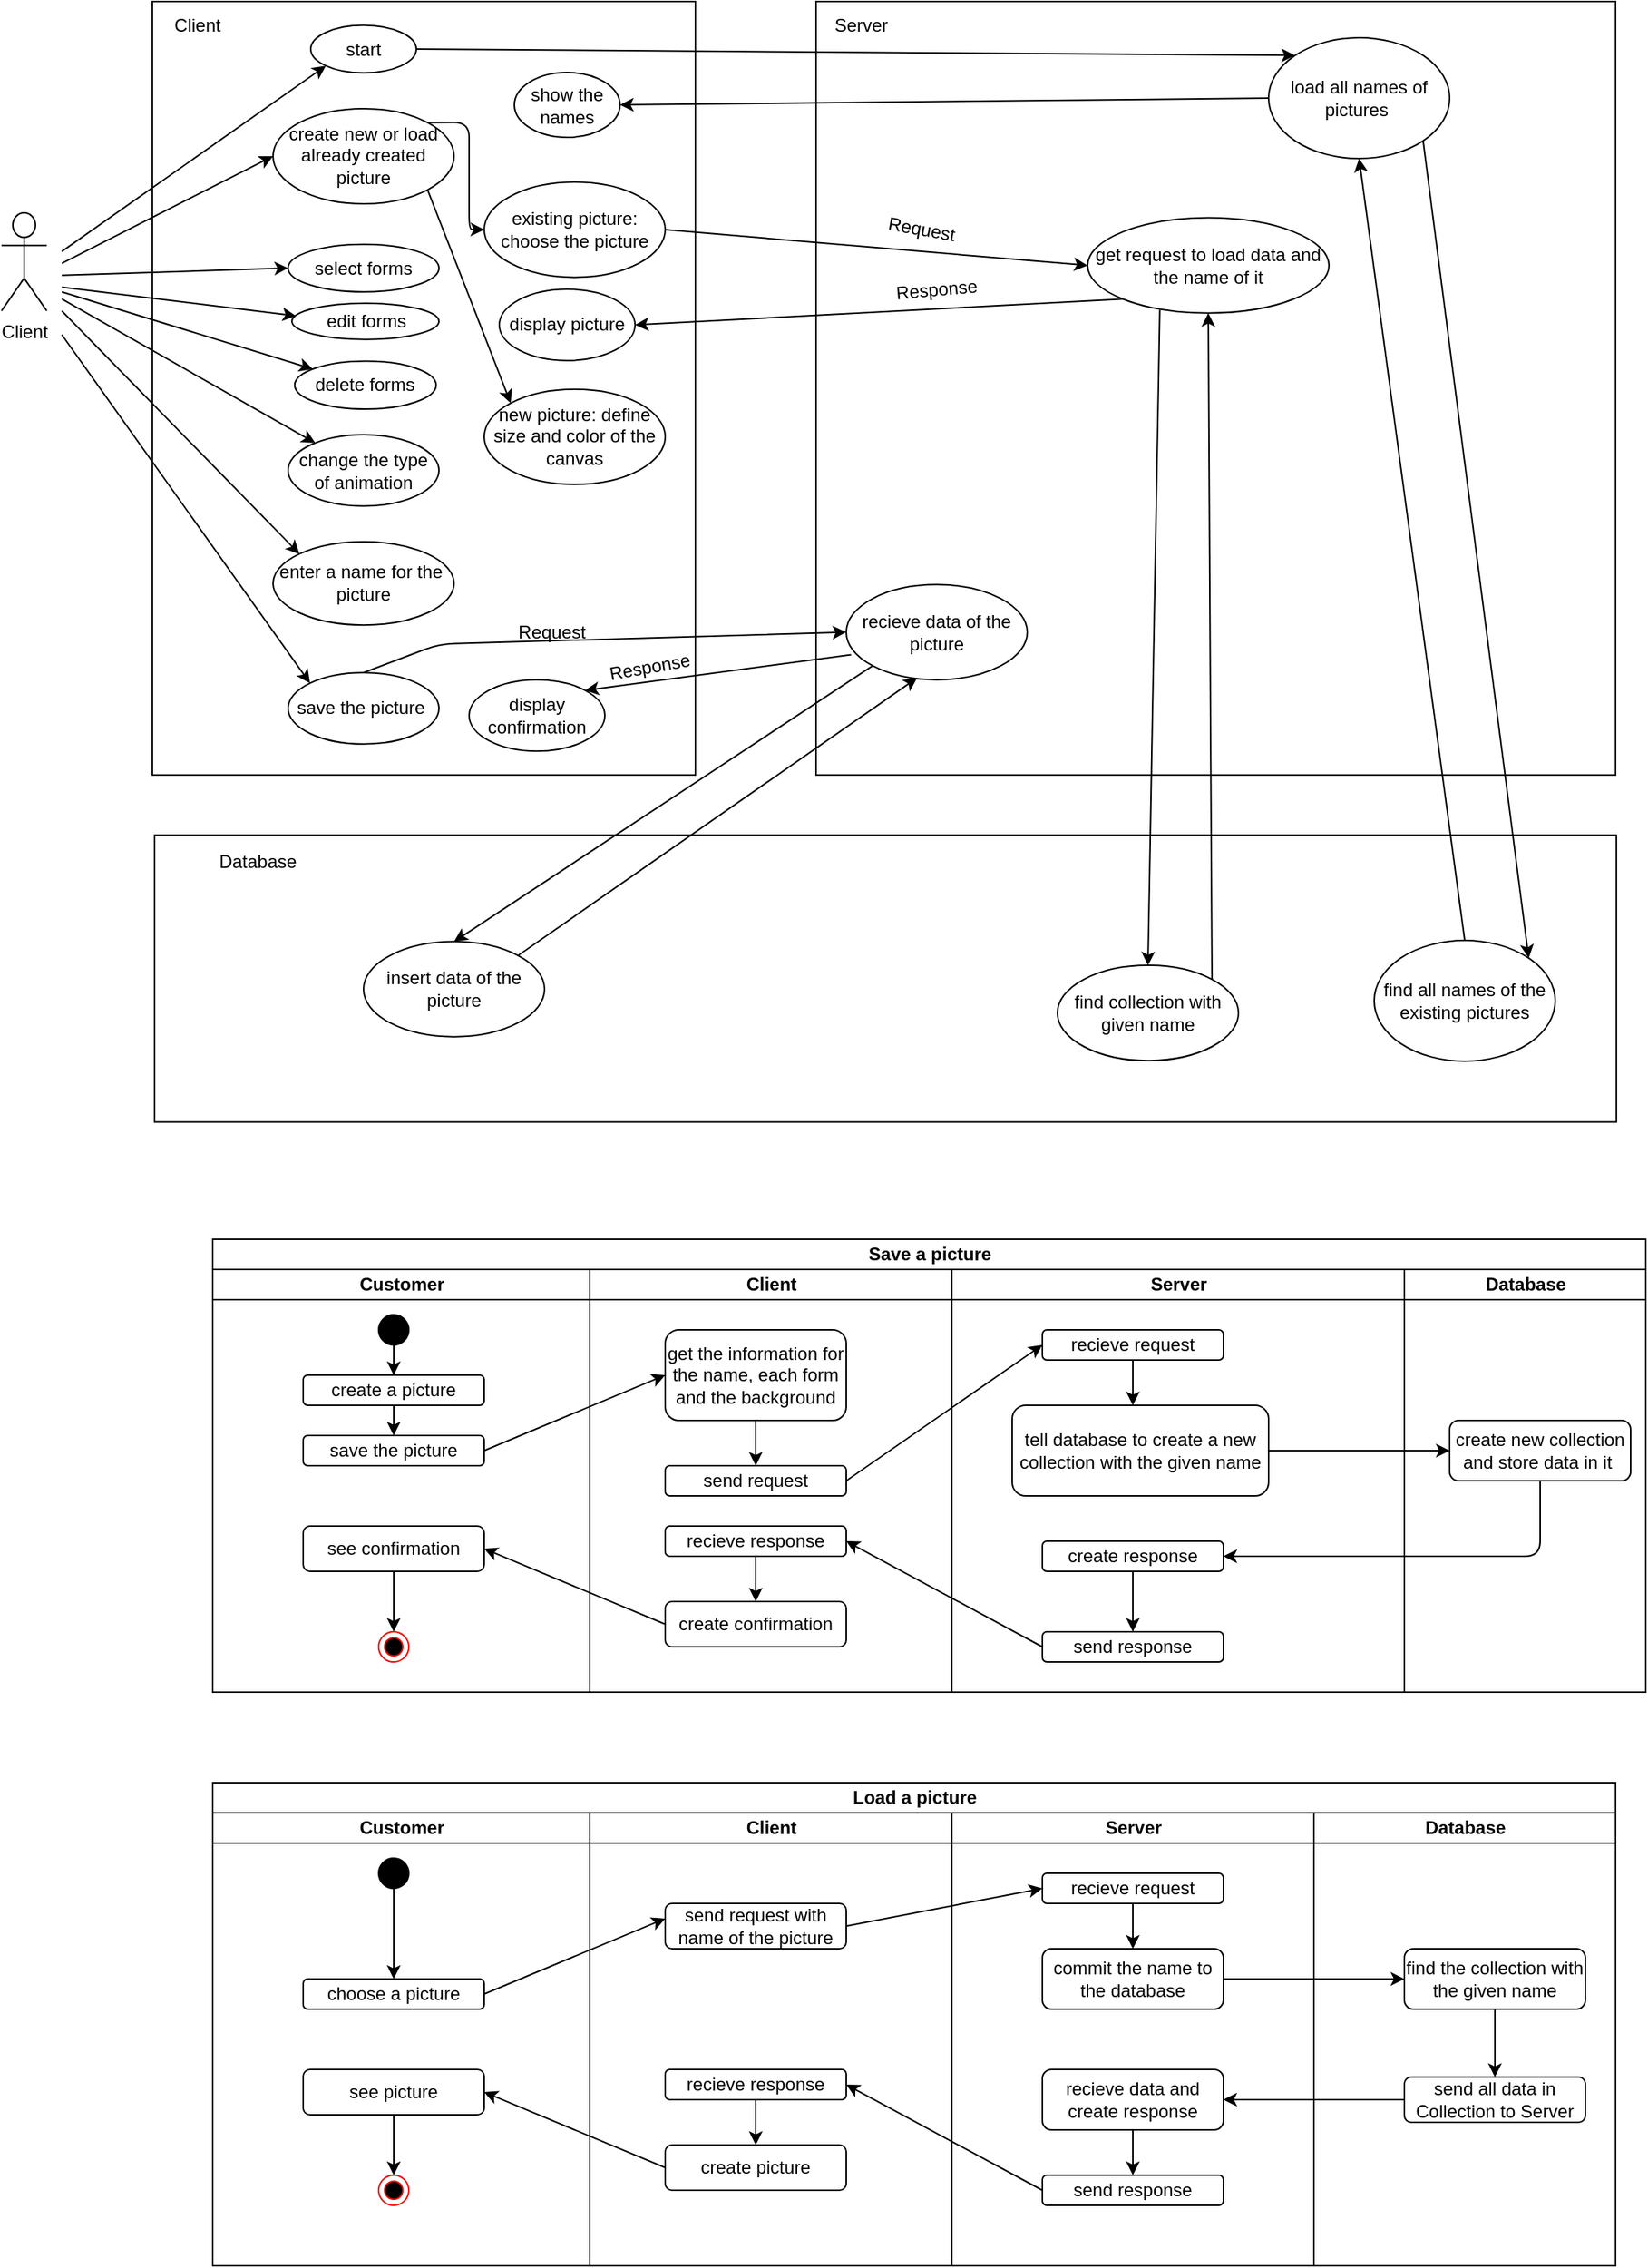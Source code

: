 <mxfile version="13.3.9" type="device" pages="6"><diagram id="0BefFqpuxBT8arlX6YO2" name="UseCaseDiagram"><mxGraphModel dx="1422" dy="942" grid="1" gridSize="10" guides="1" tooltips="1" connect="1" arrows="1" fold="1" page="1" pageScale="1" pageWidth="1169" pageHeight="827" math="0" shadow="0"><root><mxCell id="clbxHxLQpVJA_SyuHeHV-0"/><mxCell id="clbxHxLQpVJA_SyuHeHV-1" parent="clbxHxLQpVJA_SyuHeHV-0"/><mxCell id="clbxHxLQpVJA_SyuHeHV-2" value="" style="rounded=0;whiteSpace=wrap;html=1;" parent="clbxHxLQpVJA_SyuHeHV-1" vertex="1"><mxGeometry x="160" y="40" width="360" height="512.412" as="geometry"/></mxCell><mxCell id="clbxHxLQpVJA_SyuHeHV-3" value="Client" style="text;html=1;strokeColor=none;fillColor=none;align=center;verticalAlign=middle;whiteSpace=wrap;rounded=0;" parent="clbxHxLQpVJA_SyuHeHV-1" vertex="1"><mxGeometry x="170" y="47.883" width="40" height="15.767" as="geometry"/></mxCell><mxCell id="clbxHxLQpVJA_SyuHeHV-4" value="Client" style="shape=umlActor;verticalLabelPosition=bottom;labelBackgroundColor=#ffffff;verticalAlign=top;html=1;outlineConnect=0;" parent="clbxHxLQpVJA_SyuHeHV-1" vertex="1"><mxGeometry x="60" y="180" width="30" height="64.96" as="geometry"/></mxCell><mxCell id="clbxHxLQpVJA_SyuHeHV-5" value="start" style="ellipse;whiteSpace=wrap;html=1;" parent="clbxHxLQpVJA_SyuHeHV-1" vertex="1"><mxGeometry x="265" y="55.767" width="70" height="31.533" as="geometry"/></mxCell><mxCell id="clbxHxLQpVJA_SyuHeHV-6" value="select forms" style="ellipse;whiteSpace=wrap;html=1;" parent="clbxHxLQpVJA_SyuHeHV-1" vertex="1"><mxGeometry x="250" y="200.819" width="100" height="31.533" as="geometry"/></mxCell><mxCell id="clbxHxLQpVJA_SyuHeHV-7" value="edit forms" style="ellipse;whiteSpace=wrap;html=1;" parent="clbxHxLQpVJA_SyuHeHV-1" vertex="1"><mxGeometry x="252.5" y="239.88" width="97.5" height="24" as="geometry"/></mxCell><mxCell id="clbxHxLQpVJA_SyuHeHV-8" value="change the type of animation" style="ellipse;whiteSpace=wrap;html=1;" parent="clbxHxLQpVJA_SyuHeHV-1" vertex="1"><mxGeometry x="250" y="326.951" width="100" height="47.3" as="geometry"/></mxCell><mxCell id="clbxHxLQpVJA_SyuHeHV-9" value="enter a name for the&amp;nbsp;&lt;br&gt;picture" style="ellipse;whiteSpace=wrap;html=1;" parent="clbxHxLQpVJA_SyuHeHV-1" vertex="1"><mxGeometry x="240" y="397.9" width="120" height="55.183" as="geometry"/></mxCell><mxCell id="clbxHxLQpVJA_SyuHeHV-10" value="save the picture&amp;nbsp;" style="ellipse;whiteSpace=wrap;html=1;" parent="clbxHxLQpVJA_SyuHeHV-1" vertex="1"><mxGeometry x="250" y="484.616" width="100" height="47.3" as="geometry"/></mxCell><mxCell id="clbxHxLQpVJA_SyuHeHV-11" value="create new or load already created picture" style="ellipse;whiteSpace=wrap;html=1;" parent="clbxHxLQpVJA_SyuHeHV-1" vertex="1"><mxGeometry x="240" y="110.949" width="120" height="63.066" as="geometry"/></mxCell><mxCell id="clbxHxLQpVJA_SyuHeHV-12" value="new picture: define size and color of the canvas" style="ellipse;whiteSpace=wrap;html=1;" parent="clbxHxLQpVJA_SyuHeHV-1" vertex="1"><mxGeometry x="380" y="296.819" width="120" height="63.066" as="geometry"/></mxCell><mxCell id="clbxHxLQpVJA_SyuHeHV-13" value="" style="rounded=0;whiteSpace=wrap;html=1;" parent="clbxHxLQpVJA_SyuHeHV-1" vertex="1"><mxGeometry x="600" y="40" width="530" height="512.412" as="geometry"/></mxCell><mxCell id="clbxHxLQpVJA_SyuHeHV-14" value="" style="rounded=0;whiteSpace=wrap;html=1;rotation=90;" parent="clbxHxLQpVJA_SyuHeHV-1" vertex="1"><mxGeometry x="551" y="202.73" width="190" height="969.1" as="geometry"/></mxCell><mxCell id="clbxHxLQpVJA_SyuHeHV-15" value="Server" style="text;html=1;strokeColor=none;fillColor=none;align=center;verticalAlign=middle;whiteSpace=wrap;rounded=0;" parent="clbxHxLQpVJA_SyuHeHV-1" vertex="1"><mxGeometry x="610" y="47.883" width="40" height="15.767" as="geometry"/></mxCell><mxCell id="clbxHxLQpVJA_SyuHeHV-16" value="existing picture: choose the picture" style="ellipse;whiteSpace=wrap;html=1;" parent="clbxHxLQpVJA_SyuHeHV-1" vertex="1"><mxGeometry x="380" y="159.65" width="120" height="63.066" as="geometry"/></mxCell><mxCell id="clbxHxLQpVJA_SyuHeHV-17" value="recieve data of the picture" style="ellipse;whiteSpace=wrap;html=1;" parent="clbxHxLQpVJA_SyuHeHV-1" vertex="1"><mxGeometry x="620" y="426.28" width="120" height="63.066" as="geometry"/></mxCell><mxCell id="clbxHxLQpVJA_SyuHeHV-18" value="insert data of the picture" style="ellipse;whiteSpace=wrap;html=1;" parent="clbxHxLQpVJA_SyuHeHV-1" vertex="1"><mxGeometry x="300" y="662.778" width="120" height="63.066" as="geometry"/></mxCell><mxCell id="clbxHxLQpVJA_SyuHeHV-19" value="" style="endArrow=classic;html=1;entryX=0;entryY=1;entryDx=0;entryDy=0;" parent="clbxHxLQpVJA_SyuHeHV-1" target="clbxHxLQpVJA_SyuHeHV-5" edge="1"><mxGeometry width="50" height="50" relative="1" as="geometry"><mxPoint x="100" y="205.548" as="sourcePoint"/><mxPoint x="140" y="166.132" as="targetPoint"/></mxGeometry></mxCell><mxCell id="clbxHxLQpVJA_SyuHeHV-20" value="" style="endArrow=classic;html=1;entryX=0;entryY=0.5;entryDx=0;entryDy=0;" parent="clbxHxLQpVJA_SyuHeHV-1" target="clbxHxLQpVJA_SyuHeHV-11" edge="1"><mxGeometry width="50" height="50" relative="1" as="geometry"><mxPoint x="100" y="213.432" as="sourcePoint"/><mxPoint x="130" y="386.863" as="targetPoint"/></mxGeometry></mxCell><mxCell id="clbxHxLQpVJA_SyuHeHV-21" value="" style="endArrow=classic;html=1;entryX=0;entryY=0.5;entryDx=0;entryDy=0;" parent="clbxHxLQpVJA_SyuHeHV-1" target="clbxHxLQpVJA_SyuHeHV-6" edge="1"><mxGeometry width="50" height="50" relative="1" as="geometry"><mxPoint x="100" y="221.315" as="sourcePoint"/><mxPoint x="90" y="331.681" as="targetPoint"/></mxGeometry></mxCell><mxCell id="clbxHxLQpVJA_SyuHeHV-22" value="" style="endArrow=classic;html=1;entryX=0.029;entryY=0.352;entryDx=0;entryDy=0;entryPerimeter=0;" parent="clbxHxLQpVJA_SyuHeHV-1" target="clbxHxLQpVJA_SyuHeHV-7" edge="1"><mxGeometry width="50" height="50" relative="1" as="geometry"><mxPoint x="100" y="229.198" as="sourcePoint"/><mxPoint x="120" y="347.447" as="targetPoint"/></mxGeometry></mxCell><mxCell id="clbxHxLQpVJA_SyuHeHV-23" value="" style="endArrow=classic;html=1;" parent="clbxHxLQpVJA_SyuHeHV-1" target="clbxHxLQpVJA_SyuHeHV-8" edge="1"><mxGeometry width="50" height="50" relative="1" as="geometry"><mxPoint x="100" y="237.082" as="sourcePoint"/><mxPoint x="140" y="355.33" as="targetPoint"/></mxGeometry></mxCell><mxCell id="clbxHxLQpVJA_SyuHeHV-24" value="" style="endArrow=classic;html=1;entryX=0;entryY=0;entryDx=0;entryDy=0;" parent="clbxHxLQpVJA_SyuHeHV-1" target="clbxHxLQpVJA_SyuHeHV-9" edge="1"><mxGeometry width="50" height="50" relative="1" as="geometry"><mxPoint x="100" y="244.965" as="sourcePoint"/><mxPoint x="100" y="394.747" as="targetPoint"/></mxGeometry></mxCell><mxCell id="clbxHxLQpVJA_SyuHeHV-25" value="" style="endArrow=classic;html=1;entryX=0;entryY=0;entryDx=0;entryDy=0;" parent="clbxHxLQpVJA_SyuHeHV-1" target="clbxHxLQpVJA_SyuHeHV-10" edge="1"><mxGeometry width="50" height="50" relative="1" as="geometry"><mxPoint x="100" y="260.731" as="sourcePoint"/><mxPoint x="140" y="378.98" as="targetPoint"/></mxGeometry></mxCell><mxCell id="clbxHxLQpVJA_SyuHeHV-26" value="" style="endArrow=classic;html=1;exitX=1;exitY=0;exitDx=0;exitDy=0;entryX=0;entryY=0.5;entryDx=0;entryDy=0;" parent="clbxHxLQpVJA_SyuHeHV-1" source="clbxHxLQpVJA_SyuHeHV-11" target="clbxHxLQpVJA_SyuHeHV-16" edge="1"><mxGeometry width="50" height="50" relative="1" as="geometry"><mxPoint x="80" y="371.097" as="sourcePoint"/><mxPoint x="130" y="331.681" as="targetPoint"/><Array as="points"><mxPoint x="370" y="120"/><mxPoint x="370" y="191"/></Array></mxGeometry></mxCell><mxCell id="clbxHxLQpVJA_SyuHeHV-27" value="" style="endArrow=classic;html=1;exitX=1;exitY=1;exitDx=0;exitDy=0;entryX=0;entryY=0;entryDx=0;entryDy=0;" parent="clbxHxLQpVJA_SyuHeHV-1" source="clbxHxLQpVJA_SyuHeHV-11" target="clbxHxLQpVJA_SyuHeHV-12" edge="1"><mxGeometry width="50" height="50" relative="1" as="geometry"><mxPoint x="80" y="402.63" as="sourcePoint"/><mxPoint x="130" y="363.214" as="targetPoint"/></mxGeometry></mxCell><mxCell id="clbxHxLQpVJA_SyuHeHV-28" value="" style="endArrow=classic;html=1;exitX=0.5;exitY=0;exitDx=0;exitDy=0;entryX=0;entryY=0.5;entryDx=0;entryDy=0;" parent="clbxHxLQpVJA_SyuHeHV-1" source="clbxHxLQpVJA_SyuHeHV-10" target="clbxHxLQpVJA_SyuHeHV-17" edge="1"><mxGeometry width="50" height="50" relative="1" as="geometry"><mxPoint x="460" y="623.361" as="sourcePoint"/><mxPoint x="510" y="583.945" as="targetPoint"/><Array as="points"><mxPoint x="350" y="465.696"/></Array></mxGeometry></mxCell><mxCell id="clbxHxLQpVJA_SyuHeHV-29" value="" style="endArrow=classic;html=1;exitX=0;exitY=1;exitDx=0;exitDy=0;entryX=0.5;entryY=0;entryDx=0;entryDy=0;" parent="clbxHxLQpVJA_SyuHeHV-1" source="clbxHxLQpVJA_SyuHeHV-17" target="clbxHxLQpVJA_SyuHeHV-18" edge="1"><mxGeometry width="50" height="50" relative="1" as="geometry"><mxPoint x="410" y="615.478" as="sourcePoint"/><mxPoint x="460" y="576.062" as="targetPoint"/></mxGeometry></mxCell><mxCell id="clbxHxLQpVJA_SyuHeHV-30" value="display confirmation" style="ellipse;whiteSpace=wrap;html=1;" parent="clbxHxLQpVJA_SyuHeHV-1" vertex="1"><mxGeometry x="370" y="489.346" width="90" height="47.3" as="geometry"/></mxCell><mxCell id="clbxHxLQpVJA_SyuHeHV-31" value="" style="endArrow=classic;html=1;exitX=0.027;exitY=0.736;exitDx=0;exitDy=0;exitPerimeter=0;entryX=1;entryY=0;entryDx=0;entryDy=0;" parent="clbxHxLQpVJA_SyuHeHV-1" source="clbxHxLQpVJA_SyuHeHV-17" target="clbxHxLQpVJA_SyuHeHV-30" edge="1"><mxGeometry width="50" height="50" relative="1" as="geometry"><mxPoint x="260" y="654.894" as="sourcePoint"/><mxPoint x="310" y="615.478" as="targetPoint"/></mxGeometry></mxCell><mxCell id="clbxHxLQpVJA_SyuHeHV-32" value="Request" style="text;html=1;strokeColor=none;fillColor=none;align=center;verticalAlign=middle;whiteSpace=wrap;rounded=0;" parent="clbxHxLQpVJA_SyuHeHV-1" vertex="1"><mxGeometry x="405" y="449.93" width="40" height="15.767" as="geometry"/></mxCell><mxCell id="clbxHxLQpVJA_SyuHeHV-33" value="Response" style="text;html=1;strokeColor=none;fillColor=none;align=center;verticalAlign=middle;whiteSpace=wrap;rounded=0;rotation=-10;" parent="clbxHxLQpVJA_SyuHeHV-1" vertex="1"><mxGeometry x="470" y="473.579" width="40" height="15.767" as="geometry"/></mxCell><mxCell id="clbxHxLQpVJA_SyuHeHV-34" value="get request to load data and the name of it" style="ellipse;whiteSpace=wrap;html=1;" parent="clbxHxLQpVJA_SyuHeHV-1" vertex="1"><mxGeometry x="780" y="183.3" width="160" height="63.066" as="geometry"/></mxCell><mxCell id="clbxHxLQpVJA_SyuHeHV-35" value="find collection with given name" style="ellipse;whiteSpace=wrap;html=1;" parent="clbxHxLQpVJA_SyuHeHV-1" vertex="1"><mxGeometry x="760" y="678.544" width="120" height="63.066" as="geometry"/></mxCell><mxCell id="clbxHxLQpVJA_SyuHeHV-36" value="display picture" style="ellipse;whiteSpace=wrap;html=1;" parent="clbxHxLQpVJA_SyuHeHV-1" vertex="1"><mxGeometry x="390" y="230.599" width="90" height="47.3" as="geometry"/></mxCell><mxCell id="clbxHxLQpVJA_SyuHeHV-37" value="" style="endArrow=classic;html=1;exitX=1;exitY=0;exitDx=0;exitDy=0;entryX=0.5;entryY=1;entryDx=0;entryDy=0;" parent="clbxHxLQpVJA_SyuHeHV-1" source="clbxHxLQpVJA_SyuHeHV-35" target="clbxHxLQpVJA_SyuHeHV-34" edge="1"><mxGeometry width="50" height="50" relative="1" as="geometry"><mxPoint x="760" y="647.011" as="sourcePoint"/><mxPoint x="810" y="607.595" as="targetPoint"/></mxGeometry></mxCell><mxCell id="clbxHxLQpVJA_SyuHeHV-38" value="" style="endArrow=classic;html=1;exitX=0;exitY=1;exitDx=0;exitDy=0;entryX=1;entryY=0.5;entryDx=0;entryDy=0;" parent="clbxHxLQpVJA_SyuHeHV-1" source="clbxHxLQpVJA_SyuHeHV-34" target="clbxHxLQpVJA_SyuHeHV-36" edge="1"><mxGeometry width="50" height="50" relative="1" as="geometry"><mxPoint x="670" y="340.965" as="sourcePoint"/><mxPoint x="720" y="301.548" as="targetPoint"/></mxGeometry></mxCell><mxCell id="clbxHxLQpVJA_SyuHeHV-39" value="" style="endArrow=classic;html=1;exitX=1;exitY=0.5;exitDx=0;exitDy=0;entryX=0;entryY=0.5;entryDx=0;entryDy=0;" parent="clbxHxLQpVJA_SyuHeHV-1" source="clbxHxLQpVJA_SyuHeHV-16" target="clbxHxLQpVJA_SyuHeHV-34" edge="1"><mxGeometry width="50" height="50" relative="1" as="geometry"><mxPoint x="690" y="388.264" as="sourcePoint"/><mxPoint x="740" y="348.848" as="targetPoint"/></mxGeometry></mxCell><mxCell id="clbxHxLQpVJA_SyuHeHV-40" value="" style="endArrow=classic;html=1;exitX=0.299;exitY=0.968;exitDx=0;exitDy=0;exitPerimeter=0;entryX=0.5;entryY=0;entryDx=0;entryDy=0;" parent="clbxHxLQpVJA_SyuHeHV-1" source="clbxHxLQpVJA_SyuHeHV-34" target="clbxHxLQpVJA_SyuHeHV-35" edge="1"><mxGeometry width="50" height="50" relative="1" as="geometry"><mxPoint x="760" y="615.478" as="sourcePoint"/><mxPoint x="810" y="576.062" as="targetPoint"/></mxGeometry></mxCell><mxCell id="clbxHxLQpVJA_SyuHeHV-41" value="Response" style="text;html=1;strokeColor=none;fillColor=none;align=center;verticalAlign=middle;whiteSpace=wrap;rounded=0;rotation=-5;" parent="clbxHxLQpVJA_SyuHeHV-1" vertex="1"><mxGeometry x="660" y="222.716" width="40" height="15.767" as="geometry"/></mxCell><mxCell id="clbxHxLQpVJA_SyuHeHV-42" value="Request" style="text;html=1;strokeColor=none;fillColor=none;align=center;verticalAlign=middle;whiteSpace=wrap;rounded=0;rotation=10;" parent="clbxHxLQpVJA_SyuHeHV-1" vertex="1"><mxGeometry x="650" y="183.3" width="40" height="15.767" as="geometry"/></mxCell><mxCell id="7GIcbeVPgPYIzftUq3PG-0" value="Save a picture" style="swimlane;html=1;childLayout=stackLayout;resizeParent=1;resizeParentMax=0;startSize=20;" parent="clbxHxLQpVJA_SyuHeHV-1" vertex="1"><mxGeometry x="200" y="860" width="950" height="300" as="geometry"><mxRectangle x="200" y="860" width="50" height="40" as="alternateBounds"/></mxGeometry></mxCell><mxCell id="7GIcbeVPgPYIzftUq3PG-1" value="Customer" style="swimlane;html=1;startSize=20;" parent="7GIcbeVPgPYIzftUq3PG-0" vertex="1"><mxGeometry y="20" width="250" height="280" as="geometry"/></mxCell><mxCell id="7GIcbeVPgPYIzftUq3PG-8" value="save the picture" style="rounded=1;whiteSpace=wrap;html=1;" parent="7GIcbeVPgPYIzftUq3PG-1" vertex="1"><mxGeometry x="60" y="110" width="120" height="20" as="geometry"/></mxCell><mxCell id="7GIcbeVPgPYIzftUq3PG-7" value="create a picture" style="rounded=1;whiteSpace=wrap;html=1;" parent="7GIcbeVPgPYIzftUq3PG-1" vertex="1"><mxGeometry x="60" y="70" width="120" height="20" as="geometry"/></mxCell><mxCell id="7GIcbeVPgPYIzftUq3PG-9" value="" style="ellipse;whiteSpace=wrap;html=1;aspect=fixed;fillColor=#000000;" parent="7GIcbeVPgPYIzftUq3PG-1" vertex="1"><mxGeometry x="110" y="30" width="20" height="20" as="geometry"/></mxCell><mxCell id="7GIcbeVPgPYIzftUq3PG-18" value="see confirmation" style="rounded=1;whiteSpace=wrap;html=1;fillColor=#FFFFFF;" parent="7GIcbeVPgPYIzftUq3PG-1" vertex="1"><mxGeometry x="60" y="170" width="120" height="30" as="geometry"/></mxCell><mxCell id="7GIcbeVPgPYIzftUq3PG-19" value="" style="ellipse;html=1;shape=endState;fillColor=#000000;strokeColor=#ff0000;aspect=fixed;" parent="7GIcbeVPgPYIzftUq3PG-1" vertex="1"><mxGeometry x="110" y="240" width="20" height="20" as="geometry"/></mxCell><mxCell id="7GIcbeVPgPYIzftUq3PG-20" value="" style="endArrow=classic;html=1;exitX=0.5;exitY=1;exitDx=0;exitDy=0;entryX=0.5;entryY=0;entryDx=0;entryDy=0;" parent="7GIcbeVPgPYIzftUq3PG-1" source="7GIcbeVPgPYIzftUq3PG-9" target="7GIcbeVPgPYIzftUq3PG-7" edge="1"><mxGeometry width="50" height="50" relative="1" as="geometry"><mxPoint x="-80" y="160" as="sourcePoint"/><mxPoint x="-30" y="110" as="targetPoint"/></mxGeometry></mxCell><mxCell id="7GIcbeVPgPYIzftUq3PG-21" value="" style="endArrow=classic;html=1;exitX=0.5;exitY=1;exitDx=0;exitDy=0;" parent="7GIcbeVPgPYIzftUq3PG-1" source="7GIcbeVPgPYIzftUq3PG-7" target="7GIcbeVPgPYIzftUq3PG-8" edge="1"><mxGeometry width="50" height="50" relative="1" as="geometry"><mxPoint x="-80" y="160" as="sourcePoint"/><mxPoint x="-30" y="110" as="targetPoint"/></mxGeometry></mxCell><mxCell id="7GIcbeVPgPYIzftUq3PG-31" value="" style="endArrow=classic;html=1;exitX=0.5;exitY=1;exitDx=0;exitDy=0;entryX=0.5;entryY=0;entryDx=0;entryDy=0;" parent="7GIcbeVPgPYIzftUq3PG-1" source="7GIcbeVPgPYIzftUq3PG-18" target="7GIcbeVPgPYIzftUq3PG-19" edge="1"><mxGeometry width="50" height="50" relative="1" as="geometry"><mxPoint x="210" y="400" as="sourcePoint"/><mxPoint x="260" y="350" as="targetPoint"/></mxGeometry></mxCell><mxCell id="7GIcbeVPgPYIzftUq3PG-2" value="Client" style="swimlane;html=1;startSize=20;" parent="7GIcbeVPgPYIzftUq3PG-0" vertex="1"><mxGeometry x="250" y="20" width="240" height="280" as="geometry"/></mxCell><mxCell id="7GIcbeVPgPYIzftUq3PG-10" value="get the information for the name, each form and the background" style="rounded=1;whiteSpace=wrap;html=1;fillColor=#FFFFFF;" parent="7GIcbeVPgPYIzftUq3PG-2" vertex="1"><mxGeometry x="50" y="40" width="120" height="60" as="geometry"/></mxCell><mxCell id="7GIcbeVPgPYIzftUq3PG-11" value="send request" style="rounded=1;whiteSpace=wrap;html=1;fillColor=#FFFFFF;" parent="7GIcbeVPgPYIzftUq3PG-2" vertex="1"><mxGeometry x="50" y="130" width="120" height="20" as="geometry"/></mxCell><mxCell id="7GIcbeVPgPYIzftUq3PG-16" value="recieve response" style="rounded=1;whiteSpace=wrap;html=1;fillColor=#FFFFFF;" parent="7GIcbeVPgPYIzftUq3PG-2" vertex="1"><mxGeometry x="50" y="170" width="120" height="20" as="geometry"/></mxCell><mxCell id="7GIcbeVPgPYIzftUq3PG-17" value="create confirmation" style="rounded=1;whiteSpace=wrap;html=1;fillColor=#FFFFFF;" parent="7GIcbeVPgPYIzftUq3PG-2" vertex="1"><mxGeometry x="50" y="220" width="120" height="30" as="geometry"/></mxCell><mxCell id="7GIcbeVPgPYIzftUq3PG-23" value="" style="endArrow=classic;html=1;exitX=0.5;exitY=1;exitDx=0;exitDy=0;entryX=0.5;entryY=0;entryDx=0;entryDy=0;" parent="7GIcbeVPgPYIzftUq3PG-2" source="7GIcbeVPgPYIzftUq3PG-10" target="7GIcbeVPgPYIzftUq3PG-11" edge="1"><mxGeometry width="50" height="50" relative="1" as="geometry"><mxPoint x="-350" y="260" as="sourcePoint"/><mxPoint x="-300" y="210" as="targetPoint"/></mxGeometry></mxCell><mxCell id="7GIcbeVPgPYIzftUq3PG-29" value="" style="endArrow=classic;html=1;exitX=0.5;exitY=1;exitDx=0;exitDy=0;entryX=0.5;entryY=0;entryDx=0;entryDy=0;" parent="7GIcbeVPgPYIzftUq3PG-2" source="7GIcbeVPgPYIzftUq3PG-16" target="7GIcbeVPgPYIzftUq3PG-17" edge="1"><mxGeometry width="50" height="50" relative="1" as="geometry"><mxPoint x="170" y="410" as="sourcePoint"/><mxPoint x="220" y="360" as="targetPoint"/></mxGeometry></mxCell><mxCell id="7GIcbeVPgPYIzftUq3PG-3" value="Server" style="swimlane;html=1;startSize=20;" parent="7GIcbeVPgPYIzftUq3PG-0" vertex="1"><mxGeometry x="490" y="20" width="300" height="280" as="geometry"/></mxCell><mxCell id="7GIcbeVPgPYIzftUq3PG-12" value="recieve request" style="rounded=1;whiteSpace=wrap;html=1;fillColor=#FFFFFF;" parent="7GIcbeVPgPYIzftUq3PG-3" vertex="1"><mxGeometry x="60" y="40" width="120" height="20" as="geometry"/></mxCell><mxCell id="7GIcbeVPgPYIzftUq3PG-15" value="send response" style="rounded=1;whiteSpace=wrap;html=1;fillColor=#FFFFFF;" parent="7GIcbeVPgPYIzftUq3PG-3" vertex="1"><mxGeometry x="60" y="240" width="120" height="20" as="geometry"/></mxCell><mxCell id="7GIcbeVPgPYIzftUq3PG-14" value="create response" style="rounded=1;whiteSpace=wrap;html=1;fillColor=#FFFFFF;" parent="7GIcbeVPgPYIzftUq3PG-3" vertex="1"><mxGeometry x="60" y="180" width="120" height="20" as="geometry"/></mxCell><mxCell id="7GIcbeVPgPYIzftUq3PG-27" value="" style="endArrow=classic;html=1;exitX=0.5;exitY=1;exitDx=0;exitDy=0;entryX=0.5;entryY=0;entryDx=0;entryDy=0;" parent="7GIcbeVPgPYIzftUq3PG-3" source="7GIcbeVPgPYIzftUq3PG-14" target="7GIcbeVPgPYIzftUq3PG-15" edge="1"><mxGeometry width="50" height="50" relative="1" as="geometry"><mxPoint x="90" y="390" as="sourcePoint"/><mxPoint x="140" y="340" as="targetPoint"/></mxGeometry></mxCell><mxCell id="yklHjYxMr5dHUdmGEHR--23" value="tell database to create a new collection with the given name" style="rounded=1;whiteSpace=wrap;html=1;" vertex="1" parent="7GIcbeVPgPYIzftUq3PG-3"><mxGeometry x="40" y="90" width="170" height="60" as="geometry"/></mxCell><mxCell id="7GIcbeVPgPYIzftUq3PG-22" value="" style="endArrow=classic;html=1;exitX=1;exitY=0.5;exitDx=0;exitDy=0;entryX=0;entryY=0.5;entryDx=0;entryDy=0;" parent="7GIcbeVPgPYIzftUq3PG-0" source="7GIcbeVPgPYIzftUq3PG-8" target="7GIcbeVPgPYIzftUq3PG-10" edge="1"><mxGeometry width="50" height="50" relative="1" as="geometry"><mxPoint x="-90" y="190" as="sourcePoint"/><mxPoint x="-40" y="140" as="targetPoint"/></mxGeometry></mxCell><mxCell id="7GIcbeVPgPYIzftUq3PG-24" value="" style="endArrow=classic;html=1;exitX=1;exitY=0.5;exitDx=0;exitDy=0;entryX=0;entryY=0.5;entryDx=0;entryDy=0;" parent="7GIcbeVPgPYIzftUq3PG-0" source="7GIcbeVPgPYIzftUq3PG-11" target="7GIcbeVPgPYIzftUq3PG-12" edge="1"><mxGeometry width="50" height="50" relative="1" as="geometry"><mxPoint x="-110" y="270" as="sourcePoint"/><mxPoint x="-60" y="220" as="targetPoint"/></mxGeometry></mxCell><mxCell id="7GIcbeVPgPYIzftUq3PG-28" value="" style="endArrow=classic;html=1;exitX=0;exitY=0.5;exitDx=0;exitDy=0;entryX=1;entryY=0.5;entryDx=0;entryDy=0;" parent="7GIcbeVPgPYIzftUq3PG-0" source="7GIcbeVPgPYIzftUq3PG-15" target="7GIcbeVPgPYIzftUq3PG-16" edge="1"><mxGeometry width="50" height="50" relative="1" as="geometry"><mxPoint x="500" y="400" as="sourcePoint"/><mxPoint x="550" y="350" as="targetPoint"/></mxGeometry></mxCell><mxCell id="7GIcbeVPgPYIzftUq3PG-30" value="" style="endArrow=classic;html=1;exitX=0;exitY=0.5;exitDx=0;exitDy=0;entryX=1;entryY=0.5;entryDx=0;entryDy=0;" parent="7GIcbeVPgPYIzftUq3PG-0" source="7GIcbeVPgPYIzftUq3PG-17" target="7GIcbeVPgPYIzftUq3PG-18" edge="1"><mxGeometry width="50" height="50" relative="1" as="geometry"><mxPoint x="250" y="440" as="sourcePoint"/><mxPoint x="300" y="390" as="targetPoint"/></mxGeometry></mxCell><mxCell id="yklHjYxMr5dHUdmGEHR--9" value="Database" style="swimlane;html=1;startSize=20;" vertex="1" parent="7GIcbeVPgPYIzftUq3PG-0"><mxGeometry x="790" y="20" width="160" height="280" as="geometry"/></mxCell><mxCell id="yklHjYxMr5dHUdmGEHR--11" value="create new collection and store data in it&amp;nbsp;" style="rounded=1;whiteSpace=wrap;html=1;fillColor=#FFFFFF;" vertex="1" parent="yklHjYxMr5dHUdmGEHR--9"><mxGeometry x="30" y="100" width="120" height="40" as="geometry"/></mxCell><mxCell id="7GIcbeVPgPYIzftUq3PG-26" value="" style="endArrow=classic;html=1;exitX=1;exitY=0.5;exitDx=0;exitDy=0;entryX=0;entryY=0.5;entryDx=0;entryDy=0;" parent="7GIcbeVPgPYIzftUq3PG-0" source="yklHjYxMr5dHUdmGEHR--23" target="yklHjYxMr5dHUdmGEHR--11" edge="1"><mxGeometry width="50" height="50" relative="1" as="geometry"><mxPoint x="660" y="120" as="sourcePoint"/><mxPoint x="530" y="330" as="targetPoint"/></mxGeometry></mxCell><mxCell id="yklHjYxMr5dHUdmGEHR--14" value="" style="endArrow=classic;html=1;exitX=0.5;exitY=1;exitDx=0;exitDy=0;entryX=1;entryY=0.5;entryDx=0;entryDy=0;" edge="1" parent="7GIcbeVPgPYIzftUq3PG-0" source="yklHjYxMr5dHUdmGEHR--11" target="7GIcbeVPgPYIzftUq3PG-14"><mxGeometry width="50" height="50" relative="1" as="geometry"><mxPoint x="720" y="380" as="sourcePoint"/><mxPoint x="630" y="190" as="targetPoint"/><Array as="points"><mxPoint x="880" y="210"/></Array></mxGeometry></mxCell><mxCell id="7GIcbeVPgPYIzftUq3PG-25" value="" style="endArrow=classic;html=1;exitX=0.5;exitY=1;exitDx=0;exitDy=0;" parent="clbxHxLQpVJA_SyuHeHV-1" source="7GIcbeVPgPYIzftUq3PG-12" edge="1"><mxGeometry width="50" height="50" relative="1" as="geometry"><mxPoint x="750" y="1250" as="sourcePoint"/><mxPoint x="810" y="970" as="targetPoint"/></mxGeometry></mxCell><mxCell id="7GIcbeVPgPYIzftUq3PG-60" value="" style="endArrow=classic;html=1;exitX=0.5;exitY=1;exitDx=0;exitDy=0;" parent="clbxHxLQpVJA_SyuHeHV-1" source="7GIcbeVPgPYIzftUq3PG-50" edge="1"><mxGeometry width="50" height="50" relative="1" as="geometry"><mxPoint x="750" y="1610" as="sourcePoint"/><mxPoint x="810" y="1330" as="targetPoint"/></mxGeometry></mxCell><mxCell id="7GIcbeVPgPYIzftUq3PG-32" value="Load a picture" style="swimlane;html=1;childLayout=stackLayout;resizeParent=1;resizeParentMax=0;startSize=20;" parent="clbxHxLQpVJA_SyuHeHV-1" vertex="1"><mxGeometry x="200" y="1220" width="930" height="320" as="geometry"/></mxCell><mxCell id="7GIcbeVPgPYIzftUq3PG-33" value="Customer" style="swimlane;html=1;startSize=20;" parent="7GIcbeVPgPYIzftUq3PG-32" vertex="1"><mxGeometry y="20" width="250" height="300" as="geometry"/></mxCell><mxCell id="7GIcbeVPgPYIzftUq3PG-36" value="" style="ellipse;whiteSpace=wrap;html=1;aspect=fixed;fillColor=#000000;" parent="7GIcbeVPgPYIzftUq3PG-33" vertex="1"><mxGeometry x="110" y="30" width="20" height="20" as="geometry"/></mxCell><mxCell id="7GIcbeVPgPYIzftUq3PG-37" value="see picture" style="rounded=1;whiteSpace=wrap;html=1;fillColor=#FFFFFF;" parent="7GIcbeVPgPYIzftUq3PG-33" vertex="1"><mxGeometry x="60" y="170" width="120" height="30" as="geometry"/></mxCell><mxCell id="7GIcbeVPgPYIzftUq3PG-38" value="" style="ellipse;html=1;shape=endState;fillColor=#000000;strokeColor=#ff0000;aspect=fixed;" parent="7GIcbeVPgPYIzftUq3PG-33" vertex="1"><mxGeometry x="110" y="240" width="20" height="20" as="geometry"/></mxCell><mxCell id="7GIcbeVPgPYIzftUq3PG-39" value="" style="endArrow=classic;html=1;exitX=0.5;exitY=1;exitDx=0;exitDy=0;entryX=0.5;entryY=0;entryDx=0;entryDy=0;" parent="7GIcbeVPgPYIzftUq3PG-33" source="7GIcbeVPgPYIzftUq3PG-36" target="7GIcbeVPgPYIzftUq3PG-35" edge="1"><mxGeometry width="50" height="50" relative="1" as="geometry"><mxPoint x="-80" y="160" as="sourcePoint"/><mxPoint x="-30" y="110" as="targetPoint"/></mxGeometry></mxCell><mxCell id="7GIcbeVPgPYIzftUq3PG-41" value="" style="endArrow=classic;html=1;exitX=0.5;exitY=1;exitDx=0;exitDy=0;entryX=0.5;entryY=0;entryDx=0;entryDy=0;" parent="7GIcbeVPgPYIzftUq3PG-33" source="7GIcbeVPgPYIzftUq3PG-37" target="7GIcbeVPgPYIzftUq3PG-38" edge="1"><mxGeometry width="50" height="50" relative="1" as="geometry"><mxPoint x="210" y="400" as="sourcePoint"/><mxPoint x="260" y="350" as="targetPoint"/></mxGeometry></mxCell><mxCell id="7GIcbeVPgPYIzftUq3PG-35" value="choose a picture" style="rounded=1;whiteSpace=wrap;html=1;" parent="7GIcbeVPgPYIzftUq3PG-33" vertex="1"><mxGeometry x="60" y="110" width="120" height="20" as="geometry"/></mxCell><mxCell id="7GIcbeVPgPYIzftUq3PG-42" value="Client" style="swimlane;html=1;startSize=20;" parent="7GIcbeVPgPYIzftUq3PG-32" vertex="1"><mxGeometry x="250" y="20" width="240" height="300" as="geometry"/></mxCell><mxCell id="7GIcbeVPgPYIzftUq3PG-45" value="recieve response" style="rounded=1;whiteSpace=wrap;html=1;fillColor=#FFFFFF;" parent="7GIcbeVPgPYIzftUq3PG-42" vertex="1"><mxGeometry x="50" y="170" width="120" height="20" as="geometry"/></mxCell><mxCell id="7GIcbeVPgPYIzftUq3PG-46" value="create picture" style="rounded=1;whiteSpace=wrap;html=1;fillColor=#FFFFFF;" parent="7GIcbeVPgPYIzftUq3PG-42" vertex="1"><mxGeometry x="50" y="220" width="120" height="30" as="geometry"/></mxCell><mxCell id="7GIcbeVPgPYIzftUq3PG-48" value="" style="endArrow=classic;html=1;exitX=0.5;exitY=1;exitDx=0;exitDy=0;entryX=0.5;entryY=0;entryDx=0;entryDy=0;" parent="7GIcbeVPgPYIzftUq3PG-42" source="7GIcbeVPgPYIzftUq3PG-45" target="7GIcbeVPgPYIzftUq3PG-46" edge="1"><mxGeometry width="50" height="50" relative="1" as="geometry"><mxPoint x="170" y="410" as="sourcePoint"/><mxPoint x="220" y="360" as="targetPoint"/></mxGeometry></mxCell><mxCell id="7GIcbeVPgPYIzftUq3PG-44" value="send request with name of the picture" style="rounded=1;whiteSpace=wrap;html=1;fillColor=#FFFFFF;" parent="7GIcbeVPgPYIzftUq3PG-42" vertex="1"><mxGeometry x="50" y="60" width="120" height="30" as="geometry"/></mxCell><mxCell id="7GIcbeVPgPYIzftUq3PG-49" value="Server" style="swimlane;html=1;startSize=20;" parent="7GIcbeVPgPYIzftUq3PG-32" vertex="1"><mxGeometry x="490" y="20" width="240" height="300" as="geometry"/></mxCell><mxCell id="7GIcbeVPgPYIzftUq3PG-50" value="recieve request" style="rounded=1;whiteSpace=wrap;html=1;fillColor=#FFFFFF;" parent="7GIcbeVPgPYIzftUq3PG-49" vertex="1"><mxGeometry x="60" y="40" width="120" height="20" as="geometry"/></mxCell><mxCell id="7GIcbeVPgPYIzftUq3PG-51" value="commit the name to the database" style="rounded=1;whiteSpace=wrap;html=1;fillColor=#FFFFFF;" parent="7GIcbeVPgPYIzftUq3PG-49" vertex="1"><mxGeometry x="60" y="90" width="120" height="40" as="geometry"/></mxCell><mxCell id="7GIcbeVPgPYIzftUq3PG-52" value="send response" style="rounded=1;whiteSpace=wrap;html=1;fillColor=#FFFFFF;" parent="7GIcbeVPgPYIzftUq3PG-49" vertex="1"><mxGeometry x="60" y="240" width="120" height="20" as="geometry"/></mxCell><mxCell id="7GIcbeVPgPYIzftUq3PG-55" value="" style="endArrow=classic;html=1;exitX=0.5;exitY=1;exitDx=0;exitDy=0;entryX=0.5;entryY=0;entryDx=0;entryDy=0;" parent="7GIcbeVPgPYIzftUq3PG-49" source="7GIcbeVPgPYIzftUq3PG-53" target="7GIcbeVPgPYIzftUq3PG-52" edge="1"><mxGeometry width="50" height="50" relative="1" as="geometry"><mxPoint x="90" y="390" as="sourcePoint"/><mxPoint x="140" y="340" as="targetPoint"/></mxGeometry></mxCell><mxCell id="7GIcbeVPgPYIzftUq3PG-53" value="recieve data and create response" style="rounded=1;whiteSpace=wrap;html=1;fillColor=#FFFFFF;" parent="7GIcbeVPgPYIzftUq3PG-49" vertex="1"><mxGeometry x="60" y="170" width="120" height="40" as="geometry"/></mxCell><mxCell id="7GIcbeVPgPYIzftUq3PG-56" value="" style="endArrow=classic;html=1;exitX=1;exitY=0.5;exitDx=0;exitDy=0;entryX=0;entryY=0.5;entryDx=0;entryDy=0;" parent="7GIcbeVPgPYIzftUq3PG-32" edge="1"><mxGeometry width="50" height="50" relative="1" as="geometry"><mxPoint x="180" y="140" as="sourcePoint"/><mxPoint x="300" y="90" as="targetPoint"/></mxGeometry></mxCell><mxCell id="7GIcbeVPgPYIzftUq3PG-57" value="" style="endArrow=classic;html=1;exitX=1;exitY=0.5;exitDx=0;exitDy=0;entryX=0;entryY=0.5;entryDx=0;entryDy=0;" parent="7GIcbeVPgPYIzftUq3PG-32" source="7GIcbeVPgPYIzftUq3PG-44" target="7GIcbeVPgPYIzftUq3PG-50" edge="1"><mxGeometry width="50" height="50" relative="1" as="geometry"><mxPoint x="-110" y="270" as="sourcePoint"/><mxPoint x="-60" y="220" as="targetPoint"/></mxGeometry></mxCell><mxCell id="7GIcbeVPgPYIzftUq3PG-58" value="" style="endArrow=classic;html=1;exitX=0;exitY=0.5;exitDx=0;exitDy=0;entryX=1;entryY=0.5;entryDx=0;entryDy=0;" parent="7GIcbeVPgPYIzftUq3PG-32" source="7GIcbeVPgPYIzftUq3PG-52" target="7GIcbeVPgPYIzftUq3PG-45" edge="1"><mxGeometry width="50" height="50" relative="1" as="geometry"><mxPoint x="500" y="400" as="sourcePoint"/><mxPoint x="550" y="350" as="targetPoint"/></mxGeometry></mxCell><mxCell id="7GIcbeVPgPYIzftUq3PG-59" value="" style="endArrow=classic;html=1;exitX=0;exitY=0.5;exitDx=0;exitDy=0;entryX=1;entryY=0.5;entryDx=0;entryDy=0;" parent="7GIcbeVPgPYIzftUq3PG-32" source="7GIcbeVPgPYIzftUq3PG-46" target="7GIcbeVPgPYIzftUq3PG-37" edge="1"><mxGeometry width="50" height="50" relative="1" as="geometry"><mxPoint x="250" y="440" as="sourcePoint"/><mxPoint x="300" y="390" as="targetPoint"/></mxGeometry></mxCell><mxCell id="yklHjYxMr5dHUdmGEHR--16" value="Database" style="swimlane;html=1;startSize=20;" vertex="1" parent="7GIcbeVPgPYIzftUq3PG-32"><mxGeometry x="730" y="20" width="200" height="300" as="geometry"/></mxCell><mxCell id="yklHjYxMr5dHUdmGEHR--20" value="send all data in Collection to Server" style="rounded=1;whiteSpace=wrap;html=1;fillColor=#FFFFFF;" vertex="1" parent="yklHjYxMr5dHUdmGEHR--16"><mxGeometry x="60" y="175" width="120" height="30" as="geometry"/></mxCell><mxCell id="yklHjYxMr5dHUdmGEHR--18" value="find the collection with the given name" style="rounded=1;whiteSpace=wrap;html=1;fillColor=#FFFFFF;" vertex="1" parent="yklHjYxMr5dHUdmGEHR--16"><mxGeometry x="60" y="90" width="120" height="40" as="geometry"/></mxCell><mxCell id="yklHjYxMr5dHUdmGEHR--21" value="" style="endArrow=classic;html=1;exitX=0.5;exitY=1;exitDx=0;exitDy=0;entryX=0.5;entryY=0;entryDx=0;entryDy=0;" edge="1" parent="yklHjYxMr5dHUdmGEHR--16" source="yklHjYxMr5dHUdmGEHR--18" target="yklHjYxMr5dHUdmGEHR--20"><mxGeometry width="50" height="50" relative="1" as="geometry"><mxPoint x="30" y="380" as="sourcePoint"/><mxPoint x="80" y="330" as="targetPoint"/></mxGeometry></mxCell><mxCell id="7GIcbeVPgPYIzftUq3PG-54" value="" style="endArrow=classic;html=1;exitX=1;exitY=0.5;exitDx=0;exitDy=0;entryX=0;entryY=0.5;entryDx=0;entryDy=0;" parent="7GIcbeVPgPYIzftUq3PG-32" source="7GIcbeVPgPYIzftUq3PG-51" target="yklHjYxMr5dHUdmGEHR--18" edge="1"><mxGeometry width="50" height="50" relative="1" as="geometry"><mxPoint x="520" y="400" as="sourcePoint"/><mxPoint x="570" y="350" as="targetPoint"/></mxGeometry></mxCell><mxCell id="yklHjYxMr5dHUdmGEHR--22" value="" style="endArrow=classic;html=1;exitX=0;exitY=0.5;exitDx=0;exitDy=0;entryX=1;entryY=0.5;entryDx=0;entryDy=0;" edge="1" parent="7GIcbeVPgPYIzftUq3PG-32" source="yklHjYxMr5dHUdmGEHR--20" target="7GIcbeVPgPYIzftUq3PG-53"><mxGeometry width="50" height="50" relative="1" as="geometry"><mxPoint x="820" y="410" as="sourcePoint"/><mxPoint x="850" y="260" as="targetPoint"/></mxGeometry></mxCell><mxCell id="uSiV8so-8qTFSH_mEk-t-0" value="delete forms" style="ellipse;whiteSpace=wrap;html=1;" parent="clbxHxLQpVJA_SyuHeHV-1" vertex="1"><mxGeometry x="254.38" y="278.21" width="93.75" height="31.79" as="geometry"/></mxCell><mxCell id="uSiV8so-8qTFSH_mEk-t-1" value="" style="endArrow=classic;html=1;" parent="clbxHxLQpVJA_SyuHeHV-1" target="uSiV8so-8qTFSH_mEk-t-0" edge="1"><mxGeometry width="50" height="50" relative="1" as="geometry"><mxPoint x="100" y="232.35" as="sourcePoint"/><mxPoint x="430" y="298.35" as="targetPoint"/></mxGeometry></mxCell><mxCell id="yklHjYxMr5dHUdmGEHR--0" value="Database" style="text;html=1;strokeColor=none;fillColor=none;align=center;verticalAlign=middle;whiteSpace=wrap;rounded=0;" vertex="1" parent="clbxHxLQpVJA_SyuHeHV-1"><mxGeometry x="210" y="600" width="40" height="20" as="geometry"/></mxCell><mxCell id="yklHjYxMr5dHUdmGEHR--1" value="" style="endArrow=classic;html=1;entryX=0.392;entryY=0.979;entryDx=0;entryDy=0;entryPerimeter=0;exitX=1;exitY=0;exitDx=0;exitDy=0;" edge="1" parent="clbxHxLQpVJA_SyuHeHV-1" source="clbxHxLQpVJA_SyuHeHV-18" target="clbxHxLQpVJA_SyuHeHV-17"><mxGeometry width="50" height="50" relative="1" as="geometry"><mxPoint x="100" y="680" as="sourcePoint"/><mxPoint x="150" y="630" as="targetPoint"/></mxGeometry></mxCell><mxCell id="yklHjYxMr5dHUdmGEHR--2" value="load all names of pictures&amp;nbsp;" style="ellipse;whiteSpace=wrap;html=1;" vertex="1" parent="clbxHxLQpVJA_SyuHeHV-1"><mxGeometry x="900" y="64" width="120" height="80" as="geometry"/></mxCell><mxCell id="yklHjYxMr5dHUdmGEHR--3" value="" style="endArrow=classic;html=1;exitX=1;exitY=0.5;exitDx=0;exitDy=0;entryX=0;entryY=0;entryDx=0;entryDy=0;" edge="1" parent="clbxHxLQpVJA_SyuHeHV-1" source="clbxHxLQpVJA_SyuHeHV-5" target="yklHjYxMr5dHUdmGEHR--2"><mxGeometry width="50" height="50" relative="1" as="geometry"><mxPoint x="690" y="130" as="sourcePoint"/><mxPoint x="740" y="80" as="targetPoint"/></mxGeometry></mxCell><mxCell id="yklHjYxMr5dHUdmGEHR--4" value="find all names of the existing pictures" style="ellipse;whiteSpace=wrap;html=1;" vertex="1" parent="clbxHxLQpVJA_SyuHeHV-1"><mxGeometry x="970" y="662" width="120" height="80" as="geometry"/></mxCell><mxCell id="yklHjYxMr5dHUdmGEHR--5" value="" style="endArrow=classic;html=1;entryX=1;entryY=0;entryDx=0;entryDy=0;exitX=1;exitY=1;exitDx=0;exitDy=0;" edge="1" parent="clbxHxLQpVJA_SyuHeHV-1" source="yklHjYxMr5dHUdmGEHR--2" target="yklHjYxMr5dHUdmGEHR--4"><mxGeometry width="50" height="50" relative="1" as="geometry"><mxPoint x="1020" y="290" as="sourcePoint"/><mxPoint x="1070" y="240" as="targetPoint"/></mxGeometry></mxCell><mxCell id="yklHjYxMr5dHUdmGEHR--6" value="" style="endArrow=classic;html=1;exitX=0.5;exitY=0;exitDx=0;exitDy=0;entryX=0.5;entryY=1;entryDx=0;entryDy=0;" edge="1" parent="clbxHxLQpVJA_SyuHeHV-1" source="yklHjYxMr5dHUdmGEHR--4" target="yklHjYxMr5dHUdmGEHR--2"><mxGeometry width="50" height="50" relative="1" as="geometry"><mxPoint x="940" y="390" as="sourcePoint"/><mxPoint x="990" y="340" as="targetPoint"/></mxGeometry></mxCell><mxCell id="yklHjYxMr5dHUdmGEHR--7" value="" style="endArrow=classic;html=1;exitX=0;exitY=0.5;exitDx=0;exitDy=0;entryX=1;entryY=0.5;entryDx=0;entryDy=0;" edge="1" parent="clbxHxLQpVJA_SyuHeHV-1" source="yklHjYxMr5dHUdmGEHR--2" target="yklHjYxMr5dHUdmGEHR--8"><mxGeometry width="50" height="50" relative="1" as="geometry"><mxPoint x="630" y="150" as="sourcePoint"/><mxPoint x="680" y="100" as="targetPoint"/></mxGeometry></mxCell><mxCell id="yklHjYxMr5dHUdmGEHR--8" value="show the names" style="ellipse;whiteSpace=wrap;html=1;" vertex="1" parent="clbxHxLQpVJA_SyuHeHV-1"><mxGeometry x="400" y="87" width="70" height="43" as="geometry"/></mxCell></root></mxGraphModel></diagram><diagram id="ur3dOho8ETjAse_LPYui" name="ClassDiagram"><mxGraphModel dx="1422" dy="976" grid="1" gridSize="10" guides="1" tooltips="1" connect="1" arrows="1" fold="1" page="1" pageScale="1" pageWidth="1169" pageHeight="827" math="0" shadow="0"><root><mxCell id="yvtBDEPMVPfhqE3Peo00-0"/><mxCell id="yvtBDEPMVPfhqE3Peo00-1" parent="yvtBDEPMVPfhqE3Peo00-0"/><mxCell id="yvtBDEPMVPfhqE3Peo00-2" value="Vector" style="swimlane;fontStyle=1;align=center;verticalAlign=top;childLayout=stackLayout;horizontal=1;startSize=26;horizontalStack=0;resizeParent=1;resizeParentMax=0;resizeLast=0;collapsible=1;marginBottom=0;" parent="yvtBDEPMVPfhqE3Peo00-1" vertex="1"><mxGeometry x="80" y="80" width="200" height="130" as="geometry"/></mxCell><mxCell id="yvtBDEPMVPfhqE3Peo00-3" value="+x: number&#10;+y: number" style="text;strokeColor=none;fillColor=none;align=left;verticalAlign=top;spacingLeft=4;spacingRight=4;overflow=hidden;rotatable=0;points=[[0,0.5],[1,0.5]];portConstraint=eastwest;" parent="yvtBDEPMVPfhqE3Peo00-2" vertex="1"><mxGeometry y="26" width="200" height="44" as="geometry"/></mxCell><mxCell id="yvtBDEPMVPfhqE3Peo00-4" value="" style="line;strokeWidth=1;fillColor=none;align=left;verticalAlign=middle;spacingTop=-1;spacingLeft=3;spacingRight=3;rotatable=0;labelPosition=right;points=[];portConstraint=eastwest;" parent="yvtBDEPMVPfhqE3Peo00-2" vertex="1"><mxGeometry y="70" width="200" height="8" as="geometry"/></mxCell><mxCell id="yvtBDEPMVPfhqE3Peo00-5" value="+constructor(_x=1, _y=1)&#10;+set (_x: number, y: number)&#10;+scale (_factor: number)" style="text;strokeColor=none;fillColor=none;align=left;verticalAlign=top;spacingLeft=4;spacingRight=4;overflow=hidden;rotatable=0;points=[[0,0.5],[1,0.5]];portConstraint=eastwest;" parent="yvtBDEPMVPfhqE3Peo00-2" vertex="1"><mxGeometry y="78" width="200" height="52" as="geometry"/></mxCell><mxCell id="yvtBDEPMVPfhqE3Peo00-6" value="Form" style="swimlane;fontStyle=1;align=center;verticalAlign=top;childLayout=stackLayout;horizontal=1;startSize=26;horizontalStack=0;resizeParent=1;resizeParentMax=0;resizeLast=0;collapsible=1;marginBottom=0;" parent="yvtBDEPMVPfhqE3Peo00-1" vertex="1"><mxGeometry x="400" y="80" width="280" height="330" as="geometry"/></mxCell><mxCell id="yvtBDEPMVPfhqE3Peo00-7" value="+color: string&#10;+size: Vector&#10;+position: Vector&#10;+rotation: number&#10;+moveType: string&#10;+active: boolean &#10;+hitArea: Vector&#10;+velocity" style="text;strokeColor=none;fillColor=none;align=left;verticalAlign=top;spacingLeft=4;spacingRight=4;overflow=hidden;rotatable=0;points=[[0,0.5],[1,0.5]];portConstraint=eastwest;fontStyle=0;horizontal=1;" parent="yvtBDEPMVPfhqE3Peo00-6" vertex="1"><mxGeometry y="26" width="280" height="114" as="geometry"/></mxCell><mxCell id="yvtBDEPMVPfhqE3Peo00-9" value="" style="line;strokeWidth=1;fillColor=none;align=left;verticalAlign=middle;spacingTop=-1;spacingLeft=3;spacingRight=3;rotatable=0;labelPosition=right;points=[];portConstraint=eastwest;" parent="yvtBDEPMVPfhqE3Peo00-6" vertex="1"><mxGeometry y="140" width="280" height="8" as="geometry"/></mxCell><mxCell id="yvtBDEPMVPfhqE3Peo00-10" value="+constructor()&#10;+changeColor(_string)&#10;+changePosition(_x: number, _y: number) &#10;+changeRotation(_factor: number)&#10;+move()&#10;+resize(_factor: number)" style="text;strokeColor=none;fillColor=none;align=left;verticalAlign=top;spacingLeft=4;spacingRight=4;overflow=hidden;rotatable=0;points=[[0,0.5],[1,0.5]];portConstraint=eastwest;" parent="yvtBDEPMVPfhqE3Peo00-6" vertex="1"><mxGeometry y="148" width="280" height="132" as="geometry"/></mxCell><mxCell id="yvtBDEPMVPfhqE3Peo00-8" value="&lt;i&gt;&amp;nbsp; draw()&lt;/i&gt;" style="text;html=1;strokeColor=none;fillColor=none;align=left;verticalAlign=middle;whiteSpace=wrap;rounded=0;" parent="yvtBDEPMVPfhqE3Peo00-6" vertex="1"><mxGeometry y="280" width="280" height="50" as="geometry"/></mxCell><mxCell id="yvtBDEPMVPfhqE3Peo00-11" value="Enum for movement&lt;br&gt;- rotate&lt;br&gt;- move&lt;br&gt;- lighten&lt;br&gt;- sizeChange" style="shape=note;whiteSpace=wrap;html=1;size=14;verticalAlign=top;align=left;spacingTop=-6;" parent="yvtBDEPMVPfhqE3Peo00-1" vertex="1"><mxGeometry x="800" y="200" width="200" height="70" as="geometry"/></mxCell><mxCell id="yvtBDEPMVPfhqE3Peo00-12" value="" style="endArrow=none;dashed=1;html=1;entryX=0.393;entryY=0.712;entryDx=0;entryDy=0;entryPerimeter=0;" parent="yvtBDEPMVPfhqE3Peo00-1" target="yvtBDEPMVPfhqE3Peo00-7" edge="1"><mxGeometry width="50" height="50" relative="1" as="geometry"><mxPoint x="800" y="240" as="sourcePoint"/><mxPoint x="370" y="350" as="targetPoint"/><Array as="points"><mxPoint x="750" y="240"/><mxPoint x="750" y="187"/></Array></mxGeometry></mxCell><mxCell id="yvtBDEPMVPfhqE3Peo00-13" value="" style="endArrow=classic;html=1;entryX=1.002;entryY=0.077;entryDx=0;entryDy=0;entryPerimeter=0;" parent="yvtBDEPMVPfhqE3Peo00-1" target="yvtBDEPMVPfhqE3Peo00-2" edge="1"><mxGeometry width="50" height="50" relative="1" as="geometry"><mxPoint x="400" y="90" as="sourcePoint"/><mxPoint x="350" y="370" as="targetPoint"/></mxGeometry></mxCell><mxCell id="yvtBDEPMVPfhqE3Peo00-14" value="CanvasRenderingContext" style="swimlane;fontStyle=1;align=center;verticalAlign=top;childLayout=stackLayout;horizontal=1;startSize=26;horizontalStack=0;resizeParent=1;resizeParentMax=0;resizeLast=0;collapsible=1;marginBottom=0;" parent="yvtBDEPMVPfhqE3Peo00-1" vertex="1"><mxGeometry x="800" y="80" width="160" height="34" as="geometry"/></mxCell><mxCell id="yvtBDEPMVPfhqE3Peo00-15" value="" style="line;strokeWidth=1;fillColor=none;align=left;verticalAlign=middle;spacingTop=-1;spacingLeft=3;spacingRight=3;rotatable=0;labelPosition=right;points=[];portConstraint=eastwest;" parent="yvtBDEPMVPfhqE3Peo00-14" vertex="1"><mxGeometry y="26" width="160" height="8" as="geometry"/></mxCell><mxCell id="yvtBDEPMVPfhqE3Peo00-16" value="" style="endArrow=classic;html=1;entryX=0;entryY=0.25;entryDx=0;entryDy=0;" parent="yvtBDEPMVPfhqE3Peo00-1" target="yvtBDEPMVPfhqE3Peo00-14" edge="1"><mxGeometry width="50" height="50" relative="1" as="geometry"><mxPoint x="682" y="89" as="sourcePoint"/><mxPoint x="810" y="160" as="targetPoint"/></mxGeometry></mxCell><mxCell id="yvtBDEPMVPfhqE3Peo00-17" value="Triangle" style="swimlane;fontStyle=1;align=center;verticalAlign=top;childLayout=stackLayout;horizontal=1;startSize=26;horizontalStack=0;resizeParent=1;resizeParentMax=0;resizeLast=0;collapsible=1;marginBottom=0;" parent="yvtBDEPMVPfhqE3Peo00-1" vertex="1"><mxGeometry x="80" y="320" width="200" height="60" as="geometry"/></mxCell><mxCell id="yvtBDEPMVPfhqE3Peo00-18" value="" style="line;strokeWidth=1;fillColor=none;align=left;verticalAlign=middle;spacingTop=-1;spacingLeft=3;spacingRight=3;rotatable=0;labelPosition=right;points=[];portConstraint=eastwest;" parent="yvtBDEPMVPfhqE3Peo00-17" vertex="1"><mxGeometry y="26" width="200" height="8" as="geometry"/></mxCell><mxCell id="yvtBDEPMVPfhqE3Peo00-19" value="+draw()" style="text;strokeColor=none;fillColor=none;align=left;verticalAlign=top;spacingLeft=4;spacingRight=4;overflow=hidden;rotatable=0;points=[[0,0.5],[1,0.5]];portConstraint=eastwest;" parent="yvtBDEPMVPfhqE3Peo00-17" vertex="1"><mxGeometry y="34" width="200" height="26" as="geometry"/></mxCell><mxCell id="yvtBDEPMVPfhqE3Peo00-20" value="" style="endArrow=block;endSize=16;endFill=0;html=1;entryX=-0.004;entryY=0.141;entryDx=0;entryDy=0;entryPerimeter=0;exitX=0.798;exitY=-0.02;exitDx=0;exitDy=0;exitPerimeter=0;" parent="yvtBDEPMVPfhqE3Peo00-1" source="yvtBDEPMVPfhqE3Peo00-17" target="yvtBDEPMVPfhqE3Peo00-10" edge="1"><mxGeometry width="160" relative="1" as="geometry"><mxPoint x="280" y="330" as="sourcePoint"/><mxPoint x="440" y="330" as="targetPoint"/><Array as="points"><mxPoint x="240" y="247"/></Array></mxGeometry></mxCell><mxCell id="yvtBDEPMVPfhqE3Peo00-21" value="Ellipse" style="swimlane;fontStyle=1;align=center;verticalAlign=top;childLayout=stackLayout;horizontal=1;startSize=26;horizontalStack=0;resizeParent=1;resizeParentMax=0;resizeLast=0;collapsible=1;marginBottom=0;" parent="yvtBDEPMVPfhqE3Peo00-1" vertex="1"><mxGeometry x="170" y="400" width="160" height="94" as="geometry"/></mxCell><mxCell id="yvtBDEPMVPfhqE3Peo00-22" value="- _radiusX: number &#10;- _radiusY: number" style="text;strokeColor=none;fillColor=none;align=left;verticalAlign=top;spacingLeft=4;spacingRight=4;overflow=hidden;rotatable=0;points=[[0,0.5],[1,0.5]];portConstraint=eastwest;" parent="yvtBDEPMVPfhqE3Peo00-21" vertex="1"><mxGeometry y="26" width="160" height="34" as="geometry"/></mxCell><mxCell id="yvtBDEPMVPfhqE3Peo00-23" value="" style="line;strokeWidth=1;fillColor=none;align=left;verticalAlign=middle;spacingTop=-1;spacingLeft=3;spacingRight=3;rotatable=0;labelPosition=right;points=[];portConstraint=eastwest;" parent="yvtBDEPMVPfhqE3Peo00-21" vertex="1"><mxGeometry y="60" width="160" height="8" as="geometry"/></mxCell><mxCell id="yvtBDEPMVPfhqE3Peo00-24" value="+draw()" style="text;strokeColor=none;fillColor=none;align=left;verticalAlign=top;spacingLeft=4;spacingRight=4;overflow=hidden;rotatable=0;points=[[0,0.5],[1,0.5]];portConstraint=eastwest;" parent="yvtBDEPMVPfhqE3Peo00-21" vertex="1"><mxGeometry y="68" width="160" height="26" as="geometry"/></mxCell><mxCell id="yvtBDEPMVPfhqE3Peo00-25" value="" style="endArrow=block;endSize=16;endFill=0;html=1;entryX=0;entryY=0.5;entryDx=0;entryDy=0;exitX=0.798;exitY=-0.02;exitDx=0;exitDy=0;exitPerimeter=0;" parent="yvtBDEPMVPfhqE3Peo00-1" target="yvtBDEPMVPfhqE3Peo00-10" edge="1"><mxGeometry width="160" relative="1" as="geometry"><mxPoint x="300" y="400" as="sourcePoint"/><mxPoint x="459.28" y="340.762" as="targetPoint"/><Array as="points"><mxPoint x="300" y="294"/></Array></mxGeometry></mxCell><mxCell id="yvtBDEPMVPfhqE3Peo00-29" value="" style="endArrow=block;endSize=16;endFill=0;html=1;exitX=0.798;exitY=-0.02;exitDx=0;exitDy=0;exitPerimeter=0;" parent="yvtBDEPMVPfhqE3Peo00-1" edge="1"><mxGeometry width="160" relative="1" as="geometry"><mxPoint x="440" y="450" as="sourcePoint"/><mxPoint x="441" y="410" as="targetPoint"/><Array as="points"/></mxGeometry></mxCell><mxCell id="yvtBDEPMVPfhqE3Peo00-34" value="Line" style="swimlane;fontStyle=1;align=center;verticalAlign=top;childLayout=stackLayout;horizontal=1;startSize=26;horizontalStack=0;resizeParent=1;resizeParentMax=0;resizeLast=0;collapsible=1;marginBottom=0;" parent="yvtBDEPMVPfhqE3Peo00-1" vertex="1"><mxGeometry x="800" y="320" width="160" height="60" as="geometry"/></mxCell><mxCell id="yvtBDEPMVPfhqE3Peo00-35" value="" style="line;strokeWidth=1;fillColor=none;align=left;verticalAlign=middle;spacingTop=-1;spacingLeft=3;spacingRight=3;rotatable=0;labelPosition=right;points=[];portConstraint=eastwest;" parent="yvtBDEPMVPfhqE3Peo00-34" vertex="1"><mxGeometry y="26" width="160" height="8" as="geometry"/></mxCell><mxCell id="yvtBDEPMVPfhqE3Peo00-36" value="+draw()" style="text;strokeColor=none;fillColor=none;align=left;verticalAlign=top;spacingLeft=4;spacingRight=4;overflow=hidden;rotatable=0;points=[[0,0.5],[1,0.5]];portConstraint=eastwest;" parent="yvtBDEPMVPfhqE3Peo00-34" vertex="1"><mxGeometry y="34" width="160" height="26" as="geometry"/></mxCell><mxCell id="yvtBDEPMVPfhqE3Peo00-37" value="" style="endArrow=block;endSize=16;endFill=0;html=1;exitX=0.798;exitY=-0.02;exitDx=0;exitDy=0;exitPerimeter=0;" parent="yvtBDEPMVPfhqE3Peo00-1" edge="1"><mxGeometry width="160" relative="1" as="geometry"><mxPoint x="610" y="450" as="sourcePoint"/><mxPoint x="611" y="410" as="targetPoint"/><Array as="points"/></mxGeometry></mxCell><mxCell id="yvtBDEPMVPfhqE3Peo00-38" value="" style="endArrow=block;endSize=16;endFill=0;html=1;exitX=0.798;exitY=-0.02;exitDx=0;exitDy=0;exitPerimeter=0;" parent="yvtBDEPMVPfhqE3Peo00-1" edge="1"><mxGeometry width="160" relative="1" as="geometry"><mxPoint x="840" y="320" as="sourcePoint"/><mxPoint x="680" y="306" as="targetPoint"/><Array as="points"><mxPoint x="840" y="306"/></Array></mxGeometry></mxCell><mxCell id="yvtBDEPMVPfhqE3Peo00-26" value="Square" style="swimlane;fontStyle=1;align=center;verticalAlign=top;childLayout=stackLayout;horizontal=1;startSize=26;horizontalStack=0;resizeParent=1;resizeParentMax=0;resizeLast=0;collapsible=1;marginBottom=0;" parent="yvtBDEPMVPfhqE3Peo00-1" vertex="1"><mxGeometry x="380" y="444" width="160" height="60" as="geometry"/></mxCell><mxCell id="yvtBDEPMVPfhqE3Peo00-27" value="" style="line;strokeWidth=1;fillColor=none;align=left;verticalAlign=middle;spacingTop=-1;spacingLeft=3;spacingRight=3;rotatable=0;labelPosition=right;points=[];portConstraint=eastwest;" parent="yvtBDEPMVPfhqE3Peo00-26" vertex="1"><mxGeometry y="26" width="160" height="8" as="geometry"/></mxCell><mxCell id="yvtBDEPMVPfhqE3Peo00-28" value="+draw()" style="text;strokeColor=none;fillColor=none;align=left;verticalAlign=top;spacingLeft=4;spacingRight=4;overflow=hidden;rotatable=0;points=[[0,0.5],[1,0.5]];portConstraint=eastwest;" parent="yvtBDEPMVPfhqE3Peo00-26" vertex="1"><mxGeometry y="34" width="160" height="26" as="geometry"/></mxCell><mxCell id="yvtBDEPMVPfhqE3Peo00-30" value="Circle" style="swimlane;fontStyle=1;align=center;verticalAlign=top;childLayout=stackLayout;horizontal=1;startSize=26;horizontalStack=0;resizeParent=1;resizeParentMax=0;resizeLast=0;collapsible=1;marginBottom=0;" parent="yvtBDEPMVPfhqE3Peo00-1" vertex="1"><mxGeometry x="585" y="444" width="160" height="86" as="geometry"/></mxCell><mxCell id="yvtBDEPMVPfhqE3Peo00-31" value="- _radius: number" style="text;strokeColor=none;fillColor=none;align=left;verticalAlign=top;spacingLeft=4;spacingRight=4;overflow=hidden;rotatable=0;points=[[0,0.5],[1,0.5]];portConstraint=eastwest;" parent="yvtBDEPMVPfhqE3Peo00-30" vertex="1"><mxGeometry y="26" width="160" height="26" as="geometry"/></mxCell><mxCell id="yvtBDEPMVPfhqE3Peo00-32" value="" style="line;strokeWidth=1;fillColor=none;align=left;verticalAlign=middle;spacingTop=-1;spacingLeft=3;spacingRight=3;rotatable=0;labelPosition=right;points=[];portConstraint=eastwest;" parent="yvtBDEPMVPfhqE3Peo00-30" vertex="1"><mxGeometry y="52" width="160" height="8" as="geometry"/></mxCell><mxCell id="yvtBDEPMVPfhqE3Peo00-33" value="+draw" style="text;strokeColor=none;fillColor=none;align=left;verticalAlign=top;spacingLeft=4;spacingRight=4;overflow=hidden;rotatable=0;points=[[0,0.5],[1,0.5]];portConstraint=eastwest;" parent="yvtBDEPMVPfhqE3Peo00-30" vertex="1"><mxGeometry y="60" width="160" height="26" as="geometry"/></mxCell></root></mxGraphModel></diagram><diagram id="mqL_UkeGXC1NizSyINDl" name="UI_Scribble"><mxGraphModel dx="1461" dy="607" grid="1" gridSize="10" guides="1" tooltips="1" connect="1" arrows="1" fold="1" page="1" pageScale="1" pageWidth="1169" pageHeight="827" math="0" shadow="0"><root><mxCell id="0"/><mxCell id="1" parent="0"/><mxCell id="kw4RMP_T0h6gJt6wlwpV-1" value="" style="rounded=0;whiteSpace=wrap;html=1;" parent="1" vertex="1"><mxGeometry x="10" y="230.004" width="968.898" height="589.091" as="geometry"/></mxCell><mxCell id="kw4RMP_T0h6gJt6wlwpV-2" value="" style="rounded=0;whiteSpace=wrap;html=1;fillColor=#FFFFFF;" parent="1" vertex="1"><mxGeometry x="40.0" y="272.082" width="253.543" height="504.935" as="geometry"/></mxCell><mxCell id="kw4RMP_T0h6gJt6wlwpV-3" value="" style="ellipse;whiteSpace=wrap;html=1;aspect=fixed;fillColor=#FFFFFF;" parent="1" vertex="1"><mxGeometry x="335.984" y="330.852" width="26.616" height="26.616" as="geometry"/></mxCell><mxCell id="kw4RMP_T0h6gJt6wlwpV-4" value="" style="ellipse;whiteSpace=wrap;html=1;aspect=fixed;fillColor=#FFFFFF;" parent="1" vertex="1"><mxGeometry x="335.984" y="383.45" width="26.616" height="26.616" as="geometry"/></mxCell><mxCell id="kw4RMP_T0h6gJt6wlwpV-5" value="" style="ellipse;whiteSpace=wrap;html=1;aspect=fixed;fillColor=#FFFFFF;" parent="1" vertex="1"><mxGeometry x="335.984" y="436.047" width="26.616" height="26.616" as="geometry"/></mxCell><mxCell id="kw4RMP_T0h6gJt6wlwpV-6" value="" style="ellipse;whiteSpace=wrap;html=1;aspect=fixed;fillColor=#FFFFFF;" parent="1" vertex="1"><mxGeometry x="335.984" y="488.644" width="26.616" height="26.616" as="geometry"/></mxCell><mxCell id="kw4RMP_T0h6gJt6wlwpV-7" value="" style="ellipse;whiteSpace=wrap;html=1;aspect=fixed;fillColor=#FFFFFF;" parent="1" vertex="1"><mxGeometry x="335.984" y="541.242" width="26.616" height="26.616" as="geometry"/></mxCell><mxCell id="kw4RMP_T0h6gJt6wlwpV-8" value="rotate" style="rounded=1;whiteSpace=wrap;html=1;fillColor=#FFFFFF;" parent="1" vertex="1"><mxGeometry x="417.48" y="330.852" width="108.661" height="42.078" as="geometry"/></mxCell><mxCell id="kw4RMP_T0h6gJt6wlwpV-9" value="change color" style="rounded=1;whiteSpace=wrap;html=1;fillColor=#FFFFFF;" parent="1" vertex="1"><mxGeometry x="417.48" y="383.45" width="108.661" height="42.078" as="geometry"/></mxCell><mxCell id="kw4RMP_T0h6gJt6wlwpV-10" value="move" style="rounded=1;whiteSpace=wrap;html=1;fillColor=#FFFFFF;" parent="1" vertex="1"><mxGeometry x="417.48" y="436.047" width="108.661" height="42.078" as="geometry"/></mxCell><mxCell id="kw4RMP_T0h6gJt6wlwpV-11" value="change size" style="rounded=1;whiteSpace=wrap;html=1;fillColor=#FFFFFF;" parent="1" vertex="1"><mxGeometry x="417.48" y="488.644" width="108.661" height="42.078" as="geometry"/></mxCell><mxCell id="kw4RMP_T0h6gJt6wlwpV-12" value="delete figure" style="rounded=1;whiteSpace=wrap;html=1;fillColor=#FFFFFF;" parent="1" vertex="1"><mxGeometry x="417.48" y="541.242" width="108.661" height="42.078" as="geometry"/></mxCell><mxCell id="kw4RMP_T0h6gJt6wlwpV-13" value="" style="rounded=1;whiteSpace=wrap;html=1;fillColor=#CC0000;strokeColor=#CC0000;" parent="1" vertex="1"><mxGeometry x="589.528" y="330.852" width="144.882" height="42.078" as="geometry"/></mxCell><mxCell id="kw4RMP_T0h6gJt6wlwpV-14" value="rotation" style="rounded=1;whiteSpace=wrap;html=1;fillColor=#FFFFFF;" parent="1" vertex="1"><mxGeometry x="589.528" y="415.008" width="144.882" height="42.078" as="geometry"/></mxCell><mxCell id="kw4RMP_T0h6gJt6wlwpV-15" value="load a previously created image" style="rounded=1;whiteSpace=wrap;html=1;fillColor=#FFFFFF;" parent="1" vertex="1"><mxGeometry x="589.528" y="499.164" width="144.882" height="42.078" as="geometry"/></mxCell><mxCell id="kw4RMP_T0h6gJt6wlwpV-16" value="enter a scale-value" style="rounded=1;whiteSpace=wrap;html=1;fillColor=#FFFFFF;" parent="1" vertex="1"><mxGeometry x="797.795" y="330.852" width="144.882" height="42.078" as="geometry"/></mxCell><mxCell id="kw4RMP_T0h6gJt6wlwpV-17" value="enter a name" style="rounded=1;whiteSpace=wrap;html=1;fillColor=#FFFFFF;" parent="1" vertex="1"><mxGeometry x="797.795" y="415.008" width="144.882" height="42.078" as="geometry"/></mxCell><mxCell id="kw4RMP_T0h6gJt6wlwpV-18" value="" style="ellipse;whiteSpace=wrap;html=1;aspect=fixed;fillColor=#FFFFFF;" parent="1" vertex="1"><mxGeometry x="797.795" y="499.164" width="26.616" height="26.616" as="geometry"/></mxCell><mxCell id="kw4RMP_T0h6gJt6wlwpV-19" value="&lt;br&gt;canvas" style="shape=note;whiteSpace=wrap;html=1;size=14;verticalAlign=top;align=left;spacingTop=-6;fillColor=#FFFFFF;" parent="1" vertex="1"><mxGeometry x="10.001" y="871.695" width="90.551" height="42.078" as="geometry"/></mxCell><mxCell id="kw4RMP_T0h6gJt6wlwpV-20" value="" style="endArrow=none;dashed=1;html=1;exitX=0;exitY=0;exitDx=33.493;exitDy=0;exitPerimeter=0;entryX=0.092;entryY=1.009;entryDx=0;entryDy=0;entryPerimeter=0;" parent="1" source="kw4RMP_T0h6gJt6wlwpV-19" target="kw4RMP_T0h6gJt6wlwpV-2" edge="1"><mxGeometry width="50" height="50" relative="1" as="geometry"><mxPoint x="-116.772" y="850.654" as="sourcePoint"/><mxPoint x="-71.496" y="798.056" as="targetPoint"/><Array as="points"><mxPoint x="43" y="834.29"/><mxPoint x="63" y="834.29"/></Array></mxGeometry></mxCell><mxCell id="kw4RMP_T0h6gJt6wlwpV-21" value="button type button&lt;br&gt;id = triangle" style="shape=note;whiteSpace=wrap;html=1;size=14;verticalAlign=top;align=left;spacingTop=-6;fillColor=#FFFFFF;" parent="1" vertex="1"><mxGeometry x="172.992" y="10" width="135.827" height="84.156" as="geometry"/></mxCell><mxCell id="kw4RMP_T0h6gJt6wlwpV-22" value="" style="endArrow=none;html=1;" parent="1" edge="1"><mxGeometry width="50" height="50" relative="1" as="geometry"><mxPoint x="209.213" y="83.636" as="sourcePoint"/><mxPoint x="290.709" y="83.636" as="targetPoint"/></mxGeometry></mxCell><mxCell id="kw4RMP_T0h6gJt6wlwpV-23" value="" style="endArrow=none;html=1;" parent="1" edge="1"><mxGeometry width="50" height="50" relative="1" as="geometry"><mxPoint x="209.213" y="41.558" as="sourcePoint"/><mxPoint x="290.709" y="41.558" as="targetPoint"/></mxGeometry></mxCell><mxCell id="kw4RMP_T0h6gJt6wlwpV-24" value="" style="endArrow=none;html=1;" parent="1" edge="1"><mxGeometry width="50" height="50" relative="1" as="geometry"><mxPoint x="290.709" y="83.636" as="sourcePoint"/><mxPoint x="290.709" y="41.558" as="targetPoint"/></mxGeometry></mxCell><mxCell id="kw4RMP_T0h6gJt6wlwpV-25" value="" style="endArrow=none;html=1;" parent="1" edge="1"><mxGeometry width="50" height="50" relative="1" as="geometry"><mxPoint x="209.213" y="41.558" as="sourcePoint"/><mxPoint x="227.323" y="62.597" as="targetPoint"/></mxGeometry></mxCell><mxCell id="kw4RMP_T0h6gJt6wlwpV-26" value="" style="endArrow=none;html=1;" parent="1" edge="1"><mxGeometry width="50" height="50" relative="1" as="geometry"><mxPoint x="227.323" y="62.597" as="sourcePoint"/><mxPoint x="209.213" y="83.636" as="targetPoint"/></mxGeometry></mxCell><mxCell id="kw4RMP_T0h6gJt6wlwpV-27" value="click" style="text;html=1;strokeColor=none;fillColor=none;align=center;verticalAlign=middle;whiteSpace=wrap;rounded=0;" parent="1" vertex="1"><mxGeometry x="236.378" y="52.078" width="36.22" height="21.039" as="geometry"/></mxCell><mxCell id="kw4RMP_T0h6gJt6wlwpV-28" value="button type button&lt;br&gt;id = ellipse" style="shape=note;whiteSpace=wrap;html=1;size=14;verticalAlign=top;align=left;spacingTop=-6;fillColor=#FFFFFF;" parent="1" vertex="1"><mxGeometry x="10" y="10" width="135.827" height="84.156" as="geometry"/></mxCell><mxCell id="kw4RMP_T0h6gJt6wlwpV-29" value="" style="endArrow=none;html=1;" parent="1" edge="1"><mxGeometry width="50" height="50" relative="1" as="geometry"><mxPoint x="46.22" y="83.636" as="sourcePoint"/><mxPoint x="127.717" y="83.636" as="targetPoint"/></mxGeometry></mxCell><mxCell id="kw4RMP_T0h6gJt6wlwpV-30" value="" style="endArrow=none;html=1;" parent="1" edge="1"><mxGeometry width="50" height="50" relative="1" as="geometry"><mxPoint x="46.22" y="41.558" as="sourcePoint"/><mxPoint x="127.717" y="41.558" as="targetPoint"/></mxGeometry></mxCell><mxCell id="kw4RMP_T0h6gJt6wlwpV-31" value="" style="endArrow=none;html=1;" parent="1" edge="1"><mxGeometry width="50" height="50" relative="1" as="geometry"><mxPoint x="127.717" y="83.636" as="sourcePoint"/><mxPoint x="127.717" y="41.558" as="targetPoint"/></mxGeometry></mxCell><mxCell id="kw4RMP_T0h6gJt6wlwpV-32" value="" style="endArrow=none;html=1;" parent="1" edge="1"><mxGeometry width="50" height="50" relative="1" as="geometry"><mxPoint x="46.22" y="41.558" as="sourcePoint"/><mxPoint x="64.331" y="62.597" as="targetPoint"/></mxGeometry></mxCell><mxCell id="kw4RMP_T0h6gJt6wlwpV-33" value="" style="endArrow=none;html=1;" parent="1" edge="1"><mxGeometry width="50" height="50" relative="1" as="geometry"><mxPoint x="64.331" y="62.597" as="sourcePoint"/><mxPoint x="46.22" y="83.636" as="targetPoint"/></mxGeometry></mxCell><mxCell id="kw4RMP_T0h6gJt6wlwpV-34" value="click" style="text;html=1;strokeColor=none;fillColor=none;align=center;verticalAlign=middle;whiteSpace=wrap;rounded=0;" parent="1" vertex="1"><mxGeometry x="73.386" y="52.078" width="36.22" height="21.039" as="geometry"/></mxCell><mxCell id="kw4RMP_T0h6gJt6wlwpV-35" value="button type button&amp;nbsp;&lt;br&gt;id = circle" style="shape=note;whiteSpace=wrap;html=1;size=14;verticalAlign=top;align=left;spacingTop=-6;fillColor=#FFFFFF;" parent="1" vertex="1"><mxGeometry x="118.661" y="840.134" width="135.827" height="84.156" as="geometry"/></mxCell><mxCell id="kw4RMP_T0h6gJt6wlwpV-36" value="" style="endArrow=none;html=1;" parent="1" edge="1"><mxGeometry width="50" height="50" relative="1" as="geometry"><mxPoint x="154.882" y="913.771" as="sourcePoint"/><mxPoint x="236.378" y="913.771" as="targetPoint"/></mxGeometry></mxCell><mxCell id="kw4RMP_T0h6gJt6wlwpV-37" value="" style="endArrow=none;html=1;" parent="1" edge="1"><mxGeometry width="50" height="50" relative="1" as="geometry"><mxPoint x="154.882" y="871.693" as="sourcePoint"/><mxPoint x="236.378" y="871.693" as="targetPoint"/></mxGeometry></mxCell><mxCell id="kw4RMP_T0h6gJt6wlwpV-38" value="" style="endArrow=none;html=1;" parent="1" edge="1"><mxGeometry width="50" height="50" relative="1" as="geometry"><mxPoint x="236.378" y="913.771" as="sourcePoint"/><mxPoint x="236.378" y="871.693" as="targetPoint"/></mxGeometry></mxCell><mxCell id="kw4RMP_T0h6gJt6wlwpV-39" value="" style="endArrow=none;html=1;" parent="1" edge="1"><mxGeometry width="50" height="50" relative="1" as="geometry"><mxPoint x="154.882" y="871.693" as="sourcePoint"/><mxPoint x="172.992" y="892.732" as="targetPoint"/></mxGeometry></mxCell><mxCell id="kw4RMP_T0h6gJt6wlwpV-40" value="" style="endArrow=none;html=1;" parent="1" edge="1"><mxGeometry width="50" height="50" relative="1" as="geometry"><mxPoint x="172.992" y="892.732" as="sourcePoint"/><mxPoint x="154.882" y="913.771" as="targetPoint"/></mxGeometry></mxCell><mxCell id="kw4RMP_T0h6gJt6wlwpV-41" value="click" style="text;html=1;strokeColor=none;fillColor=none;align=center;verticalAlign=middle;whiteSpace=wrap;rounded=0;" parent="1" vertex="1"><mxGeometry x="182.047" y="882.212" width="36.22" height="21.039" as="geometry"/></mxCell><mxCell id="kw4RMP_T0h6gJt6wlwpV-42" value="button type button&lt;br&gt;id = square" style="shape=note;whiteSpace=wrap;html=1;size=14;verticalAlign=top;align=left;spacingTop=-6;fillColor=#FFFFFF;" parent="1" vertex="1"><mxGeometry x="462.756" y="840.134" width="135.827" height="84.156" as="geometry"/></mxCell><mxCell id="kw4RMP_T0h6gJt6wlwpV-43" value="" style="endArrow=none;html=1;" parent="1" edge="1"><mxGeometry width="50" height="50" relative="1" as="geometry"><mxPoint x="498.976" y="913.771" as="sourcePoint"/><mxPoint x="580.472" y="913.771" as="targetPoint"/></mxGeometry></mxCell><mxCell id="kw4RMP_T0h6gJt6wlwpV-44" value="" style="endArrow=none;html=1;" parent="1" edge="1"><mxGeometry width="50" height="50" relative="1" as="geometry"><mxPoint x="498.976" y="871.693" as="sourcePoint"/><mxPoint x="580.472" y="871.693" as="targetPoint"/></mxGeometry></mxCell><mxCell id="kw4RMP_T0h6gJt6wlwpV-45" value="" style="endArrow=none;html=1;" parent="1" edge="1"><mxGeometry width="50" height="50" relative="1" as="geometry"><mxPoint x="580.472" y="913.771" as="sourcePoint"/><mxPoint x="580.472" y="871.693" as="targetPoint"/></mxGeometry></mxCell><mxCell id="kw4RMP_T0h6gJt6wlwpV-46" value="" style="endArrow=none;html=1;" parent="1" edge="1"><mxGeometry width="50" height="50" relative="1" as="geometry"><mxPoint x="498.976" y="871.693" as="sourcePoint"/><mxPoint x="517.087" y="892.732" as="targetPoint"/></mxGeometry></mxCell><mxCell id="kw4RMP_T0h6gJt6wlwpV-47" value="" style="endArrow=none;html=1;" parent="1" edge="1"><mxGeometry width="50" height="50" relative="1" as="geometry"><mxPoint x="517.087" y="892.732" as="sourcePoint"/><mxPoint x="498.976" y="913.771" as="targetPoint"/></mxGeometry></mxCell><mxCell id="kw4RMP_T0h6gJt6wlwpV-48" value="click" style="text;html=1;strokeColor=none;fillColor=none;align=center;verticalAlign=middle;whiteSpace=wrap;rounded=0;" parent="1" vertex="1"><mxGeometry x="526.142" y="882.212" width="36.22" height="21.039" as="geometry"/></mxCell><mxCell id="kw4RMP_T0h6gJt6wlwpV-49" value="button type button&amp;nbsp;&lt;br&gt;id = line" style="shape=note;whiteSpace=wrap;html=1;size=14;verticalAlign=top;align=left;spacingTop=-6;fillColor=#FFFFFF;" parent="1" vertex="1"><mxGeometry x="295.236" y="840.134" width="135.827" height="84.156" as="geometry"/></mxCell><mxCell id="kw4RMP_T0h6gJt6wlwpV-50" value="" style="endArrow=none;html=1;" parent="1" edge="1"><mxGeometry width="50" height="50" relative="1" as="geometry"><mxPoint x="331.457" y="913.771" as="sourcePoint"/><mxPoint x="412.953" y="913.771" as="targetPoint"/></mxGeometry></mxCell><mxCell id="kw4RMP_T0h6gJt6wlwpV-51" value="" style="endArrow=none;html=1;" parent="1" edge="1"><mxGeometry width="50" height="50" relative="1" as="geometry"><mxPoint x="331.457" y="871.693" as="sourcePoint"/><mxPoint x="412.953" y="871.693" as="targetPoint"/></mxGeometry></mxCell><mxCell id="kw4RMP_T0h6gJt6wlwpV-52" value="" style="endArrow=none;html=1;" parent="1" edge="1"><mxGeometry width="50" height="50" relative="1" as="geometry"><mxPoint x="412.953" y="913.771" as="sourcePoint"/><mxPoint x="412.953" y="871.693" as="targetPoint"/></mxGeometry></mxCell><mxCell id="kw4RMP_T0h6gJt6wlwpV-53" value="" style="endArrow=none;html=1;" parent="1" edge="1"><mxGeometry width="50" height="50" relative="1" as="geometry"><mxPoint x="331.457" y="871.693" as="sourcePoint"/><mxPoint x="349.567" y="892.732" as="targetPoint"/></mxGeometry></mxCell><mxCell id="kw4RMP_T0h6gJt6wlwpV-54" value="" style="endArrow=none;html=1;" parent="1" edge="1"><mxGeometry width="50" height="50" relative="1" as="geometry"><mxPoint x="349.567" y="892.732" as="sourcePoint"/><mxPoint x="331.457" y="913.771" as="targetPoint"/></mxGeometry></mxCell><mxCell id="kw4RMP_T0h6gJt6wlwpV-55" value="click" style="text;html=1;strokeColor=none;fillColor=none;align=center;verticalAlign=middle;whiteSpace=wrap;rounded=0;" parent="1" vertex="1"><mxGeometry x="358.622" y="882.212" width="36.22" height="21.039" as="geometry"/></mxCell><mxCell id="kw4RMP_T0h6gJt6wlwpV-56" value="" style="endArrow=none;dashed=1;html=1;exitX=0.662;exitY=-0.025;exitDx=0;exitDy=0;exitPerimeter=0;entryX=1;entryY=0.5;entryDx=0;entryDy=0;" parent="1" source="kw4RMP_T0h6gJt6wlwpV-42" target="kw4RMP_T0h6gJt6wlwpV-6" edge="1"><mxGeometry width="50" height="50" relative="1" as="geometry"><mxPoint x="381.26" y="808.576" as="sourcePoint"/><mxPoint x="426.535" y="755.978" as="targetPoint"/><Array as="points"><mxPoint x="552.402" y="724.42"/><mxPoint x="408.425" y="724.42"/><mxPoint x="408" y="502.29"/></Array></mxGeometry></mxCell><mxCell id="kw4RMP_T0h6gJt6wlwpV-57" value="" style="endArrow=none;dashed=1;html=1;exitX=0.725;exitY=-0.001;exitDx=0;exitDy=0;exitPerimeter=0;entryX=1;entryY=0.5;entryDx=0;entryDy=0;" parent="1" source="kw4RMP_T0h6gJt6wlwpV-49" target="kw4RMP_T0h6gJt6wlwpV-7" edge="1"><mxGeometry width="50" height="50" relative="1" as="geometry"><mxPoint x="326.929" y="798.056" as="sourcePoint"/><mxPoint x="372.205" y="745.459" as="targetPoint"/><Array as="points"><mxPoint x="394" y="554.29"/></Array></mxGeometry></mxCell><mxCell id="kw4RMP_T0h6gJt6wlwpV-58" value="" style="endArrow=none;dashed=1;html=1;entryX=0;entryY=0.5;entryDx=0;entryDy=0;exitX=0.5;exitY=0;exitDx=0;exitDy=0;exitPerimeter=0;" parent="1" source="kw4RMP_T0h6gJt6wlwpV-35" target="kw4RMP_T0h6gJt6wlwpV-5" edge="1"><mxGeometry width="50" height="50" relative="1" as="geometry"><mxPoint x="191.102" y="829.615" as="sourcePoint"/><mxPoint x="272.598" y="777.017" as="targetPoint"/><Array as="points"><mxPoint x="186.575" y="798.056"/><mxPoint x="308.819" y="798.056"/><mxPoint x="309" y="449.29"/></Array></mxGeometry></mxCell><mxCell id="kw4RMP_T0h6gJt6wlwpV-59" value="" style="endArrow=none;dashed=1;html=1;exitX=0.5;exitY=1;exitDx=0;exitDy=0;exitPerimeter=0;entryX=0.5;entryY=0;entryDx=0;entryDy=0;" parent="1" source="kw4RMP_T0h6gJt6wlwpV-21" target="kw4RMP_T0h6gJt6wlwpV-3" edge="1"><mxGeometry width="50" height="50" relative="1" as="geometry"><mxPoint x="444.646" y="94.156" as="sourcePoint"/><mxPoint x="489.921" y="41.558" as="targetPoint"/><Array as="points"><mxPoint x="240.906" y="115.195"/><mxPoint x="317.874" y="115.195"/><mxPoint x="349" y="115"/></Array></mxGeometry></mxCell><mxCell id="kw4RMP_T0h6gJt6wlwpV-60" value="" style="endArrow=none;dashed=1;html=1;exitX=0.5;exitY=1;exitDx=0;exitDy=0;exitPerimeter=0;entryX=0;entryY=0.5;entryDx=0;entryDy=0;" parent="1" source="kw4RMP_T0h6gJt6wlwpV-28" target="kw4RMP_T0h6gJt6wlwpV-4" edge="1"><mxGeometry width="50" height="50" relative="1" as="geometry"><mxPoint x="354.094" y="104.675" as="sourcePoint"/><mxPoint x="399.37" y="52.078" as="targetPoint"/><Array as="points"><mxPoint x="77.913" y="146.753"/><mxPoint x="317.874" y="146.753"/><mxPoint x="318" y="292"/></Array></mxGeometry></mxCell><mxCell id="kw4RMP_T0h6gJt6wlwpV-61" value="" style="ellipse;whiteSpace=wrap;html=1;aspect=fixed;fillColor=#FFFFFF;" parent="1" vertex="1"><mxGeometry x="345.967" y="446.026" width="6.654" height="6.654" as="geometry"/></mxCell><mxCell id="kw4RMP_T0h6gJt6wlwpV-62" value="" style="triangle;whiteSpace=wrap;html=1;fillColor=#FFFFFF;rotation=270;aspect=fixed;" parent="1" vertex="1"><mxGeometry x="345.967" y="339.725" width="6.654" height="8.87" as="geometry"/></mxCell><mxCell id="kw4RMP_T0h6gJt6wlwpV-63" value="" style="ellipse;whiteSpace=wrap;html=1;fillColor=#FFFFFF;aspect=fixed;" parent="1" vertex="1"><mxGeometry x="344.303" y="393.969" width="9.981" height="6.654" as="geometry"/></mxCell><mxCell id="kw4RMP_T0h6gJt6wlwpV-64" value="" style="rounded=0;whiteSpace=wrap;html=1;fillColor=#FFFFFF;" parent="1" vertex="1"><mxGeometry x="344.767" y="496.694" width="9.055" height="10.519" as="geometry"/></mxCell><mxCell id="kw4RMP_T0h6gJt6wlwpV-65" value="" style="endArrow=none;html=1;" parent="1" edge="1"><mxGeometry width="50" height="50" relative="1" as="geometry"><mxPoint x="349.227" y="559.811" as="sourcePoint"/><mxPoint x="349.227" y="549.291" as="targetPoint"/><Array as="points"><mxPoint x="349.227" y="559.811"/></Array></mxGeometry></mxCell><mxCell id="kw4RMP_T0h6gJt6wlwpV-66" value="input type number&lt;br&gt;id = scaleValue" style="shape=note;whiteSpace=wrap;html=1;size=14;verticalAlign=top;align=left;spacingTop=-6;fillColor=#FFFFFF;" parent="1" vertex="1"><mxGeometry x="1024.173" y="251.043" width="135.827" height="84.156" as="geometry"/></mxCell><mxCell id="kw4RMP_T0h6gJt6wlwpV-67" value="" style="endArrow=none;html=1;" parent="1" edge="1"><mxGeometry width="50" height="50" relative="1" as="geometry"><mxPoint x="1060.394" y="324.68" as="sourcePoint"/><mxPoint x="1141.89" y="324.68" as="targetPoint"/></mxGeometry></mxCell><mxCell id="kw4RMP_T0h6gJt6wlwpV-68" value="" style="endArrow=none;html=1;" parent="1" edge="1"><mxGeometry width="50" height="50" relative="1" as="geometry"><mxPoint x="1060.394" y="282.602" as="sourcePoint"/><mxPoint x="1141.89" y="282.602" as="targetPoint"/></mxGeometry></mxCell><mxCell id="kw4RMP_T0h6gJt6wlwpV-69" value="" style="endArrow=none;html=1;" parent="1" edge="1"><mxGeometry width="50" height="50" relative="1" as="geometry"><mxPoint x="1141.89" y="324.68" as="sourcePoint"/><mxPoint x="1141.89" y="282.602" as="targetPoint"/></mxGeometry></mxCell><mxCell id="kw4RMP_T0h6gJt6wlwpV-70" value="" style="endArrow=none;html=1;" parent="1" edge="1"><mxGeometry width="50" height="50" relative="1" as="geometry"><mxPoint x="1060.394" y="282.602" as="sourcePoint"/><mxPoint x="1078.504" y="303.641" as="targetPoint"/></mxGeometry></mxCell><mxCell id="kw4RMP_T0h6gJt6wlwpV-71" value="" style="endArrow=none;html=1;" parent="1" edge="1"><mxGeometry width="50" height="50" relative="1" as="geometry"><mxPoint x="1078.504" y="303.641" as="sourcePoint"/><mxPoint x="1060.394" y="324.68" as="targetPoint"/></mxGeometry></mxCell><mxCell id="kw4RMP_T0h6gJt6wlwpV-72" value="change" style="text;html=1;strokeColor=none;fillColor=none;align=center;verticalAlign=middle;whiteSpace=wrap;rounded=0;" parent="1" vertex="1"><mxGeometry x="1087.559" y="293.121" width="36.22" height="21.039" as="geometry"/></mxCell><mxCell id="kw4RMP_T0h6gJt6wlwpV-73" value="input type text&lt;br&gt;id = nameValue" style="shape=note;whiteSpace=wrap;html=1;size=14;verticalAlign=top;align=left;spacingTop=-6;fillColor=#FFFFFF;" parent="1" vertex="1"><mxGeometry x="1024.173" y="356.238" width="135.827" height="84.156" as="geometry"/></mxCell><mxCell id="kw4RMP_T0h6gJt6wlwpV-74" value="" style="endArrow=none;html=1;" parent="1" edge="1"><mxGeometry width="50" height="50" relative="1" as="geometry"><mxPoint x="1060.394" y="429.874" as="sourcePoint"/><mxPoint x="1141.89" y="429.874" as="targetPoint"/></mxGeometry></mxCell><mxCell id="kw4RMP_T0h6gJt6wlwpV-75" value="" style="endArrow=none;html=1;" parent="1" edge="1"><mxGeometry width="50" height="50" relative="1" as="geometry"><mxPoint x="1060.394" y="387.796" as="sourcePoint"/><mxPoint x="1141.89" y="387.796" as="targetPoint"/></mxGeometry></mxCell><mxCell id="kw4RMP_T0h6gJt6wlwpV-76" value="" style="endArrow=none;html=1;" parent="1" edge="1"><mxGeometry width="50" height="50" relative="1" as="geometry"><mxPoint x="1141.89" y="429.874" as="sourcePoint"/><mxPoint x="1141.89" y="387.796" as="targetPoint"/></mxGeometry></mxCell><mxCell id="kw4RMP_T0h6gJt6wlwpV-77" value="" style="endArrow=none;html=1;" parent="1" edge="1"><mxGeometry width="50" height="50" relative="1" as="geometry"><mxPoint x="1060.394" y="387.796" as="sourcePoint"/><mxPoint x="1078.504" y="408.835" as="targetPoint"/></mxGeometry></mxCell><mxCell id="kw4RMP_T0h6gJt6wlwpV-78" value="" style="endArrow=none;html=1;" parent="1" edge="1"><mxGeometry width="50" height="50" relative="1" as="geometry"><mxPoint x="1078.504" y="408.835" as="sourcePoint"/><mxPoint x="1060.394" y="429.874" as="targetPoint"/></mxGeometry></mxCell><mxCell id="kw4RMP_T0h6gJt6wlwpV-79" value="change" style="text;html=1;strokeColor=none;fillColor=none;align=center;verticalAlign=middle;whiteSpace=wrap;rounded=0;" parent="1" vertex="1"><mxGeometry x="1087.559" y="398.316" width="36.22" height="21.039" as="geometry"/></mxCell><mxCell id="kw4RMP_T0h6gJt6wlwpV-80" value="button type button&lt;br&gt;id = save" style="shape=note;whiteSpace=wrap;html=1;size=14;verticalAlign=top;align=left;spacingTop=-6;fillColor=#FFFFFF;" parent="1" vertex="1"><mxGeometry x="1024.173" y="461.433" width="135.827" height="84.156" as="geometry"/></mxCell><mxCell id="kw4RMP_T0h6gJt6wlwpV-81" value="" style="endArrow=none;html=1;" parent="1" edge="1"><mxGeometry width="50" height="50" relative="1" as="geometry"><mxPoint x="1060.394" y="535.069" as="sourcePoint"/><mxPoint x="1141.89" y="535.069" as="targetPoint"/></mxGeometry></mxCell><mxCell id="kw4RMP_T0h6gJt6wlwpV-82" value="" style="endArrow=none;html=1;" parent="1" edge="1"><mxGeometry width="50" height="50" relative="1" as="geometry"><mxPoint x="1060.394" y="492.991" as="sourcePoint"/><mxPoint x="1141.89" y="492.991" as="targetPoint"/></mxGeometry></mxCell><mxCell id="kw4RMP_T0h6gJt6wlwpV-83" value="" style="endArrow=none;html=1;" parent="1" edge="1"><mxGeometry width="50" height="50" relative="1" as="geometry"><mxPoint x="1141.89" y="535.069" as="sourcePoint"/><mxPoint x="1141.89" y="492.991" as="targetPoint"/></mxGeometry></mxCell><mxCell id="kw4RMP_T0h6gJt6wlwpV-84" value="" style="endArrow=none;html=1;" parent="1" edge="1"><mxGeometry width="50" height="50" relative="1" as="geometry"><mxPoint x="1060.394" y="492.991" as="sourcePoint"/><mxPoint x="1078.504" y="514.03" as="targetPoint"/></mxGeometry></mxCell><mxCell id="kw4RMP_T0h6gJt6wlwpV-85" value="" style="endArrow=none;html=1;" parent="1" edge="1"><mxGeometry width="50" height="50" relative="1" as="geometry"><mxPoint x="1078.504" y="514.03" as="sourcePoint"/><mxPoint x="1060.394" y="535.069" as="targetPoint"/></mxGeometry></mxCell><mxCell id="kw4RMP_T0h6gJt6wlwpV-86" value="click" style="text;html=1;strokeColor=none;fillColor=none;align=center;verticalAlign=middle;whiteSpace=wrap;rounded=0;" parent="1" vertex="1"><mxGeometry x="1087.559" y="503.511" width="36.22" height="21.039" as="geometry"/></mxCell><mxCell id="kw4RMP_T0h6gJt6wlwpV-87" value="input id = creations&lt;br&gt;list = masterpiece" style="shape=note;whiteSpace=wrap;html=1;size=14;verticalAlign=top;align=left;spacingTop=-6;fillColor=#FFFFFF;" parent="1" vertex="1"><mxGeometry x="1024.173" y="566.628" width="135.827" height="84.156" as="geometry"/></mxCell><mxCell id="kw4RMP_T0h6gJt6wlwpV-88" value="" style="endArrow=none;html=1;" parent="1" edge="1"><mxGeometry width="50" height="50" relative="1" as="geometry"><mxPoint x="1060.394" y="640.264" as="sourcePoint"/><mxPoint x="1141.89" y="640.264" as="targetPoint"/></mxGeometry></mxCell><mxCell id="kw4RMP_T0h6gJt6wlwpV-89" value="" style="endArrow=none;html=1;" parent="1" edge="1"><mxGeometry width="50" height="50" relative="1" as="geometry"><mxPoint x="1060.394" y="598.186" as="sourcePoint"/><mxPoint x="1141.89" y="598.186" as="targetPoint"/></mxGeometry></mxCell><mxCell id="kw4RMP_T0h6gJt6wlwpV-90" value="" style="endArrow=none;html=1;" parent="1" edge="1"><mxGeometry width="50" height="50" relative="1" as="geometry"><mxPoint x="1141.89" y="640.264" as="sourcePoint"/><mxPoint x="1141.89" y="598.186" as="targetPoint"/></mxGeometry></mxCell><mxCell id="kw4RMP_T0h6gJt6wlwpV-91" value="" style="endArrow=none;html=1;" parent="1" edge="1"><mxGeometry width="50" height="50" relative="1" as="geometry"><mxPoint x="1060.394" y="598.186" as="sourcePoint"/><mxPoint x="1078.504" y="619.225" as="targetPoint"/></mxGeometry></mxCell><mxCell id="kw4RMP_T0h6gJt6wlwpV-92" value="" style="endArrow=none;html=1;" parent="1" edge="1"><mxGeometry width="50" height="50" relative="1" as="geometry"><mxPoint x="1078.504" y="619.225" as="sourcePoint"/><mxPoint x="1060.394" y="640.264" as="targetPoint"/></mxGeometry></mxCell><mxCell id="kw4RMP_T0h6gJt6wlwpV-93" value="change" style="text;html=1;strokeColor=none;fillColor=none;align=center;verticalAlign=middle;whiteSpace=wrap;rounded=0;" parent="1" vertex="1"><mxGeometry x="1087.559" y="608.706" width="36.22" height="21.039" as="geometry"/></mxCell><mxCell id="kw4RMP_T0h6gJt6wlwpV-94" value="" style="endArrow=none;dashed=1;html=1;exitX=0.5;exitY=1;exitDx=0;exitDy=0;" parent="1" source="kw4RMP_T0h6gJt6wlwpV-18" edge="1"><mxGeometry width="50" height="50" relative="1" as="geometry"><mxPoint x="1105.669" y="745.459" as="sourcePoint"/><mxPoint x="1023" y="534.29" as="targetPoint"/><Array as="points"><mxPoint x="810" y="534.29"/></Array></mxGeometry></mxCell><mxCell id="kw4RMP_T0h6gJt6wlwpV-95" value="" style="endArrow=none;dashed=1;html=1;exitX=0.75;exitY=1;exitDx=0;exitDy=0;entryX=0;entryY=0.5;entryDx=0;entryDy=0;entryPerimeter=0;" parent="1" source="kw4RMP_T0h6gJt6wlwpV-15" target="kw4RMP_T0h6gJt6wlwpV-87" edge="1"><mxGeometry width="50" height="50" relative="1" as="geometry"><mxPoint x="888.346" y="671.822" as="sourcePoint"/><mxPoint x="933.622" y="619.225" as="targetPoint"/><Array as="points"><mxPoint x="698" y="554.29"/><mxPoint x="943" y="554.29"/><mxPoint x="942.677" y="608.706"/></Array></mxGeometry></mxCell><mxCell id="kw4RMP_T0h6gJt6wlwpV-96" value="" style="endArrow=none;dashed=1;html=1;exitX=1;exitY=0.5;exitDx=0;exitDy=0;entryX=-0.005;entryY=0.252;entryDx=0;entryDy=0;entryPerimeter=0;" parent="1" source="kw4RMP_T0h6gJt6wlwpV-17" target="kw4RMP_T0h6gJt6wlwpV-73" edge="1"><mxGeometry width="50" height="50" relative="1" as="geometry"><mxPoint x="1015.118" y="166.887" as="sourcePoint"/><mxPoint x="1015.118" y="377.277" as="targetPoint"/></mxGeometry></mxCell><mxCell id="kw4RMP_T0h6gJt6wlwpV-97" value="" style="endArrow=none;dashed=1;html=1;exitX=1;exitY=0.25;exitDx=0;exitDy=0;entryX=-0.012;entryY=0.373;entryDx=0;entryDy=0;entryPerimeter=0;" parent="1" source="kw4RMP_T0h6gJt6wlwpV-16" target="kw4RMP_T0h6gJt6wlwpV-66" edge="1"><mxGeometry width="50" height="50" relative="1" as="geometry"><mxPoint x="942.677" y="208.965" as="sourcePoint"/><mxPoint x="987.953" y="156.368" as="targetPoint"/></mxGeometry></mxCell><mxCell id="kw4RMP_T0h6gJt6wlwpV-98" value="input type number&lt;br&gt;id = rotationValue" style="shape=note;whiteSpace=wrap;html=1;size=14;verticalAlign=top;align=left;spacingTop=-6;fillColor=#FFFFFF;" parent="1" vertex="1"><mxGeometry x="1024.173" y="10" width="135.827" height="84.156" as="geometry"/></mxCell><mxCell id="kw4RMP_T0h6gJt6wlwpV-99" value="" style="endArrow=none;html=1;" parent="1" edge="1"><mxGeometry width="50" height="50" relative="1" as="geometry"><mxPoint x="1060.394" y="83.636" as="sourcePoint"/><mxPoint x="1141.89" y="83.636" as="targetPoint"/></mxGeometry></mxCell><mxCell id="kw4RMP_T0h6gJt6wlwpV-100" value="" style="endArrow=none;html=1;" parent="1" edge="1"><mxGeometry width="50" height="50" relative="1" as="geometry"><mxPoint x="1060.394" y="41.558" as="sourcePoint"/><mxPoint x="1141.89" y="41.558" as="targetPoint"/></mxGeometry></mxCell><mxCell id="kw4RMP_T0h6gJt6wlwpV-101" value="" style="endArrow=none;html=1;" parent="1" edge="1"><mxGeometry width="50" height="50" relative="1" as="geometry"><mxPoint x="1141.89" y="83.636" as="sourcePoint"/><mxPoint x="1141.89" y="41.558" as="targetPoint"/></mxGeometry></mxCell><mxCell id="kw4RMP_T0h6gJt6wlwpV-102" value="" style="endArrow=none;html=1;" parent="1" edge="1"><mxGeometry width="50" height="50" relative="1" as="geometry"><mxPoint x="1060.394" y="41.558" as="sourcePoint"/><mxPoint x="1078.504" y="62.597" as="targetPoint"/></mxGeometry></mxCell><mxCell id="kw4RMP_T0h6gJt6wlwpV-103" value="" style="endArrow=none;html=1;" parent="1" edge="1"><mxGeometry width="50" height="50" relative="1" as="geometry"><mxPoint x="1078.504" y="62.597" as="sourcePoint"/><mxPoint x="1060.394" y="83.636" as="targetPoint"/></mxGeometry></mxCell><mxCell id="kw4RMP_T0h6gJt6wlwpV-104" value="change" style="text;html=1;strokeColor=none;fillColor=none;align=center;verticalAlign=middle;whiteSpace=wrap;rounded=0;" parent="1" vertex="1"><mxGeometry x="1087.559" y="52.078" width="36.22" height="21.039" as="geometry"/></mxCell><mxCell id="kw4RMP_T0h6gJt6wlwpV-105" value="input type color&lt;br&gt;id = colorPicker" style="shape=note;whiteSpace=wrap;html=1;size=14;verticalAlign=top;align=left;spacingTop=-6;fillColor=#FFFFFF;" parent="1" vertex="1"><mxGeometry x="861.181" y="10" width="135.827" height="84.156" as="geometry"/></mxCell><mxCell id="kw4RMP_T0h6gJt6wlwpV-106" value="" style="endArrow=none;html=1;" parent="1" edge="1"><mxGeometry width="50" height="50" relative="1" as="geometry"><mxPoint x="897.402" y="83.636" as="sourcePoint"/><mxPoint x="978.898" y="83.636" as="targetPoint"/></mxGeometry></mxCell><mxCell id="kw4RMP_T0h6gJt6wlwpV-107" value="" style="endArrow=none;html=1;" parent="1" edge="1"><mxGeometry width="50" height="50" relative="1" as="geometry"><mxPoint x="897.402" y="41.558" as="sourcePoint"/><mxPoint x="978.898" y="41.558" as="targetPoint"/></mxGeometry></mxCell><mxCell id="kw4RMP_T0h6gJt6wlwpV-108" value="" style="endArrow=none;html=1;" parent="1" edge="1"><mxGeometry width="50" height="50" relative="1" as="geometry"><mxPoint x="978.898" y="83.636" as="sourcePoint"/><mxPoint x="978.898" y="41.558" as="targetPoint"/></mxGeometry></mxCell><mxCell id="kw4RMP_T0h6gJt6wlwpV-109" value="" style="endArrow=none;html=1;" parent="1" edge="1"><mxGeometry width="50" height="50" relative="1" as="geometry"><mxPoint x="897.402" y="41.558" as="sourcePoint"/><mxPoint x="915.512" y="62.597" as="targetPoint"/></mxGeometry></mxCell><mxCell id="kw4RMP_T0h6gJt6wlwpV-110" value="" style="endArrow=none;html=1;" parent="1" edge="1"><mxGeometry width="50" height="50" relative="1" as="geometry"><mxPoint x="915.512" y="62.597" as="sourcePoint"/><mxPoint x="897.402" y="83.636" as="targetPoint"/></mxGeometry></mxCell><mxCell id="kw4RMP_T0h6gJt6wlwpV-111" value="change" style="text;html=1;strokeColor=none;fillColor=none;align=center;verticalAlign=middle;whiteSpace=wrap;rounded=0;" parent="1" vertex="1"><mxGeometry x="924.567" y="52.078" width="36.22" height="21.039" as="geometry"/></mxCell><mxCell id="kw4RMP_T0h6gJt6wlwpV-112" value="" style="endArrow=none;dashed=1;html=1;exitX=0.75;exitY=0;exitDx=0;exitDy=0;entryX=0.139;entryY=1.069;entryDx=0;entryDy=0;entryPerimeter=0;" parent="1" source="kw4RMP_T0h6gJt6wlwpV-13" target="kw4RMP_T0h6gJt6wlwpV-105" edge="1"><mxGeometry width="50" height="50" relative="1" as="geometry"><mxPoint x="761.575" y="115.195" as="sourcePoint"/><mxPoint x="806.85" y="62.597" as="targetPoint"/><Array as="points"><mxPoint x="698" y="120"/><mxPoint x="880" y="120"/></Array></mxGeometry></mxCell><mxCell id="kw4RMP_T0h6gJt6wlwpV-113" value="" style="endArrow=none;dashed=1;html=1;exitX=1;exitY=0.5;exitDx=0;exitDy=0;entryX=0.5;entryY=1;entryDx=0;entryDy=0;entryPerimeter=0;" parent="1" source="kw4RMP_T0h6gJt6wlwpV-14" target="kw4RMP_T0h6gJt6wlwpV-98" edge="1"><mxGeometry width="50" height="50" relative="1" as="geometry"><mxPoint x="779.685" y="178.312" as="sourcePoint"/><mxPoint x="824.961" y="125.714" as="targetPoint"/><Array as="points"><mxPoint x="770.63" y="272.987"/><mxPoint x="770.63" y="136.234"/><mxPoint x="1092.087" y="136.234"/></Array></mxGeometry></mxCell><mxCell id="kw4RMP_T0h6gJt6wlwpV-114" value="button type button&amp;nbsp;&lt;br&gt;id= colorChange" style="shape=note;whiteSpace=wrap;html=1;size=14;verticalAlign=top;align=left;spacingTop=-6;fillColor=#FFFFFF;" parent="1" vertex="1"><mxGeometry x="693.937" y="10" width="135.827" height="84.156" as="geometry"/></mxCell><mxCell id="kw4RMP_T0h6gJt6wlwpV-115" value="" style="endArrow=none;html=1;" parent="1" edge="1"><mxGeometry width="50" height="50" relative="1" as="geometry"><mxPoint x="730.157" y="83.636" as="sourcePoint"/><mxPoint x="811.653" y="83.636" as="targetPoint"/></mxGeometry></mxCell><mxCell id="kw4RMP_T0h6gJt6wlwpV-116" value="" style="endArrow=none;html=1;" parent="1" edge="1"><mxGeometry width="50" height="50" relative="1" as="geometry"><mxPoint x="730.157" y="41.558" as="sourcePoint"/><mxPoint x="811.653" y="41.558" as="targetPoint"/></mxGeometry></mxCell><mxCell id="kw4RMP_T0h6gJt6wlwpV-117" value="" style="endArrow=none;html=1;" parent="1" edge="1"><mxGeometry width="50" height="50" relative="1" as="geometry"><mxPoint x="811.653" y="83.636" as="sourcePoint"/><mxPoint x="811.653" y="41.558" as="targetPoint"/></mxGeometry></mxCell><mxCell id="kw4RMP_T0h6gJt6wlwpV-118" value="" style="endArrow=none;html=1;" parent="1" edge="1"><mxGeometry width="50" height="50" relative="1" as="geometry"><mxPoint x="730.157" y="41.558" as="sourcePoint"/><mxPoint x="748.268" y="62.597" as="targetPoint"/></mxGeometry></mxCell><mxCell id="kw4RMP_T0h6gJt6wlwpV-119" value="" style="endArrow=none;html=1;" parent="1" edge="1"><mxGeometry width="50" height="50" relative="1" as="geometry"><mxPoint x="748.268" y="62.597" as="sourcePoint"/><mxPoint x="730.157" y="83.636" as="targetPoint"/></mxGeometry></mxCell><mxCell id="kw4RMP_T0h6gJt6wlwpV-120" value="click" style="text;html=1;strokeColor=none;fillColor=none;align=center;verticalAlign=middle;whiteSpace=wrap;rounded=0;" parent="1" vertex="1"><mxGeometry x="757.323" y="52.078" width="36.22" height="21.039" as="geometry"/></mxCell><mxCell id="kw4RMP_T0h6gJt6wlwpV-121" value="button type button&amp;nbsp;&lt;br&gt;id=rotate" style="shape=note;whiteSpace=wrap;html=1;size=14;verticalAlign=top;align=left;spacingTop=-6;fillColor=#FFFFFF;" parent="1" vertex="1"><mxGeometry x="540.0" y="10" width="135.827" height="84.156" as="geometry"/></mxCell><mxCell id="kw4RMP_T0h6gJt6wlwpV-122" value="" style="endArrow=none;html=1;" parent="1" edge="1"><mxGeometry width="50" height="50" relative="1" as="geometry"><mxPoint x="576.22" y="83.636" as="sourcePoint"/><mxPoint x="657.716" y="83.636" as="targetPoint"/></mxGeometry></mxCell><mxCell id="kw4RMP_T0h6gJt6wlwpV-123" value="" style="endArrow=none;html=1;" parent="1" edge="1"><mxGeometry width="50" height="50" relative="1" as="geometry"><mxPoint x="576.22" y="41.558" as="sourcePoint"/><mxPoint x="657.716" y="41.558" as="targetPoint"/></mxGeometry></mxCell><mxCell id="kw4RMP_T0h6gJt6wlwpV-124" value="" style="endArrow=none;html=1;" parent="1" edge="1"><mxGeometry width="50" height="50" relative="1" as="geometry"><mxPoint x="657.716" y="83.636" as="sourcePoint"/><mxPoint x="657.716" y="41.558" as="targetPoint"/></mxGeometry></mxCell><mxCell id="kw4RMP_T0h6gJt6wlwpV-125" value="" style="endArrow=none;html=1;" parent="1" edge="1"><mxGeometry width="50" height="50" relative="1" as="geometry"><mxPoint x="576.22" y="41.558" as="sourcePoint"/><mxPoint x="594.331" y="62.597" as="targetPoint"/></mxGeometry></mxCell><mxCell id="kw4RMP_T0h6gJt6wlwpV-126" value="" style="endArrow=none;html=1;" parent="1" edge="1"><mxGeometry width="50" height="50" relative="1" as="geometry"><mxPoint x="594.331" y="62.597" as="sourcePoint"/><mxPoint x="576.22" y="83.636" as="targetPoint"/></mxGeometry></mxCell><mxCell id="kw4RMP_T0h6gJt6wlwpV-127" value="click" style="text;html=1;strokeColor=none;fillColor=none;align=center;verticalAlign=middle;whiteSpace=wrap;rounded=0;" parent="1" vertex="1"><mxGeometry x="603.386" y="52.078" width="36.22" height="21.039" as="geometry"/></mxCell><mxCell id="kw4RMP_T0h6gJt6wlwpV-128" value="button type button&lt;br&gt;id = move" style="shape=note;whiteSpace=wrap;html=1;size=14;verticalAlign=top;align=left;spacingTop=-6;fillColor=#FFFFFF;" parent="1" vertex="1"><mxGeometry x="951.732" y="840.134" width="135.827" height="84.156" as="geometry"/></mxCell><mxCell id="kw4RMP_T0h6gJt6wlwpV-129" value="" style="endArrow=none;html=1;" parent="1" edge="1"><mxGeometry width="50" height="50" relative="1" as="geometry"><mxPoint x="987.953" y="913.771" as="sourcePoint"/><mxPoint x="1069.449" y="913.771" as="targetPoint"/></mxGeometry></mxCell><mxCell id="kw4RMP_T0h6gJt6wlwpV-130" value="" style="endArrow=none;html=1;" parent="1" edge="1"><mxGeometry width="50" height="50" relative="1" as="geometry"><mxPoint x="987.953" y="871.693" as="sourcePoint"/><mxPoint x="1069.449" y="871.693" as="targetPoint"/></mxGeometry></mxCell><mxCell id="kw4RMP_T0h6gJt6wlwpV-131" value="" style="endArrow=none;html=1;" parent="1" edge="1"><mxGeometry width="50" height="50" relative="1" as="geometry"><mxPoint x="1069.449" y="913.771" as="sourcePoint"/><mxPoint x="1069.449" y="871.693" as="targetPoint"/></mxGeometry></mxCell><mxCell id="kw4RMP_T0h6gJt6wlwpV-132" value="" style="endArrow=none;html=1;" parent="1" edge="1"><mxGeometry width="50" height="50" relative="1" as="geometry"><mxPoint x="987.953" y="871.693" as="sourcePoint"/><mxPoint x="1006.063" y="892.732" as="targetPoint"/></mxGeometry></mxCell><mxCell id="kw4RMP_T0h6gJt6wlwpV-133" value="" style="endArrow=none;html=1;" parent="1" edge="1"><mxGeometry width="50" height="50" relative="1" as="geometry"><mxPoint x="1006.063" y="892.732" as="sourcePoint"/><mxPoint x="987.953" y="913.771" as="targetPoint"/></mxGeometry></mxCell><mxCell id="kw4RMP_T0h6gJt6wlwpV-134" value="click" style="text;html=1;strokeColor=none;fillColor=none;align=center;verticalAlign=middle;whiteSpace=wrap;rounded=0;" parent="1" vertex="1"><mxGeometry x="1015.118" y="882.212" width="36.22" height="21.039" as="geometry"/></mxCell><mxCell id="kw4RMP_T0h6gJt6wlwpV-135" value="button type button&lt;br&gt;id = sizeChange" style="shape=note;whiteSpace=wrap;html=1;size=14;verticalAlign=top;align=left;spacingTop=-6;fillColor=#FFFFFF;" parent="1" vertex="1"><mxGeometry x="788.74" y="840.134" width="135.827" height="84.156" as="geometry"/></mxCell><mxCell id="kw4RMP_T0h6gJt6wlwpV-136" value="" style="endArrow=none;html=1;" parent="1" edge="1"><mxGeometry width="50" height="50" relative="1" as="geometry"><mxPoint x="824.961" y="913.771" as="sourcePoint"/><mxPoint x="906.457" y="913.771" as="targetPoint"/></mxGeometry></mxCell><mxCell id="kw4RMP_T0h6gJt6wlwpV-137" value="" style="endArrow=none;html=1;" parent="1" edge="1"><mxGeometry width="50" height="50" relative="1" as="geometry"><mxPoint x="824.961" y="871.693" as="sourcePoint"/><mxPoint x="906.457" y="871.693" as="targetPoint"/></mxGeometry></mxCell><mxCell id="kw4RMP_T0h6gJt6wlwpV-138" value="" style="endArrow=none;html=1;" parent="1" edge="1"><mxGeometry width="50" height="50" relative="1" as="geometry"><mxPoint x="906.457" y="913.771" as="sourcePoint"/><mxPoint x="906.457" y="871.693" as="targetPoint"/></mxGeometry></mxCell><mxCell id="kw4RMP_T0h6gJt6wlwpV-139" value="" style="endArrow=none;html=1;" parent="1" edge="1"><mxGeometry width="50" height="50" relative="1" as="geometry"><mxPoint x="824.961" y="871.693" as="sourcePoint"/><mxPoint x="843.071" y="892.732" as="targetPoint"/></mxGeometry></mxCell><mxCell id="kw4RMP_T0h6gJt6wlwpV-140" value="" style="endArrow=none;html=1;" parent="1" edge="1"><mxGeometry width="50" height="50" relative="1" as="geometry"><mxPoint x="843.071" y="892.732" as="sourcePoint"/><mxPoint x="824.961" y="913.771" as="targetPoint"/></mxGeometry></mxCell><mxCell id="kw4RMP_T0h6gJt6wlwpV-141" value="click" style="text;html=1;strokeColor=none;fillColor=none;align=center;verticalAlign=middle;whiteSpace=wrap;rounded=0;" parent="1" vertex="1"><mxGeometry x="852.126" y="882.212" width="36.22" height="21.039" as="geometry"/></mxCell><mxCell id="kw4RMP_T0h6gJt6wlwpV-142" value="button type button&lt;br&gt;id = trash" style="shape=note;whiteSpace=wrap;html=1;size=14;verticalAlign=top;align=left;spacingTop=-6;fillColor=#FFFFFF;" parent="1" vertex="1"><mxGeometry x="625.748" y="840.134" width="135.827" height="84.156" as="geometry"/></mxCell><mxCell id="kw4RMP_T0h6gJt6wlwpV-143" value="" style="endArrow=none;html=1;" parent="1" edge="1"><mxGeometry width="50" height="50" relative="1" as="geometry"><mxPoint x="661.969" y="913.771" as="sourcePoint"/><mxPoint x="743.465" y="913.771" as="targetPoint"/></mxGeometry></mxCell><mxCell id="kw4RMP_T0h6gJt6wlwpV-144" value="" style="endArrow=none;html=1;" parent="1" edge="1"><mxGeometry width="50" height="50" relative="1" as="geometry"><mxPoint x="661.969" y="871.693" as="sourcePoint"/><mxPoint x="743.465" y="871.693" as="targetPoint"/></mxGeometry></mxCell><mxCell id="kw4RMP_T0h6gJt6wlwpV-145" value="" style="endArrow=none;html=1;" parent="1" edge="1"><mxGeometry width="50" height="50" relative="1" as="geometry"><mxPoint x="743.465" y="913.771" as="sourcePoint"/><mxPoint x="743.465" y="871.693" as="targetPoint"/></mxGeometry></mxCell><mxCell id="kw4RMP_T0h6gJt6wlwpV-146" value="" style="endArrow=none;html=1;" parent="1" edge="1"><mxGeometry width="50" height="50" relative="1" as="geometry"><mxPoint x="661.969" y="871.693" as="sourcePoint"/><mxPoint x="680.079" y="892.732" as="targetPoint"/></mxGeometry></mxCell><mxCell id="kw4RMP_T0h6gJt6wlwpV-147" value="" style="endArrow=none;html=1;" parent="1" edge="1"><mxGeometry width="50" height="50" relative="1" as="geometry"><mxPoint x="680.079" y="892.732" as="sourcePoint"/><mxPoint x="661.969" y="913.771" as="targetPoint"/></mxGeometry></mxCell><mxCell id="kw4RMP_T0h6gJt6wlwpV-148" value="click" style="text;html=1;strokeColor=none;fillColor=none;align=center;verticalAlign=middle;whiteSpace=wrap;rounded=0;" parent="1" vertex="1"><mxGeometry x="689.134" y="882.212" width="36.22" height="21.039" as="geometry"/></mxCell><mxCell id="kw4RMP_T0h6gJt6wlwpV-149" value="" style="endArrow=none;dashed=1;html=1;entryX=0.5;entryY=1;entryDx=0;entryDy=0;entryPerimeter=0;exitX=0;exitY=0.5;exitDx=0;exitDy=0;" parent="1" source="kw4RMP_T0h6gJt6wlwpV-8" target="kw4RMP_T0h6gJt6wlwpV-121" edge="1"><mxGeometry width="50" height="50" relative="1" as="geometry"><mxPoint x="494.449" y="103.928" as="sourcePoint"/><mxPoint x="494.449" y="51.33" as="targetPoint"/><Array as="points"><mxPoint x="390" y="248"/><mxPoint x="390" y="115"/><mxPoint x="449.173" y="115.195"/><mxPoint x="540" y="115"/><mxPoint x="540" y="100"/><mxPoint x="608" y="100"/></Array></mxGeometry></mxCell><mxCell id="kw4RMP_T0h6gJt6wlwpV-150" value="" style="endArrow=none;dashed=1;html=1;exitX=0.277;exitY=-0.041;exitDx=0;exitDy=0;exitPerimeter=0;entryX=0.5;entryY=1;entryDx=0;entryDy=0;" parent="1" source="kw4RMP_T0h6gJt6wlwpV-142" target="kw4RMP_T0h6gJt6wlwpV-12" edge="1"><mxGeometry width="50" height="50" relative="1" as="geometry"><mxPoint x="643.858" y="766.498" as="sourcePoint"/><mxPoint x="689.134" y="713.9" as="targetPoint"/><Array as="points"><mxPoint x="663.78" y="703.381"/><mxPoint x="471.811" y="703.381"/></Array></mxGeometry></mxCell><mxCell id="kw4RMP_T0h6gJt6wlwpV-152" value="" style="endArrow=none;dashed=1;html=1;entryX=1;entryY=0.5;entryDx=0;entryDy=0;exitX=0.129;exitY=-0.041;exitDx=0;exitDy=0;exitPerimeter=0;" parent="1" source="kw4RMP_T0h6gJt6wlwpV-135" target="kw4RMP_T0h6gJt6wlwpV-11" edge="1"><mxGeometry width="50" height="50" relative="1" as="geometry"><mxPoint x="725.354" y="745.459" as="sourcePoint"/><mxPoint x="770.63" y="692.861" as="targetPoint"/><Array as="points"><mxPoint x="805.945" y="671.822"/><mxPoint x="544.252" y="671.822"/><mxPoint x="544" y="509.29"/></Array></mxGeometry></mxCell><mxCell id="kw4RMP_T0h6gJt6wlwpV-153" value="" style="endArrow=none;dashed=1;html=1;exitX=1;exitY=0.5;exitDx=0;exitDy=0;entryX=0.399;entryY=0.002;entryDx=0;entryDy=0;entryPerimeter=0;" parent="1" source="kw4RMP_T0h6gJt6wlwpV-10" target="kw4RMP_T0h6gJt6wlwpV-128" edge="1"><mxGeometry width="50" height="50" relative="1" as="geometry"><mxPoint x="680.079" y="650.784" as="sourcePoint"/><mxPoint x="1006.063" y="829.615" as="targetPoint"/><Array as="points"><mxPoint x="553" y="457.29"/><mxPoint x="553.307" y="629.745"/><mxPoint x="850" y="634.29"/><mxPoint x="850" y="764.29"/><mxPoint x="1006" y="764.29"/></Array></mxGeometry></mxCell><mxCell id="kw4RMP_T0h6gJt6wlwpV-154" value="" style="endArrow=none;dashed=1;html=1;exitX=1;exitY=0.5;exitDx=0;exitDy=0;entryX=0.205;entryY=1.041;entryDx=0;entryDy=0;entryPerimeter=0;" parent="1" source="kw4RMP_T0h6gJt6wlwpV-9" target="kw4RMP_T0h6gJt6wlwpV-114" edge="1"><mxGeometry width="50" height="50" relative="1" as="geometry"><mxPoint x="544.252" y="188.831" as="sourcePoint"/><mxPoint x="625.748" y="98.364" as="targetPoint"/><Array as="points"><mxPoint x="563" y="300"/><mxPoint x="563" y="110"/><mxPoint x="722" y="110"/></Array></mxGeometry></mxCell><mxCell id="uKo6xwiD9ZR4H5e50qJq-1" value="" style="rounded=0;whiteSpace=wrap;html=1;fillColor=none;dashed=1;dashPattern=1 1;" parent="1" vertex="1"><mxGeometry x="300" y="314.16" width="81.18" height="298.9" as="geometry"/></mxCell><mxCell id="uKo6xwiD9ZR4H5e50qJq-3" value="div id = forms" style="shape=note;whiteSpace=wrap;html=1;size=14;verticalAlign=top;align=left;spacingTop=-6;fillColor=#FFFFFF;" parent="1" vertex="1"><mxGeometry x="358.622" y="10" width="135.827" height="84.156" as="geometry"/></mxCell><mxCell id="uKo6xwiD9ZR4H5e50qJq-4" value="" style="endArrow=none;dashed=1;html=1;entryX=0.31;entryY=1.03;entryDx=0;entryDy=0;entryPerimeter=0;exitX=0.75;exitY=0;exitDx=0;exitDy=0;" parent="1" source="uKo6xwiD9ZR4H5e50qJq-1" target="uKo6xwiD9ZR4H5e50qJq-3" edge="1"><mxGeometry width="50" height="50" relative="1" as="geometry"><mxPoint x="360" y="150" as="sourcePoint"/><mxPoint x="420" y="110" as="targetPoint"/><Array as="points"><mxPoint x="360" y="110"/><mxPoint x="401" y="110"/></Array></mxGeometry></mxCell><mxCell id="uKo6xwiD9ZR4H5e50qJq-5" value="" style="rounded=0;whiteSpace=wrap;html=1;fillColor=none;dashed=1;dashPattern=1 1;" parent="1" vertex="1"><mxGeometry x="400" y="314.16" width="140" height="298.9" as="geometry"/></mxCell><mxCell id="uKo6xwiD9ZR4H5e50qJq-6" value="div id = animations" style="shape=note;whiteSpace=wrap;html=1;size=14;verticalAlign=top;align=left;spacingTop=-6;fillColor=#FFFFFF;" parent="1" vertex="1"><mxGeometry x="1024.172" y="674.29" width="135.827" height="84.156" as="geometry"/></mxCell><mxCell id="uKo6xwiD9ZR4H5e50qJq-7" value="" style="endArrow=none;dashed=1;html=1;entryX=0;entryY=0.5;entryDx=0;entryDy=0;entryPerimeter=0;exitX=1.003;exitY=0.967;exitDx=0;exitDy=0;exitPerimeter=0;" parent="1" source="uKo6xwiD9ZR4H5e50qJq-5" target="uKo6xwiD9ZR4H5e50qJq-6" edge="1"><mxGeometry width="50" height="50" relative="1" as="geometry"><mxPoint x="910" y="744.29" as="sourcePoint"/><mxPoint x="960" y="694.29" as="targetPoint"/><Array as="points"><mxPoint x="800" y="603.29"/><mxPoint x="800" y="614.29"/><mxPoint x="910" y="614.29"/><mxPoint x="910" y="716.29"/></Array></mxGeometry></mxCell></root></mxGraphModel></diagram><diagram id="RfohD4kV3560dvVcREvA" name="ActivityDiagram"><mxGraphModel dx="1422" dy="976" grid="1" gridSize="10" guides="1" tooltips="1" connect="1" arrows="1" fold="1" page="1" pageScale="1" pageWidth="1169" pageHeight="827" math="0" shadow="0"><root><mxCell id="Ig4QRCVC8P4ivJ5eRdIA-0"/><mxCell id="Ig4QRCVC8P4ivJ5eRdIA-1" parent="Ig4QRCVC8P4ivJ5eRdIA-0"/><mxCell id="be2qisl35u5VHMMkJFaW-0" value="" style="rounded=1;whiteSpace=wrap;html=1;" parent="Ig4QRCVC8P4ivJ5eRdIA-1" vertex="1"><mxGeometry x="40" y="280" width="320" height="500" as="geometry"/></mxCell><mxCell id="be2qisl35u5VHMMkJFaW-1" value="handleLoad" style="text;html=1;strokeColor=none;fillColor=none;align=center;verticalAlign=middle;whiteSpace=wrap;rounded=0;" parent="Ig4QRCVC8P4ivJ5eRdIA-1" vertex="1"><mxGeometry x="70" y="290" width="40" height="20" as="geometry"/></mxCell><mxCell id="be2qisl35u5VHMMkJFaW-2" value="install click-listener on canvas and&amp;nbsp;buttons&lt;br&gt;install change-listener on form and Canvas-Inputfields" style="rounded=1;whiteSpace=wrap;html=1;" parent="Ig4QRCVC8P4ivJ5eRdIA-1" vertex="1"><mxGeometry x="90" y="400" width="260" height="60" as="geometry"/></mxCell><mxCell id="be2qisl35u5VHMMkJFaW-3" value="&lt;span style=&quot;color: rgb(0 , 0 , 0) ; font-family: &amp;#34;helvetica&amp;#34; ; font-size: 12px ; font-style: normal ; font-weight: 400 ; letter-spacing: normal ; text-align: center ; text-indent: 0px ; text-transform: none ; word-spacing: 0px ; background-color: rgb(248 , 249 , 250) ; display: inline ; float: none&quot;&gt;canvas = get canvas-Element&lt;/span&gt;&lt;br style=&quot;color: rgb(0 , 0 , 0) ; font-family: &amp;#34;helvetica&amp;#34; ; font-size: 12px ; font-style: normal ; font-weight: 400 ; letter-spacing: normal ; text-align: center ; text-indent: 0px ; text-transform: none ; word-spacing: 0px ; background-color: rgb(248 , 249 , 250)&quot;&gt;&lt;span style=&quot;color: rgb(0 , 0 , 0) ; font-family: &amp;#34;helvetica&amp;#34; ; font-size: 12px ; font-style: normal ; font-weight: 400 ; letter-spacing: normal ; text-align: center ; text-indent: 0px ; text-transform: none ; word-spacing: 0px ; background-color: rgb(248 , 249 , 250) ; display: inline ; float: none&quot;&gt;crc2 = canvas.getContext(&quot;2d&quot;)&lt;/span&gt;" style="rounded=0;whiteSpace=wrap;html=1;" parent="Ig4QRCVC8P4ivJ5eRdIA-1" vertex="1"><mxGeometry x="150" y="330" width="180" height="40" as="geometry"/></mxCell><mxCell id="be2qisl35u5VHMMkJFaW-4" value="create a white rectangle with the measurements 360 x 560&amp;nbsp;" style="rounded=1;whiteSpace=wrap;html=1;" parent="Ig4QRCVC8P4ivJ5eRdIA-1" vertex="1"><mxGeometry x="130" y="490" width="200" height="40" as="geometry"/></mxCell><mxCell id="be2qisl35u5VHMMkJFaW-5" value="displayImage&amp;nbsp; &amp;nbsp; &amp;nbsp; &amp;nbsp; &amp;nbsp; &amp;nbsp;" style="rounded=1;whiteSpace=wrap;html=1;" parent="Ig4QRCVC8P4ivJ5eRdIA-1" vertex="1"><mxGeometry x="145" y="640" width="190" height="40" as="geometry"/></mxCell><mxCell id="be2qisl35u5VHMMkJFaW-6" value="" style="endArrow=none;html=1;" parent="Ig4QRCVC8P4ivJ5eRdIA-1" edge="1"><mxGeometry width="50" height="50" relative="1" as="geometry"><mxPoint x="300" y="670" as="sourcePoint"/><mxPoint x="300" y="645" as="targetPoint"/></mxGeometry></mxCell><mxCell id="be2qisl35u5VHMMkJFaW-7" value="" style="endArrow=none;html=1;" parent="Ig4QRCVC8P4ivJ5eRdIA-1" edge="1"><mxGeometry width="50" height="50" relative="1" as="geometry"><mxPoint x="280" y="659.5" as="sourcePoint"/><mxPoint x="320" y="659.5" as="targetPoint"/></mxGeometry></mxCell><mxCell id="be2qisl35u5VHMMkJFaW-8" value="" style="endArrow=none;html=1;" parent="Ig4QRCVC8P4ivJ5eRdIA-1" edge="1"><mxGeometry width="50" height="50" relative="1" as="geometry"><mxPoint x="320" y="670" as="sourcePoint"/><mxPoint x="320" y="660" as="targetPoint"/></mxGeometry></mxCell><mxCell id="be2qisl35u5VHMMkJFaW-9" value="" style="endArrow=none;html=1;" parent="Ig4QRCVC8P4ivJ5eRdIA-1" edge="1"><mxGeometry width="50" height="50" relative="1" as="geometry"><mxPoint x="280" y="670" as="sourcePoint"/><mxPoint x="280" y="660" as="targetPoint"/></mxGeometry></mxCell><mxCell id="be2qisl35u5VHMMkJFaW-10" value="" style="ellipse;whiteSpace=wrap;html=1;aspect=fixed;fillColor=#000000;" parent="Ig4QRCVC8P4ivJ5eRdIA-1" vertex="1"><mxGeometry x="245" y="290" width="20" height="20" as="geometry"/></mxCell><mxCell id="be2qisl35u5VHMMkJFaW-11" value="" style="ellipse;html=1;shape=endState;fillColor=#000000;strokeColor=#ff0000;" parent="Ig4QRCVC8P4ivJ5eRdIA-1" vertex="1"><mxGeometry x="240" y="720" width="30" height="30" as="geometry"/></mxCell><mxCell id="be2qisl35u5VHMMkJFaW-12" value="" style="endArrow=classic;html=1;exitX=0.5;exitY=1;exitDx=0;exitDy=0;entryX=0.583;entryY=0.003;entryDx=0;entryDy=0;entryPerimeter=0;" parent="Ig4QRCVC8P4ivJ5eRdIA-1" source="be2qisl35u5VHMMkJFaW-10" target="be2qisl35u5VHMMkJFaW-3" edge="1"><mxGeometry width="50" height="50" relative="1" as="geometry"><mxPoint x="420" y="400" as="sourcePoint"/><mxPoint x="251" y="331" as="targetPoint"/></mxGeometry></mxCell><mxCell id="be2qisl35u5VHMMkJFaW-13" value="" style="endArrow=classic;html=1;exitX=0.58;exitY=1.046;exitDx=0;exitDy=0;exitPerimeter=0;entryX=0.632;entryY=0.008;entryDx=0;entryDy=0;entryPerimeter=0;" parent="Ig4QRCVC8P4ivJ5eRdIA-1" source="be2qisl35u5VHMMkJFaW-3" target="be2qisl35u5VHMMkJFaW-2" edge="1"><mxGeometry width="50" height="50" relative="1" as="geometry"><mxPoint x="430" y="450" as="sourcePoint"/><mxPoint x="480" y="400" as="targetPoint"/></mxGeometry></mxCell><mxCell id="be2qisl35u5VHMMkJFaW-14" value="" style="endArrow=classic;html=1;exitX=0.654;exitY=1;exitDx=0;exitDy=0;exitPerimeter=0;entryX=0.649;entryY=-0.009;entryDx=0;entryDy=0;entryPerimeter=0;" parent="Ig4QRCVC8P4ivJ5eRdIA-1" source="be2qisl35u5VHMMkJFaW-2" target="be2qisl35u5VHMMkJFaW-4" edge="1"><mxGeometry width="50" height="50" relative="1" as="geometry"><mxPoint x="450" y="460" as="sourcePoint"/><mxPoint x="500" y="410" as="targetPoint"/></mxGeometry></mxCell><mxCell id="be2qisl35u5VHMMkJFaW-15" value="" style="endArrow=classic;html=1;entryX=0.625;entryY=0.046;entryDx=0;entryDy=0;entryPerimeter=0;" parent="Ig4QRCVC8P4ivJ5eRdIA-1" target="be2qisl35u5VHMMkJFaW-5" edge="1"><mxGeometry width="50" height="50" relative="1" as="geometry"><mxPoint x="264" y="610" as="sourcePoint"/><mxPoint x="500" y="420" as="targetPoint"/></mxGeometry></mxCell><mxCell id="be2qisl35u5VHMMkJFaW-16" value="" style="endArrow=classic;html=1;entryX=0.5;entryY=0;entryDx=0;entryDy=0;" parent="Ig4QRCVC8P4ivJ5eRdIA-1" target="be2qisl35u5VHMMkJFaW-11" edge="1"><mxGeometry width="50" height="50" relative="1" as="geometry"><mxPoint x="255" y="679" as="sourcePoint"/><mxPoint x="490" y="730" as="targetPoint"/></mxGeometry></mxCell><mxCell id="be2qisl35u5VHMMkJFaW-17" value="styleColorPicker&amp;nbsp; &amp;nbsp; &amp;nbsp; &amp;nbsp;&amp;nbsp;" style="rounded=1;whiteSpace=wrap;html=1;" parent="Ig4QRCVC8P4ivJ5eRdIA-1" vertex="1"><mxGeometry x="145" y="570" width="190" height="40" as="geometry"/></mxCell><mxCell id="be2qisl35u5VHMMkJFaW-18" value="" style="endArrow=none;html=1;" parent="Ig4QRCVC8P4ivJ5eRdIA-1" edge="1"><mxGeometry width="50" height="50" relative="1" as="geometry"><mxPoint x="300" y="600" as="sourcePoint"/><mxPoint x="300" y="575" as="targetPoint"/></mxGeometry></mxCell><mxCell id="be2qisl35u5VHMMkJFaW-19" value="" style="endArrow=none;html=1;" parent="Ig4QRCVC8P4ivJ5eRdIA-1" edge="1"><mxGeometry width="50" height="50" relative="1" as="geometry"><mxPoint x="280" y="589.5" as="sourcePoint"/><mxPoint x="320" y="589.5" as="targetPoint"/></mxGeometry></mxCell><mxCell id="be2qisl35u5VHMMkJFaW-20" value="" style="endArrow=none;html=1;" parent="Ig4QRCVC8P4ivJ5eRdIA-1" edge="1"><mxGeometry width="50" height="50" relative="1" as="geometry"><mxPoint x="320" y="600" as="sourcePoint"/><mxPoint x="320" y="590" as="targetPoint"/></mxGeometry></mxCell><mxCell id="be2qisl35u5VHMMkJFaW-21" value="" style="endArrow=none;html=1;" parent="Ig4QRCVC8P4ivJ5eRdIA-1" edge="1"><mxGeometry width="50" height="50" relative="1" as="geometry"><mxPoint x="280" y="600" as="sourcePoint"/><mxPoint x="280" y="590" as="targetPoint"/></mxGeometry></mxCell><mxCell id="be2qisl35u5VHMMkJFaW-22" value="" style="endArrow=classic;html=1;exitX=0.65;exitY=1;exitDx=0;exitDy=0;exitPerimeter=0;entryX=0.607;entryY=-0.004;entryDx=0;entryDy=0;entryPerimeter=0;" parent="Ig4QRCVC8P4ivJ5eRdIA-1" source="be2qisl35u5VHMMkJFaW-4" target="be2qisl35u5VHMMkJFaW-17" edge="1"><mxGeometry width="50" height="50" relative="1" as="geometry"><mxPoint x="400" y="620" as="sourcePoint"/><mxPoint x="450" y="570" as="targetPoint"/></mxGeometry></mxCell><mxCell id="be2qisl35u5VHMMkJFaW-23" value="" style="rounded=1;whiteSpace=wrap;html=1;fillColor=#FFFFFF;" parent="Ig4QRCVC8P4ivJ5eRdIA-1" vertex="1"><mxGeometry x="420" y="400" width="340" height="390" as="geometry"/></mxCell><mxCell id="be2qisl35u5VHMMkJFaW-24" value="" style="ellipse;whiteSpace=wrap;html=1;aspect=fixed;fillColor=#000000;" parent="Ig4QRCVC8P4ivJ5eRdIA-1" vertex="1"><mxGeometry x="592.5" y="410" width="20" height="20" as="geometry"/></mxCell><mxCell id="be2qisl35u5VHMMkJFaW-25" value="styleColorPicker" style="text;html=1;strokeColor=none;fillColor=none;align=center;verticalAlign=middle;whiteSpace=wrap;rounded=0;" parent="Ig4QRCVC8P4ivJ5eRdIA-1" vertex="1"><mxGeometry x="470" y="410" width="40" height="20" as="geometry"/></mxCell><mxCell id="be2qisl35u5VHMMkJFaW-26" value="colorPicker = find Element with ID &quot;colorPicker&quot;&lt;br&gt;colorPickerWrapper = find Element with ID &quot;colorPickerWrapper&quot;&lt;br&gt;backgroundColor = find Element with ID &quot;backgroundColor&quot;&lt;br&gt;backgroundColorWrapper = find ELement with ID &quot;backgroundColorWrapper&quot;" style="rounded=0;whiteSpace=wrap;html=1;fillColor=#FFFFFF;" parent="Ig4QRCVC8P4ivJ5eRdIA-1" vertex="1"><mxGeometry x="430" y="450" width="310" height="120" as="geometry"/></mxCell><mxCell id="be2qisl35u5VHMMkJFaW-27" value="when colorPicker or backgroundColor are changed, apply the new color to the wrapper" style="rounded=1;whiteSpace=wrap;html=1;fillColor=#FFFFFF;" parent="Ig4QRCVC8P4ivJ5eRdIA-1" vertex="1"><mxGeometry x="470" y="620" width="275" height="60" as="geometry"/></mxCell><mxCell id="be2qisl35u5VHMMkJFaW-28" value="" style="ellipse;html=1;shape=endState;fillColor=#000000;strokeColor=#ff0000;" parent="Ig4QRCVC8P4ivJ5eRdIA-1" vertex="1"><mxGeometry x="592.5" y="720" width="30" height="30" as="geometry"/></mxCell><mxCell id="be2qisl35u5VHMMkJFaW-29" value="" style="endArrow=classic;html=1;exitX=0.5;exitY=1;exitDx=0;exitDy=0;entryX=0.555;entryY=-0.008;entryDx=0;entryDy=0;entryPerimeter=0;" parent="Ig4QRCVC8P4ivJ5eRdIA-1" source="be2qisl35u5VHMMkJFaW-24" target="be2qisl35u5VHMMkJFaW-26" edge="1"><mxGeometry width="50" height="50" relative="1" as="geometry"><mxPoint x="680" y="570" as="sourcePoint"/><mxPoint x="730" y="520" as="targetPoint"/></mxGeometry></mxCell><mxCell id="be2qisl35u5VHMMkJFaW-30" value="" style="endArrow=classic;html=1;entryX=0.5;entryY=0;entryDx=0;entryDy=0;exitX=0.574;exitY=1.004;exitDx=0;exitDy=0;exitPerimeter=0;" parent="Ig4QRCVC8P4ivJ5eRdIA-1" source="be2qisl35u5VHMMkJFaW-26" target="be2qisl35u5VHMMkJFaW-27" edge="1"><mxGeometry width="50" height="50" relative="1" as="geometry"><mxPoint x="660" y="520" as="sourcePoint"/><mxPoint x="750" y="530" as="targetPoint"/></mxGeometry></mxCell><mxCell id="be2qisl35u5VHMMkJFaW-31" value="" style="endArrow=classic;html=1;exitX=0.5;exitY=1;exitDx=0;exitDy=0;entryX=0.5;entryY=0;entryDx=0;entryDy=0;" parent="Ig4QRCVC8P4ivJ5eRdIA-1" source="be2qisl35u5VHMMkJFaW-27" target="be2qisl35u5VHMMkJFaW-28" edge="1"><mxGeometry width="50" height="50" relative="1" as="geometry"><mxPoint x="740" y="680" as="sourcePoint"/><mxPoint x="790" y="630" as="targetPoint"/></mxGeometry></mxCell><mxCell id="be2qisl35u5VHMMkJFaW-34" value="" style="rounded=1;whiteSpace=wrap;html=1;fillColor=#FFFFFF;" parent="Ig4QRCVC8P4ivJ5eRdIA-1" vertex="1"><mxGeometry x="820" y="400" width="320" height="390" as="geometry"/></mxCell><mxCell id="be2qisl35u5VHMMkJFaW-35" value="displayImage" style="text;html=1;strokeColor=none;fillColor=none;align=center;verticalAlign=middle;whiteSpace=wrap;rounded=0;" parent="Ig4QRCVC8P4ivJ5eRdIA-1" vertex="1"><mxGeometry x="860" y="410" width="40" height="20" as="geometry"/></mxCell><mxCell id="be2qisl35u5VHMMkJFaW-36" value="send a request to the server to find all collections in the database" style="rounded=1;whiteSpace=wrap;html=1;fillColor=#FFFFFF;" parent="Ig4QRCVC8P4ivJ5eRdIA-1" vertex="1"><mxGeometry x="930" y="450" width="120" height="60" as="geometry"/></mxCell><mxCell id="be2qisl35u5VHMMkJFaW-37" value="" style="ellipse;html=1;shape=endState;fillColor=#000000;strokeColor=#ff0000;" parent="Ig4QRCVC8P4ivJ5eRdIA-1" vertex="1"><mxGeometry x="1090" y="465" width="30" height="30" as="geometry"/></mxCell><mxCell id="be2qisl35u5VHMMkJFaW-38" value="wait for response" style="rounded=1;whiteSpace=wrap;html=1;fillColor=#FFFFFF;" parent="Ig4QRCVC8P4ivJ5eRdIA-1" vertex="1"><mxGeometry x="930" y="544" width="120" height="36" as="geometry"/></mxCell><mxCell id="be2qisl35u5VHMMkJFaW-39" value="display the names of the collection as options in the datalist with id=masterpiece" style="rounded=1;whiteSpace=wrap;html=1;fillColor=#FFFFFF;" parent="Ig4QRCVC8P4ivJ5eRdIA-1" vertex="1"><mxGeometry x="900" y="610" width="180" height="60" as="geometry"/></mxCell><mxCell id="be2qisl35u5VHMMkJFaW-40" value="" style="ellipse;html=1;shape=endState;fillColor=#000000;strokeColor=#ff0000;" parent="Ig4QRCVC8P4ivJ5eRdIA-1" vertex="1"><mxGeometry x="975" y="700" width="30" height="30" as="geometry"/></mxCell><mxCell id="be2qisl35u5VHMMkJFaW-41" value="" style="ellipse;whiteSpace=wrap;html=1;aspect=fixed;fillColor=#000000;" parent="Ig4QRCVC8P4ivJ5eRdIA-1" vertex="1"><mxGeometry x="980" y="410" width="20" height="20" as="geometry"/></mxCell><mxCell id="be2qisl35u5VHMMkJFaW-42" value="" style="endArrow=classic;html=1;exitX=0.5;exitY=1;exitDx=0;exitDy=0;" parent="Ig4QRCVC8P4ivJ5eRdIA-1" source="be2qisl35u5VHMMkJFaW-41" target="be2qisl35u5VHMMkJFaW-36" edge="1"><mxGeometry width="50" height="50" relative="1" as="geometry"><mxPoint x="1030" y="310" as="sourcePoint"/><mxPoint x="1080" y="260" as="targetPoint"/></mxGeometry></mxCell><mxCell id="be2qisl35u5VHMMkJFaW-43" value="" style="endArrow=classic;html=1;exitX=0.5;exitY=1;exitDx=0;exitDy=0;entryX=0.5;entryY=0;entryDx=0;entryDy=0;" parent="Ig4QRCVC8P4ivJ5eRdIA-1" source="be2qisl35u5VHMMkJFaW-36" target="be2qisl35u5VHMMkJFaW-38" edge="1"><mxGeometry width="50" height="50" relative="1" as="geometry"><mxPoint x="1020" y="330" as="sourcePoint"/><mxPoint x="1070" y="280" as="targetPoint"/></mxGeometry></mxCell><mxCell id="be2qisl35u5VHMMkJFaW-44" value="" style="endArrow=classic;html=1;exitX=0.5;exitY=1;exitDx=0;exitDy=0;entryX=0.5;entryY=0;entryDx=0;entryDy=0;" parent="Ig4QRCVC8P4ivJ5eRdIA-1" source="be2qisl35u5VHMMkJFaW-38" target="be2qisl35u5VHMMkJFaW-39" edge="1"><mxGeometry width="50" height="50" relative="1" as="geometry"><mxPoint x="1000" y="280" as="sourcePoint"/><mxPoint x="1050" y="230" as="targetPoint"/></mxGeometry></mxCell><mxCell id="be2qisl35u5VHMMkJFaW-45" value="" style="endArrow=classic;html=1;exitX=0.5;exitY=1;exitDx=0;exitDy=0;entryX=0.5;entryY=0;entryDx=0;entryDy=0;" parent="Ig4QRCVC8P4ivJ5eRdIA-1" source="be2qisl35u5VHMMkJFaW-39" target="be2qisl35u5VHMMkJFaW-40" edge="1"><mxGeometry width="50" height="50" relative="1" as="geometry"><mxPoint x="970" y="320" as="sourcePoint"/><mxPoint x="1020" y="270" as="targetPoint"/></mxGeometry></mxCell><mxCell id="be2qisl35u5VHMMkJFaW-46" value="" style="endArrow=classic;html=1;exitX=1;exitY=0.5;exitDx=0;exitDy=0;entryX=0;entryY=0.5;entryDx=0;entryDy=0;" parent="Ig4QRCVC8P4ivJ5eRdIA-1" source="be2qisl35u5VHMMkJFaW-36" target="be2qisl35u5VHMMkJFaW-37" edge="1"><mxGeometry width="50" height="50" relative="1" as="geometry"><mxPoint x="950" y="280" as="sourcePoint"/><mxPoint x="1000" y="230" as="targetPoint"/></mxGeometry></mxCell><mxCell id="be2qisl35u5VHMMkJFaW-47" value="" style="ellipse;whiteSpace=wrap;html=1;aspect=fixed;fillColor=#000000;" parent="Ig4QRCVC8P4ivJ5eRdIA-1" vertex="1"><mxGeometry x="120" y="20" width="20" height="20" as="geometry"/></mxCell><mxCell id="be2qisl35u5VHMMkJFaW-48" value="canvas : HTMLCanvasElement&lt;br&gt;crc2 : canvasRenderingContext(&quot;2d&quot;)&lt;br&gt;width = canvas.width&lt;br&gt;height = canvas.height&lt;br&gt;backgroundImage: ImageData&lt;br&gt;pattern: string = &quot;plain&quot;&lt;br&gt;figures: Form[];&amp;nbsp;" style="rounded=0;whiteSpace=wrap;html=1;fillColor=#FFFFFF;" parent="Ig4QRCVC8P4ivJ5eRdIA-1" vertex="1"><mxGeometry x="10" y="60" width="230" height="100" as="geometry"/></mxCell><mxCell id="be2qisl35u5VHMMkJFaW-49" value="install load listener on window" style="rounded=1;whiteSpace=wrap;html=1;fillColor=#FFFFFF;" parent="Ig4QRCVC8P4ivJ5eRdIA-1" vertex="1"><mxGeometry x="50" y="180" width="170" height="40" as="geometry"/></mxCell><mxCell id="be2qisl35u5VHMMkJFaW-50" value="" style="ellipse;html=1;shape=endState;fillColor=#000000;strokeColor=#ff0000;" parent="Ig4QRCVC8P4ivJ5eRdIA-1" vertex="1"><mxGeometry x="115" y="240" width="30" height="30" as="geometry"/></mxCell><mxCell id="be2qisl35u5VHMMkJFaW-51" value="" style="endArrow=classic;html=1;exitX=0.5;exitY=1;exitDx=0;exitDy=0;entryX=0.519;entryY=-0.011;entryDx=0;entryDy=0;entryPerimeter=0;" parent="Ig4QRCVC8P4ivJ5eRdIA-1" source="be2qisl35u5VHMMkJFaW-47" target="be2qisl35u5VHMMkJFaW-48" edge="1"><mxGeometry width="50" height="50" relative="1" as="geometry"><mxPoint x="320" y="140" as="sourcePoint"/><mxPoint x="370" y="90" as="targetPoint"/></mxGeometry></mxCell><mxCell id="be2qisl35u5VHMMkJFaW-52" value="" style="endArrow=classic;html=1;exitX=0.523;exitY=0.997;exitDx=0;exitDy=0;exitPerimeter=0;entryX=0.472;entryY=0;entryDx=0;entryDy=0;entryPerimeter=0;" parent="Ig4QRCVC8P4ivJ5eRdIA-1" source="be2qisl35u5VHMMkJFaW-48" target="be2qisl35u5VHMMkJFaW-49" edge="1"><mxGeometry width="50" height="50" relative="1" as="geometry"><mxPoint x="140" y="150" as="sourcePoint"/><mxPoint x="190" y="100" as="targetPoint"/></mxGeometry></mxCell><mxCell id="be2qisl35u5VHMMkJFaW-53" value="" style="endArrow=classic;html=1;exitX=0.471;exitY=1.003;exitDx=0;exitDy=0;exitPerimeter=0;entryX=0.5;entryY=0;entryDx=0;entryDy=0;" parent="Ig4QRCVC8P4ivJ5eRdIA-1" source="be2qisl35u5VHMMkJFaW-49" target="be2qisl35u5VHMMkJFaW-50" edge="1"><mxGeometry width="50" height="50" relative="1" as="geometry"><mxPoint x="150" y="280" as="sourcePoint"/><mxPoint x="200" y="230" as="targetPoint"/></mxGeometry></mxCell><mxCell id="be2qisl35u5VHMMkJFaW-54" value="" style="endArrow=none;html=1;entryX=1;entryY=1;entryDx=0;entryDy=0;" parent="Ig4QRCVC8P4ivJ5eRdIA-1" target="be2qisl35u5VHMMkJFaW-59" edge="1"><mxGeometry width="50" height="50" relative="1" as="geometry"><mxPoint x="249.47" y="50.6" as="sourcePoint"/><mxPoint x="399.47" y="50.6" as="targetPoint"/></mxGeometry></mxCell><mxCell id="be2qisl35u5VHMMkJFaW-55" value="" style="endArrow=none;html=1;entryX=1;entryY=0;entryDx=0;entryDy=0;" parent="Ig4QRCVC8P4ivJ5eRdIA-1" target="be2qisl35u5VHMMkJFaW-59" edge="1"><mxGeometry width="50" height="50" relative="1" as="geometry"><mxPoint x="249.47" y="30.6" as="sourcePoint"/><mxPoint x="379.47" y="30.4" as="targetPoint"/></mxGeometry></mxCell><mxCell id="be2qisl35u5VHMMkJFaW-56" value="" style="endArrow=none;html=1;" parent="Ig4QRCVC8P4ivJ5eRdIA-1" edge="1"><mxGeometry width="50" height="50" relative="1" as="geometry"><mxPoint x="249.47" y="50.6" as="sourcePoint"/><mxPoint x="259.47" y="40.6" as="targetPoint"/></mxGeometry></mxCell><mxCell id="be2qisl35u5VHMMkJFaW-57" value="" style="endArrow=none;html=1;" parent="Ig4QRCVC8P4ivJ5eRdIA-1" edge="1"><mxGeometry width="50" height="50" relative="1" as="geometry"><mxPoint x="259.47" y="40.6" as="sourcePoint"/><mxPoint x="249.47" y="30.6" as="targetPoint"/><Array as="points"><mxPoint x="249.47" y="30.6"/></Array></mxGeometry></mxCell><mxCell id="be2qisl35u5VHMMkJFaW-58" value="" style="endArrow=none;html=1;" parent="Ig4QRCVC8P4ivJ5eRdIA-1" edge="1"><mxGeometry width="50" height="50" relative="1" as="geometry"><mxPoint x="409.38" y="50.6" as="sourcePoint"/><mxPoint x="409.38" y="30.6" as="targetPoint"/></mxGeometry></mxCell><mxCell id="be2qisl35u5VHMMkJFaW-59" value="click on div id= forms" style="text;html=1;strokeColor=none;fillColor=none;align=center;verticalAlign=middle;whiteSpace=wrap;rounded=0;" parent="Ig4QRCVC8P4ivJ5eRdIA-1" vertex="1"><mxGeometry x="264.47" y="30.6" width="145" height="20" as="geometry"/></mxCell><mxCell id="be2qisl35u5VHMMkJFaW-67" value="" style="endArrow=none;html=1;entryX=1;entryY=1;entryDx=0;entryDy=0;" parent="Ig4QRCVC8P4ivJ5eRdIA-1" target="be2qisl35u5VHMMkJFaW-72" edge="1"><mxGeometry width="50" height="50" relative="1" as="geometry"><mxPoint x="419.78" y="50.6" as="sourcePoint"/><mxPoint x="569.78" y="50.6" as="targetPoint"/></mxGeometry></mxCell><mxCell id="be2qisl35u5VHMMkJFaW-68" value="" style="endArrow=none;html=1;entryX=1;entryY=0;entryDx=0;entryDy=0;" parent="Ig4QRCVC8P4ivJ5eRdIA-1" target="be2qisl35u5VHMMkJFaW-72" edge="1"><mxGeometry width="50" height="50" relative="1" as="geometry"><mxPoint x="419.78" y="30.6" as="sourcePoint"/><mxPoint x="549.78" y="30.4" as="targetPoint"/></mxGeometry></mxCell><mxCell id="be2qisl35u5VHMMkJFaW-69" value="" style="endArrow=none;html=1;" parent="Ig4QRCVC8P4ivJ5eRdIA-1" edge="1"><mxGeometry width="50" height="50" relative="1" as="geometry"><mxPoint x="419.78" y="50.6" as="sourcePoint"/><mxPoint x="429.78" y="40.6" as="targetPoint"/></mxGeometry></mxCell><mxCell id="be2qisl35u5VHMMkJFaW-70" value="" style="endArrow=none;html=1;" parent="Ig4QRCVC8P4ivJ5eRdIA-1" edge="1"><mxGeometry width="50" height="50" relative="1" as="geometry"><mxPoint x="429.78" y="40.6" as="sourcePoint"/><mxPoint x="419.78" y="30.6" as="targetPoint"/><Array as="points"><mxPoint x="419.78" y="30.6"/></Array></mxGeometry></mxCell><mxCell id="be2qisl35u5VHMMkJFaW-71" value="" style="endArrow=none;html=1;" parent="Ig4QRCVC8P4ivJ5eRdIA-1" edge="1"><mxGeometry width="50" height="50" relative="1" as="geometry"><mxPoint x="579.69" y="50.6" as="sourcePoint"/><mxPoint x="579.69" y="30.6" as="targetPoint"/></mxGeometry></mxCell><mxCell id="be2qisl35u5VHMMkJFaW-72" value="click on div id= animations&lt;span style=&quot;color: rgba(0 , 0 , 0 , 0) ; font-family: monospace ; font-size: 0px&quot;&gt;%3CmxGraphModel%3E%3Croot%3E%3CmxCell%20id%3D%220%22%2F%3E%3CmxCell%20id%3D%221%22%20parent%3D%220%22%2F%3E%3CmxCell%20id%3D%222%22%20value%3D%22%22%20style%3D%22endArrow%3Dnone%3Bhtml%3D1%3BentryX%3D1%3BentryY%3D1%3BentryDx%3D0%3BentryDy%3D0%3B%22%20edge%3D%221%22%20target%3D%227%22%20parent%3D%221%22%3E%3CmxGeometry%20width%3D%2250%22%20height%3D%2250%22%20relative%3D%221%22%20as%3D%22geometry%22%3E%3CmxPoint%20x%3D%22270%22%20y%3D%2250%22%20as%3D%22sourcePoint%22%2F%3E%3CmxPoint%20x%3D%22420%22%20y%3D%2250%22%20as%3D%22targetPoint%22%2F%3E%3C%2FmxGeometry%3E%3C%2FmxCell%3E%3CmxCell%20id%3D%223%22%20value%3D%22%22%20style%3D%22endArrow%3Dnone%3Bhtml%3D1%3BentryX%3D1%3BentryY%3D0%3BentryDx%3D0%3BentryDy%3D0%3B%22%20edge%3D%221%22%20target%3D%227%22%20parent%3D%221%22%3E%3CmxGeometry%20width%3D%2250%22%20height%3D%2250%22%20relative%3D%221%22%20as%3D%22geometry%22%3E%3CmxPoint%20x%3D%22270%22%20y%3D%2230%22%20as%3D%22sourcePoint%22%2F%3E%3CmxPoint%20x%3D%22400%22%20y%3D%2229.8%22%20as%3D%22targetPoint%22%2F%3E%3C%2FmxGeometry%3E%3C%2FmxCell%3E%3CmxCell%20id%3D%224%22%20value%3D%22%22%20style%3D%22endArrow%3Dnone%3Bhtml%3D1%3B%22%20edge%3D%221%22%20parent%3D%221%22%3E%3CmxGeometry%20width%3D%2250%22%20height%3D%2250%22%20relative%3D%221%22%20as%3D%22geometry%22%3E%3CmxPoint%20x%3D%22270%22%20y%3D%2250%22%20as%3D%22sourcePoint%22%2F%3E%3CmxPoint%20x%3D%22280%22%20y%3D%2240%22%20as%3D%22targetPoint%22%2F%3E%3C%2FmxGeometry%3E%3C%2FmxCell%3E%3CmxCell%20id%3D%225%22%20value%3D%22%22%20style%3D%22endArrow%3Dnone%3Bhtml%3D1%3B%22%20edge%3D%221%22%20parent%3D%221%22%3E%3CmxGeometry%20width%3D%2250%22%20height%3D%2250%22%20relative%3D%221%22%20as%3D%22geometry%22%3E%3CmxPoint%20x%3D%22280%22%20y%3D%2240%22%20as%3D%22sourcePoint%22%2F%3E%3CmxPoint%20x%3D%22270%22%20y%3D%2230%22%20as%3D%22targetPoint%22%2F%3E%3CArray%20as%3D%22points%22%3E%3CmxPoint%20x%3D%22270%22%20y%3D%2230%22%2F%3E%3C%2FArray%3E%3C%2FmxGeometry%3E%3C%2FmxCell%3E%3CmxCell%20id%3D%226%22%20value%3D%22%22%20style%3D%22endArrow%3Dnone%3Bhtml%3D1%3B%22%20edge%3D%221%22%20parent%3D%221%22%3E%3CmxGeometry%20width%3D%2250%22%20height%3D%2250%22%20relative%3D%221%22%20as%3D%22geometry%22%3E%3CmxPoint%20x%3D%22429.91%22%20y%3D%2250%22%20as%3D%22sourcePoint%22%2F%3E%3CmxPoint%20x%3D%22429.91%22%20y%3D%2230%22%20as%3D%22targetPoint%22%2F%3E%3C%2FmxGeometry%3E%3C%2FmxCell%3E%3CmxCell%20id%3D%227%22%20value%3D%22click%20on%20button%20id%3D%20triangle%22%20style%3D%22text%3Bhtml%3D1%3BstrokeColor%3Dnone%3BfillColor%3Dnone%3Balign%3Dcenter%3BverticalAlign%3Dmiddle%3BwhiteSpace%3Dwrap%3Brounded%3D0%3B%22%20vertex%3D%221%22%20parent%3D%221%22%3E%3CmxGeometry%20x%3D%22285%22%20y%3D%2230%22%20width%3D%22145%22%20height%3D%2220%22%20as%3D%22geometry%22%2F%3E%3C%2FmxCell%3E%3C%2Froot%3E%3C%2FmxGraphModel%3E&lt;/span&gt;" style="text;html=1;strokeColor=none;fillColor=none;align=center;verticalAlign=middle;whiteSpace=wrap;rounded=0;" parent="Ig4QRCVC8P4ivJ5eRdIA-1" vertex="1"><mxGeometry x="434.78" y="30.6" width="145" height="20" as="geometry"/></mxCell><mxCell id="be2qisl35u5VHMMkJFaW-116" value="" style="endArrow=none;html=1;entryX=1;entryY=1;entryDx=0;entryDy=0;" parent="Ig4QRCVC8P4ivJ5eRdIA-1" target="be2qisl35u5VHMMkJFaW-121" edge="1"><mxGeometry width="50" height="50" relative="1" as="geometry"><mxPoint x="768.91" y="50.01" as="sourcePoint"/><mxPoint x="918.91" y="50.01" as="targetPoint"/></mxGeometry></mxCell><mxCell id="be2qisl35u5VHMMkJFaW-117" value="" style="endArrow=none;html=1;entryX=1;entryY=0;entryDx=0;entryDy=0;" parent="Ig4QRCVC8P4ivJ5eRdIA-1" target="be2qisl35u5VHMMkJFaW-121" edge="1"><mxGeometry width="50" height="50" relative="1" as="geometry"><mxPoint x="768.91" y="30.01" as="sourcePoint"/><mxPoint x="898.91" y="29.81" as="targetPoint"/></mxGeometry></mxCell><mxCell id="be2qisl35u5VHMMkJFaW-118" value="" style="endArrow=none;html=1;" parent="Ig4QRCVC8P4ivJ5eRdIA-1" edge="1"><mxGeometry width="50" height="50" relative="1" as="geometry"><mxPoint x="768.91" y="50.01" as="sourcePoint"/><mxPoint x="778.91" y="40.01" as="targetPoint"/></mxGeometry></mxCell><mxCell id="be2qisl35u5VHMMkJFaW-119" value="" style="endArrow=none;html=1;" parent="Ig4QRCVC8P4ivJ5eRdIA-1" edge="1"><mxGeometry width="50" height="50" relative="1" as="geometry"><mxPoint x="778.91" y="40.01" as="sourcePoint"/><mxPoint x="768.91" y="30.01" as="targetPoint"/><Array as="points"><mxPoint x="768.91" y="30.01"/></Array></mxGeometry></mxCell><mxCell id="be2qisl35u5VHMMkJFaW-120" value="" style="endArrow=none;html=1;" parent="Ig4QRCVC8P4ivJ5eRdIA-1" edge="1"><mxGeometry width="50" height="50" relative="1" as="geometry"><mxPoint x="928.82" y="50.01" as="sourcePoint"/><mxPoint x="928.82" y="30.01" as="targetPoint"/></mxGeometry></mxCell><mxCell id="be2qisl35u5VHMMkJFaW-121" value="click on div id= patterns" style="text;html=1;strokeColor=none;fillColor=none;align=center;verticalAlign=middle;whiteSpace=wrap;rounded=0;" parent="Ig4QRCVC8P4ivJ5eRdIA-1" vertex="1"><mxGeometry x="775.34" y="30.01" width="153.57" height="20" as="geometry"/></mxCell><mxCell id="be2qisl35u5VHMMkJFaW-134" value="" style="endArrow=none;html=1;entryX=1;entryY=1;entryDx=0;entryDy=0;" parent="Ig4QRCVC8P4ivJ5eRdIA-1" target="be2qisl35u5VHMMkJFaW-139" edge="1"><mxGeometry width="50" height="50" relative="1" as="geometry"><mxPoint x="592.5" y="49.42" as="sourcePoint"/><mxPoint x="742.5" y="49.42" as="targetPoint"/></mxGeometry></mxCell><mxCell id="be2qisl35u5VHMMkJFaW-135" value="" style="endArrow=none;html=1;entryX=1;entryY=0;entryDx=0;entryDy=0;" parent="Ig4QRCVC8P4ivJ5eRdIA-1" target="be2qisl35u5VHMMkJFaW-139" edge="1"><mxGeometry width="50" height="50" relative="1" as="geometry"><mxPoint x="592.5" y="29.42" as="sourcePoint"/><mxPoint x="722.5" y="29.22" as="targetPoint"/></mxGeometry></mxCell><mxCell id="be2qisl35u5VHMMkJFaW-136" value="" style="endArrow=none;html=1;" parent="Ig4QRCVC8P4ivJ5eRdIA-1" edge="1"><mxGeometry width="50" height="50" relative="1" as="geometry"><mxPoint x="592.5" y="49.42" as="sourcePoint"/><mxPoint x="602.5" y="39.42" as="targetPoint"/></mxGeometry></mxCell><mxCell id="be2qisl35u5VHMMkJFaW-137" value="" style="endArrow=none;html=1;" parent="Ig4QRCVC8P4ivJ5eRdIA-1" edge="1"><mxGeometry width="50" height="50" relative="1" as="geometry"><mxPoint x="602.5" y="39.42" as="sourcePoint"/><mxPoint x="592.5" y="29.42" as="targetPoint"/><Array as="points"><mxPoint x="592.5" y="29.42"/></Array></mxGeometry></mxCell><mxCell id="be2qisl35u5VHMMkJFaW-138" value="" style="endArrow=none;html=1;" parent="Ig4QRCVC8P4ivJ5eRdIA-1" edge="1"><mxGeometry width="50" height="50" relative="1" as="geometry"><mxPoint x="752.41" y="49.42" as="sourcePoint"/><mxPoint x="752.41" y="29.42" as="targetPoint"/></mxGeometry></mxCell><mxCell id="be2qisl35u5VHMMkJFaW-139" value="click on button id= save" style="text;html=1;strokeColor=none;fillColor=none;align=center;verticalAlign=middle;whiteSpace=wrap;rounded=0;" parent="Ig4QRCVC8P4ivJ5eRdIA-1" vertex="1"><mxGeometry x="603.1" y="29.42" width="149.4" height="20" as="geometry"/></mxCell><mxCell id="be2qisl35u5VHMMkJFaW-140" value="" style="endArrow=none;html=1;entryX=1;entryY=1;entryDx=0;entryDy=0;" parent="Ig4QRCVC8P4ivJ5eRdIA-1" target="be2qisl35u5VHMMkJFaW-145" edge="1"><mxGeometry width="50" height="50" relative="1" as="geometry"><mxPoint x="950.0" y="48.24" as="sourcePoint"/><mxPoint x="1100" y="48.24" as="targetPoint"/></mxGeometry></mxCell><mxCell id="be2qisl35u5VHMMkJFaW-141" value="" style="endArrow=none;html=1;entryX=1;entryY=0;entryDx=0;entryDy=0;" parent="Ig4QRCVC8P4ivJ5eRdIA-1" target="be2qisl35u5VHMMkJFaW-145" edge="1"><mxGeometry width="50" height="50" relative="1" as="geometry"><mxPoint x="950.0" y="28.24" as="sourcePoint"/><mxPoint x="1080" y="28.04" as="targetPoint"/></mxGeometry></mxCell><mxCell id="be2qisl35u5VHMMkJFaW-142" value="" style="endArrow=none;html=1;" parent="Ig4QRCVC8P4ivJ5eRdIA-1" edge="1"><mxGeometry width="50" height="50" relative="1" as="geometry"><mxPoint x="950.0" y="48.24" as="sourcePoint"/><mxPoint x="960.0" y="38.24" as="targetPoint"/></mxGeometry></mxCell><mxCell id="be2qisl35u5VHMMkJFaW-143" value="" style="endArrow=none;html=1;" parent="Ig4QRCVC8P4ivJ5eRdIA-1" edge="1"><mxGeometry width="50" height="50" relative="1" as="geometry"><mxPoint x="960.0" y="38.24" as="sourcePoint"/><mxPoint x="950.0" y="28.24" as="targetPoint"/><Array as="points"><mxPoint x="950.0" y="28.24"/></Array></mxGeometry></mxCell><mxCell id="be2qisl35u5VHMMkJFaW-144" value="" style="endArrow=none;html=1;" parent="Ig4QRCVC8P4ivJ5eRdIA-1" edge="1"><mxGeometry width="50" height="50" relative="1" as="geometry"><mxPoint x="1109.91" y="48.24" as="sourcePoint"/><mxPoint x="1109.91" y="28.24" as="targetPoint"/></mxGeometry></mxCell><mxCell id="be2qisl35u5VHMMkJFaW-145" value="change in form" style="text;html=1;strokeColor=none;fillColor=none;align=center;verticalAlign=middle;whiteSpace=wrap;rounded=0;" parent="Ig4QRCVC8P4ivJ5eRdIA-1" vertex="1"><mxGeometry x="956.43" y="28.24" width="153.57" height="20" as="geometry"/></mxCell><mxCell id="be2qisl35u5VHMMkJFaW-146" value="" style="endArrow=none;html=1;entryX=1;entryY=1;entryDx=0;entryDy=0;" parent="Ig4QRCVC8P4ivJ5eRdIA-1" target="be2qisl35u5VHMMkJFaW-151" edge="1"><mxGeometry width="50" height="50" relative="1" as="geometry"><mxPoint x="510" y="219.17" as="sourcePoint"/><mxPoint x="678.38" y="219.17" as="targetPoint"/></mxGeometry></mxCell><mxCell id="be2qisl35u5VHMMkJFaW-147" value="" style="endArrow=none;html=1;entryX=1;entryY=0;entryDx=0;entryDy=0;" parent="Ig4QRCVC8P4ivJ5eRdIA-1" target="be2qisl35u5VHMMkJFaW-151" edge="1"><mxGeometry width="50" height="50" relative="1" as="geometry"><mxPoint x="510" y="199.17" as="sourcePoint"/><mxPoint x="658.38" y="198.97" as="targetPoint"/></mxGeometry></mxCell><mxCell id="be2qisl35u5VHMMkJFaW-148" value="" style="endArrow=none;html=1;" parent="Ig4QRCVC8P4ivJ5eRdIA-1" edge="1"><mxGeometry width="50" height="50" relative="1" as="geometry"><mxPoint x="510.0" y="219.17" as="sourcePoint"/><mxPoint x="520.0" y="209.17" as="targetPoint"/></mxGeometry></mxCell><mxCell id="be2qisl35u5VHMMkJFaW-149" value="" style="endArrow=none;html=1;" parent="Ig4QRCVC8P4ivJ5eRdIA-1" edge="1"><mxGeometry width="50" height="50" relative="1" as="geometry"><mxPoint x="520.0" y="209.17" as="sourcePoint"/><mxPoint x="510.0" y="199.17" as="targetPoint"/><Array as="points"><mxPoint x="510.0" y="199.17"/></Array></mxGeometry></mxCell><mxCell id="be2qisl35u5VHMMkJFaW-150" value="" style="endArrow=none;html=1;" parent="Ig4QRCVC8P4ivJ5eRdIA-1" edge="1"><mxGeometry width="50" height="50" relative="1" as="geometry"><mxPoint x="725.19" y="219.17" as="sourcePoint"/><mxPoint x="725.19" y="199.17" as="targetPoint"/></mxGeometry></mxCell><mxCell id="be2qisl35u5VHMMkJFaW-151" value="change in input id= backgroundColor" style="text;html=1;strokeColor=none;fillColor=none;align=center;verticalAlign=middle;whiteSpace=wrap;rounded=0;" parent="Ig4QRCVC8P4ivJ5eRdIA-1" vertex="1"><mxGeometry x="521.13" y="200.0" width="205.19" height="20" as="geometry"/></mxCell><mxCell id="be2qisl35u5VHMMkJFaW-152" value="" style="endArrow=none;html=1;entryX=1;entryY=1;entryDx=0;entryDy=0;" parent="Ig4QRCVC8P4ivJ5eRdIA-1" target="be2qisl35u5VHMMkJFaW-157" edge="1"><mxGeometry width="50" height="50" relative="1" as="geometry"><mxPoint x="741.59" y="218.17" as="sourcePoint"/><mxPoint x="891.59" y="218.17" as="targetPoint"/></mxGeometry></mxCell><mxCell id="be2qisl35u5VHMMkJFaW-153" value="" style="endArrow=none;html=1;entryX=1;entryY=0;entryDx=0;entryDy=0;" parent="Ig4QRCVC8P4ivJ5eRdIA-1" target="be2qisl35u5VHMMkJFaW-157" edge="1"><mxGeometry width="50" height="50" relative="1" as="geometry"><mxPoint x="741.59" y="198.17" as="sourcePoint"/><mxPoint x="871.59" y="197.97" as="targetPoint"/></mxGeometry></mxCell><mxCell id="be2qisl35u5VHMMkJFaW-154" value="" style="endArrow=none;html=1;" parent="Ig4QRCVC8P4ivJ5eRdIA-1" edge="1"><mxGeometry width="50" height="50" relative="1" as="geometry"><mxPoint x="741.59" y="218.17" as="sourcePoint"/><mxPoint x="751.59" y="208.17" as="targetPoint"/></mxGeometry></mxCell><mxCell id="be2qisl35u5VHMMkJFaW-155" value="" style="endArrow=none;html=1;" parent="Ig4QRCVC8P4ivJ5eRdIA-1" edge="1"><mxGeometry width="50" height="50" relative="1" as="geometry"><mxPoint x="751.59" y="208.17" as="sourcePoint"/><mxPoint x="741.59" y="198.17" as="targetPoint"/><Array as="points"><mxPoint x="741.59" y="198.17"/></Array></mxGeometry></mxCell><mxCell id="be2qisl35u5VHMMkJFaW-156" value="" style="endArrow=none;html=1;" parent="Ig4QRCVC8P4ivJ5eRdIA-1" edge="1"><mxGeometry width="50" height="50" relative="1" as="geometry"><mxPoint x="941.59" y="219.17" as="sourcePoint"/><mxPoint x="941.59" y="199.17" as="targetPoint"/></mxGeometry></mxCell><mxCell id="be2qisl35u5VHMMkJFaW-157" value="change in input id= canvasHeight" style="text;html=1;strokeColor=none;fillColor=none;align=center;verticalAlign=middle;whiteSpace=wrap;rounded=0;" parent="Ig4QRCVC8P4ivJ5eRdIA-1" vertex="1"><mxGeometry x="760" y="199.17" width="181.59" height="20" as="geometry"/></mxCell><mxCell id="be2qisl35u5VHMMkJFaW-158" value="" style="endArrow=none;html=1;entryX=1;entryY=1;entryDx=0;entryDy=0;" parent="Ig4QRCVC8P4ivJ5eRdIA-1" target="be2qisl35u5VHMMkJFaW-163" edge="1"><mxGeometry width="50" height="50" relative="1" as="geometry"><mxPoint x="950.0" y="218.17" as="sourcePoint"/><mxPoint x="1100" y="218.17" as="targetPoint"/></mxGeometry></mxCell><mxCell id="be2qisl35u5VHMMkJFaW-159" value="" style="endArrow=none;html=1;entryX=1;entryY=0;entryDx=0;entryDy=0;" parent="Ig4QRCVC8P4ivJ5eRdIA-1" target="be2qisl35u5VHMMkJFaW-163" edge="1"><mxGeometry width="50" height="50" relative="1" as="geometry"><mxPoint x="950.0" y="198.17" as="sourcePoint"/><mxPoint x="1080" y="197.97" as="targetPoint"/></mxGeometry></mxCell><mxCell id="be2qisl35u5VHMMkJFaW-160" value="" style="endArrow=none;html=1;" parent="Ig4QRCVC8P4ivJ5eRdIA-1" edge="1"><mxGeometry width="50" height="50" relative="1" as="geometry"><mxPoint x="950.0" y="218.17" as="sourcePoint"/><mxPoint x="960.0" y="208.17" as="targetPoint"/></mxGeometry></mxCell><mxCell id="be2qisl35u5VHMMkJFaW-161" value="" style="endArrow=none;html=1;" parent="Ig4QRCVC8P4ivJ5eRdIA-1" edge="1"><mxGeometry width="50" height="50" relative="1" as="geometry"><mxPoint x="960.0" y="208.17" as="sourcePoint"/><mxPoint x="950.0" y="198.17" as="targetPoint"/><Array as="points"><mxPoint x="950.0" y="198.17"/></Array></mxGeometry></mxCell><mxCell id="be2qisl35u5VHMMkJFaW-162" value="" style="endArrow=none;html=1;" parent="Ig4QRCVC8P4ivJ5eRdIA-1" edge="1"><mxGeometry width="50" height="50" relative="1" as="geometry"><mxPoint x="1150.0" y="219.17" as="sourcePoint"/><mxPoint x="1150.0" y="199.17" as="targetPoint"/></mxGeometry></mxCell><mxCell id="be2qisl35u5VHMMkJFaW-163" value="change in input id= canvasWidth" style="text;html=1;strokeColor=none;fillColor=none;align=center;verticalAlign=middle;whiteSpace=wrap;rounded=0;" parent="Ig4QRCVC8P4ivJ5eRdIA-1" vertex="1"><mxGeometry x="968.41" y="199.17" width="181.59" height="20" as="geometry"/></mxCell><mxCell id="be2qisl35u5VHMMkJFaW-164" value="createElement&amp;nbsp; &amp;nbsp; &amp;nbsp; &amp;nbsp; &amp;nbsp; &amp;nbsp; &amp;nbsp; &amp;nbsp; &amp;nbsp; &amp;nbsp;" style="rounded=1;whiteSpace=wrap;html=1;fillColor=#FFFFFF;" parent="Ig4QRCVC8P4ivJ5eRdIA-1" vertex="1"><mxGeometry x="252.24" y="70" width="157.76" height="50" as="geometry"/></mxCell><mxCell id="be2qisl35u5VHMMkJFaW-166" value="" style="ellipse;html=1;shape=endState;fillColor=#000000;strokeColor=#ff0000;" parent="Ig4QRCVC8P4ivJ5eRdIA-1" vertex="1"><mxGeometry x="310" y="150" width="30" height="30" as="geometry"/></mxCell><mxCell id="be2qisl35u5VHMMkJFaW-167" value="" style="endArrow=none;html=1;" parent="Ig4QRCVC8P4ivJ5eRdIA-1" edge="1"><mxGeometry width="50" height="50" relative="1" as="geometry"><mxPoint x="360" y="100" as="sourcePoint"/><mxPoint x="400" y="100" as="targetPoint"/></mxGeometry></mxCell><mxCell id="be2qisl35u5VHMMkJFaW-169" value="" style="endArrow=none;html=1;" parent="Ig4QRCVC8P4ivJ5eRdIA-1" edge="1"><mxGeometry width="50" height="50" relative="1" as="geometry"><mxPoint x="380" y="110" as="sourcePoint"/><mxPoint x="380" y="80" as="targetPoint"/></mxGeometry></mxCell><mxCell id="be2qisl35u5VHMMkJFaW-170" value="" style="endArrow=none;html=1;" parent="Ig4QRCVC8P4ivJ5eRdIA-1" edge="1"><mxGeometry width="50" height="50" relative="1" as="geometry"><mxPoint x="360" y="110" as="sourcePoint"/><mxPoint x="360" y="100" as="targetPoint"/></mxGeometry></mxCell><mxCell id="be2qisl35u5VHMMkJFaW-171" value="" style="endArrow=none;html=1;" parent="Ig4QRCVC8P4ivJ5eRdIA-1" edge="1"><mxGeometry width="50" height="50" relative="1" as="geometry"><mxPoint x="400" y="110" as="sourcePoint"/><mxPoint x="400" y="100" as="targetPoint"/></mxGeometry></mxCell><mxCell id="be2qisl35u5VHMMkJFaW-172" value="" style="endArrow=classic;html=1;exitX=0.376;exitY=0.987;exitDx=0;exitDy=0;exitPerimeter=0;entryX=0.423;entryY=0;entryDx=0;entryDy=0;entryPerimeter=0;" parent="Ig4QRCVC8P4ivJ5eRdIA-1" source="be2qisl35u5VHMMkJFaW-59" target="be2qisl35u5VHMMkJFaW-164" edge="1"><mxGeometry width="50" height="50" relative="1" as="geometry"><mxPoint x="430" y="160" as="sourcePoint"/><mxPoint x="480" y="110" as="targetPoint"/></mxGeometry></mxCell><mxCell id="be2qisl35u5VHMMkJFaW-173" value="" style="endArrow=classic;html=1;entryX=0.5;entryY=0;entryDx=0;entryDy=0;" parent="Ig4QRCVC8P4ivJ5eRdIA-1" target="be2qisl35u5VHMMkJFaW-166" edge="1"><mxGeometry width="50" height="50" relative="1" as="geometry"><mxPoint x="325" y="120" as="sourcePoint"/><mxPoint x="375" y="70" as="targetPoint"/></mxGeometry></mxCell><mxCell id="be2qisl35u5VHMMkJFaW-174" value="setAnimation&amp;nbsp; &amp;nbsp; &amp;nbsp; &amp;nbsp; &amp;nbsp;&amp;nbsp;" style="rounded=1;whiteSpace=wrap;html=1;fillColor=#FFFFFF;" parent="Ig4QRCVC8P4ivJ5eRdIA-1" vertex="1"><mxGeometry x="427" y="70" width="153" height="50" as="geometry"/></mxCell><mxCell id="be2qisl35u5VHMMkJFaW-175" value="" style="ellipse;html=1;shape=endState;fillColor=#000000;strokeColor=#ff0000;" parent="Ig4QRCVC8P4ivJ5eRdIA-1" vertex="1"><mxGeometry x="484.76" y="150" width="30" height="30" as="geometry"/></mxCell><mxCell id="be2qisl35u5VHMMkJFaW-176" value="" style="endArrow=none;html=1;" parent="Ig4QRCVC8P4ivJ5eRdIA-1" edge="1"><mxGeometry width="50" height="50" relative="1" as="geometry"><mxPoint x="534.76" y="100" as="sourcePoint"/><mxPoint x="574.76" y="100" as="targetPoint"/></mxGeometry></mxCell><mxCell id="be2qisl35u5VHMMkJFaW-177" value="" style="endArrow=none;html=1;" parent="Ig4QRCVC8P4ivJ5eRdIA-1" edge="1"><mxGeometry width="50" height="50" relative="1" as="geometry"><mxPoint x="554.76" y="110" as="sourcePoint"/><mxPoint x="554.76" y="80" as="targetPoint"/></mxGeometry></mxCell><mxCell id="be2qisl35u5VHMMkJFaW-178" value="" style="endArrow=none;html=1;" parent="Ig4QRCVC8P4ivJ5eRdIA-1" edge="1"><mxGeometry width="50" height="50" relative="1" as="geometry"><mxPoint x="534.76" y="110" as="sourcePoint"/><mxPoint x="534.76" y="100" as="targetPoint"/></mxGeometry></mxCell><mxCell id="be2qisl35u5VHMMkJFaW-179" value="" style="endArrow=none;html=1;" parent="Ig4QRCVC8P4ivJ5eRdIA-1" edge="1"><mxGeometry width="50" height="50" relative="1" as="geometry"><mxPoint x="574.76" y="110" as="sourcePoint"/><mxPoint x="574.76" y="100" as="targetPoint"/></mxGeometry></mxCell><mxCell id="be2qisl35u5VHMMkJFaW-180" value="" style="endArrow=classic;html=1;entryX=0.5;entryY=0;entryDx=0;entryDy=0;" parent="Ig4QRCVC8P4ivJ5eRdIA-1" target="be2qisl35u5VHMMkJFaW-175" edge="1"><mxGeometry width="50" height="50" relative="1" as="geometry"><mxPoint x="499.76" y="120" as="sourcePoint"/><mxPoint x="549.76" y="70" as="targetPoint"/></mxGeometry></mxCell><mxCell id="be2qisl35u5VHMMkJFaW-181" value="" style="endArrow=classic;html=1;exitX=0.461;exitY=1.07;exitDx=0;exitDy=0;exitPerimeter=0;entryX=0.484;entryY=-0.007;entryDx=0;entryDy=0;entryPerimeter=0;" parent="Ig4QRCVC8P4ivJ5eRdIA-1" source="be2qisl35u5VHMMkJFaW-72" target="be2qisl35u5VHMMkJFaW-174" edge="1"><mxGeometry width="50" height="50" relative="1" as="geometry"><mxPoint x="620" y="150" as="sourcePoint"/><mxPoint x="670" y="100" as="targetPoint"/></mxGeometry></mxCell><mxCell id="be2qisl35u5VHMMkJFaW-182" value="savePicture&amp;nbsp; &amp;nbsp; &amp;nbsp; &amp;nbsp; &amp;nbsp; &amp;nbsp;&amp;nbsp;" style="rounded=1;whiteSpace=wrap;html=1;fillColor=#FFFFFF;" parent="Ig4QRCVC8P4ivJ5eRdIA-1" vertex="1"><mxGeometry x="594.74" y="70" width="157.76" height="50" as="geometry"/></mxCell><mxCell id="be2qisl35u5VHMMkJFaW-183" value="" style="ellipse;html=1;shape=endState;fillColor=#000000;strokeColor=#ff0000;" parent="Ig4QRCVC8P4ivJ5eRdIA-1" vertex="1"><mxGeometry x="652.5" y="150" width="30" height="30" as="geometry"/></mxCell><mxCell id="be2qisl35u5VHMMkJFaW-184" value="" style="endArrow=none;html=1;" parent="Ig4QRCVC8P4ivJ5eRdIA-1" edge="1"><mxGeometry width="50" height="50" relative="1" as="geometry"><mxPoint x="702.5" y="100" as="sourcePoint"/><mxPoint x="742.5" y="100" as="targetPoint"/></mxGeometry></mxCell><mxCell id="be2qisl35u5VHMMkJFaW-185" value="" style="endArrow=none;html=1;" parent="Ig4QRCVC8P4ivJ5eRdIA-1" edge="1"><mxGeometry width="50" height="50" relative="1" as="geometry"><mxPoint x="722.5" y="110" as="sourcePoint"/><mxPoint x="722.5" y="80" as="targetPoint"/></mxGeometry></mxCell><mxCell id="be2qisl35u5VHMMkJFaW-186" value="" style="endArrow=none;html=1;" parent="Ig4QRCVC8P4ivJ5eRdIA-1" edge="1"><mxGeometry width="50" height="50" relative="1" as="geometry"><mxPoint x="702.5" y="110" as="sourcePoint"/><mxPoint x="702.5" y="100" as="targetPoint"/></mxGeometry></mxCell><mxCell id="be2qisl35u5VHMMkJFaW-187" value="" style="endArrow=none;html=1;" parent="Ig4QRCVC8P4ivJ5eRdIA-1" edge="1"><mxGeometry width="50" height="50" relative="1" as="geometry"><mxPoint x="742.5" y="110" as="sourcePoint"/><mxPoint x="742.5" y="100" as="targetPoint"/></mxGeometry></mxCell><mxCell id="be2qisl35u5VHMMkJFaW-188" value="" style="endArrow=classic;html=1;entryX=0.5;entryY=0;entryDx=0;entryDy=0;" parent="Ig4QRCVC8P4ivJ5eRdIA-1" target="be2qisl35u5VHMMkJFaW-183" edge="1"><mxGeometry width="50" height="50" relative="1" as="geometry"><mxPoint x="667.5" y="120" as="sourcePoint"/><mxPoint x="717.5" y="70" as="targetPoint"/></mxGeometry></mxCell><mxCell id="be2qisl35u5VHMMkJFaW-189" value="createPattern&amp;nbsp; &amp;nbsp; &amp;nbsp; &amp;nbsp; &amp;nbsp; &amp;nbsp; &amp;nbsp; &amp;nbsp;" style="rounded=1;whiteSpace=wrap;html=1;fillColor=#FFFFFF;" parent="Ig4QRCVC8P4ivJ5eRdIA-1" vertex="1"><mxGeometry x="771.15" y="70" width="157.76" height="50" as="geometry"/></mxCell><mxCell id="be2qisl35u5VHMMkJFaW-190" value="" style="ellipse;html=1;shape=endState;fillColor=#000000;strokeColor=#ff0000;" parent="Ig4QRCVC8P4ivJ5eRdIA-1" vertex="1"><mxGeometry x="828.91" y="150" width="30" height="30" as="geometry"/></mxCell><mxCell id="be2qisl35u5VHMMkJFaW-191" value="" style="endArrow=none;html=1;" parent="Ig4QRCVC8P4ivJ5eRdIA-1" edge="1"><mxGeometry width="50" height="50" relative="1" as="geometry"><mxPoint x="878.91" y="100" as="sourcePoint"/><mxPoint x="918.91" y="100" as="targetPoint"/></mxGeometry></mxCell><mxCell id="be2qisl35u5VHMMkJFaW-192" value="" style="endArrow=none;html=1;" parent="Ig4QRCVC8P4ivJ5eRdIA-1" edge="1"><mxGeometry width="50" height="50" relative="1" as="geometry"><mxPoint x="898.91" y="110" as="sourcePoint"/><mxPoint x="898.91" y="80" as="targetPoint"/></mxGeometry></mxCell><mxCell id="be2qisl35u5VHMMkJFaW-193" value="" style="endArrow=none;html=1;" parent="Ig4QRCVC8P4ivJ5eRdIA-1" edge="1"><mxGeometry width="50" height="50" relative="1" as="geometry"><mxPoint x="878.91" y="110" as="sourcePoint"/><mxPoint x="878.91" y="100" as="targetPoint"/></mxGeometry></mxCell><mxCell id="be2qisl35u5VHMMkJFaW-194" value="" style="endArrow=none;html=1;" parent="Ig4QRCVC8P4ivJ5eRdIA-1" edge="1"><mxGeometry width="50" height="50" relative="1" as="geometry"><mxPoint x="918.91" y="110" as="sourcePoint"/><mxPoint x="918.91" y="100" as="targetPoint"/></mxGeometry></mxCell><mxCell id="be2qisl35u5VHMMkJFaW-195" value="" style="endArrow=classic;html=1;entryX=0.5;entryY=0;entryDx=0;entryDy=0;" parent="Ig4QRCVC8P4ivJ5eRdIA-1" target="be2qisl35u5VHMMkJFaW-190" edge="1"><mxGeometry width="50" height="50" relative="1" as="geometry"><mxPoint x="843.91" y="120" as="sourcePoint"/><mxPoint x="893.91" y="70" as="targetPoint"/></mxGeometry></mxCell><mxCell id="be2qisl35u5VHMMkJFaW-196" value="" style="endArrow=classic;html=1;exitX=0.421;exitY=0.996;exitDx=0;exitDy=0;exitPerimeter=0;entryX=0.452;entryY=-0.007;entryDx=0;entryDy=0;entryPerimeter=0;" parent="Ig4QRCVC8P4ivJ5eRdIA-1" source="be2qisl35u5VHMMkJFaW-139" target="be2qisl35u5VHMMkJFaW-182" edge="1"><mxGeometry width="50" height="50" relative="1" as="geometry"><mxPoint x="740" y="180" as="sourcePoint"/><mxPoint x="790" y="130" as="targetPoint"/></mxGeometry></mxCell><mxCell id="be2qisl35u5VHMMkJFaW-197" value="" style="endArrow=classic;html=1;exitX=0.449;exitY=1.006;exitDx=0;exitDy=0;exitPerimeter=0;entryX=0.463;entryY=-0.02;entryDx=0;entryDy=0;entryPerimeter=0;" parent="Ig4QRCVC8P4ivJ5eRdIA-1" source="be2qisl35u5VHMMkJFaW-121" target="be2qisl35u5VHMMkJFaW-189" edge="1"><mxGeometry width="50" height="50" relative="1" as="geometry"><mxPoint x="940" y="180" as="sourcePoint"/><mxPoint x="990" y="130" as="targetPoint"/></mxGeometry></mxCell><mxCell id="be2qisl35u5VHMMkJFaW-198" value="handleFormInput&amp;nbsp; &amp;nbsp; &amp;nbsp; &amp;nbsp; &amp;nbsp; &amp;nbsp; &amp;nbsp; &amp;nbsp;&amp;nbsp;" style="rounded=1;whiteSpace=wrap;html=1;fillColor=#FFFFFF;" parent="Ig4QRCVC8P4ivJ5eRdIA-1" vertex="1"><mxGeometry x="952.24" y="70" width="157.76" height="50" as="geometry"/></mxCell><mxCell id="be2qisl35u5VHMMkJFaW-199" value="" style="ellipse;html=1;shape=endState;fillColor=#000000;strokeColor=#ff0000;" parent="Ig4QRCVC8P4ivJ5eRdIA-1" vertex="1"><mxGeometry x="1010.0" y="150" width="30" height="30" as="geometry"/></mxCell><mxCell id="be2qisl35u5VHMMkJFaW-200" value="" style="endArrow=none;html=1;" parent="Ig4QRCVC8P4ivJ5eRdIA-1" edge="1"><mxGeometry width="50" height="50" relative="1" as="geometry"><mxPoint x="1060.0" y="100" as="sourcePoint"/><mxPoint x="1100.0" y="100" as="targetPoint"/></mxGeometry></mxCell><mxCell id="be2qisl35u5VHMMkJFaW-201" value="" style="endArrow=none;html=1;" parent="Ig4QRCVC8P4ivJ5eRdIA-1" edge="1"><mxGeometry width="50" height="50" relative="1" as="geometry"><mxPoint x="1080.0" y="110" as="sourcePoint"/><mxPoint x="1080.0" y="80" as="targetPoint"/></mxGeometry></mxCell><mxCell id="be2qisl35u5VHMMkJFaW-202" value="" style="endArrow=none;html=1;" parent="Ig4QRCVC8P4ivJ5eRdIA-1" edge="1"><mxGeometry width="50" height="50" relative="1" as="geometry"><mxPoint x="1060.0" y="110" as="sourcePoint"/><mxPoint x="1060.0" y="100" as="targetPoint"/></mxGeometry></mxCell><mxCell id="be2qisl35u5VHMMkJFaW-203" value="" style="endArrow=none;html=1;" parent="Ig4QRCVC8P4ivJ5eRdIA-1" edge="1"><mxGeometry width="50" height="50" relative="1" as="geometry"><mxPoint x="1100.0" y="110" as="sourcePoint"/><mxPoint x="1100.0" y="100" as="targetPoint"/></mxGeometry></mxCell><mxCell id="be2qisl35u5VHMMkJFaW-204" value="" style="endArrow=classic;html=1;entryX=0.5;entryY=0;entryDx=0;entryDy=0;" parent="Ig4QRCVC8P4ivJ5eRdIA-1" target="be2qisl35u5VHMMkJFaW-199" edge="1"><mxGeometry width="50" height="50" relative="1" as="geometry"><mxPoint x="1025.0" y="120" as="sourcePoint"/><mxPoint x="1075" y="70" as="targetPoint"/></mxGeometry></mxCell><mxCell id="be2qisl35u5VHMMkJFaW-205" value="" style="endArrow=classic;html=1;exitX=0.5;exitY=1;exitDx=0;exitDy=0;" parent="Ig4QRCVC8P4ivJ5eRdIA-1" source="be2qisl35u5VHMMkJFaW-145" edge="1"><mxGeometry width="50" height="50" relative="1" as="geometry"><mxPoint x="990" y="280" as="sourcePoint"/><mxPoint x="1033" y="70" as="targetPoint"/></mxGeometry></mxCell><mxCell id="be2qisl35u5VHMMkJFaW-206" value="createBackground&amp;nbsp; &amp;nbsp; &amp;nbsp; &amp;nbsp; &amp;nbsp; &amp;nbsp;" style="rounded=1;whiteSpace=wrap;html=1;fillColor=#FFFFFF;" parent="Ig4QRCVC8P4ivJ5eRdIA-1" vertex="1"><mxGeometry x="533.72" y="250" width="177.76" height="50" as="geometry"/></mxCell><mxCell id="be2qisl35u5VHMMkJFaW-207" value="" style="ellipse;html=1;shape=endState;fillColor=#000000;strokeColor=#ff0000;" parent="Ig4QRCVC8P4ivJ5eRdIA-1" vertex="1"><mxGeometry x="611.48" y="330" width="30" height="30" as="geometry"/></mxCell><mxCell id="be2qisl35u5VHMMkJFaW-208" value="" style="endArrow=none;html=1;" parent="Ig4QRCVC8P4ivJ5eRdIA-1" edge="1"><mxGeometry width="50" height="50" relative="1" as="geometry"><mxPoint x="661.48" y="280" as="sourcePoint"/><mxPoint x="701.48" y="280" as="targetPoint"/></mxGeometry></mxCell><mxCell id="be2qisl35u5VHMMkJFaW-209" value="" style="endArrow=none;html=1;" parent="Ig4QRCVC8P4ivJ5eRdIA-1" edge="1"><mxGeometry width="50" height="50" relative="1" as="geometry"><mxPoint x="681.48" y="290" as="sourcePoint"/><mxPoint x="681.48" y="260" as="targetPoint"/></mxGeometry></mxCell><mxCell id="be2qisl35u5VHMMkJFaW-210" value="" style="endArrow=none;html=1;" parent="Ig4QRCVC8P4ivJ5eRdIA-1" edge="1"><mxGeometry width="50" height="50" relative="1" as="geometry"><mxPoint x="661.48" y="290" as="sourcePoint"/><mxPoint x="661.48" y="280" as="targetPoint"/></mxGeometry></mxCell><mxCell id="be2qisl35u5VHMMkJFaW-211" value="" style="endArrow=none;html=1;" parent="Ig4QRCVC8P4ivJ5eRdIA-1" edge="1"><mxGeometry width="50" height="50" relative="1" as="geometry"><mxPoint x="701.48" y="290" as="sourcePoint"/><mxPoint x="701.48" y="280" as="targetPoint"/></mxGeometry></mxCell><mxCell id="be2qisl35u5VHMMkJFaW-212" value="" style="endArrow=classic;html=1;entryX=0.5;entryY=0;entryDx=0;entryDy=0;" parent="Ig4QRCVC8P4ivJ5eRdIA-1" target="be2qisl35u5VHMMkJFaW-207" edge="1"><mxGeometry width="50" height="50" relative="1" as="geometry"><mxPoint x="626.48" y="300" as="sourcePoint"/><mxPoint x="676.48" y="250" as="targetPoint"/></mxGeometry></mxCell><mxCell id="be2qisl35u5VHMMkJFaW-213" value="setCanvasHeight&amp;nbsp; &amp;nbsp; &amp;nbsp; &amp;nbsp; &amp;nbsp; &amp;nbsp; &amp;nbsp; &amp;nbsp;" style="rounded=1;whiteSpace=wrap;html=1;fillColor=#FFFFFF;" parent="Ig4QRCVC8P4ivJ5eRdIA-1" vertex="1"><mxGeometry x="761.12" y="250" width="157.76" height="50" as="geometry"/></mxCell><mxCell id="be2qisl35u5VHMMkJFaW-214" value="" style="ellipse;html=1;shape=endState;fillColor=#000000;strokeColor=#ff0000;" parent="Ig4QRCVC8P4ivJ5eRdIA-1" vertex="1"><mxGeometry x="818.88" y="330" width="30" height="30" as="geometry"/></mxCell><mxCell id="be2qisl35u5VHMMkJFaW-215" value="" style="endArrow=none;html=1;" parent="Ig4QRCVC8P4ivJ5eRdIA-1" edge="1"><mxGeometry width="50" height="50" relative="1" as="geometry"><mxPoint x="868.88" y="280" as="sourcePoint"/><mxPoint x="908.88" y="280" as="targetPoint"/></mxGeometry></mxCell><mxCell id="be2qisl35u5VHMMkJFaW-216" value="" style="endArrow=none;html=1;" parent="Ig4QRCVC8P4ivJ5eRdIA-1" edge="1"><mxGeometry width="50" height="50" relative="1" as="geometry"><mxPoint x="888.88" y="290" as="sourcePoint"/><mxPoint x="888.88" y="260" as="targetPoint"/></mxGeometry></mxCell><mxCell id="be2qisl35u5VHMMkJFaW-217" value="" style="endArrow=none;html=1;" parent="Ig4QRCVC8P4ivJ5eRdIA-1" edge="1"><mxGeometry width="50" height="50" relative="1" as="geometry"><mxPoint x="868.88" y="290" as="sourcePoint"/><mxPoint x="868.88" y="280" as="targetPoint"/></mxGeometry></mxCell><mxCell id="be2qisl35u5VHMMkJFaW-218" value="" style="endArrow=none;html=1;" parent="Ig4QRCVC8P4ivJ5eRdIA-1" edge="1"><mxGeometry width="50" height="50" relative="1" as="geometry"><mxPoint x="908.88" y="290" as="sourcePoint"/><mxPoint x="908.88" y="280" as="targetPoint"/></mxGeometry></mxCell><mxCell id="be2qisl35u5VHMMkJFaW-219" value="" style="endArrow=classic;html=1;entryX=0.5;entryY=0;entryDx=0;entryDy=0;" parent="Ig4QRCVC8P4ivJ5eRdIA-1" target="be2qisl35u5VHMMkJFaW-214" edge="1"><mxGeometry width="50" height="50" relative="1" as="geometry"><mxPoint x="833.88" y="300" as="sourcePoint"/><mxPoint x="883.88" y="250" as="targetPoint"/></mxGeometry></mxCell><mxCell id="be2qisl35u5VHMMkJFaW-220" value="setCanvasWidth&amp;nbsp; &amp;nbsp; &amp;nbsp; &amp;nbsp; &amp;nbsp; &amp;nbsp; &amp;nbsp;&amp;nbsp;" style="rounded=1;whiteSpace=wrap;html=1;fillColor=#FFFFFF;" parent="Ig4QRCVC8P4ivJ5eRdIA-1" vertex="1"><mxGeometry x="968.41" y="250" width="157.76" height="50" as="geometry"/></mxCell><mxCell id="be2qisl35u5VHMMkJFaW-221" value="" style="ellipse;html=1;shape=endState;fillColor=#000000;strokeColor=#ff0000;" parent="Ig4QRCVC8P4ivJ5eRdIA-1" vertex="1"><mxGeometry x="1026.17" y="330" width="30" height="30" as="geometry"/></mxCell><mxCell id="be2qisl35u5VHMMkJFaW-222" value="" style="endArrow=none;html=1;" parent="Ig4QRCVC8P4ivJ5eRdIA-1" edge="1"><mxGeometry width="50" height="50" relative="1" as="geometry"><mxPoint x="1076.17" y="280" as="sourcePoint"/><mxPoint x="1116.17" y="280" as="targetPoint"/></mxGeometry></mxCell><mxCell id="be2qisl35u5VHMMkJFaW-223" value="" style="endArrow=none;html=1;" parent="Ig4QRCVC8P4ivJ5eRdIA-1" edge="1"><mxGeometry width="50" height="50" relative="1" as="geometry"><mxPoint x="1096.17" y="290" as="sourcePoint"/><mxPoint x="1096.17" y="260" as="targetPoint"/></mxGeometry></mxCell><mxCell id="be2qisl35u5VHMMkJFaW-224" value="" style="endArrow=none;html=1;" parent="Ig4QRCVC8P4ivJ5eRdIA-1" edge="1"><mxGeometry width="50" height="50" relative="1" as="geometry"><mxPoint x="1076.17" y="290" as="sourcePoint"/><mxPoint x="1076.17" y="280" as="targetPoint"/></mxGeometry></mxCell><mxCell id="be2qisl35u5VHMMkJFaW-225" value="" style="endArrow=none;html=1;" parent="Ig4QRCVC8P4ivJ5eRdIA-1" edge="1"><mxGeometry width="50" height="50" relative="1" as="geometry"><mxPoint x="1116.17" y="290" as="sourcePoint"/><mxPoint x="1116.17" y="280" as="targetPoint"/></mxGeometry></mxCell><mxCell id="be2qisl35u5VHMMkJFaW-226" value="" style="endArrow=classic;html=1;entryX=0.5;entryY=0;entryDx=0;entryDy=0;" parent="Ig4QRCVC8P4ivJ5eRdIA-1" target="be2qisl35u5VHMMkJFaW-221" edge="1"><mxGeometry width="50" height="50" relative="1" as="geometry"><mxPoint x="1041.17" y="300" as="sourcePoint"/><mxPoint x="1091.17" y="250" as="targetPoint"/></mxGeometry></mxCell><mxCell id="be2qisl35u5VHMMkJFaW-227" value="" style="endArrow=classic;html=1;exitX=0.5;exitY=1;exitDx=0;exitDy=0;entryX=0.5;entryY=0;entryDx=0;entryDy=0;" parent="Ig4QRCVC8P4ivJ5eRdIA-1" source="be2qisl35u5VHMMkJFaW-151" target="be2qisl35u5VHMMkJFaW-206" edge="1"><mxGeometry width="50" height="50" relative="1" as="geometry"><mxPoint x="475" y="410" as="sourcePoint"/><mxPoint x="525" y="360" as="targetPoint"/></mxGeometry></mxCell><mxCell id="be2qisl35u5VHMMkJFaW-228" value="" style="endArrow=classic;html=1;exitX=0.416;exitY=1.036;exitDx=0;exitDy=0;exitPerimeter=0;entryX=0.472;entryY=-0.013;entryDx=0;entryDy=0;entryPerimeter=0;" parent="Ig4QRCVC8P4ivJ5eRdIA-1" source="be2qisl35u5VHMMkJFaW-157" target="be2qisl35u5VHMMkJFaW-213" edge="1"><mxGeometry width="50" height="50" relative="1" as="geometry"><mxPoint x="935" y="440" as="sourcePoint"/><mxPoint x="836" y="248" as="targetPoint"/></mxGeometry></mxCell><mxCell id="be2qisl35u5VHMMkJFaW-229" value="" style="endArrow=classic;html=1;exitX=0.478;exitY=1.025;exitDx=0;exitDy=0;exitPerimeter=0;entryX=0.552;entryY=-0.035;entryDx=0;entryDy=0;entryPerimeter=0;" parent="Ig4QRCVC8P4ivJ5eRdIA-1" source="be2qisl35u5VHMMkJFaW-163" target="be2qisl35u5VHMMkJFaW-220" edge="1"><mxGeometry width="50" height="50" relative="1" as="geometry"><mxPoint x="955" y="370" as="sourcePoint"/><mxPoint x="1005" y="320" as="targetPoint"/></mxGeometry></mxCell><mxCell id="be2qisl35u5VHMMkJFaW-230" value="" style="rounded=1;whiteSpace=wrap;html=1;fillColor=#FFFFFF;" parent="Ig4QRCVC8P4ivJ5eRdIA-1" vertex="1"><mxGeometry x="32.5" y="860" width="355" height="420" as="geometry"/></mxCell><mxCell id="be2qisl35u5VHMMkJFaW-231" value="setCanvasWidth" style="text;html=1;strokeColor=none;fillColor=none;align=center;verticalAlign=middle;whiteSpace=wrap;rounded=0;" parent="Ig4QRCVC8P4ivJ5eRdIA-1" vertex="1"><mxGeometry x="75" y="880" width="40" height="20" as="geometry"/></mxCell><mxCell id="be2qisl35u5VHMMkJFaW-232" value="" style="ellipse;whiteSpace=wrap;html=1;aspect=fixed;fillColor=#000000;" parent="Ig4QRCVC8P4ivJ5eRdIA-1" vertex="1"><mxGeometry x="232.24" y="880" width="20" height="20" as="geometry"/></mxCell><mxCell id="be2qisl35u5VHMMkJFaW-233" value="get value from input-field with id = canvasWidth" style="rounded=1;whiteSpace=wrap;html=1;fillColor=#FFFFFF;" parent="Ig4QRCVC8P4ivJ5eRdIA-1" vertex="1"><mxGeometry x="80" y="930" width="290" height="60" as="geometry"/></mxCell><mxCell id="eb9BQdohJa-eNr5BZZxx-0" value="canvas.width = value from input-field" style="rounded=1;whiteSpace=wrap;html=1;fillColor=none;" parent="Ig4QRCVC8P4ivJ5eRdIA-1" vertex="1"><mxGeometry x="145" y="1020" width="205" height="60" as="geometry"/></mxCell><mxCell id="eb9BQdohJa-eNr5BZZxx-1" value="" style="ellipse;html=1;shape=endState;fillColor=#000000;strokeColor=#ff0000;" parent="Ig4QRCVC8P4ivJ5eRdIA-1" vertex="1"><mxGeometry x="227.24" y="1200" width="30" height="30" as="geometry"/></mxCell><mxCell id="eb9BQdohJa-eNr5BZZxx-2" value="" style="endArrow=classic;html=1;exitX=0.5;exitY=1;exitDx=0;exitDy=0;entryX=0.559;entryY=0.009;entryDx=0;entryDy=0;entryPerimeter=0;" parent="Ig4QRCVC8P4ivJ5eRdIA-1" source="be2qisl35u5VHMMkJFaW-232" target="be2qisl35u5VHMMkJFaW-233" edge="1"><mxGeometry width="50" height="50" relative="1" as="geometry"><mxPoint x="250" y="850" as="sourcePoint"/><mxPoint x="300" y="800" as="targetPoint"/></mxGeometry></mxCell><mxCell id="eb9BQdohJa-eNr5BZZxx-3" value="" style="endArrow=classic;html=1;exitX=0.558;exitY=1.017;exitDx=0;exitDy=0;exitPerimeter=0;entryX=0.47;entryY=-0.014;entryDx=0;entryDy=0;entryPerimeter=0;" parent="Ig4QRCVC8P4ivJ5eRdIA-1" source="be2qisl35u5VHMMkJFaW-233" target="eb9BQdohJa-eNr5BZZxx-0" edge="1"><mxGeometry width="50" height="50" relative="1" as="geometry"><mxPoint x="80" y="1070" as="sourcePoint"/><mxPoint x="130" y="1020" as="targetPoint"/></mxGeometry></mxCell><mxCell id="eb9BQdohJa-eNr5BZZxx-4" value="" style="endArrow=classic;html=1;entryX=0.5;entryY=0;entryDx=0;entryDy=0;exitX=0.485;exitY=0.999;exitDx=0;exitDy=0;exitPerimeter=0;" parent="Ig4QRCVC8P4ivJ5eRdIA-1" source="eb9BQdohJa-eNr5BZZxx-23" target="eb9BQdohJa-eNr5BZZxx-1" edge="1"><mxGeometry width="50" height="50" relative="1" as="geometry"><mxPoint x="242" y="1081" as="sourcePoint"/><mxPoint x="120" y="1090" as="targetPoint"/></mxGeometry></mxCell><mxCell id="eb9BQdohJa-eNr5BZZxx-5" value="" style="rounded=1;whiteSpace=wrap;html=1;fillColor=#FFFFFF;" parent="Ig4QRCVC8P4ivJ5eRdIA-1" vertex="1"><mxGeometry x="416.15" y="860" width="355" height="420" as="geometry"/></mxCell><mxCell id="eb9BQdohJa-eNr5BZZxx-6" value="setCanvasHeight" style="text;html=1;strokeColor=none;fillColor=none;align=center;verticalAlign=middle;whiteSpace=wrap;rounded=0;" parent="Ig4QRCVC8P4ivJ5eRdIA-1" vertex="1"><mxGeometry x="458.65" y="880" width="40" height="20" as="geometry"/></mxCell><mxCell id="eb9BQdohJa-eNr5BZZxx-7" value="" style="ellipse;whiteSpace=wrap;html=1;aspect=fixed;fillColor=#000000;" parent="Ig4QRCVC8P4ivJ5eRdIA-1" vertex="1"><mxGeometry x="615.89" y="880" width="20" height="20" as="geometry"/></mxCell><mxCell id="eb9BQdohJa-eNr5BZZxx-8" value="get value from input-field with id = canvasHeight" style="rounded=1;whiteSpace=wrap;html=1;fillColor=#FFFFFF;" parent="Ig4QRCVC8P4ivJ5eRdIA-1" vertex="1"><mxGeometry x="463.65" y="930" width="290" height="60" as="geometry"/></mxCell><mxCell id="eb9BQdohJa-eNr5BZZxx-9" value="canvas.height = value from input-field" style="rounded=1;whiteSpace=wrap;html=1;fillColor=none;" parent="Ig4QRCVC8P4ivJ5eRdIA-1" vertex="1"><mxGeometry x="528.65" y="1020" width="205" height="60" as="geometry"/></mxCell><mxCell id="eb9BQdohJa-eNr5BZZxx-11" value="" style="endArrow=classic;html=1;exitX=0.5;exitY=1;exitDx=0;exitDy=0;entryX=0.559;entryY=0.009;entryDx=0;entryDy=0;entryPerimeter=0;" parent="Ig4QRCVC8P4ivJ5eRdIA-1" source="eb9BQdohJa-eNr5BZZxx-7" target="eb9BQdohJa-eNr5BZZxx-8" edge="1"><mxGeometry width="50" height="50" relative="1" as="geometry"><mxPoint x="633.65" y="850" as="sourcePoint"/><mxPoint x="683.65" y="800" as="targetPoint"/></mxGeometry></mxCell><mxCell id="eb9BQdohJa-eNr5BZZxx-12" value="" style="endArrow=classic;html=1;exitX=0.558;exitY=1.017;exitDx=0;exitDy=0;exitPerimeter=0;entryX=0.47;entryY=-0.014;entryDx=0;entryDy=0;entryPerimeter=0;" parent="Ig4QRCVC8P4ivJ5eRdIA-1" source="eb9BQdohJa-eNr5BZZxx-8" target="eb9BQdohJa-eNr5BZZxx-9" edge="1"><mxGeometry width="50" height="50" relative="1" as="geometry"><mxPoint x="463.65" y="1070" as="sourcePoint"/><mxPoint x="513.65" y="1020" as="targetPoint"/></mxGeometry></mxCell><mxCell id="eb9BQdohJa-eNr5BZZxx-13" value="" style="endArrow=classic;html=1;entryX=0.5;entryY=0;entryDx=0;entryDy=0;" parent="Ig4QRCVC8P4ivJ5eRdIA-1" edge="1"><mxGeometry width="50" height="50" relative="1" as="geometry"><mxPoint x="625.65" y="1081" as="sourcePoint"/><mxPoint x="625.89" y="1110" as="targetPoint"/></mxGeometry></mxCell><mxCell id="eb9BQdohJa-eNr5BZZxx-14" value="" style="rounded=1;whiteSpace=wrap;html=1;fillColor=#FFFFFF;" parent="Ig4QRCVC8P4ivJ5eRdIA-1" vertex="1"><mxGeometry x="802.5" y="866" width="355" height="624" as="geometry"/></mxCell><mxCell id="eb9BQdohJa-eNr5BZZxx-15" value="createBackground" style="text;html=1;strokeColor=none;fillColor=none;align=center;verticalAlign=middle;whiteSpace=wrap;rounded=0;" parent="Ig4QRCVC8P4ivJ5eRdIA-1" vertex="1"><mxGeometry x="860" y="880" width="40" height="20" as="geometry"/></mxCell><mxCell id="eb9BQdohJa-eNr5BZZxx-16" value="" style="ellipse;whiteSpace=wrap;html=1;aspect=fixed;fillColor=#000000;" parent="Ig4QRCVC8P4ivJ5eRdIA-1" vertex="1"><mxGeometry x="968.41" y="880" width="20" height="20" as="geometry"/></mxCell><mxCell id="eb9BQdohJa-eNr5BZZxx-17" value="get value from input-field with id = backgroundColor" style="rounded=1;whiteSpace=wrap;html=1;fillColor=#FFFFFF;" parent="Ig4QRCVC8P4ivJ5eRdIA-1" vertex="1"><mxGeometry x="836" y="930" width="290" height="60" as="geometry"/></mxCell><mxCell id="eb9BQdohJa-eNr5BZZxx-18" value="create a rectangle with the width and height of the canvas and set the value from the input-field as color" style="rounded=1;whiteSpace=wrap;html=1;fillColor=none;" parent="Ig4QRCVC8P4ivJ5eRdIA-1" vertex="1"><mxGeometry x="877.5" y="1030" width="205" height="60" as="geometry"/></mxCell><mxCell id="eb9BQdohJa-eNr5BZZxx-19" value="" style="ellipse;html=1;shape=endState;fillColor=#000000;strokeColor=#ff0000;" parent="Ig4QRCVC8P4ivJ5eRdIA-1" vertex="1"><mxGeometry x="973.88" y="1440" width="30" height="30" as="geometry"/></mxCell><mxCell id="eb9BQdohJa-eNr5BZZxx-20" value="" style="endArrow=classic;html=1;exitX=0.5;exitY=1;exitDx=0;exitDy=0;entryX=0.487;entryY=0.015;entryDx=0;entryDy=0;entryPerimeter=0;" parent="Ig4QRCVC8P4ivJ5eRdIA-1" source="eb9BQdohJa-eNr5BZZxx-16" target="eb9BQdohJa-eNr5BZZxx-17" edge="1"><mxGeometry width="50" height="50" relative="1" as="geometry"><mxPoint x="1020" y="850" as="sourcePoint"/><mxPoint x="1070" y="800" as="targetPoint"/></mxGeometry></mxCell><mxCell id="eb9BQdohJa-eNr5BZZxx-21" value="" style="endArrow=classic;html=1;entryX=0.47;entryY=-0.014;entryDx=0;entryDy=0;entryPerimeter=0;" parent="Ig4QRCVC8P4ivJ5eRdIA-1" target="eb9BQdohJa-eNr5BZZxx-18" edge="1"><mxGeometry width="50" height="50" relative="1" as="geometry"><mxPoint x="974" y="991" as="sourcePoint"/><mxPoint x="900" y="1020" as="targetPoint"/></mxGeometry></mxCell><mxCell id="eb9BQdohJa-eNr5BZZxx-22" value="" style="endArrow=classic;html=1;entryX=0.5;entryY=0;entryDx=0;entryDy=0;" parent="Ig4QRCVC8P4ivJ5eRdIA-1" target="eb9BQdohJa-eNr5BZZxx-19" edge="1"><mxGeometry width="50" height="50" relative="1" as="geometry"><mxPoint x="989" y="1410" as="sourcePoint"/><mxPoint x="863.88" y="1351" as="targetPoint"/></mxGeometry></mxCell><mxCell id="eb9BQdohJa-eNr5BZZxx-23" value="createBackground&amp;nbsp; &amp;nbsp; &amp;nbsp; &amp;nbsp; &amp;nbsp; &amp;nbsp; &amp;nbsp; &amp;nbsp;&amp;nbsp;" style="rounded=1;whiteSpace=wrap;html=1;" parent="Ig4QRCVC8P4ivJ5eRdIA-1" vertex="1"><mxGeometry x="150" y="1120" width="190" height="40" as="geometry"/></mxCell><mxCell id="eb9BQdohJa-eNr5BZZxx-24" value="" style="endArrow=none;html=1;" parent="Ig4QRCVC8P4ivJ5eRdIA-1" edge="1"><mxGeometry width="50" height="50" relative="1" as="geometry"><mxPoint x="305" y="1150.0" as="sourcePoint"/><mxPoint x="305" y="1125.0" as="targetPoint"/></mxGeometry></mxCell><mxCell id="eb9BQdohJa-eNr5BZZxx-25" value="" style="endArrow=none;html=1;" parent="Ig4QRCVC8P4ivJ5eRdIA-1" edge="1"><mxGeometry width="50" height="50" relative="1" as="geometry"><mxPoint x="285" y="1139.5" as="sourcePoint"/><mxPoint x="325" y="1139.5" as="targetPoint"/></mxGeometry></mxCell><mxCell id="eb9BQdohJa-eNr5BZZxx-26" value="" style="endArrow=none;html=1;" parent="Ig4QRCVC8P4ivJ5eRdIA-1" edge="1"><mxGeometry width="50" height="50" relative="1" as="geometry"><mxPoint x="325" y="1150.0" as="sourcePoint"/><mxPoint x="325" y="1140.0" as="targetPoint"/></mxGeometry></mxCell><mxCell id="eb9BQdohJa-eNr5BZZxx-27" value="" style="endArrow=none;html=1;" parent="Ig4QRCVC8P4ivJ5eRdIA-1" edge="1"><mxGeometry width="50" height="50" relative="1" as="geometry"><mxPoint x="285" y="1150.0" as="sourcePoint"/><mxPoint x="285" y="1140.0" as="targetPoint"/></mxGeometry></mxCell><mxCell id="eb9BQdohJa-eNr5BZZxx-29" value="" style="endArrow=classic;html=1;entryX=0.5;entryY=0;entryDx=0;entryDy=0;" parent="Ig4QRCVC8P4ivJ5eRdIA-1" target="eb9BQdohJa-eNr5BZZxx-23" edge="1"><mxGeometry width="50" height="50" relative="1" as="geometry"><mxPoint x="245" y="1080" as="sourcePoint"/><mxPoint x="430" y="1260" as="targetPoint"/></mxGeometry></mxCell><mxCell id="eb9BQdohJa-eNr5BZZxx-30" value="" style="ellipse;html=1;shape=endState;fillColor=#000000;strokeColor=#ff0000;" parent="Ig4QRCVC8P4ivJ5eRdIA-1" vertex="1"><mxGeometry x="608.72" y="1190" width="30" height="30" as="geometry"/></mxCell><mxCell id="eb9BQdohJa-eNr5BZZxx-31" value="" style="endArrow=classic;html=1;entryX=0.5;entryY=0;entryDx=0;entryDy=0;exitX=0.485;exitY=0.999;exitDx=0;exitDy=0;exitPerimeter=0;" parent="Ig4QRCVC8P4ivJ5eRdIA-1" source="eb9BQdohJa-eNr5BZZxx-32" target="eb9BQdohJa-eNr5BZZxx-30" edge="1"><mxGeometry width="50" height="50" relative="1" as="geometry"><mxPoint x="623.48" y="1071" as="sourcePoint"/><mxPoint x="501.48" y="1080" as="targetPoint"/></mxGeometry></mxCell><mxCell id="eb9BQdohJa-eNr5BZZxx-32" value="createBackground&amp;nbsp; &amp;nbsp; &amp;nbsp; &amp;nbsp; &amp;nbsp; &amp;nbsp; &amp;nbsp; &amp;nbsp;&amp;nbsp;" style="rounded=1;whiteSpace=wrap;html=1;" parent="Ig4QRCVC8P4ivJ5eRdIA-1" vertex="1"><mxGeometry x="531.48" y="1110" width="190" height="40" as="geometry"/></mxCell><mxCell id="eb9BQdohJa-eNr5BZZxx-33" value="" style="endArrow=none;html=1;" parent="Ig4QRCVC8P4ivJ5eRdIA-1" edge="1"><mxGeometry width="50" height="50" relative="1" as="geometry"><mxPoint x="686.48" y="1140.0" as="sourcePoint"/><mxPoint x="686.48" y="1115.0" as="targetPoint"/></mxGeometry></mxCell><mxCell id="eb9BQdohJa-eNr5BZZxx-34" value="" style="endArrow=none;html=1;" parent="Ig4QRCVC8P4ivJ5eRdIA-1" edge="1"><mxGeometry width="50" height="50" relative="1" as="geometry"><mxPoint x="666.48" y="1129.5" as="sourcePoint"/><mxPoint x="706.48" y="1129.5" as="targetPoint"/></mxGeometry></mxCell><mxCell id="eb9BQdohJa-eNr5BZZxx-35" value="" style="endArrow=none;html=1;" parent="Ig4QRCVC8P4ivJ5eRdIA-1" edge="1"><mxGeometry width="50" height="50" relative="1" as="geometry"><mxPoint x="706.48" y="1140.0" as="sourcePoint"/><mxPoint x="706.48" y="1130.0" as="targetPoint"/></mxGeometry></mxCell><mxCell id="eb9BQdohJa-eNr5BZZxx-36" value="" style="endArrow=none;html=1;" parent="Ig4QRCVC8P4ivJ5eRdIA-1" edge="1"><mxGeometry width="50" height="50" relative="1" as="geometry"><mxPoint x="666.48" y="1140.0" as="sourcePoint"/><mxPoint x="666.48" y="1130.0" as="targetPoint"/></mxGeometry></mxCell><mxCell id="eb9BQdohJa-eNr5BZZxx-42" value="backgroundImage = getImageData(width, height)" style="rounded=0;whiteSpace=wrap;html=1;fillColor=#ffffff;" parent="Ig4QRCVC8P4ivJ5eRdIA-1" vertex="1"><mxGeometry x="818.88" y="1380" width="300" height="30" as="geometry"/></mxCell><mxCell id="eb9BQdohJa-eNr5BZZxx-43" value="" style="endArrow=classic;html=1;exitX=0.5;exitY=1;exitDx=0;exitDy=0;entryX=0.574;entryY=-0.013;entryDx=0;entryDy=0;entryPerimeter=0;" parent="Ig4QRCVC8P4ivJ5eRdIA-1" target="eb9BQdohJa-eNr5BZZxx-42" edge="1"><mxGeometry width="50" height="50" relative="1" as="geometry"><mxPoint x="991.38" y="1340" as="sourcePoint"/><mxPoint x="883.88" y="1300" as="targetPoint"/></mxGeometry></mxCell><mxCell id="eb9BQdohJa-eNr5BZZxx-44" value="" style="rhombus;whiteSpace=wrap;html=1;fillColor=#ffffff;" parent="Ig4QRCVC8P4ivJ5eRdIA-1" vertex="1"><mxGeometry x="961.41" y="1120" width="35" height="35" as="geometry"/></mxCell><mxCell id="eb9BQdohJa-eNr5BZZxx-45" value="" style="endArrow=classic;html=1;exitX=0.5;exitY=1;exitDx=0;exitDy=0;" parent="Ig4QRCVC8P4ivJ5eRdIA-1" source="eb9BQdohJa-eNr5BZZxx-18" target="eb9BQdohJa-eNr5BZZxx-44" edge="1"><mxGeometry width="50" height="50" relative="1" as="geometry"><mxPoint x="1017.5" y="1090" as="sourcePoint"/><mxPoint x="1017.5" y="1440" as="targetPoint"/></mxGeometry></mxCell><mxCell id="eb9BQdohJa-eNr5BZZxx-46" value="draw no pattern" style="rounded=1;whiteSpace=wrap;html=1;fillColor=#ffffff;" parent="Ig4QRCVC8P4ivJ5eRdIA-1" vertex="1"><mxGeometry x="815" y="1241" width="100" height="30" as="geometry"/></mxCell><mxCell id="eb9BQdohJa-eNr5BZZxx-47" value="draw squares&lt;span style=&quot;color: rgba(0 , 0 , 0 , 0) ; font-family: monospace ; font-size: 0px&quot;&gt;%3CmxGraphModel%3E%3Croot%3E%3CmxCell%20id%3D%220%22%2F%3E%3CmxCell%20id%3D%221%22%20parent%3D%220%22%2F%3E%3CmxCell%20id%3D%222%22%20value%3D%22draw%20no%20pattern%22%20style%3D%22rounded%3D1%3BwhiteSpace%3Dwrap%3Bhtml%3D1%3BfillColor%3D%23ffffff%3B%22%20vertex%3D%221%22%20parent%3D%221%22%3E%3CmxGeometry%20x%3D%22870%22%20y%3D%221200%22%20width%3D%22100%22%20height%3D%2230%22%20as%3D%22geometry%22%2F%3E%3C%2FmxCell%3E%3C%2Froot%3E%3C%2FmxGraphModel%3E&lt;/span&gt;" style="rounded=1;whiteSpace=wrap;html=1;fillColor=#ffffff;" parent="Ig4QRCVC8P4ivJ5eRdIA-1" vertex="1"><mxGeometry x="928.91" y="1241" width="100" height="30" as="geometry"/></mxCell><mxCell id="eb9BQdohJa-eNr5BZZxx-48" value="draw dots" style="rounded=1;whiteSpace=wrap;html=1;fillColor=#ffffff;" parent="Ig4QRCVC8P4ivJ5eRdIA-1" vertex="1"><mxGeometry x="1045" y="1241" width="100" height="30" as="geometry"/></mxCell><mxCell id="eb9BQdohJa-eNr5BZZxx-49" value="" style="endArrow=classic;html=1;exitX=0;exitY=0.5;exitDx=0;exitDy=0;entryX=0.5;entryY=0;entryDx=0;entryDy=0;" parent="Ig4QRCVC8P4ivJ5eRdIA-1" source="eb9BQdohJa-eNr5BZZxx-44" target="eb9BQdohJa-eNr5BZZxx-46" edge="1"><mxGeometry width="50" height="50" relative="1" as="geometry"><mxPoint x="860" y="1220" as="sourcePoint"/><mxPoint x="910" y="1170" as="targetPoint"/><Array as="points"><mxPoint x="865" y="1138"/></Array></mxGeometry></mxCell><mxCell id="eb9BQdohJa-eNr5BZZxx-50" value="" style="endArrow=classic;html=1;exitX=1;exitY=0.5;exitDx=0;exitDy=0;entryX=0.5;entryY=0;entryDx=0;entryDy=0;" parent="Ig4QRCVC8P4ivJ5eRdIA-1" source="eb9BQdohJa-eNr5BZZxx-44" target="eb9BQdohJa-eNr5BZZxx-48" edge="1"><mxGeometry width="50" height="50" relative="1" as="geometry"><mxPoint x="1080" y="1170" as="sourcePoint"/><mxPoint x="1130" y="1120" as="targetPoint"/><Array as="points"><mxPoint x="1095" y="1138"/></Array></mxGeometry></mxCell><mxCell id="eb9BQdohJa-eNr5BZZxx-51" value="" style="endArrow=classic;html=1;exitX=0.5;exitY=1;exitDx=0;exitDy=0;entryX=0.5;entryY=0;entryDx=0;entryDy=0;" parent="Ig4QRCVC8P4ivJ5eRdIA-1" source="eb9BQdohJa-eNr5BZZxx-44" target="eb9BQdohJa-eNr5BZZxx-47" edge="1"><mxGeometry width="50" height="50" relative="1" as="geometry"><mxPoint x="970" y="1230" as="sourcePoint"/><mxPoint x="1020" y="1180" as="targetPoint"/></mxGeometry></mxCell><mxCell id="eb9BQdohJa-eNr5BZZxx-52" value="[pattern == plain]" style="text;html=1;strokeColor=none;fillColor=none;align=center;verticalAlign=middle;whiteSpace=wrap;rounded=0;" parent="Ig4QRCVC8P4ivJ5eRdIA-1" vertex="1"><mxGeometry x="861.41" y="1120" width="100" height="20" as="geometry"/></mxCell><mxCell id="eb9BQdohJa-eNr5BZZxx-53" value="[pattern == dots]" style="text;html=1;strokeColor=none;fillColor=none;align=center;verticalAlign=middle;whiteSpace=wrap;rounded=0;" parent="Ig4QRCVC8P4ivJ5eRdIA-1" vertex="1"><mxGeometry x="996" y="1120" width="94" height="20" as="geometry"/></mxCell><mxCell id="eb9BQdohJa-eNr5BZZxx-54" value="" style="rhombus;whiteSpace=wrap;html=1;fillColor=#ffffff;" parent="Ig4QRCVC8P4ivJ5eRdIA-1" vertex="1"><mxGeometry x="973.88" y="1310" width="35" height="35" as="geometry"/></mxCell><mxCell id="eb9BQdohJa-eNr5BZZxx-55" value="" style="endArrow=classic;html=1;exitX=0.5;exitY=1;exitDx=0;exitDy=0;entryX=0;entryY=0.5;entryDx=0;entryDy=0;" parent="Ig4QRCVC8P4ivJ5eRdIA-1" source="eb9BQdohJa-eNr5BZZxx-46" target="eb9BQdohJa-eNr5BZZxx-54" edge="1"><mxGeometry width="50" height="50" relative="1" as="geometry"><mxPoint x="890" y="1340" as="sourcePoint"/><mxPoint x="940" y="1290" as="targetPoint"/><Array as="points"><mxPoint x="865" y="1328"/></Array></mxGeometry></mxCell><mxCell id="eb9BQdohJa-eNr5BZZxx-56" value="" style="endArrow=classic;html=1;exitX=0.5;exitY=1;exitDx=0;exitDy=0;entryX=1;entryY=0.5;entryDx=0;entryDy=0;" parent="Ig4QRCVC8P4ivJ5eRdIA-1" source="eb9BQdohJa-eNr5BZZxx-48" target="eb9BQdohJa-eNr5BZZxx-54" edge="1"><mxGeometry width="50" height="50" relative="1" as="geometry"><mxPoint x="1060" y="1350" as="sourcePoint"/><mxPoint x="1110" y="1300" as="targetPoint"/><Array as="points"><mxPoint x="1095" y="1328"/></Array></mxGeometry></mxCell><mxCell id="eb9BQdohJa-eNr5BZZxx-57" value="" style="endArrow=classic;html=1;entryX=0.5;entryY=0;entryDx=0;entryDy=0;" parent="Ig4QRCVC8P4ivJ5eRdIA-1" target="eb9BQdohJa-eNr5BZZxx-54" edge="1"><mxGeometry width="50" height="50" relative="1" as="geometry"><mxPoint x="991" y="1272" as="sourcePoint"/><mxPoint x="1070" y="1280" as="targetPoint"/></mxGeometry></mxCell><mxCell id="eb9BQdohJa-eNr5BZZxx-58" value="" style="rounded=1;whiteSpace=wrap;html=1;fillColor=#ffffff;" parent="Ig4QRCVC8P4ivJ5eRdIA-1" vertex="1"><mxGeometry x="430" y="1320" width="340" height="330" as="geometry"/></mxCell><mxCell id="eb9BQdohJa-eNr5BZZxx-59" value="createPattern" style="text;html=1;strokeColor=none;fillColor=none;align=center;verticalAlign=middle;whiteSpace=wrap;rounded=0;" parent="Ig4QRCVC8P4ivJ5eRdIA-1" vertex="1"><mxGeometry x="458.65" y="1340" width="40" height="20" as="geometry"/></mxCell><mxCell id="eb9BQdohJa-eNr5BZZxx-61" value="find the id of _event.target" style="rounded=1;whiteSpace=wrap;html=1;fillColor=#ffffff;" parent="Ig4QRCVC8P4ivJ5eRdIA-1" vertex="1"><mxGeometry x="538.1" y="1380" width="169" height="40" as="geometry"/></mxCell><mxCell id="eb9BQdohJa-eNr5BZZxx-62" value="_event: MouseEvent" style="rounded=0;whiteSpace=wrap;html=1;fillColor=#ffffff;" parent="Ig4QRCVC8P4ivJ5eRdIA-1" vertex="1"><mxGeometry x="559" y="1300" width="120" height="40" as="geometry"/></mxCell><mxCell id="eb9BQdohJa-eNr5BZZxx-63" value="pattern = _event.target.id" style="rounded=1;whiteSpace=wrap;html=1;fillColor=#ffffff;" parent="Ig4QRCVC8P4ivJ5eRdIA-1" vertex="1"><mxGeometry x="529.5" y="1450" width="179" height="40" as="geometry"/></mxCell><mxCell id="eb9BQdohJa-eNr5BZZxx-64" value="" style="ellipse;html=1;shape=endState;fillColor=#000000;strokeColor=#ff0000;" parent="Ig4QRCVC8P4ivJ5eRdIA-1" vertex="1"><mxGeometry x="605.96" y="1600" width="30" height="30" as="geometry"/></mxCell><mxCell id="eb9BQdohJa-eNr5BZZxx-65" value="" style="endArrow=classic;html=1;entryX=0.5;entryY=0;entryDx=0;entryDy=0;exitX=0.485;exitY=0.999;exitDx=0;exitDy=0;exitPerimeter=0;" parent="Ig4QRCVC8P4ivJ5eRdIA-1" source="eb9BQdohJa-eNr5BZZxx-66" target="eb9BQdohJa-eNr5BZZxx-64" edge="1"><mxGeometry width="50" height="50" relative="1" as="geometry"><mxPoint x="620.72" y="1481" as="sourcePoint"/><mxPoint x="498.72" y="1490" as="targetPoint"/></mxGeometry></mxCell><mxCell id="eb9BQdohJa-eNr5BZZxx-66" value="createBackground&amp;nbsp; &amp;nbsp; &amp;nbsp; &amp;nbsp; &amp;nbsp; &amp;nbsp; &amp;nbsp; &amp;nbsp;&amp;nbsp;" style="rounded=1;whiteSpace=wrap;html=1;" parent="Ig4QRCVC8P4ivJ5eRdIA-1" vertex="1"><mxGeometry x="528.72" y="1520" width="190" height="40" as="geometry"/></mxCell><mxCell id="eb9BQdohJa-eNr5BZZxx-67" value="" style="endArrow=none;html=1;" parent="Ig4QRCVC8P4ivJ5eRdIA-1" edge="1"><mxGeometry width="50" height="50" relative="1" as="geometry"><mxPoint x="683.72" y="1550" as="sourcePoint"/><mxPoint x="683.72" y="1525" as="targetPoint"/></mxGeometry></mxCell><mxCell id="eb9BQdohJa-eNr5BZZxx-68" value="" style="endArrow=none;html=1;" parent="Ig4QRCVC8P4ivJ5eRdIA-1" edge="1"><mxGeometry width="50" height="50" relative="1" as="geometry"><mxPoint x="663.72" y="1539.5" as="sourcePoint"/><mxPoint x="703.72" y="1539.5" as="targetPoint"/></mxGeometry></mxCell><mxCell id="eb9BQdohJa-eNr5BZZxx-69" value="" style="endArrow=none;html=1;" parent="Ig4QRCVC8P4ivJ5eRdIA-1" edge="1"><mxGeometry width="50" height="50" relative="1" as="geometry"><mxPoint x="703.72" y="1550" as="sourcePoint"/><mxPoint x="703.72" y="1540" as="targetPoint"/></mxGeometry></mxCell><mxCell id="eb9BQdohJa-eNr5BZZxx-70" value="" style="endArrow=none;html=1;" parent="Ig4QRCVC8P4ivJ5eRdIA-1" edge="1"><mxGeometry width="50" height="50" relative="1" as="geometry"><mxPoint x="663.72" y="1550" as="sourcePoint"/><mxPoint x="663.72" y="1540" as="targetPoint"/></mxGeometry></mxCell><mxCell id="eb9BQdohJa-eNr5BZZxx-71" value="" style="endArrow=classic;html=1;exitX=0.5;exitY=1;exitDx=0;exitDy=0;entryX=0.478;entryY=0.005;entryDx=0;entryDy=0;entryPerimeter=0;" parent="Ig4QRCVC8P4ivJ5eRdIA-1" source="eb9BQdohJa-eNr5BZZxx-63" target="eb9BQdohJa-eNr5BZZxx-66" edge="1"><mxGeometry width="50" height="50" relative="1" as="geometry"><mxPoint x="910" y="1580" as="sourcePoint"/><mxPoint x="960" y="1530" as="targetPoint"/></mxGeometry></mxCell><mxCell id="eb9BQdohJa-eNr5BZZxx-72" value="" style="endArrow=classic;html=1;exitX=0.5;exitY=1;exitDx=0;exitDy=0;entryX=0.521;entryY=0.002;entryDx=0;entryDy=0;entryPerimeter=0;" parent="Ig4QRCVC8P4ivJ5eRdIA-1" source="eb9BQdohJa-eNr5BZZxx-61" target="eb9BQdohJa-eNr5BZZxx-63" edge="1"><mxGeometry width="50" height="50" relative="1" as="geometry"><mxPoint x="480" y="1490" as="sourcePoint"/><mxPoint x="530" y="1440" as="targetPoint"/></mxGeometry></mxCell><mxCell id="eb9BQdohJa-eNr5BZZxx-73" value="" style="endArrow=classic;html=1;exitX=0.538;exitY=1.012;exitDx=0;exitDy=0;exitPerimeter=0;entryX=0.5;entryY=0;entryDx=0;entryDy=0;" parent="Ig4QRCVC8P4ivJ5eRdIA-1" source="eb9BQdohJa-eNr5BZZxx-62" target="eb9BQdohJa-eNr5BZZxx-61" edge="1"><mxGeometry width="50" height="50" relative="1" as="geometry"><mxPoint x="690" y="1390" as="sourcePoint"/><mxPoint x="740" y="1340" as="targetPoint"/></mxGeometry></mxCell><mxCell id="eb9BQdohJa-eNr5BZZxx-74" value="" style="rounded=1;whiteSpace=wrap;html=1;fillColor=#ffffff;" parent="Ig4QRCVC8P4ivJ5eRdIA-1" vertex="1"><mxGeometry x="25" y="1670" width="525" height="610" as="geometry"/></mxCell><mxCell id="eb9BQdohJa-eNr5BZZxx-75" value="handleClick" style="text;html=1;strokeColor=none;fillColor=none;align=center;verticalAlign=middle;whiteSpace=wrap;rounded=0;" parent="Ig4QRCVC8P4ivJ5eRdIA-1" vertex="1"><mxGeometry x="70" y="1690" width="40" height="20" as="geometry"/></mxCell><mxCell id="eb9BQdohJa-eNr5BZZxx-76" value="_event: MouseEvent" style="rounded=0;whiteSpace=wrap;html=1;fillColor=#ffffff;" parent="Ig4QRCVC8P4ivJ5eRdIA-1" vertex="1"><mxGeometry x="170" y="1660" width="120" height="30" as="geometry"/></mxCell><mxCell id="eb9BQdohJa-eNr5BZZxx-78" value="x = _event.ClientX&lt;br&gt;y = _eventClientY" style="rounded=0;whiteSpace=wrap;html=1;fillColor=#ffffff;" parent="Ig4QRCVC8P4ivJ5eRdIA-1" vertex="1"><mxGeometry x="170" y="1710" width="120" height="60" as="geometry"/></mxCell><mxCell id="tvVVBpNvcSSuWG-tocBH-0" value="" style="rhombus;whiteSpace=wrap;html=1;fillColor=#ffffff;aspect=fixed;" parent="Ig4QRCVC8P4ivJ5eRdIA-1" vertex="1"><mxGeometry x="215" y="1850" width="30" height="30" as="geometry"/></mxCell><mxCell id="tvVVBpNvcSSuWG-tocBH-1" value="check if x and y are in figure.hitArea" style="rounded=1;whiteSpace=wrap;html=1;fillColor=#ffffff;" parent="Ig4QRCVC8P4ivJ5eRdIA-1" vertex="1"><mxGeometry x="47.24" y="1930" width="210" height="40" as="geometry"/></mxCell><mxCell id="tvVVBpNvcSSuWG-tocBH-2" value="let figure of figures&lt;br&gt;let i: number = 0&lt;br&gt;found: boolean = false" style="rounded=0;whiteSpace=wrap;html=1;fillColor=#ffffff;" parent="Ig4QRCVC8P4ivJ5eRdIA-1" vertex="1"><mxGeometry x="145" y="1790" width="170" height="40" as="geometry"/></mxCell><mxCell id="ZvVciGQFjivPfy9peT_w-1" value="" style="endArrow=classic;html=1;exitX=0;exitY=0.5;exitDx=0;exitDy=0;entryX=0.25;entryY=0;entryDx=0;entryDy=0;" parent="Ig4QRCVC8P4ivJ5eRdIA-1" source="tvVVBpNvcSSuWG-tocBH-0" target="tvVVBpNvcSSuWG-tocBH-1" edge="1"><mxGeometry width="50" height="50" relative="1" as="geometry"><mxPoint x="60" y="1890" as="sourcePoint"/><mxPoint x="110" y="1840" as="targetPoint"/><Array as="points"><mxPoint x="100" y="1865"/></Array></mxGeometry></mxCell><mxCell id="ZvVciGQFjivPfy9peT_w-4" value="setActive and&lt;br&gt;commit figure&amp;nbsp; &amp;nbsp; &amp;nbsp; &amp;nbsp; &amp;nbsp; &amp;nbsp;" style="rounded=1;whiteSpace=wrap;html=1;" parent="Ig4QRCVC8P4ivJ5eRdIA-1" vertex="1"><mxGeometry x="50" y="2100" width="190" height="40" as="geometry"/></mxCell><mxCell id="ZvVciGQFjivPfy9peT_w-5" value="" style="endArrow=none;html=1;" parent="Ig4QRCVC8P4ivJ5eRdIA-1" edge="1"><mxGeometry width="50" height="50" relative="1" as="geometry"><mxPoint x="205" y="2130" as="sourcePoint"/><mxPoint x="205" y="2105" as="targetPoint"/></mxGeometry></mxCell><mxCell id="ZvVciGQFjivPfy9peT_w-6" value="" style="endArrow=none;html=1;" parent="Ig4QRCVC8P4ivJ5eRdIA-1" edge="1"><mxGeometry width="50" height="50" relative="1" as="geometry"><mxPoint x="185" y="2119.5" as="sourcePoint"/><mxPoint x="225" y="2119.5" as="targetPoint"/></mxGeometry></mxCell><mxCell id="ZvVciGQFjivPfy9peT_w-7" value="" style="endArrow=none;html=1;" parent="Ig4QRCVC8P4ivJ5eRdIA-1" edge="1"><mxGeometry width="50" height="50" relative="1" as="geometry"><mxPoint x="225" y="2130" as="sourcePoint"/><mxPoint x="225" y="2120" as="targetPoint"/></mxGeometry></mxCell><mxCell id="ZvVciGQFjivPfy9peT_w-8" value="" style="endArrow=none;html=1;" parent="Ig4QRCVC8P4ivJ5eRdIA-1" edge="1"><mxGeometry width="50" height="50" relative="1" as="geometry"><mxPoint x="185" y="2130" as="sourcePoint"/><mxPoint x="185" y="2120" as="targetPoint"/></mxGeometry></mxCell><mxCell id="ZvVciGQFjivPfy9peT_w-10" value="" style="rhombus;whiteSpace=wrap;html=1;fillColor=#ffffff;aspect=fixed;" parent="Ig4QRCVC8P4ivJ5eRdIA-1" vertex="1"><mxGeometry x="202.24" y="2000" width="30" height="30" as="geometry"/></mxCell><mxCell id="ZvVciGQFjivPfy9peT_w-11" value="i ++" style="rounded=1;whiteSpace=wrap;html=1;fillColor=#ffffff;" parent="Ig4QRCVC8P4ivJ5eRdIA-1" vertex="1"><mxGeometry x="257.24" y="2077" width="40" height="22" as="geometry"/></mxCell><mxCell id="ZvVciGQFjivPfy9peT_w-12" value="[figure available &amp;amp;&amp;amp; i &amp;lt; figures.length]" style="text;html=1;strokeColor=none;fillColor=none;align=center;verticalAlign=middle;whiteSpace=wrap;rounded=0;" parent="Ig4QRCVC8P4ivJ5eRdIA-1" vertex="1"><mxGeometry x="98.74" y="1840" width="107" height="20" as="geometry"/></mxCell><mxCell id="ZvVciGQFjivPfy9peT_w-14" value="" style="endArrow=classic;html=1;exitX=1;exitY=0.5;exitDx=0;exitDy=0;entryX=0.5;entryY=0;entryDx=0;entryDy=0;" parent="Ig4QRCVC8P4ivJ5eRdIA-1" source="ZvVciGQFjivPfy9peT_w-10" target="ZvVciGQFjivPfy9peT_w-11" edge="1"><mxGeometry width="50" height="50" relative="1" as="geometry"><mxPoint x="550" y="2060" as="sourcePoint"/><mxPoint x="600" y="2010" as="targetPoint"/><Array as="points"><mxPoint x="277" y="2015"/></Array></mxGeometry></mxCell><mxCell id="ZvVciGQFjivPfy9peT_w-15" value="" style="endArrow=classic;html=1;entryX=0.5;entryY=0;entryDx=0;entryDy=0;" parent="Ig4QRCVC8P4ivJ5eRdIA-1" target="ZvVciGQFjivPfy9peT_w-10" edge="1"><mxGeometry width="50" height="50" relative="1" as="geometry"><mxPoint x="217" y="1971" as="sourcePoint"/><mxPoint x="450" y="2010" as="targetPoint"/></mxGeometry></mxCell><mxCell id="ZvVciGQFjivPfy9peT_w-19" value="[true]" style="text;html=1;strokeColor=none;fillColor=none;align=center;verticalAlign=middle;whiteSpace=wrap;rounded=0;" parent="Ig4QRCVC8P4ivJ5eRdIA-1" vertex="1"><mxGeometry x="150" y="1990" width="40" height="20" as="geometry"/></mxCell><mxCell id="ZvVciGQFjivPfy9peT_w-20" value="" style="endArrow=classic;html=1;exitX=0.5;exitY=1;exitDx=0;exitDy=0;entryX=0.5;entryY=1;entryDx=0;entryDy=0;" parent="Ig4QRCVC8P4ivJ5eRdIA-1" source="ZvVciGQFjivPfy9peT_w-34" target="tvVVBpNvcSSuWG-tocBH-0" edge="1"><mxGeometry width="50" height="50" relative="1" as="geometry"><mxPoint x="370" y="2100" as="sourcePoint"/><mxPoint x="420" y="2050" as="targetPoint"/><Array as="points"><mxPoint x="205" y="2250"/><mxPoint x="310" y="2250"/><mxPoint x="310" y="1920"/><mxPoint x="230" y="1920"/></Array></mxGeometry></mxCell><mxCell id="ZvVciGQFjivPfy9peT_w-22" value="" style="endArrow=classic;html=1;exitX=1;exitY=0.5;exitDx=0;exitDy=0;entryX=0.33;entryY=-0.015;entryDx=0;entryDy=0;entryPerimeter=0;" parent="Ig4QRCVC8P4ivJ5eRdIA-1" source="tvVVBpNvcSSuWG-tocBH-0" target="ZvVciGQFjivPfy9peT_w-25" edge="1"><mxGeometry width="50" height="50" relative="1" as="geometry"><mxPoint x="245" y="1872" as="sourcePoint"/><mxPoint x="320" y="1865" as="targetPoint"/><Array as="points"><mxPoint x="410" y="1865"/></Array></mxGeometry></mxCell><mxCell id="ZvVciGQFjivPfy9peT_w-23" value="" style="endArrow=classic;html=1;exitX=0.5;exitY=1;exitDx=0;exitDy=0;entryX=0.5;entryY=0;entryDx=0;entryDy=0;" parent="Ig4QRCVC8P4ivJ5eRdIA-1" source="tvVVBpNvcSSuWG-tocBH-2" target="tvVVBpNvcSSuWG-tocBH-0" edge="1"><mxGeometry width="50" height="50" relative="1" as="geometry"><mxPoint x="710" y="2030" as="sourcePoint"/><mxPoint x="760" y="1980" as="targetPoint"/></mxGeometry></mxCell><mxCell id="ZvVciGQFjivPfy9peT_w-25" value="setPosition&amp;nbsp; and&amp;nbsp;&lt;br&gt;cmmit x and y&amp;nbsp; &amp;nbsp;" style="rounded=1;whiteSpace=wrap;html=1;" parent="Ig4QRCVC8P4ivJ5eRdIA-1" vertex="1"><mxGeometry x="348.1" y="1940" width="190" height="40" as="geometry"/></mxCell><mxCell id="ZvVciGQFjivPfy9peT_w-26" value="" style="endArrow=none;html=1;" parent="Ig4QRCVC8P4ivJ5eRdIA-1" edge="1"><mxGeometry width="50" height="50" relative="1" as="geometry"><mxPoint x="503.1" y="1970" as="sourcePoint"/><mxPoint x="503.1" y="1945" as="targetPoint"/></mxGeometry></mxCell><mxCell id="ZvVciGQFjivPfy9peT_w-27" value="" style="endArrow=none;html=1;" parent="Ig4QRCVC8P4ivJ5eRdIA-1" edge="1"><mxGeometry width="50" height="50" relative="1" as="geometry"><mxPoint x="483.1" y="1959.5" as="sourcePoint"/><mxPoint x="523.1" y="1959.5" as="targetPoint"/></mxGeometry></mxCell><mxCell id="ZvVciGQFjivPfy9peT_w-28" value="" style="endArrow=none;html=1;" parent="Ig4QRCVC8P4ivJ5eRdIA-1" edge="1"><mxGeometry width="50" height="50" relative="1" as="geometry"><mxPoint x="523.1" y="1970" as="sourcePoint"/><mxPoint x="523.1" y="1960" as="targetPoint"/></mxGeometry></mxCell><mxCell id="ZvVciGQFjivPfy9peT_w-29" value="" style="endArrow=none;html=1;" parent="Ig4QRCVC8P4ivJ5eRdIA-1" edge="1"><mxGeometry width="50" height="50" relative="1" as="geometry"><mxPoint x="483.1" y="1970" as="sourcePoint"/><mxPoint x="483.1" y="1960" as="targetPoint"/></mxGeometry></mxCell><mxCell id="ZvVciGQFjivPfy9peT_w-30" value="" style="endArrow=classic;html=1;exitX=0.5;exitY=1;exitDx=0;exitDy=0;entryX=0.5;entryY=0;entryDx=0;entryDy=0;" parent="Ig4QRCVC8P4ivJ5eRdIA-1" source="eb9BQdohJa-eNr5BZZxx-78" target="tvVVBpNvcSSuWG-tocBH-2" edge="1"><mxGeometry width="50" height="50" relative="1" as="geometry"><mxPoint x="630" y="1790" as="sourcePoint"/><mxPoint x="680" y="1740" as="targetPoint"/></mxGeometry></mxCell><mxCell id="ZvVciGQFjivPfy9peT_w-31" value="" style="endArrow=classic;html=1;exitX=0.5;exitY=1;exitDx=0;exitDy=0;" parent="Ig4QRCVC8P4ivJ5eRdIA-1" source="eb9BQdohJa-eNr5BZZxx-76" target="eb9BQdohJa-eNr5BZZxx-78" edge="1"><mxGeometry width="50" height="50" relative="1" as="geometry"><mxPoint x="760" y="1840" as="sourcePoint"/><mxPoint x="810" y="1790" as="targetPoint"/></mxGeometry></mxCell><mxCell id="ZvVciGQFjivPfy9peT_w-32" value="[ i == figures.length &amp;amp;&amp;amp; found == false]" style="text;html=1;strokeColor=none;fillColor=none;align=center;verticalAlign=middle;whiteSpace=wrap;rounded=0;" parent="Ig4QRCVC8P4ivJ5eRdIA-1" vertex="1"><mxGeometry x="245" y="1840" width="215" height="20" as="geometry"/></mxCell><mxCell id="ZvVciGQFjivPfy9peT_w-33" value="" style="ellipse;html=1;shape=endState;fillColor=#000000;strokeColor=#ff0000;" parent="Ig4QRCVC8P4ivJ5eRdIA-1" vertex="1"><mxGeometry x="315.0" y="2010" width="30" height="30" as="geometry"/></mxCell><mxCell id="ZvVciGQFjivPfy9peT_w-34" value="" style="rhombus;whiteSpace=wrap;html=1;fillColor=#ffffff;aspect=fixed;" parent="Ig4QRCVC8P4ivJ5eRdIA-1" vertex="1"><mxGeometry x="190" y="2190" width="30" height="30" as="geometry"/></mxCell><mxCell id="ZvVciGQFjivPfy9peT_w-35" value="" style="endArrow=classic;html=1;exitX=0.526;exitY=1.044;exitDx=0;exitDy=0;entryX=0;entryY=0.5;entryDx=0;entryDy=0;exitPerimeter=0;" parent="Ig4QRCVC8P4ivJ5eRdIA-1" source="ZvVciGQFjivPfy9peT_w-4" target="ZvVciGQFjivPfy9peT_w-34" edge="1"><mxGeometry width="50" height="50" relative="1" as="geometry"><mxPoint x="150" y="2172" as="sourcePoint"/><mxPoint x="300" y="2190" as="targetPoint"/><Array as="points"><mxPoint x="150" y="2205"/></Array></mxGeometry></mxCell><mxCell id="ZvVciGQFjivPfy9peT_w-36" value="" style="endArrow=classic;html=1;exitX=0.5;exitY=1;exitDx=0;exitDy=0;entryX=1;entryY=0.5;entryDx=0;entryDy=0;" parent="Ig4QRCVC8P4ivJ5eRdIA-1" source="ZvVciGQFjivPfy9peT_w-11" target="ZvVciGQFjivPfy9peT_w-34" edge="1"><mxGeometry width="50" height="50" relative="1" as="geometry"><mxPoint x="360" y="2160" as="sourcePoint"/><mxPoint x="410" y="2110" as="targetPoint"/><Array as="points"><mxPoint x="277" y="2205"/></Array></mxGeometry></mxCell><mxCell id="ZvVciGQFjivPfy9peT_w-37" value="" style="endArrow=classic;html=1;exitX=1;exitY=1;exitDx=0;exitDy=0;entryX=0.5;entryY=0;entryDx=0;entryDy=0;" parent="Ig4QRCVC8P4ivJ5eRdIA-1" source="tvVVBpNvcSSuWG-tocBH-0" target="ZvVciGQFjivPfy9peT_w-33" edge="1"><mxGeometry width="50" height="50" relative="1" as="geometry"><mxPoint x="400" y="2100" as="sourcePoint"/><mxPoint x="450" y="2050" as="targetPoint"/><Array as="points"><mxPoint x="330" y="1873"/></Array></mxGeometry></mxCell><mxCell id="ZvVciGQFjivPfy9peT_w-38" value="found = true" style="rounded=1;whiteSpace=wrap;html=1;fillColor=#ffffff;" parent="Ig4QRCVC8P4ivJ5eRdIA-1" vertex="1"><mxGeometry x="75" y="2046" width="120" height="22" as="geometry"/></mxCell><mxCell id="ZvVciGQFjivPfy9peT_w-39" value="" style="endArrow=classic;html=1;exitX=0;exitY=0.5;exitDx=0;exitDy=0;entryX=0.414;entryY=0.075;entryDx=0;entryDy=0;entryPerimeter=0;" parent="Ig4QRCVC8P4ivJ5eRdIA-1" source="ZvVciGQFjivPfy9peT_w-10" target="ZvVciGQFjivPfy9peT_w-38" edge="1"><mxGeometry width="50" height="50" relative="1" as="geometry"><mxPoint x="230" y="2100" as="sourcePoint"/><mxPoint x="280" y="2050" as="targetPoint"/><Array as="points"><mxPoint x="125" y="2015"/></Array></mxGeometry></mxCell><mxCell id="ZvVciGQFjivPfy9peT_w-40" value="" style="endArrow=classic;html=1;exitX=0.5;exitY=1;exitDx=0;exitDy=0;entryX=0.446;entryY=0.005;entryDx=0;entryDy=0;entryPerimeter=0;" parent="Ig4QRCVC8P4ivJ5eRdIA-1" source="ZvVciGQFjivPfy9peT_w-38" target="ZvVciGQFjivPfy9peT_w-4" edge="1"><mxGeometry width="50" height="50" relative="1" as="geometry"><mxPoint x="130" y="2120" as="sourcePoint"/><mxPoint x="180" y="2070" as="targetPoint"/></mxGeometry></mxCell><mxCell id="ZvVciGQFjivPfy9peT_w-41" value="" style="rounded=1;whiteSpace=wrap;html=1;fillColor=#ffffff;" parent="Ig4QRCVC8P4ivJ5eRdIA-1" vertex="1"><mxGeometry x="34.61" y="1355" width="365.26" height="260" as="geometry"/></mxCell><mxCell id="ZvVciGQFjivPfy9peT_w-42" value="_figure: Form" style="rounded=0;whiteSpace=wrap;html=1;fillColor=#ffffff;" parent="Ig4QRCVC8P4ivJ5eRdIA-1" vertex="1"><mxGeometry x="180.87" y="1345" width="120" height="30" as="geometry"/></mxCell><mxCell id="ZvVciGQFjivPfy9peT_w-43" value="find active Form in figures-Array and set the value to false" style="rounded=1;whiteSpace=wrap;html=1;fillColor=#ffffff;" parent="Ig4QRCVC8P4ivJ5eRdIA-1" vertex="1"><mxGeometry x="142.24" y="1425" width="190" height="40" as="geometry"/></mxCell><mxCell id="ZvVciGQFjivPfy9peT_w-44" value="_figure.active = true" style="rounded=1;whiteSpace=wrap;html=1;fillColor=#ffffff;" parent="Ig4QRCVC8P4ivJ5eRdIA-1" vertex="1"><mxGeometry x="176.87" y="1505" width="120" height="30" as="geometry"/></mxCell><mxCell id="KBDe8g1CaeQo-I1q5A7f-0" value="" style="ellipse;html=1;shape=endState;fillColor=#000000;strokeColor=#ff0000;" parent="Ig4QRCVC8P4ivJ5eRdIA-1" vertex="1"><mxGeometry x="222.24" y="1565" width="30" height="30" as="geometry"/></mxCell><mxCell id="KBDe8g1CaeQo-I1q5A7f-1" value="" style="endArrow=classic;html=1;exitX=0.5;exitY=1;exitDx=0;exitDy=0;entryX=0.5;entryY=0;entryDx=0;entryDy=0;" parent="Ig4QRCVC8P4ivJ5eRdIA-1" source="ZvVciGQFjivPfy9peT_w-44" target="KBDe8g1CaeQo-I1q5A7f-0" edge="1"><mxGeometry width="50" height="50" relative="1" as="geometry"><mxPoint x="309.87" y="1615" as="sourcePoint"/><mxPoint x="359.87" y="1565" as="targetPoint"/></mxGeometry></mxCell><mxCell id="KBDe8g1CaeQo-I1q5A7f-2" value="" style="endArrow=classic;html=1;exitX=0.5;exitY=1;exitDx=0;exitDy=0;entryX=0.5;entryY=0;entryDx=0;entryDy=0;" parent="Ig4QRCVC8P4ivJ5eRdIA-1" source="ZvVciGQFjivPfy9peT_w-43" target="ZvVciGQFjivPfy9peT_w-44" edge="1"><mxGeometry width="50" height="50" relative="1" as="geometry"><mxPoint x="319.87" y="1675" as="sourcePoint"/><mxPoint x="369.87" y="1625" as="targetPoint"/></mxGeometry></mxCell><mxCell id="KBDe8g1CaeQo-I1q5A7f-3" value="" style="endArrow=classic;html=1;entryX=0.5;entryY=0;entryDx=0;entryDy=0;" parent="Ig4QRCVC8P4ivJ5eRdIA-1" target="ZvVciGQFjivPfy9peT_w-43" edge="1"><mxGeometry width="50" height="50" relative="1" as="geometry"><mxPoint x="236.87" y="1375" as="sourcePoint"/><mxPoint x="419.87" y="1425" as="targetPoint"/></mxGeometry></mxCell><mxCell id="KBDe8g1CaeQo-I1q5A7f-4" value="setActive" style="text;html=1;strokeColor=none;fillColor=none;align=center;verticalAlign=middle;whiteSpace=wrap;rounded=0;" parent="Ig4QRCVC8P4ivJ5eRdIA-1" vertex="1"><mxGeometry x="75.87" y="1375" width="40" height="20" as="geometry"/></mxCell><mxCell id="KBDe8g1CaeQo-I1q5A7f-5" value="" style="rounded=1;whiteSpace=wrap;html=1;fillColor=#ffffff;" parent="Ig4QRCVC8P4ivJ5eRdIA-1" vertex="1"><mxGeometry x="553.73" y="2190" width="239.78" height="280" as="geometry"/></mxCell><mxCell id="KBDe8g1CaeQo-I1q5A7f-7" value="setPosition" style="text;html=1;strokeColor=none;fillColor=none;align=center;verticalAlign=middle;whiteSpace=wrap;rounded=0;" parent="Ig4QRCVC8P4ivJ5eRdIA-1" vertex="1"><mxGeometry x="569.62" y="2200" width="40" height="20" as="geometry"/></mxCell><mxCell id="KBDe8g1CaeQo-I1q5A7f-8" value="find active Form in figures-Array&amp;nbsp;" style="rounded=1;whiteSpace=wrap;html=1;fillColor=#ffffff;" parent="Ig4QRCVC8P4ivJ5eRdIA-1" vertex="1"><mxGeometry x="592.09" y="2260" width="182.84" height="40" as="geometry"/></mxCell><mxCell id="KBDe8g1CaeQo-I1q5A7f-9" value="_x: number&lt;br&gt;_y: number" style="rounded=0;whiteSpace=wrap;html=1;fillColor=#ffffff;" parent="Ig4QRCVC8P4ivJ5eRdIA-1" vertex="1"><mxGeometry x="623.51" y="2180" width="120" height="40" as="geometry"/></mxCell><mxCell id="KBDe8g1CaeQo-I1q5A7f-10" value="set position of active Form to _x and _y" style="rounded=1;whiteSpace=wrap;html=1;fillColor=#ffffff;" parent="Ig4QRCVC8P4ivJ5eRdIA-1" vertex="1"><mxGeometry x="617.51" y="2330" width="120" height="60" as="geometry"/></mxCell><mxCell id="KBDe8g1CaeQo-I1q5A7f-11" value="" style="ellipse;html=1;shape=endState;fillColor=#000000;strokeColor=#ff0000;" parent="Ig4QRCVC8P4ivJ5eRdIA-1" vertex="1"><mxGeometry x="678.92" y="2420" width="30" height="30" as="geometry"/></mxCell><mxCell id="KBDe8g1CaeQo-I1q5A7f-12" value="" style="endArrow=classic;html=1;exitX=0.633;exitY=1;exitDx=0;exitDy=0;exitPerimeter=0;entryX=0.5;entryY=0;entryDx=0;entryDy=0;" parent="Ig4QRCVC8P4ivJ5eRdIA-1" source="KBDe8g1CaeQo-I1q5A7f-10" target="KBDe8g1CaeQo-I1q5A7f-11" edge="1"><mxGeometry width="50" height="50" relative="1" as="geometry"><mxPoint x="893.51" y="2440" as="sourcePoint"/><mxPoint x="943.51" y="2390" as="targetPoint"/></mxGeometry></mxCell><mxCell id="KBDe8g1CaeQo-I1q5A7f-13" value="" style="endArrow=classic;html=1;exitX=0.516;exitY=1.01;exitDx=0;exitDy=0;entryX=0.574;entryY=-0.002;entryDx=0;entryDy=0;entryPerimeter=0;exitPerimeter=0;" parent="Ig4QRCVC8P4ivJ5eRdIA-1" source="KBDe8g1CaeQo-I1q5A7f-8" target="KBDe8g1CaeQo-I1q5A7f-10" edge="1"><mxGeometry width="50" height="50" relative="1" as="geometry"><mxPoint x="773.51" y="2360" as="sourcePoint"/><mxPoint x="823.51" y="2310" as="targetPoint"/></mxGeometry></mxCell><mxCell id="KBDe8g1CaeQo-I1q5A7f-14" value="" style="endArrow=classic;html=1;exitX=0.53;exitY=0.993;exitDx=0;exitDy=0;exitPerimeter=0;entryX=0.518;entryY=-0.024;entryDx=0;entryDy=0;entryPerimeter=0;" parent="Ig4QRCVC8P4ivJ5eRdIA-1" source="KBDe8g1CaeQo-I1q5A7f-9" target="KBDe8g1CaeQo-I1q5A7f-8" edge="1"><mxGeometry width="50" height="50" relative="1" as="geometry"><mxPoint x="743.51" y="2260" as="sourcePoint"/><mxPoint x="793.51" y="2210" as="targetPoint"/></mxGeometry></mxCell><mxCell id="KBDe8g1CaeQo-I1q5A7f-15" value="" style="rounded=1;whiteSpace=wrap;html=1;fillColor=#ffffff;" parent="Ig4QRCVC8P4ivJ5eRdIA-1" vertex="1"><mxGeometry x="580" y="1670" width="570" height="500" as="geometry"/></mxCell><mxCell id="KBDe8g1CaeQo-I1q5A7f-16" value="createElement" style="text;html=1;strokeColor=none;fillColor=none;align=center;verticalAlign=middle;whiteSpace=wrap;rounded=0;" parent="Ig4QRCVC8P4ivJ5eRdIA-1" vertex="1"><mxGeometry x="623.78" y="1700" width="40" height="20" as="geometry"/></mxCell><mxCell id="KBDe8g1CaeQo-I1q5A7f-17" value="find _event.target.id" style="rounded=1;whiteSpace=wrap;html=1;fillColor=#ffffff;" parent="Ig4QRCVC8P4ivJ5eRdIA-1" vertex="1"><mxGeometry x="802.5" y="1725" width="120" height="30" as="geometry"/></mxCell><mxCell id="p5dMlh-m4QkXPfBvuXVU-0" value="_event: Event" style="rounded=0;whiteSpace=wrap;html=1;" parent="Ig4QRCVC8P4ivJ5eRdIA-1" vertex="1"><mxGeometry x="802.5" y="1660" width="120" height="30" as="geometry"/></mxCell><mxCell id="nlaWPkSEqwjgT5wXrbLt-0" value="new Triangle" style="rounded=1;whiteSpace=wrap;html=1;" parent="Ig4QRCVC8P4ivJ5eRdIA-1" vertex="1"><mxGeometry x="592.5" y="1930" width="97.5" height="30" as="geometry"/></mxCell><mxCell id="nlaWPkSEqwjgT5wXrbLt-1" value="" style="rhombus;whiteSpace=wrap;html=1;fillColor=#ffffff;aspect=fixed;" parent="Ig4QRCVC8P4ivJ5eRdIA-1" vertex="1"><mxGeometry x="847.76" y="1800" width="30" height="30" as="geometry"/></mxCell><mxCell id="2DHwTLQ0t5zSY40SaRIa-0" value="" style="endArrow=classic;html=1;exitX=0;exitY=0.5;exitDx=0;exitDy=0;entryX=0.5;entryY=0;entryDx=0;entryDy=0;" parent="Ig4QRCVC8P4ivJ5eRdIA-1" source="nlaWPkSEqwjgT5wXrbLt-1" target="nlaWPkSEqwjgT5wXrbLt-0" edge="1"><mxGeometry width="50" height="50" relative="1" as="geometry"><mxPoint x="687.76" y="1890" as="sourcePoint"/><mxPoint x="737.76" y="1840" as="targetPoint"/><Array as="points"><mxPoint x="641" y="1815"/></Array></mxGeometry></mxCell><mxCell id="2DHwTLQ0t5zSY40SaRIa-1" value="[id == triangle]" style="text;html=1;strokeColor=none;fillColor=none;align=center;verticalAlign=middle;whiteSpace=wrap;rounded=0;" parent="Ig4QRCVC8P4ivJ5eRdIA-1" vertex="1"><mxGeometry x="661.76" y="1790" width="81" height="20" as="geometry"/></mxCell><mxCell id="MMjY5SFj37HTYqBZuMnN-0" value="new Circle" style="rounded=1;whiteSpace=wrap;html=1;" parent="Ig4QRCVC8P4ivJ5eRdIA-1" vertex="1"><mxGeometry x="705" y="1930" width="97.5" height="30" as="geometry"/></mxCell><mxCell id="MMjY5SFj37HTYqBZuMnN-1" value="" style="endArrow=classic;html=1;exitX=0;exitY=1;exitDx=0;exitDy=0;entryX=0.5;entryY=0;entryDx=0;entryDy=0;" parent="Ig4QRCVC8P4ivJ5eRdIA-1" source="nlaWPkSEqwjgT5wXrbLt-1" target="MMjY5SFj37HTYqBZuMnN-0" edge="1"><mxGeometry width="50" height="50" relative="1" as="geometry"><mxPoint x="690" y="1900" as="sourcePoint"/><mxPoint x="740" y="1850" as="targetPoint"/><Array as="points"><mxPoint x="754" y="1860"/></Array></mxGeometry></mxCell><mxCell id="MMjY5SFj37HTYqBZuMnN-2" value="[id == circle]" style="text;html=1;strokeColor=none;fillColor=none;align=center;verticalAlign=middle;whiteSpace=wrap;rounded=0;rotation=-25;" parent="Ig4QRCVC8P4ivJ5eRdIA-1" vertex="1"><mxGeometry x="740" y="1830" width="75" height="20" as="geometry"/></mxCell><mxCell id="MMjY5SFj37HTYqBZuMnN-3" value="new Line" style="rounded=1;whiteSpace=wrap;html=1;" parent="Ig4QRCVC8P4ivJ5eRdIA-1" vertex="1"><mxGeometry x="813.75" y="1930" width="97.5" height="30" as="geometry"/></mxCell><mxCell id="MMjY5SFj37HTYqBZuMnN-4" value="" style="endArrow=classic;html=1;exitX=0.5;exitY=1;exitDx=0;exitDy=0;" parent="Ig4QRCVC8P4ivJ5eRdIA-1" source="nlaWPkSEqwjgT5wXrbLt-1" target="MMjY5SFj37HTYqBZuMnN-3" edge="1"><mxGeometry width="50" height="50" relative="1" as="geometry"><mxPoint x="850" y="1890" as="sourcePoint"/><mxPoint x="900" y="1840" as="targetPoint"/></mxGeometry></mxCell><mxCell id="MMjY5SFj37HTYqBZuMnN-5" value="new Ellipse" style="rounded=1;whiteSpace=wrap;html=1;" parent="Ig4QRCVC8P4ivJ5eRdIA-1" vertex="1"><mxGeometry x="922.5" y="1930" width="97.5" height="30" as="geometry"/></mxCell><mxCell id="MMjY5SFj37HTYqBZuMnN-6" value="new Square" style="rounded=1;whiteSpace=wrap;html=1;" parent="Ig4QRCVC8P4ivJ5eRdIA-1" vertex="1"><mxGeometry x="1028.91" y="1930" width="97.5" height="30" as="geometry"/></mxCell><mxCell id="MMjY5SFj37HTYqBZuMnN-7" value="" style="endArrow=classic;html=1;exitX=1;exitY=0.5;exitDx=0;exitDy=0;entryX=0.5;entryY=0;entryDx=0;entryDy=0;" parent="Ig4QRCVC8P4ivJ5eRdIA-1" source="nlaWPkSEqwjgT5wXrbLt-1" target="MMjY5SFj37HTYqBZuMnN-6" edge="1"><mxGeometry width="50" height="50" relative="1" as="geometry"><mxPoint x="980" y="1850" as="sourcePoint"/><mxPoint x="1030" y="1800" as="targetPoint"/><Array as="points"><mxPoint x="1078" y="1815"/></Array></mxGeometry></mxCell><mxCell id="MMjY5SFj37HTYqBZuMnN-8" value="" style="endArrow=classic;html=1;exitX=1;exitY=1;exitDx=0;exitDy=0;entryX=0.5;entryY=0;entryDx=0;entryDy=0;" parent="Ig4QRCVC8P4ivJ5eRdIA-1" source="nlaWPkSEqwjgT5wXrbLt-1" target="MMjY5SFj37HTYqBZuMnN-5" edge="1"><mxGeometry width="50" height="50" relative="1" as="geometry"><mxPoint x="950" y="1870" as="sourcePoint"/><mxPoint x="1000" y="1820" as="targetPoint"/><Array as="points"><mxPoint x="971" y="1860"/></Array></mxGeometry></mxCell><mxCell id="MMjY5SFj37HTYqBZuMnN-9" value="[id == sqaure]" style="text;html=1;strokeColor=none;fillColor=none;align=center;verticalAlign=middle;whiteSpace=wrap;rounded=0;" parent="Ig4QRCVC8P4ivJ5eRdIA-1" vertex="1"><mxGeometry x="942" y="1790" width="78" height="20" as="geometry"/></mxCell><mxCell id="MMjY5SFj37HTYqBZuMnN-10" value="[id == ellipse]" style="text;html=1;strokeColor=none;fillColor=none;align=center;verticalAlign=middle;whiteSpace=wrap;rounded=0;rotation=21;" parent="Ig4QRCVC8P4ivJ5eRdIA-1" vertex="1"><mxGeometry x="906.41" y="1830" width="82" height="20" as="geometry"/></mxCell><mxCell id="MMjY5SFj37HTYqBZuMnN-11" value="" style="rhombus;whiteSpace=wrap;html=1;fillColor=#ffffff;aspect=fixed;" parent="Ig4QRCVC8P4ivJ5eRdIA-1" vertex="1"><mxGeometry x="847.76" y="2010" width="30" height="30" as="geometry"/></mxCell><mxCell id="MMjY5SFj37HTYqBZuMnN-12" value="" style="endArrow=classic;html=1;exitX=0.5;exitY=1;exitDx=0;exitDy=0;entryX=0;entryY=0.5;entryDx=0;entryDy=0;" parent="Ig4QRCVC8P4ivJ5eRdIA-1" source="nlaWPkSEqwjgT5wXrbLt-0" target="MMjY5SFj37HTYqBZuMnN-11" edge="1"><mxGeometry width="50" height="50" relative="1" as="geometry"><mxPoint x="750" y="2070" as="sourcePoint"/><mxPoint x="800" y="2020" as="targetPoint"/><Array as="points"><mxPoint x="641" y="2025"/></Array></mxGeometry></mxCell><mxCell id="MMjY5SFj37HTYqBZuMnN-13" value="" style="endArrow=classic;html=1;exitX=0.5;exitY=1;exitDx=0;exitDy=0;entryX=0;entryY=0;entryDx=0;entryDy=0;" parent="Ig4QRCVC8P4ivJ5eRdIA-1" source="MMjY5SFj37HTYqBZuMnN-0" target="MMjY5SFj37HTYqBZuMnN-11" edge="1"><mxGeometry width="50" height="50" relative="1" as="geometry"><mxPoint x="760" y="2050" as="sourcePoint"/><mxPoint x="810" y="2000" as="targetPoint"/><Array as="points"><mxPoint x="754" y="2000"/></Array></mxGeometry></mxCell><mxCell id="MMjY5SFj37HTYqBZuMnN-14" value="" style="endArrow=classic;html=1;exitX=0.5;exitY=1;exitDx=0;exitDy=0;entryX=0.5;entryY=0;entryDx=0;entryDy=0;" parent="Ig4QRCVC8P4ivJ5eRdIA-1" source="MMjY5SFj37HTYqBZuMnN-3" target="MMjY5SFj37HTYqBZuMnN-11" edge="1"><mxGeometry width="50" height="50" relative="1" as="geometry"><mxPoint x="970" y="2070" as="sourcePoint"/><mxPoint x="1020" y="2020" as="targetPoint"/></mxGeometry></mxCell><mxCell id="MMjY5SFj37HTYqBZuMnN-15" value="" style="endArrow=classic;html=1;exitX=0.5;exitY=1;exitDx=0;exitDy=0;entryX=1;entryY=0;entryDx=0;entryDy=0;" parent="Ig4QRCVC8P4ivJ5eRdIA-1" source="MMjY5SFj37HTYqBZuMnN-5" target="MMjY5SFj37HTYqBZuMnN-11" edge="1"><mxGeometry width="50" height="50" relative="1" as="geometry"><mxPoint x="1010" y="2060" as="sourcePoint"/><mxPoint x="1060" y="2010" as="targetPoint"/><Array as="points"><mxPoint x="971" y="2000"/></Array></mxGeometry></mxCell><mxCell id="MMjY5SFj37HTYqBZuMnN-16" value="" style="endArrow=classic;html=1;exitX=0.5;exitY=1;exitDx=0;exitDy=0;entryX=1;entryY=0.5;entryDx=0;entryDy=0;" parent="Ig4QRCVC8P4ivJ5eRdIA-1" source="MMjY5SFj37HTYqBZuMnN-6" target="MMjY5SFj37HTYqBZuMnN-11" edge="1"><mxGeometry width="50" height="50" relative="1" as="geometry"><mxPoint x="960" y="2070" as="sourcePoint"/><mxPoint x="1010" y="2020" as="targetPoint"/><Array as="points"><mxPoint x="1078" y="2025"/></Array></mxGeometry></mxCell><mxCell id="MMjY5SFj37HTYqBZuMnN-17" value="" style="ellipse;html=1;shape=endState;fillColor=#000000;strokeColor=#ff0000;" parent="Ig4QRCVC8P4ivJ5eRdIA-1" vertex="1"><mxGeometry x="850" y="2120" width="30" height="30" as="geometry"/></mxCell><mxCell id="MMjY5SFj37HTYqBZuMnN-19" value="" style="endArrow=classic;html=1;exitX=0.5;exitY=1;exitDx=0;exitDy=0;entryX=0.5;entryY=0;entryDx=0;entryDy=0;" parent="Ig4QRCVC8P4ivJ5eRdIA-1" source="KBDe8g1CaeQo-I1q5A7f-17" target="nlaWPkSEqwjgT5wXrbLt-1" edge="1"><mxGeometry width="50" height="50" relative="1" as="geometry"><mxPoint x="980" y="1790" as="sourcePoint"/><mxPoint x="1030" y="1740" as="targetPoint"/></mxGeometry></mxCell><mxCell id="MMjY5SFj37HTYqBZuMnN-20" value="" style="endArrow=classic;html=1;exitX=0.5;exitY=1;exitDx=0;exitDy=0;" parent="Ig4QRCVC8P4ivJ5eRdIA-1" source="p5dMlh-m4QkXPfBvuXVU-0" target="KBDe8g1CaeQo-I1q5A7f-17" edge="1"><mxGeometry width="50" height="50" relative="1" as="geometry"><mxPoint x="1060" y="1770" as="sourcePoint"/><mxPoint x="1110" y="1720" as="targetPoint"/></mxGeometry></mxCell><mxCell id="MMjY5SFj37HTYqBZuMnN-26" value="draw the new figure and push it into figures" style="rounded=1;whiteSpace=wrap;html=1;" parent="Ig4QRCVC8P4ivJ5eRdIA-1" vertex="1"><mxGeometry x="710" y="2065" width="310" height="34" as="geometry"/></mxCell><mxCell id="MMjY5SFj37HTYqBZuMnN-27" value="" style="endArrow=classic;html=1;exitX=0.5;exitY=1;exitDx=0;exitDy=0;entryX=0.492;entryY=-0.012;entryDx=0;entryDy=0;entryPerimeter=0;" parent="Ig4QRCVC8P4ivJ5eRdIA-1" source="MMjY5SFj37HTYqBZuMnN-11" target="MMjY5SFj37HTYqBZuMnN-26" edge="1"><mxGeometry width="50" height="50" relative="1" as="geometry"><mxPoint x="930" y="2300" as="sourcePoint"/><mxPoint x="865" y="2065" as="targetPoint"/></mxGeometry></mxCell><mxCell id="MMjY5SFj37HTYqBZuMnN-28" value="" style="endArrow=classic;html=1;exitX=0.5;exitY=1;exitDx=0;exitDy=0;entryX=0.5;entryY=0;entryDx=0;entryDy=0;" parent="Ig4QRCVC8P4ivJ5eRdIA-1" source="MMjY5SFj37HTYqBZuMnN-26" target="MMjY5SFj37HTYqBZuMnN-17" edge="1"><mxGeometry width="50" height="50" relative="1" as="geometry"><mxPoint x="940" y="2270" as="sourcePoint"/><mxPoint x="990" y="2220" as="targetPoint"/></mxGeometry></mxCell><mxCell id="51j-fzvXLgzNpMLarq7G-0" value="" style="rounded=1;whiteSpace=wrap;html=1;" parent="Ig4QRCVC8P4ivJ5eRdIA-1" vertex="1"><mxGeometry x="20" y="2510" width="540" height="590" as="geometry"/></mxCell><mxCell id="51j-fzvXLgzNpMLarq7G-1" value="setAnimation" style="text;html=1;strokeColor=none;fillColor=none;align=center;verticalAlign=middle;whiteSpace=wrap;rounded=0;" parent="Ig4QRCVC8P4ivJ5eRdIA-1" vertex="1"><mxGeometry x="59" y="2540" width="40" height="20" as="geometry"/></mxCell><mxCell id="51j-fzvXLgzNpMLarq7G-2" value="_event: MouseEvent" style="rounded=0;whiteSpace=wrap;html=1;" parent="Ig4QRCVC8P4ivJ5eRdIA-1" vertex="1"><mxGeometry x="190" y="2490" width="170" height="40" as="geometry"/></mxCell><mxCell id="51j-fzvXLgzNpMLarq7G-3" value="get _event.target.id" style="rounded=1;whiteSpace=wrap;html=1;" parent="Ig4QRCVC8P4ivJ5eRdIA-1" vertex="1"><mxGeometry x="217.24" y="2570" width="120" height="40" as="geometry"/></mxCell><mxCell id="51j-fzvXLgzNpMLarq7G-4" value="" style="rhombus;whiteSpace=wrap;html=1;aspect=fixed;" parent="Ig4QRCVC8P4ivJ5eRdIA-1" vertex="1"><mxGeometry x="262.24" y="2690" width="30" height="30" as="geometry"/></mxCell><mxCell id="51j-fzvXLgzNpMLarq7G-6" value="deleteElement&amp;nbsp; and&amp;nbsp; &amp;nbsp; &amp;nbsp; &amp;nbsp;&lt;br&gt;commit active figure&amp;nbsp; &amp;nbsp; &amp;nbsp; &amp;nbsp; &amp;nbsp; &amp;nbsp;&amp;nbsp;" style="rounded=1;whiteSpace=wrap;html=1;" parent="Ig4QRCVC8P4ivJ5eRdIA-1" vertex="1"><mxGeometry x="50.0" y="2780" width="190" height="40" as="geometry"/></mxCell><mxCell id="51j-fzvXLgzNpMLarq7G-7" value="" style="endArrow=none;html=1;" parent="Ig4QRCVC8P4ivJ5eRdIA-1" edge="1"><mxGeometry width="50" height="50" relative="1" as="geometry"><mxPoint x="205" y="2810" as="sourcePoint"/><mxPoint x="205" y="2785" as="targetPoint"/></mxGeometry></mxCell><mxCell id="51j-fzvXLgzNpMLarq7G-8" value="" style="endArrow=none;html=1;" parent="Ig4QRCVC8P4ivJ5eRdIA-1" edge="1"><mxGeometry width="50" height="50" relative="1" as="geometry"><mxPoint x="185" y="2799.5" as="sourcePoint"/><mxPoint x="225" y="2799.5" as="targetPoint"/></mxGeometry></mxCell><mxCell id="51j-fzvXLgzNpMLarq7G-9" value="" style="endArrow=none;html=1;" parent="Ig4QRCVC8P4ivJ5eRdIA-1" edge="1"><mxGeometry width="50" height="50" relative="1" as="geometry"><mxPoint x="225" y="2810" as="sourcePoint"/><mxPoint x="225" y="2800" as="targetPoint"/></mxGeometry></mxCell><mxCell id="51j-fzvXLgzNpMLarq7G-10" value="" style="endArrow=none;html=1;" parent="Ig4QRCVC8P4ivJ5eRdIA-1" edge="1"><mxGeometry width="50" height="50" relative="1" as="geometry"><mxPoint x="185" y="2810" as="sourcePoint"/><mxPoint x="185" y="2800" as="targetPoint"/></mxGeometry></mxCell><mxCell id="51j-fzvXLgzNpMLarq7G-11" value="" style="endArrow=classic;html=1;exitX=0;exitY=0.5;exitDx=0;exitDy=0;entryX=0.25;entryY=0;entryDx=0;entryDy=0;" parent="Ig4QRCVC8P4ivJ5eRdIA-1" source="51j-fzvXLgzNpMLarq7G-4" target="51j-fzvXLgzNpMLarq7G-6" edge="1"><mxGeometry width="50" height="50" relative="1" as="geometry"><mxPoint x="720" y="2690" as="sourcePoint"/><mxPoint x="770" y="2640" as="targetPoint"/><Array as="points"><mxPoint x="98" y="2705"/></Array></mxGeometry></mxCell><mxCell id="51j-fzvXLgzNpMLarq7G-13" value="find active Element in figures" style="rounded=1;whiteSpace=wrap;html=1;" parent="Ig4QRCVC8P4ivJ5eRdIA-1" vertex="1"><mxGeometry x="183.36" y="2640" width="187.76" height="30" as="geometry"/></mxCell><mxCell id="51j-fzvXLgzNpMLarq7G-14" value="[id == trash]" style="text;html=1;strokeColor=none;fillColor=none;align=center;verticalAlign=middle;whiteSpace=wrap;rounded=0;" parent="Ig4QRCVC8P4ivJ5eRdIA-1" vertex="1"><mxGeometry x="120" y="2680" width="70" height="20" as="geometry"/></mxCell><mxCell id="Dp0Yl-sDReCg4r7FfrH9-0" value="set&amp;nbsp; property moveType of active figure to MOVE" style="rounded=1;whiteSpace=wrap;html=1;" parent="Ig4QRCVC8P4ivJ5eRdIA-1" vertex="1"><mxGeometry x="371.12" y="2740" width="150" height="40" as="geometry"/></mxCell><mxCell id="WIuFQMRnCUH8xidYn2AE-0" value="set&amp;nbsp; property moveType of active figure to ROTATE" style="rounded=1;whiteSpace=wrap;html=1;" parent="Ig4QRCVC8P4ivJ5eRdIA-1" vertex="1"><mxGeometry x="82.24" y="2860" width="150" height="40" as="geometry"/></mxCell><mxCell id="WDhrKbk1jp6l9dj_Qz1J-0" value="set&amp;nbsp; property moveType of active figure to LIGHTEN&lt;span style=&quot;color: rgba(0 , 0 , 0 , 0) ; font-family: monospace ; font-size: 0px&quot;&gt;%3CmxGraphModel%3E%3Croot%3E%3CmxCell%20id%3D%220%22%2F%3E%3CmxCell%20id%3D%221%22%20parent%3D%220%22%2F%3E%3CmxCell%20id%3D%222%22%20value%3D%22set%26amp%3Bnbsp%3B%20property%20moveType%20of%20active%20figure%20to%20MOVE%22%20style%3D%22rounded%3D1%3BwhiteSpace%3Dwrap%3Bhtml%3D1%3B%22%20vertex%3D%221%22%20parent%3D%221%22%3E%3CmxGeometry%20x%3D%22371.12%22%20y%3D%222740%22%20width%3D%22150%22%20height%3D%2240%22%20as%3D%22geometry%22%2F%3E%3C%2FmxCell%3E%3C%2Froot%3E%3C%2FmxGraphModel%3E&lt;/span&gt;" style="rounded=1;whiteSpace=wrap;html=1;" parent="Ig4QRCVC8P4ivJ5eRdIA-1" vertex="1"><mxGeometry x="371.12" y="2820" width="150" height="40" as="geometry"/></mxCell><mxCell id="WDhrKbk1jp6l9dj_Qz1J-1" value="set&amp;nbsp; property moveType of active figure to SIZECHANGE" style="rounded=1;whiteSpace=wrap;html=1;" parent="Ig4QRCVC8P4ivJ5eRdIA-1" vertex="1"><mxGeometry x="350" y="2910" width="171.12" height="40" as="geometry"/></mxCell><mxCell id="WDhrKbk1jp6l9dj_Qz1J-2" value="" style="endArrow=classic;html=1;exitX=1;exitY=0.5;exitDx=0;exitDy=0;entryX=0.5;entryY=0;entryDx=0;entryDy=0;" parent="Ig4QRCVC8P4ivJ5eRdIA-1" source="51j-fzvXLgzNpMLarq7G-4" target="Dp0Yl-sDReCg4r7FfrH9-0" edge="1"><mxGeometry width="50" height="50" relative="1" as="geometry"><mxPoint x="310" y="2780" as="sourcePoint"/><mxPoint x="360" y="2730" as="targetPoint"/><Array as="points"><mxPoint x="446" y="2705"/></Array></mxGeometry></mxCell><mxCell id="WDhrKbk1jp6l9dj_Qz1J-3" value="" style="endArrow=classic;html=1;exitX=1;exitY=1;exitDx=0;exitDy=0;entryX=0.5;entryY=0;entryDx=0;entryDy=0;" parent="Ig4QRCVC8P4ivJ5eRdIA-1" source="51j-fzvXLgzNpMLarq7G-4" target="WDhrKbk1jp6l9dj_Qz1J-0" edge="1"><mxGeometry width="50" height="50" relative="1" as="geometry"><mxPoint x="310" y="2850" as="sourcePoint"/><mxPoint x="360" y="2800" as="targetPoint"/><Array as="points"><mxPoint x="285" y="2790"/><mxPoint x="446" y="2790"/></Array></mxGeometry></mxCell><mxCell id="WDhrKbk1jp6l9dj_Qz1J-4" value="" style="endArrow=classic;html=1;exitX=0;exitY=1;exitDx=0;exitDy=0;entryX=1;entryY=0.5;entryDx=0;entryDy=0;" parent="Ig4QRCVC8P4ivJ5eRdIA-1" source="51j-fzvXLgzNpMLarq7G-4" target="WIuFQMRnCUH8xidYn2AE-0" edge="1"><mxGeometry width="50" height="50" relative="1" as="geometry"><mxPoint x="250" y="2950" as="sourcePoint"/><mxPoint x="300" y="2900" as="targetPoint"/><Array as="points"><mxPoint x="250" y="2712"/><mxPoint x="250" y="2880"/></Array></mxGeometry></mxCell><mxCell id="WDhrKbk1jp6l9dj_Qz1J-5" value="" style="endArrow=classic;html=1;exitX=0.5;exitY=1;exitDx=0;exitDy=0;entryX=0.5;entryY=0;entryDx=0;entryDy=0;" parent="Ig4QRCVC8P4ivJ5eRdIA-1" source="51j-fzvXLgzNpMLarq7G-4" target="WDhrKbk1jp6l9dj_Qz1J-1" edge="1"><mxGeometry width="50" height="50" relative="1" as="geometry"><mxPoint x="290" y="2880" as="sourcePoint"/><mxPoint x="340" y="2830" as="targetPoint"/><Array as="points"><mxPoint x="277" y="2820"/><mxPoint x="277" y="2890"/><mxPoint x="436" y="2890"/></Array></mxGeometry></mxCell><mxCell id="WDhrKbk1jp6l9dj_Qz1J-6" value="[id == move]" style="text;html=1;strokeColor=none;fillColor=none;align=center;verticalAlign=middle;whiteSpace=wrap;rounded=0;" parent="Ig4QRCVC8P4ivJ5eRdIA-1" vertex="1"><mxGeometry x="330" y="2680" width="80" height="20" as="geometry"/></mxCell><mxCell id="WoyE5F_dcAspP_aHgmku-0" value="[id == sizeChange]" style="text;html=1;strokeColor=none;fillColor=none;align=center;verticalAlign=middle;whiteSpace=wrap;rounded=0;" parent="Ig4QRCVC8P4ivJ5eRdIA-1" vertex="1"><mxGeometry x="305" y="2870" width="105" height="20" as="geometry"/></mxCell><mxCell id="Am86dwHR8jjf0NNjkJd9-0" value="[id == rotate]" style="text;html=1;strokeColor=none;fillColor=none;align=center;verticalAlign=middle;whiteSpace=wrap;rounded=0;" parent="Ig4QRCVC8P4ivJ5eRdIA-1" vertex="1"><mxGeometry x="175" y="2740" width="70" height="20" as="geometry"/></mxCell><mxCell id="yD7YTegqKUnilmjxxHAM-0" value="[id == colorChange]" style="text;html=1;strokeColor=none;fillColor=none;align=center;verticalAlign=middle;whiteSpace=wrap;rounded=0;" parent="Ig4QRCVC8P4ivJ5eRdIA-1" vertex="1"><mxGeometry x="290" y="2760" width="68" height="20" as="geometry"/></mxCell><mxCell id="LKglOPow1uM-oyKNoJVa-0" value="" style="rhombus;whiteSpace=wrap;html=1;aspect=fixed;" parent="Ig4QRCVC8P4ivJ5eRdIA-1" vertex="1"><mxGeometry x="262.24" y="2970" width="30" height="30" as="geometry"/></mxCell><mxCell id="LKglOPow1uM-oyKNoJVa-1" value="" style="endArrow=classic;html=1;exitX=0.5;exitY=1;exitDx=0;exitDy=0;entryX=1;entryY=0.5;entryDx=0;entryDy=0;" parent="Ig4QRCVC8P4ivJ5eRdIA-1" source="WDhrKbk1jp6l9dj_Qz1J-1" target="LKglOPow1uM-oyKNoJVa-0" edge="1"><mxGeometry width="50" height="50" relative="1" as="geometry"><mxPoint x="320" y="3040" as="sourcePoint"/><mxPoint x="370" y="2990" as="targetPoint"/><Array as="points"><mxPoint x="436" y="2985"/></Array></mxGeometry></mxCell><mxCell id="LKglOPow1uM-oyKNoJVa-2" value="" style="endArrow=classic;html=1;exitX=1;exitY=0.5;exitDx=0;exitDy=0;entryX=1;entryY=1;entryDx=0;entryDy=0;" parent="Ig4QRCVC8P4ivJ5eRdIA-1" source="WDhrKbk1jp6l9dj_Qz1J-0" target="LKglOPow1uM-oyKNoJVa-0" edge="1"><mxGeometry width="50" height="50" relative="1" as="geometry"><mxPoint x="370" y="3060" as="sourcePoint"/><mxPoint x="420" y="3010" as="targetPoint"/><Array as="points"><mxPoint x="530" y="2840"/><mxPoint x="530" y="2993"/></Array></mxGeometry></mxCell><mxCell id="LKglOPow1uM-oyKNoJVa-3" value="" style="endArrow=classic;html=1;exitX=1;exitY=0.5;exitDx=0;exitDy=0;entryX=0.5;entryY=1;entryDx=0;entryDy=0;" parent="Ig4QRCVC8P4ivJ5eRdIA-1" source="Dp0Yl-sDReCg4r7FfrH9-0" target="LKglOPow1uM-oyKNoJVa-0" edge="1"><mxGeometry width="50" height="50" relative="1" as="geometry"><mxPoint x="270" y="3060" as="sourcePoint"/><mxPoint x="320" y="3010" as="targetPoint"/><Array as="points"><mxPoint x="550" y="2760"/><mxPoint x="550" y="3030"/><mxPoint x="277" y="3030"/></Array></mxGeometry></mxCell><mxCell id="LKglOPow1uM-oyKNoJVa-4" value="" style="endArrow=classic;html=1;exitX=0.5;exitY=1;exitDx=0;exitDy=0;entryX=0.5;entryY=0;entryDx=0;entryDy=0;" parent="Ig4QRCVC8P4ivJ5eRdIA-1" source="WIuFQMRnCUH8xidYn2AE-0" target="LKglOPow1uM-oyKNoJVa-0" edge="1"><mxGeometry width="50" height="50" relative="1" as="geometry"><mxPoint x="190" y="2990" as="sourcePoint"/><mxPoint x="240" y="2940" as="targetPoint"/><Array as="points"><mxPoint x="157" y="2940"/><mxPoint x="277" y="2940"/></Array></mxGeometry></mxCell><mxCell id="LKglOPow1uM-oyKNoJVa-5" value="" style="ellipse;html=1;shape=endState;fillColor=#000000;strokeColor=#ff0000;" parent="Ig4QRCVC8P4ivJ5eRdIA-1" vertex="1"><mxGeometry x="165" y="2970" width="30" height="30" as="geometry"/></mxCell><mxCell id="LKglOPow1uM-oyKNoJVa-6" value="" style="endArrow=classic;html=1;exitX=0;exitY=0.5;exitDx=0;exitDy=0;entryX=1;entryY=0.5;entryDx=0;entryDy=0;" parent="Ig4QRCVC8P4ivJ5eRdIA-1" source="LKglOPow1uM-oyKNoJVa-0" target="LKglOPow1uM-oyKNoJVa-5" edge="1"><mxGeometry width="50" height="50" relative="1" as="geometry"><mxPoint x="210" y="3060" as="sourcePoint"/><mxPoint x="260" y="3010" as="targetPoint"/></mxGeometry></mxCell><mxCell id="LKglOPow1uM-oyKNoJVa-7" value="" style="rounded=1;whiteSpace=wrap;html=1;" parent="Ig4QRCVC8P4ivJ5eRdIA-1" vertex="1"><mxGeometry x="839.72" y="2232.5" width="303.33" height="210" as="geometry"/></mxCell><mxCell id="LKglOPow1uM-oyKNoJVa-8" value="deleteElement" style="text;html=1;strokeColor=none;fillColor=none;align=center;verticalAlign=middle;whiteSpace=wrap;rounded=0;" parent="Ig4QRCVC8P4ivJ5eRdIA-1" vertex="1"><mxGeometry x="870.84" y="2242.5" width="40" height="20" as="geometry"/></mxCell><mxCell id="LKglOPow1uM-oyKNoJVa-9" value="_figure: Form" style="rounded=0;whiteSpace=wrap;html=1;" parent="Ig4QRCVC8P4ivJ5eRdIA-1" vertex="1"><mxGeometry x="943.05" y="2217.5" width="120" height="30" as="geometry"/></mxCell><mxCell id="LKglOPow1uM-oyKNoJVa-10" value="figures.splice(index)" style="rounded=1;whiteSpace=wrap;html=1;" parent="Ig4QRCVC8P4ivJ5eRdIA-1" vertex="1"><mxGeometry x="943.05" y="2352.5" width="120" height="30" as="geometry"/></mxCell><mxCell id="LKglOPow1uM-oyKNoJVa-11" value="index = figures.indexOf(_figure)" style="rounded=0;whiteSpace=wrap;html=1;" parent="Ig4QRCVC8P4ivJ5eRdIA-1" vertex="1"><mxGeometry x="903.05" y="2282.5" width="200" height="30" as="geometry"/></mxCell><mxCell id="LKglOPow1uM-oyKNoJVa-12" value="" style="ellipse;html=1;shape=endState;fillColor=#000000;strokeColor=#ff0000;" parent="Ig4QRCVC8P4ivJ5eRdIA-1" vertex="1"><mxGeometry x="988.05" y="2402.5" width="30" height="30" as="geometry"/></mxCell><mxCell id="LKglOPow1uM-oyKNoJVa-13" value="" style="endArrow=classic;html=1;exitX=0.5;exitY=1;exitDx=0;exitDy=0;entryX=0.5;entryY=0;entryDx=0;entryDy=0;" parent="Ig4QRCVC8P4ivJ5eRdIA-1" source="LKglOPow1uM-oyKNoJVa-9" target="LKglOPow1uM-oyKNoJVa-11" edge="1"><mxGeometry width="50" height="50" relative="1" as="geometry"><mxPoint x="1203.05" y="2342.5" as="sourcePoint"/><mxPoint x="1253.05" y="2292.5" as="targetPoint"/></mxGeometry></mxCell><mxCell id="LKglOPow1uM-oyKNoJVa-14" value="" style="endArrow=classic;html=1;exitX=0.5;exitY=1;exitDx=0;exitDy=0;" parent="Ig4QRCVC8P4ivJ5eRdIA-1" source="LKglOPow1uM-oyKNoJVa-11" target="LKglOPow1uM-oyKNoJVa-10" edge="1"><mxGeometry width="50" height="50" relative="1" as="geometry"><mxPoint x="1053.05" y="2402.5" as="sourcePoint"/><mxPoint x="1103.05" y="2352.5" as="targetPoint"/></mxGeometry></mxCell><mxCell id="LKglOPow1uM-oyKNoJVa-15" value="" style="endArrow=classic;html=1;exitX=0.5;exitY=1;exitDx=0;exitDy=0;entryX=0.5;entryY=0;entryDx=0;entryDy=0;" parent="Ig4QRCVC8P4ivJ5eRdIA-1" source="LKglOPow1uM-oyKNoJVa-10" target="LKglOPow1uM-oyKNoJVa-12" edge="1"><mxGeometry width="50" height="50" relative="1" as="geometry"><mxPoint x="1093.05" y="2422.5" as="sourcePoint"/><mxPoint x="1143.05" y="2372.5" as="targetPoint"/></mxGeometry></mxCell><mxCell id="LKglOPow1uM-oyKNoJVa-17" value="" style="rounded=1;whiteSpace=wrap;html=1;" parent="Ig4QRCVC8P4ivJ5eRdIA-1" vertex="1"><mxGeometry x="591.41" y="2505" width="370" height="305" as="geometry"/></mxCell><mxCell id="LKglOPow1uM-oyKNoJVa-18" value="animate" style="text;html=1;strokeColor=none;fillColor=none;align=center;verticalAlign=middle;whiteSpace=wrap;rounded=0;" parent="Ig4QRCVC8P4ivJ5eRdIA-1" vertex="1"><mxGeometry x="615.89" y="2530" width="40" height="20" as="geometry"/></mxCell><mxCell id="LKglOPow1uM-oyKNoJVa-19" value="" style="ellipse;whiteSpace=wrap;html=1;aspect=fixed;fillColor=#000000;" parent="Ig4QRCVC8P4ivJ5eRdIA-1" vertex="1"><mxGeometry x="771.15" y="2520" width="20" height="20" as="geometry"/></mxCell><mxCell id="LKglOPow1uM-oyKNoJVa-20" value="crc2.putImageData (backgroundImage, 0, 0)" style="rounded=1;whiteSpace=wrap;html=1;fillColor=#FFFFFF;" parent="Ig4QRCVC8P4ivJ5eRdIA-1" vertex="1"><mxGeometry x="707.1" y="2570" width="150" height="44" as="geometry"/></mxCell><mxCell id="LKglOPow1uM-oyKNoJVa-21" value="" style="rhombus;whiteSpace=wrap;html=1;fillColor=#FFFFFF;" parent="Ig4QRCVC8P4ivJ5eRdIA-1" vertex="1"><mxGeometry x="767.5" y="2694" width="30" height="30" as="geometry"/></mxCell><mxCell id="LKglOPow1uM-oyKNoJVa-22" value="" style="endArrow=classic;html=1;exitX=0.5;exitY=1;exitDx=0;exitDy=0;entryX=0.5;entryY=0;entryDx=0;entryDy=0;" parent="Ig4QRCVC8P4ivJ5eRdIA-1" source="LKglOPow1uM-oyKNoJVa-20" target="LKglOPow1uM-oyKNoJVa-23" edge="1"><mxGeometry width="50" height="50" relative="1" as="geometry"><mxPoint x="1082.5" y="2754" as="sourcePoint"/><mxPoint x="1132.5" y="2704" as="targetPoint"/></mxGeometry></mxCell><mxCell id="LKglOPow1uM-oyKNoJVa-23" value="let figure of figures" style="rounded=0;whiteSpace=wrap;html=1;fillColor=#FFFFFF;" parent="Ig4QRCVC8P4ivJ5eRdIA-1" vertex="1"><mxGeometry x="708.5" y="2648" width="148" height="24" as="geometry"/></mxCell><mxCell id="LKglOPow1uM-oyKNoJVa-24" value="" style="endArrow=classic;html=1;exitX=0.5;exitY=1;exitDx=0;exitDy=0;entryX=0.5;entryY=0;entryDx=0;entryDy=0;" parent="Ig4QRCVC8P4ivJ5eRdIA-1" source="LKglOPow1uM-oyKNoJVa-23" target="LKglOPow1uM-oyKNoJVa-21" edge="1"><mxGeometry width="50" height="50" relative="1" as="geometry"><mxPoint x="892.5" y="2764" as="sourcePoint"/><mxPoint x="942.5" y="2714" as="targetPoint"/></mxGeometry></mxCell><mxCell id="LKglOPow1uM-oyKNoJVa-25" value="figure.move(1/50)&lt;br&gt;figure.draw()" style="rounded=1;whiteSpace=wrap;html=1;fillColor=#FFFFFF;" parent="Ig4QRCVC8P4ivJ5eRdIA-1" vertex="1"><mxGeometry x="622.5" y="2740" width="120" height="30" as="geometry"/></mxCell><mxCell id="LKglOPow1uM-oyKNoJVa-26" value="" style="endArrow=classic;html=1;exitX=0;exitY=0.5;exitDx=0;exitDy=0;entryX=0.892;entryY=-0.033;entryDx=0;entryDy=0;entryPerimeter=0;" parent="Ig4QRCVC8P4ivJ5eRdIA-1" source="LKglOPow1uM-oyKNoJVa-21" target="LKglOPow1uM-oyKNoJVa-25" edge="1"><mxGeometry width="50" height="50" relative="1" as="geometry"><mxPoint x="852.5" y="2814" as="sourcePoint"/><mxPoint x="902.5" y="2764" as="targetPoint"/></mxGeometry></mxCell><mxCell id="LKglOPow1uM-oyKNoJVa-27" value="" style="endArrow=classic;html=1;entryX=0.5;entryY=1;entryDx=0;entryDy=0;exitX=1;exitY=0.5;exitDx=0;exitDy=0;" parent="Ig4QRCVC8P4ivJ5eRdIA-1" source="LKglOPow1uM-oyKNoJVa-25" target="LKglOPow1uM-oyKNoJVa-21" edge="1"><mxGeometry width="50" height="50" relative="1" as="geometry"><mxPoint x="742.5" y="2805" as="sourcePoint"/><mxPoint x="813.211" y="2755" as="targetPoint"/></mxGeometry></mxCell><mxCell id="LKglOPow1uM-oyKNoJVa-28" value="[figure available]" style="text;html=1;strokeColor=none;fillColor=none;align=center;verticalAlign=middle;whiteSpace=wrap;rounded=0;" parent="Ig4QRCVC8P4ivJ5eRdIA-1" vertex="1"><mxGeometry x="642.5" y="2710" width="97.5" height="20" as="geometry"/></mxCell><mxCell id="n1R0NknMf-2JTY2hdti--0" value="" style="ellipse;html=1;shape=endState;fillColor=#000000;strokeColor=#ff0000;" parent="Ig4QRCVC8P4ivJ5eRdIA-1" vertex="1"><mxGeometry x="835" y="2730" width="30" height="30" as="geometry"/></mxCell><mxCell id="n1R0NknMf-2JTY2hdti--1" value="" style="endArrow=classic;html=1;exitX=1;exitY=1;exitDx=0;exitDy=0;entryX=0;entryY=0;entryDx=0;entryDy=0;" parent="Ig4QRCVC8P4ivJ5eRdIA-1" source="LKglOPow1uM-oyKNoJVa-21" target="n1R0NknMf-2JTY2hdti--0" edge="1"><mxGeometry width="50" height="50" relative="1" as="geometry"><mxPoint x="780" y="2890" as="sourcePoint"/><mxPoint x="830" y="2840" as="targetPoint"/></mxGeometry></mxCell><mxCell id="n1R0NknMf-2JTY2hdti--2" value="" style="endArrow=classic;html=1;exitX=0.5;exitY=1;exitDx=0;exitDy=0;" parent="Ig4QRCVC8P4ivJ5eRdIA-1" source="LKglOPow1uM-oyKNoJVa-19" target="LKglOPow1uM-oyKNoJVa-20" edge="1"><mxGeometry width="50" height="50" relative="1" as="geometry"><mxPoint x="880" y="2670" as="sourcePoint"/><mxPoint x="930" y="2620" as="targetPoint"/></mxGeometry></mxCell><mxCell id="XUw2hw7y1ySfvvOJU5Pj-0" value="" style="endArrow=none;html=1;entryX=1;entryY=1;entryDx=0;entryDy=0;" edge="1" parent="Ig4QRCVC8P4ivJ5eRdIA-1" target="XUw2hw7y1ySfvvOJU5Pj-5"><mxGeometry width="50" height="50" relative="1" as="geometry"><mxPoint x="345.0" y="220.3" as="sourcePoint"/><mxPoint x="495" y="220.3" as="targetPoint"/></mxGeometry></mxCell><mxCell id="XUw2hw7y1ySfvvOJU5Pj-1" value="" style="endArrow=none;html=1;entryX=1;entryY=0;entryDx=0;entryDy=0;" edge="1" parent="Ig4QRCVC8P4ivJ5eRdIA-1" target="XUw2hw7y1ySfvvOJU5Pj-5"><mxGeometry width="50" height="50" relative="1" as="geometry"><mxPoint x="345.0" y="200.3" as="sourcePoint"/><mxPoint x="475" y="200.1" as="targetPoint"/></mxGeometry></mxCell><mxCell id="XUw2hw7y1ySfvvOJU5Pj-2" value="" style="endArrow=none;html=1;" edge="1" parent="Ig4QRCVC8P4ivJ5eRdIA-1"><mxGeometry width="50" height="50" relative="1" as="geometry"><mxPoint x="345.0" y="220.3" as="sourcePoint"/><mxPoint x="355.0" y="210.3" as="targetPoint"/></mxGeometry></mxCell><mxCell id="XUw2hw7y1ySfvvOJU5Pj-3" value="" style="endArrow=none;html=1;" edge="1" parent="Ig4QRCVC8P4ivJ5eRdIA-1"><mxGeometry width="50" height="50" relative="1" as="geometry"><mxPoint x="355.0" y="210.3" as="sourcePoint"/><mxPoint x="345.0" y="200.3" as="targetPoint"/><Array as="points"><mxPoint x="345.0" y="200.3"/></Array></mxGeometry></mxCell><mxCell id="XUw2hw7y1ySfvvOJU5Pj-4" value="" style="endArrow=none;html=1;" edge="1" parent="Ig4QRCVC8P4ivJ5eRdIA-1"><mxGeometry width="50" height="50" relative="1" as="geometry"><mxPoint x="504.91" y="220.3" as="sourcePoint"/><mxPoint x="504.91" y="200.3" as="targetPoint"/></mxGeometry></mxCell><mxCell id="XUw2hw7y1ySfvvOJU5Pj-5" value="click on canvas" style="text;html=1;strokeColor=none;fillColor=none;align=center;verticalAlign=middle;whiteSpace=wrap;rounded=0;" vertex="1" parent="Ig4QRCVC8P4ivJ5eRdIA-1"><mxGeometry x="360" y="200.3" width="145" height="20" as="geometry"/></mxCell><mxCell id="XUw2hw7y1ySfvvOJU5Pj-8" value="handleClick&amp;nbsp; &amp;nbsp; &amp;nbsp; &amp;nbsp;" style="rounded=1;whiteSpace=wrap;html=1;fillColor=#FFFFFF;" vertex="1" parent="Ig4QRCVC8P4ivJ5eRdIA-1"><mxGeometry x="347.77" y="239.7" width="157.76" height="50" as="geometry"/></mxCell><mxCell id="XUw2hw7y1ySfvvOJU5Pj-9" value="" style="ellipse;html=1;shape=endState;fillColor=#000000;strokeColor=#ff0000;" vertex="1" parent="Ig4QRCVC8P4ivJ5eRdIA-1"><mxGeometry x="405.53" y="319.7" width="30" height="30" as="geometry"/></mxCell><mxCell id="XUw2hw7y1ySfvvOJU5Pj-10" value="" style="endArrow=none;html=1;" edge="1" parent="Ig4QRCVC8P4ivJ5eRdIA-1"><mxGeometry width="50" height="50" relative="1" as="geometry"><mxPoint x="455.53" y="269.7" as="sourcePoint"/><mxPoint x="495.53" y="269.7" as="targetPoint"/></mxGeometry></mxCell><mxCell id="XUw2hw7y1ySfvvOJU5Pj-11" value="" style="endArrow=none;html=1;" edge="1" parent="Ig4QRCVC8P4ivJ5eRdIA-1"><mxGeometry width="50" height="50" relative="1" as="geometry"><mxPoint x="475.53" y="279.7" as="sourcePoint"/><mxPoint x="475.53" y="249.7" as="targetPoint"/></mxGeometry></mxCell><mxCell id="XUw2hw7y1ySfvvOJU5Pj-12" value="" style="endArrow=none;html=1;" edge="1" parent="Ig4QRCVC8P4ivJ5eRdIA-1"><mxGeometry width="50" height="50" relative="1" as="geometry"><mxPoint x="455.53" y="279.7" as="sourcePoint"/><mxPoint x="455.53" y="269.7" as="targetPoint"/></mxGeometry></mxCell><mxCell id="XUw2hw7y1ySfvvOJU5Pj-13" value="" style="endArrow=none;html=1;" edge="1" parent="Ig4QRCVC8P4ivJ5eRdIA-1"><mxGeometry width="50" height="50" relative="1" as="geometry"><mxPoint x="495.53" y="279.7" as="sourcePoint"/><mxPoint x="495.53" y="269.7" as="targetPoint"/></mxGeometry></mxCell><mxCell id="XUw2hw7y1ySfvvOJU5Pj-14" value="" style="endArrow=classic;html=1;exitX=0.376;exitY=0.987;exitDx=0;exitDy=0;exitPerimeter=0;entryX=0.423;entryY=0;entryDx=0;entryDy=0;entryPerimeter=0;" edge="1" parent="Ig4QRCVC8P4ivJ5eRdIA-1" source="XUw2hw7y1ySfvvOJU5Pj-5" target="XUw2hw7y1ySfvvOJU5Pj-8"><mxGeometry width="50" height="50" relative="1" as="geometry"><mxPoint x="525.53" y="329.7" as="sourcePoint"/><mxPoint x="575.53" y="279.7" as="targetPoint"/></mxGeometry></mxCell><mxCell id="XUw2hw7y1ySfvvOJU5Pj-15" value="" style="endArrow=classic;html=1;entryX=0.5;entryY=0;entryDx=0;entryDy=0;" edge="1" parent="Ig4QRCVC8P4ivJ5eRdIA-1" target="XUw2hw7y1ySfvvOJU5Pj-9"><mxGeometry width="50" height="50" relative="1" as="geometry"><mxPoint x="420.53" y="289.7" as="sourcePoint"/><mxPoint x="470.53" y="239.7" as="targetPoint"/></mxGeometry></mxCell></root></mxGraphModel></diagram><diagram id="leAIwszUpRYRLppYx86J" name="Form_AD"><mxGraphModel dx="1422" dy="976" grid="1" gridSize="10" guides="1" tooltips="1" connect="1" arrows="1" fold="1" page="1" pageScale="1" pageWidth="1169" pageHeight="827" math="0" shadow="0"><root><mxCell id="59SufASEVm4Q-pDlbMi4-0"/><mxCell id="59SufASEVm4Q-pDlbMi4-1" parent="59SufASEVm4Q-pDlbMi4-0"/><mxCell id="BbsOf3sAw4-WPAykBvz8-0" value="" style="rounded=1;whiteSpace=wrap;html=1;" parent="59SufASEVm4Q-pDlbMi4-1" vertex="1"><mxGeometry x="40" y="40" width="280" height="220" as="geometry"/></mxCell><mxCell id="BbsOf3sAw4-WPAykBvz8-1" value="this.color = &quot;#ffffff&quot;&lt;br&gt;this.size(new Vector (100, 100)&lt;br&gt;this.position(new Vector (width/2, height/2))&lt;br&gt;this.rotation = 0&lt;br&gt;this.moveType = MOVE&lt;br&gt;this.active = true" style="rounded=1;whiteSpace=wrap;html=1;" parent="59SufASEVm4Q-pDlbMi4-1" vertex="1"><mxGeometry x="120" y="90" width="170" height="110" as="geometry"/></mxCell><mxCell id="K_UeZojDbTaA7IIYFJ15-0" value="constructor" style="text;html=1;strokeColor=none;fillColor=none;align=center;verticalAlign=middle;whiteSpace=wrap;rounded=0;" parent="59SufASEVm4Q-pDlbMi4-1" vertex="1"><mxGeometry x="70" y="50" width="40" height="20" as="geometry"/></mxCell><mxCell id="HWuecvDUk_rY0klTzjdo-0" value="" style="ellipse;whiteSpace=wrap;html=1;aspect=fixed;fillColor=#000000;" parent="59SufASEVm4Q-pDlbMi4-1" vertex="1"><mxGeometry x="195" y="50" width="20" height="20" as="geometry"/></mxCell><mxCell id="HWuecvDUk_rY0klTzjdo-1" value="" style="endArrow=classic;html=1;exitX=0.5;exitY=1;exitDx=0;exitDy=0;" parent="59SufASEVm4Q-pDlbMi4-1" source="HWuecvDUk_rY0klTzjdo-0" target="BbsOf3sAw4-WPAykBvz8-1" edge="1"><mxGeometry width="50" height="50" relative="1" as="geometry"><mxPoint x="440" y="100" as="sourcePoint"/><mxPoint x="490" y="50" as="targetPoint"/></mxGeometry></mxCell><mxCell id="HWuecvDUk_rY0klTzjdo-2" value="" style="ellipse;html=1;shape=endState;fillColor=#000000;strokeColor=#ff0000;" parent="59SufASEVm4Q-pDlbMi4-1" vertex="1"><mxGeometry x="190" y="220" width="30" height="30" as="geometry"/></mxCell><mxCell id="HWuecvDUk_rY0klTzjdo-3" value="" style="endArrow=classic;html=1;exitX=0.5;exitY=1;exitDx=0;exitDy=0;entryX=0.5;entryY=0;entryDx=0;entryDy=0;" parent="59SufASEVm4Q-pDlbMi4-1" source="BbsOf3sAw4-WPAykBvz8-1" target="HWuecvDUk_rY0klTzjdo-2" edge="1"><mxGeometry width="50" height="50" relative="1" as="geometry"><mxPoint x="430" y="240" as="sourcePoint"/><mxPoint x="480" y="190" as="targetPoint"/></mxGeometry></mxCell><mxCell id="HWuecvDUk_rY0klTzjdo-4" value="" style="rounded=1;whiteSpace=wrap;html=1;fillColor=#FFFFFF;" parent="59SufASEVm4Q-pDlbMi4-1" vertex="1"><mxGeometry x="380" y="40" width="260" height="160" as="geometry"/></mxCell><mxCell id="HWuecvDUk_rY0klTzjdo-5" value="changeColor" style="text;html=1;strokeColor=none;fillColor=none;align=center;verticalAlign=middle;whiteSpace=wrap;rounded=0;" parent="59SufASEVm4Q-pDlbMi4-1" vertex="1"><mxGeometry x="400" y="50" width="40" height="20" as="geometry"/></mxCell><mxCell id="HWuecvDUk_rY0klTzjdo-6" value="_newColor: string" style="rounded=0;whiteSpace=wrap;html=1;fillColor=#FFFFFF;" parent="59SufASEVm4Q-pDlbMi4-1" vertex="1"><mxGeometry x="470" y="20" width="120" height="40" as="geometry"/></mxCell><mxCell id="HWuecvDUk_rY0klTzjdo-7" value="this.color = _newColor" style="rounded=1;whiteSpace=wrap;html=1;fillColor=#FFFFFF;" parent="59SufASEVm4Q-pDlbMi4-1" vertex="1"><mxGeometry x="465" y="90" width="130" height="30" as="geometry"/></mxCell><mxCell id="Q5lM76kmivznK2T_NA9b-0" value="" style="ellipse;html=1;shape=endState;fillColor=#000000;strokeColor=#ff0000;" parent="59SufASEVm4Q-pDlbMi4-1" vertex="1"><mxGeometry x="515" y="150" width="30" height="30" as="geometry"/></mxCell><mxCell id="Q5lM76kmivznK2T_NA9b-1" value="" style="endArrow=classic;html=1;exitX=0.5;exitY=1;exitDx=0;exitDy=0;" parent="59SufASEVm4Q-pDlbMi4-1" source="HWuecvDUk_rY0klTzjdo-6" target="HWuecvDUk_rY0klTzjdo-7" edge="1"><mxGeometry width="50" height="50" relative="1" as="geometry"><mxPoint x="580" y="200" as="sourcePoint"/><mxPoint x="630" y="150" as="targetPoint"/></mxGeometry></mxCell><mxCell id="Q5lM76kmivznK2T_NA9b-2" value="" style="endArrow=classic;html=1;exitX=0.5;exitY=1;exitDx=0;exitDy=0;" parent="59SufASEVm4Q-pDlbMi4-1" source="HWuecvDUk_rY0klTzjdo-7" target="Q5lM76kmivznK2T_NA9b-0" edge="1"><mxGeometry width="50" height="50" relative="1" as="geometry"><mxPoint x="570" y="210" as="sourcePoint"/><mxPoint x="620" y="160" as="targetPoint"/></mxGeometry></mxCell><mxCell id="Q5lM76kmivznK2T_NA9b-3" value="" style="rounded=1;whiteSpace=wrap;html=1;fillColor=#FFFFFF;" parent="59SufASEVm4Q-pDlbMi4-1" vertex="1"><mxGeometry x="40" y="290" width="280" height="170" as="geometry"/></mxCell><mxCell id="Q5lM76kmivznK2T_NA9b-4" value="_x: number&lt;br&gt;_y: number" style="rounded=0;whiteSpace=wrap;html=1;fillColor=#FFFFFF;" parent="59SufASEVm4Q-pDlbMi4-1" vertex="1"><mxGeometry x="145" y="270" width="120" height="40" as="geometry"/></mxCell><mxCell id="Q5lM76kmivznK2T_NA9b-5" value="this.positionX = _x&lt;br&gt;this.positionY= _y" style="rounded=1;whiteSpace=wrap;html=1;fillColor=#FFFFFF;" parent="59SufASEVm4Q-pDlbMi4-1" vertex="1"><mxGeometry x="125" y="330" width="160" height="60" as="geometry"/></mxCell><mxCell id="Q5lM76kmivznK2T_NA9b-6" value="" style="ellipse;html=1;shape=endState;fillColor=#000000;strokeColor=#ff0000;" parent="59SufASEVm4Q-pDlbMi4-1" vertex="1"><mxGeometry x="190" y="413.5" width="30" height="30" as="geometry"/></mxCell><mxCell id="Q5lM76kmivznK2T_NA9b-7" value="" style="endArrow=classic;html=1;exitX=0.5;exitY=1;exitDx=0;exitDy=0;entryX=0.5;entryY=0;entryDx=0;entryDy=0;" parent="59SufASEVm4Q-pDlbMi4-1" source="Q5lM76kmivznK2T_NA9b-4" target="Q5lM76kmivznK2T_NA9b-5" edge="1"><mxGeometry width="50" height="50" relative="1" as="geometry"><mxPoint x="350" y="420" as="sourcePoint"/><mxPoint x="400" y="370" as="targetPoint"/></mxGeometry></mxCell><mxCell id="Q5lM76kmivznK2T_NA9b-8" value="" style="endArrow=classic;html=1;exitX=0.5;exitY=1;exitDx=0;exitDy=0;entryX=0.5;entryY=0;entryDx=0;entryDy=0;" parent="59SufASEVm4Q-pDlbMi4-1" source="Q5lM76kmivznK2T_NA9b-5" target="Q5lM76kmivznK2T_NA9b-6" edge="1"><mxGeometry width="50" height="50" relative="1" as="geometry"><mxPoint x="410" y="480" as="sourcePoint"/><mxPoint x="460" y="430" as="targetPoint"/></mxGeometry></mxCell><mxCell id="Q5lM76kmivznK2T_NA9b-9" value="changePosition" style="text;html=1;strokeColor=none;fillColor=none;align=center;verticalAlign=middle;whiteSpace=wrap;rounded=0;" parent="59SufASEVm4Q-pDlbMi4-1" vertex="1"><mxGeometry x="70" y="300" width="40" height="20" as="geometry"/></mxCell><mxCell id="Q5lM76kmivznK2T_NA9b-10" value="" style="rounded=1;whiteSpace=wrap;html=1;fillColor=#FFFFFF;" parent="59SufASEVm4Q-pDlbMi4-1" vertex="1"><mxGeometry x="380" y="230" width="260" height="160" as="geometry"/></mxCell><mxCell id="Q5lM76kmivznK2T_NA9b-11" value="_factor: number" style="rounded=0;whiteSpace=wrap;html=1;fillColor=#FFFFFF;" parent="59SufASEVm4Q-pDlbMi4-1" vertex="1"><mxGeometry x="490" y="220" width="120" height="30" as="geometry"/></mxCell><mxCell id="Q5lM76kmivznK2T_NA9b-12" value="this.rotation = _factor" style="rounded=1;whiteSpace=wrap;html=1;fillColor=#FFFFFF;" parent="59SufASEVm4Q-pDlbMi4-1" vertex="1"><mxGeometry x="485" y="280" width="130" height="30" as="geometry"/></mxCell><mxCell id="Q5lM76kmivznK2T_NA9b-13" value="" style="endArrow=classic;html=1;exitX=0.5;exitY=1;exitDx=0;exitDy=0;entryX=0.5;entryY=0;entryDx=0;entryDy=0;" parent="59SufASEVm4Q-pDlbMi4-1" source="Q5lM76kmivznK2T_NA9b-11" target="Q5lM76kmivznK2T_NA9b-12" edge="1"><mxGeometry width="50" height="50" relative="1" as="geometry"><mxPoint x="660" y="330" as="sourcePoint"/><mxPoint x="710" y="280" as="targetPoint"/></mxGeometry></mxCell><mxCell id="Q5lM76kmivznK2T_NA9b-14" value="" style="ellipse;html=1;shape=endState;fillColor=#000000;strokeColor=#ff0000;" parent="59SufASEVm4Q-pDlbMi4-1" vertex="1"><mxGeometry x="535" y="340" width="30" height="30" as="geometry"/></mxCell><mxCell id="Q5lM76kmivznK2T_NA9b-15" value="" style="endArrow=classic;html=1;exitX=0.5;exitY=1;exitDx=0;exitDy=0;" parent="59SufASEVm4Q-pDlbMi4-1" source="Q5lM76kmivznK2T_NA9b-12" target="Q5lM76kmivznK2T_NA9b-14" edge="1"><mxGeometry width="50" height="50" relative="1" as="geometry"><mxPoint x="580" y="380" as="sourcePoint"/><mxPoint x="630" y="330" as="targetPoint"/></mxGeometry></mxCell><mxCell id="Q5lM76kmivznK2T_NA9b-16" value="changeRotation" style="text;html=1;strokeColor=none;fillColor=none;align=center;verticalAlign=middle;whiteSpace=wrap;rounded=0;" parent="59SufASEVm4Q-pDlbMi4-1" vertex="1"><mxGeometry x="410" y="240" width="40" height="20" as="geometry"/></mxCell><mxCell id="Q5lM76kmivznK2T_NA9b-17" value="" style="rounded=1;whiteSpace=wrap;html=1;fillColor=#FFFFFF;" parent="59SufASEVm4Q-pDlbMi4-1" vertex="1"><mxGeometry x="670" y="40" width="490" height="480" as="geometry"/></mxCell><mxCell id="LtaVmsL11G2SB2qMcbKH-0" value="move" style="text;html=1;strokeColor=none;fillColor=none;align=center;verticalAlign=middle;whiteSpace=wrap;rounded=0;" parent="59SufASEVm4Q-pDlbMi4-1" vertex="1"><mxGeometry x="720" y="50" width="40" height="20" as="geometry"/></mxCell><mxCell id="LtaVmsL11G2SB2qMcbKH-1" value="" style="ellipse;whiteSpace=wrap;html=1;aspect=fixed;fillColor=#000000;" parent="59SufASEVm4Q-pDlbMi4-1" vertex="1"><mxGeometry x="905" y="50" width="20" height="20" as="geometry"/></mxCell><mxCell id="LtaVmsL11G2SB2qMcbKH-2" value="" style="rhombus;whiteSpace=wrap;html=1;fillColor=#FFFFFF;aspect=fixed;" parent="59SufASEVm4Q-pDlbMi4-1" vertex="1"><mxGeometry x="900" y="90" width="30" height="30" as="geometry"/></mxCell><mxCell id="LtaVmsL11G2SB2qMcbKH-3" value="this.rotation += 1" style="rounded=1;whiteSpace=wrap;html=1;fillColor=#FFFFFF;" parent="59SufASEVm4Q-pDlbMi4-1" vertex="1"><mxGeometry x="680" y="155" width="100" height="20" as="geometry"/></mxCell><mxCell id="LtaVmsL11G2SB2qMcbKH-6" value="offset.scale(_timeslice)&lt;br&gt;this.position.add(offset)" style="rounded=1;whiteSpace=wrap;html=1;" parent="59SufASEVm4Q-pDlbMi4-1" vertex="1"><mxGeometry x="775" y="335" width="145" height="60" as="geometry"/></mxCell><mxCell id="LtaVmsL11G2SB2qMcbKH-7" value="offset: Vector = new Vector(this.velocity.x, this.velocity.y)" style="rounded=0;whiteSpace=wrap;html=1;" parent="59SufASEVm4Q-pDlbMi4-1" vertex="1"><mxGeometry x="790" y="155" width="130" height="45" as="geometry"/></mxCell><mxCell id="LtaVmsL11G2SB2qMcbKH-8" value="" style="endArrow=classic;html=1;exitX=0.452;exitY=1;exitDx=0;exitDy=0;exitPerimeter=0;entryX=0.514;entryY=-0.013;entryDx=0;entryDy=0;entryPerimeter=0;" parent="59SufASEVm4Q-pDlbMi4-1" source="LtaVmsL11G2SB2qMcbKH-7" target="LtaVmsL11G2SB2qMcbKH-6" edge="1"><mxGeometry width="50" height="50" relative="1" as="geometry"><mxPoint x="849.67" y="303.785" as="sourcePoint"/><mxPoint x="655" y="355" as="targetPoint"/></mxGeometry></mxCell><mxCell id="5xQAIpn9BFO_YMWa4J_N-0" value="scaleValue = this.size.scale(0,05)" style="rounded=0;whiteSpace=wrap;html=1;fillColor=#FFFFFF;" parent="59SufASEVm4Q-pDlbMi4-1" vertex="1"><mxGeometry x="930" y="155" width="110" height="35" as="geometry"/></mxCell><mxCell id="5xQAIpn9BFO_YMWa4J_N-1" value="Farb-Animation hier" style="rounded=1;whiteSpace=wrap;html=1;fillColor=#FFFFFF;" parent="59SufASEVm4Q-pDlbMi4-1" vertex="1"><mxGeometry x="1049" y="155" width="101" height="35" as="geometry"/></mxCell><mxCell id="5xQAIpn9BFO_YMWa4J_N-2" value="" style="endArrow=classic;html=1;exitX=1;exitY=1;exitDx=0;exitDy=0;entryX=0.5;entryY=0;entryDx=0;entryDy=0;" parent="59SufASEVm4Q-pDlbMi4-1" source="LtaVmsL11G2SB2qMcbKH-2" target="5xQAIpn9BFO_YMWa4J_N-0" edge="1"><mxGeometry width="50" height="50" relative="1" as="geometry"><mxPoint x="980" y="290" as="sourcePoint"/><mxPoint x="1030" y="240" as="targetPoint"/><Array as="points"><mxPoint x="985" y="113"/></Array></mxGeometry></mxCell><mxCell id="5xQAIpn9BFO_YMWa4J_N-3" value="" style="endArrow=classic;html=1;exitX=1;exitY=0.5;exitDx=0;exitDy=0;entryX=0.5;entryY=0;entryDx=0;entryDy=0;" parent="59SufASEVm4Q-pDlbMi4-1" source="LtaVmsL11G2SB2qMcbKH-2" target="5xQAIpn9BFO_YMWa4J_N-1" edge="1"><mxGeometry width="50" height="50" relative="1" as="geometry"><mxPoint x="990" y="140" as="sourcePoint"/><mxPoint x="1040" y="90" as="targetPoint"/><Array as="points"><mxPoint x="1100" y="105"/></Array></mxGeometry></mxCell><mxCell id="5xQAIpn9BFO_YMWa4J_N-4" value="" style="endArrow=classic;html=1;exitX=0;exitY=0.5;exitDx=0;exitDy=0;entryX=0.5;entryY=0;entryDx=0;entryDy=0;" parent="59SufASEVm4Q-pDlbMi4-1" source="LtaVmsL11G2SB2qMcbKH-2" target="LtaVmsL11G2SB2qMcbKH-3" edge="1"><mxGeometry width="50" height="50" relative="1" as="geometry"><mxPoint x="940" y="270" as="sourcePoint"/><mxPoint x="990" y="220" as="targetPoint"/><Array as="points"><mxPoint x="730" y="105"/></Array></mxGeometry></mxCell><mxCell id="5xQAIpn9BFO_YMWa4J_N-5" value="" style="endArrow=classic;html=1;exitX=0;exitY=1;exitDx=0;exitDy=0;entryX=0.25;entryY=0;entryDx=0;entryDy=0;" parent="59SufASEVm4Q-pDlbMi4-1" source="LtaVmsL11G2SB2qMcbKH-2" target="LtaVmsL11G2SB2qMcbKH-7" edge="1"><mxGeometry width="50" height="50" relative="1" as="geometry"><mxPoint x="830" y="170" as="sourcePoint"/><mxPoint x="880" y="120" as="targetPoint"/><Array as="points"><mxPoint x="823" y="113"/></Array></mxGeometry></mxCell><mxCell id="5xQAIpn9BFO_YMWa4J_N-6" value="" style="rhombus;whiteSpace=wrap;html=1;fillColor=#FFFFFF;aspect=fixed;" parent="59SufASEVm4Q-pDlbMi4-1" vertex="1"><mxGeometry x="900" y="415" width="30" height="30" as="geometry"/></mxCell><mxCell id="5xQAIpn9BFO_YMWa4J_N-7" value="" style="endArrow=classic;html=1;exitX=0.5;exitY=1;exitDx=0;exitDy=0;entryX=0;entryY=0.5;entryDx=0;entryDy=0;" parent="59SufASEVm4Q-pDlbMi4-1" source="LtaVmsL11G2SB2qMcbKH-3" target="5xQAIpn9BFO_YMWa4J_N-6" edge="1"><mxGeometry width="50" height="50" relative="1" as="geometry"><mxPoint x="730" y="280" as="sourcePoint"/><mxPoint x="780" y="415" as="targetPoint"/><Array as="points"><mxPoint x="730" y="430"/></Array></mxGeometry></mxCell><mxCell id="5xQAIpn9BFO_YMWa4J_N-8" value="" style="endArrow=classic;html=1;exitX=0.5;exitY=1;exitDx=0;exitDy=0;entryX=0;entryY=0;entryDx=0;entryDy=0;" parent="59SufASEVm4Q-pDlbMi4-1" source="LtaVmsL11G2SB2qMcbKH-6" target="5xQAIpn9BFO_YMWa4J_N-6" edge="1"><mxGeometry width="50" height="50" relative="1" as="geometry"><mxPoint x="790" y="485" as="sourcePoint"/><mxPoint x="840" y="435" as="targetPoint"/><Array as="points"><mxPoint x="848" y="423"/></Array></mxGeometry></mxCell><mxCell id="5xQAIpn9BFO_YMWa4J_N-9" value="" style="endArrow=classic;html=1;exitX=0.5;exitY=1;exitDx=0;exitDy=0;entryX=1;entryY=0;entryDx=0;entryDy=0;" parent="59SufASEVm4Q-pDlbMi4-1" source="BpSdomM4wKdl9U_S-bbX-4" target="5xQAIpn9BFO_YMWa4J_N-6" edge="1"><mxGeometry width="50" height="50" relative="1" as="geometry"><mxPoint x="980" y="445" as="sourcePoint"/><mxPoint x="1030" y="395" as="targetPoint"/><Array as="points"><mxPoint x="985" y="423"/></Array></mxGeometry></mxCell><mxCell id="5xQAIpn9BFO_YMWa4J_N-10" value="" style="endArrow=classic;html=1;exitX=0.5;exitY=1;exitDx=0;exitDy=0;entryX=1;entryY=0.5;entryDx=0;entryDy=0;" parent="59SufASEVm4Q-pDlbMi4-1" source="5xQAIpn9BFO_YMWa4J_N-1" target="5xQAIpn9BFO_YMWa4J_N-6" edge="1"><mxGeometry width="50" height="50" relative="1" as="geometry"><mxPoint x="1099.5" y="295" as="sourcePoint"/><mxPoint x="1050" y="435" as="targetPoint"/><Array as="points"><mxPoint x="1100" y="430"/></Array></mxGeometry></mxCell><mxCell id="5xQAIpn9BFO_YMWa4J_N-11" value="" style="ellipse;html=1;shape=endState;fillColor=#000000;strokeColor=#ff0000;" parent="59SufASEVm4Q-pDlbMi4-1" vertex="1"><mxGeometry x="900" y="465" width="30" height="30" as="geometry"/></mxCell><mxCell id="5xQAIpn9BFO_YMWa4J_N-12" value="" style="endArrow=classic;html=1;exitX=0.5;exitY=1;exitDx=0;exitDy=0;entryX=0.5;entryY=0;entryDx=0;entryDy=0;" parent="59SufASEVm4Q-pDlbMi4-1" source="5xQAIpn9BFO_YMWa4J_N-6" target="5xQAIpn9BFO_YMWa4J_N-11" edge="1"><mxGeometry width="50" height="50" relative="1" as="geometry"><mxPoint x="980" y="575" as="sourcePoint"/><mxPoint x="1030" y="525" as="targetPoint"/></mxGeometry></mxCell><mxCell id="5xQAIpn9BFO_YMWa4J_N-13" value="" style="endArrow=classic;html=1;exitX=0.5;exitY=1;exitDx=0;exitDy=0;entryX=0.5;entryY=0;entryDx=0;entryDy=0;" parent="59SufASEVm4Q-pDlbMi4-1" source="LtaVmsL11G2SB2qMcbKH-1" target="LtaVmsL11G2SB2qMcbKH-2" edge="1"><mxGeometry width="50" height="50" relative="1" as="geometry"><mxPoint x="940" y="110" as="sourcePoint"/><mxPoint x="990" y="60" as="targetPoint"/></mxGeometry></mxCell><mxCell id="5xQAIpn9BFO_YMWa4J_N-14" value="[this.moveType == ROTATE]" style="text;html=1;strokeColor=none;fillColor=none;align=center;verticalAlign=middle;whiteSpace=wrap;rounded=0;" parent="59SufASEVm4Q-pDlbMi4-1" vertex="1"><mxGeometry x="730" y="80" width="160" height="20" as="geometry"/></mxCell><mxCell id="5xQAIpn9BFO_YMWa4J_N-15" value="[this.moveType == MOVE]" style="text;html=1;strokeColor=none;fillColor=none;align=center;verticalAlign=middle;whiteSpace=wrap;rounded=0;" parent="59SufASEVm4Q-pDlbMi4-1" vertex="1"><mxGeometry x="748" y="120" width="72" height="20" as="geometry"/></mxCell><mxCell id="5xQAIpn9BFO_YMWa4J_N-16" value="[this.moveType == COLORCHANGE]" style="text;html=1;strokeColor=none;fillColor=none;align=center;verticalAlign=middle;whiteSpace=wrap;rounded=0;" parent="59SufASEVm4Q-pDlbMi4-1" vertex="1"><mxGeometry x="950" y="80" width="110" height="20" as="geometry"/></mxCell><mxCell id="BpSdomM4wKdl9U_S-bbX-0" value="" style="rounded=1;whiteSpace=wrap;html=1;" vertex="1" parent="59SufASEVm4Q-pDlbMi4-1"><mxGeometry x="380" y="420" width="260" height="160" as="geometry"/></mxCell><mxCell id="BpSdomM4wKdl9U_S-bbX-1" value="this.size -= scaleValue" style="rounded=1;whiteSpace=wrap;html=1;" vertex="1" parent="59SufASEVm4Q-pDlbMi4-1"><mxGeometry x="890" y="250" width="70" height="40" as="geometry"/></mxCell><mxCell id="BpSdomM4wKdl9U_S-bbX-2" value="" style="endArrow=classic;html=1;exitX=0;exitY=1;exitDx=0;exitDy=0;entryX=0.574;entryY=-0.023;entryDx=0;entryDy=0;entryPerimeter=0;" edge="1" parent="59SufASEVm4Q-pDlbMi4-1" source="BpSdomM4wKdl9U_S-bbX-3" target="BpSdomM4wKdl9U_S-bbX-1"><mxGeometry width="50" height="50" relative="1" as="geometry"><mxPoint x="989.95" y="294.685" as="sourcePoint"/><mxPoint x="922.5" y="422.5" as="targetPoint"/><Array as="points"><mxPoint x="930" y="233"/></Array></mxGeometry></mxCell><mxCell id="BpSdomM4wKdl9U_S-bbX-3" value="" style="rhombus;whiteSpace=wrap;html=1;rounded=0;aspect=fixed;" vertex="1" parent="59SufASEVm4Q-pDlbMi4-1"><mxGeometry x="970" y="210" width="30" height="30" as="geometry"/></mxCell><mxCell id="BpSdomM4wKdl9U_S-bbX-4" value="" style="rhombus;whiteSpace=wrap;html=1;rounded=0;aspect=fixed;" vertex="1" parent="59SufASEVm4Q-pDlbMi4-1"><mxGeometry x="970" y="330" width="30" height="30" as="geometry"/></mxCell><mxCell id="BpSdomM4wKdl9U_S-bbX-5" value="" style="endArrow=classic;html=1;exitX=0.5;exitY=1;exitDx=0;exitDy=0;entryX=0;entryY=0;entryDx=0;entryDy=0;" edge="1" parent="59SufASEVm4Q-pDlbMi4-1" source="BpSdomM4wKdl9U_S-bbX-1" target="BpSdomM4wKdl9U_S-bbX-4"><mxGeometry width="50" height="50" relative="1" as="geometry"><mxPoint x="1000" y="310" as="sourcePoint"/><mxPoint x="1050" y="260" as="targetPoint"/></mxGeometry></mxCell><mxCell id="BpSdomM4wKdl9U_S-bbX-6" value="[size &amp;lt; 10]" style="text;html=1;strokeColor=none;fillColor=none;align=center;verticalAlign=middle;whiteSpace=wrap;rounded=0;" vertex="1" parent="59SufASEVm4Q-pDlbMi4-1"><mxGeometry x="1010" y="210" width="60" height="20" as="geometry"/></mxCell><mxCell id="BpSdomM4wKdl9U_S-bbX-7" value="this.size += scaleValue" style="rounded=1;whiteSpace=wrap;html=1;" vertex="1" parent="59SufASEVm4Q-pDlbMi4-1"><mxGeometry x="1010" y="250" width="70" height="40" as="geometry"/></mxCell><mxCell id="BpSdomM4wKdl9U_S-bbX-8" value="" style="endArrow=classic;html=1;exitX=0.5;exitY=1;exitDx=0;exitDy=0;entryX=1;entryY=0;entryDx=0;entryDy=0;" edge="1" parent="59SufASEVm4Q-pDlbMi4-1" source="BpSdomM4wKdl9U_S-bbX-7" target="BpSdomM4wKdl9U_S-bbX-4"><mxGeometry width="50" height="50" relative="1" as="geometry"><mxPoint x="1010" y="400" as="sourcePoint"/><mxPoint x="1060" y="350" as="targetPoint"/></mxGeometry></mxCell><mxCell id="BpSdomM4wKdl9U_S-bbX-9" value="" style="endArrow=classic;html=1;exitX=1;exitY=1;exitDx=0;exitDy=0;entryX=0.5;entryY=0;entryDx=0;entryDy=0;" edge="1" parent="59SufASEVm4Q-pDlbMi4-1" source="BpSdomM4wKdl9U_S-bbX-3" target="BpSdomM4wKdl9U_S-bbX-7"><mxGeometry width="50" height="50" relative="1" as="geometry"><mxPoint x="1040" y="350" as="sourcePoint"/><mxPoint x="1090" y="300" as="targetPoint"/><Array as="points"><mxPoint x="1045" y="233"/></Array></mxGeometry></mxCell><mxCell id="BpSdomM4wKdl9U_S-bbX-11" value="" style="endArrow=classic;html=1;exitX=0.5;exitY=1;exitDx=0;exitDy=0;entryX=0.5;entryY=0;entryDx=0;entryDy=0;" edge="1" parent="59SufASEVm4Q-pDlbMi4-1" source="5xQAIpn9BFO_YMWa4J_N-0" target="BpSdomM4wKdl9U_S-bbX-3"><mxGeometry width="50" height="50" relative="1" as="geometry"><mxPoint x="1010" y="370" as="sourcePoint"/><mxPoint x="1060" y="320" as="targetPoint"/></mxGeometry></mxCell><mxCell id="TeKR9B9R2VAMGiDH37wA-0" value="_factor: number" style="rounded=0;whiteSpace=wrap;html=1;" vertex="1" parent="59SufASEVm4Q-pDlbMi4-1"><mxGeometry x="490" y="405" width="120" height="35" as="geometry"/></mxCell><mxCell id="TeKR9B9R2VAMGiDH37wA-1" value="this.size.scale(_factor)" style="rounded=1;whiteSpace=wrap;html=1;" vertex="1" parent="59SufASEVm4Q-pDlbMi4-1"><mxGeometry x="485" y="465" width="130" height="45" as="geometry"/></mxCell><mxCell id="TeKR9B9R2VAMGiDH37wA-2" value="" style="ellipse;html=1;shape=endState;fillColor=#000000;strokeColor=#ff0000;" vertex="1" parent="59SufASEVm4Q-pDlbMi4-1"><mxGeometry x="535" y="530" width="30" height="30" as="geometry"/></mxCell><mxCell id="TeKR9B9R2VAMGiDH37wA-3" value="" style="endArrow=classic;html=1;exitX=0.5;exitY=1;exitDx=0;exitDy=0;entryX=0.5;entryY=0;entryDx=0;entryDy=0;" edge="1" parent="59SufASEVm4Q-pDlbMi4-1" source="TeKR9B9R2VAMGiDH37wA-0" target="TeKR9B9R2VAMGiDH37wA-1"><mxGeometry width="50" height="50" relative="1" as="geometry"><mxPoint x="400" y="510" as="sourcePoint"/><mxPoint x="450" y="460" as="targetPoint"/></mxGeometry></mxCell><mxCell id="TeKR9B9R2VAMGiDH37wA-4" value="" style="endArrow=classic;html=1;exitX=0.5;exitY=1;exitDx=0;exitDy=0;entryX=0.5;entryY=0;entryDx=0;entryDy=0;" edge="1" parent="59SufASEVm4Q-pDlbMi4-1" source="TeKR9B9R2VAMGiDH37wA-1" target="TeKR9B9R2VAMGiDH37wA-2"><mxGeometry width="50" height="50" relative="1" as="geometry"><mxPoint x="420" y="560" as="sourcePoint"/><mxPoint x="470" y="510" as="targetPoint"/></mxGeometry></mxCell><mxCell id="TeKR9B9R2VAMGiDH37wA-5" value="resize" style="text;html=1;strokeColor=none;fillColor=none;align=center;verticalAlign=middle;whiteSpace=wrap;rounded=0;" vertex="1" parent="59SufASEVm4Q-pDlbMi4-1"><mxGeometry x="390" y="430" width="40" height="20" as="geometry"/></mxCell></root></mxGraphModel></diagram><diagram id="dWKAj4lwMNjzfWA_VrOt" name="Page-6"><mxGraphModel dx="1185" dy="785" grid="1" gridSize="10" guides="1" tooltips="1" connect="1" arrows="1" fold="1" page="1" pageScale="1" pageWidth="1169" pageHeight="827" math="0" shadow="0"><root><mxCell id="PvikMHCT3vJOZ4cGO9LH-0"/><mxCell id="PvikMHCT3vJOZ4cGO9LH-1" parent="PvikMHCT3vJOZ4cGO9LH-0"/><mxCell id="PvikMHCT3vJOZ4cGO9LH-2" value="" style="rounded=1;whiteSpace=wrap;html=1;fillColor=#FFFFFF;" vertex="1" parent="PvikMHCT3vJOZ4cGO9LH-1"><mxGeometry x="20" y="40" width="300" height="300" as="geometry"/></mxCell><mxCell id="PvikMHCT3vJOZ4cGO9LH-3" value="create new&lt;br&gt;server" style="ellipse;whiteSpace=wrap;html=1;fillColor=#FFFFFF;" vertex="1" parent="PvikMHCT3vJOZ4cGO9LH-1"><mxGeometry x="80" y="120" width="90" height="60" as="geometry"/></mxCell><mxCell id="PvikMHCT3vJOZ4cGO9LH-4" value="add request&lt;br&gt;listener to&amp;nbsp;&lt;br&gt;button&amp;nbsp;" style="ellipse;whiteSpace=wrap;html=1;fillColor=#FFFFFF;" vertex="1" parent="PvikMHCT3vJOZ4cGO9LH-1"><mxGeometry x="70" y="240" width="110" height="60" as="geometry"/></mxCell><mxCell id="PvikMHCT3vJOZ4cGO9LH-5" value="" style="ellipse;html=1;shape=endState;fillColor=#000000;strokeColor=#ff0000;" vertex="1" parent="PvikMHCT3vJOZ4cGO9LH-1"><mxGeometry x="115" y="320" width="20" height="20" as="geometry"/></mxCell><mxCell id="PvikMHCT3vJOZ4cGO9LH-6" value="" style="endArrow=classic;html=1;exitX=0.5;exitY=1;exitDx=0;exitDy=0;entryX=0.5;entryY=0;entryDx=0;entryDy=0;" edge="1" parent="PvikMHCT3vJOZ4cGO9LH-1" target="PvikMHCT3vJOZ4cGO9LH-3"><mxGeometry width="50" height="50" relative="1" as="geometry"><mxPoint x="125" y="60" as="sourcePoint"/><mxPoint x="480" y="300" as="targetPoint"/></mxGeometry></mxCell><mxCell id="PvikMHCT3vJOZ4cGO9LH-7" value="" style="endArrow=classic;html=1;exitX=0.5;exitY=1;exitDx=0;exitDy=0;entryX=0.5;entryY=0;entryDx=0;entryDy=0;" edge="1" parent="PvikMHCT3vJOZ4cGO9LH-1" source="PvikMHCT3vJOZ4cGO9LH-3" target="PvikMHCT3vJOZ4cGO9LH-4"><mxGeometry width="50" height="50" relative="1" as="geometry"><mxPoint x="430" y="350" as="sourcePoint"/><mxPoint x="125" y="160" as="targetPoint"/></mxGeometry></mxCell><mxCell id="PvikMHCT3vJOZ4cGO9LH-8" value="" style="endArrow=classic;html=1;exitX=0.5;exitY=1;exitDx=0;exitDy=0;entryX=0.5;entryY=0;entryDx=0;entryDy=0;" edge="1" parent="PvikMHCT3vJOZ4cGO9LH-1" source="PvikMHCT3vJOZ4cGO9LH-4" target="PvikMHCT3vJOZ4cGO9LH-5"><mxGeometry width="50" height="50" relative="1" as="geometry"><mxPoint x="430" y="350" as="sourcePoint"/><mxPoint x="480" y="300" as="targetPoint"/></mxGeometry></mxCell><mxCell id="PvikMHCT3vJOZ4cGO9LH-9" value="&lt;br&gt;Http.createServer" style="shape=note;whiteSpace=wrap;html=1;size=14;verticalAlign=top;align=left;spacingTop=-6;fillColor=#FFFFFF;" vertex="1" parent="PvikMHCT3vJOZ4cGO9LH-1"><mxGeometry x="190" y="100" width="100" height="40" as="geometry"/></mxCell><mxCell id="PvikMHCT3vJOZ4cGO9LH-10" value="" style="endArrow=none;html=1;" edge="1" parent="PvikMHCT3vJOZ4cGO9LH-1"><mxGeometry width="50" height="50" relative="1" as="geometry"><mxPoint x="335" y="80" as="sourcePoint"/><mxPoint x="495" y="80" as="targetPoint"/></mxGeometry></mxCell><mxCell id="PvikMHCT3vJOZ4cGO9LH-11" value="" style="endArrow=none;html=1;" edge="1" parent="PvikMHCT3vJOZ4cGO9LH-1"><mxGeometry width="50" height="50" relative="1" as="geometry"><mxPoint x="335" y="20" as="sourcePoint"/><mxPoint x="495" y="20" as="targetPoint"/></mxGeometry></mxCell><mxCell id="PvikMHCT3vJOZ4cGO9LH-12" value="" style="endArrow=none;html=1;" edge="1" parent="PvikMHCT3vJOZ4cGO9LH-1"><mxGeometry width="50" height="50" relative="1" as="geometry"><mxPoint x="495" y="80" as="sourcePoint"/><mxPoint x="495" y="20" as="targetPoint"/></mxGeometry></mxCell><mxCell id="PvikMHCT3vJOZ4cGO9LH-13" value="" style="endArrow=none;html=1;" edge="1" parent="PvikMHCT3vJOZ4cGO9LH-1"><mxGeometry width="50" height="50" relative="1" as="geometry"><mxPoint x="335" y="20" as="sourcePoint"/><mxPoint x="355" y="50" as="targetPoint"/></mxGeometry></mxCell><mxCell id="PvikMHCT3vJOZ4cGO9LH-14" value="" style="endArrow=none;html=1;" edge="1" parent="PvikMHCT3vJOZ4cGO9LH-1"><mxGeometry width="50" height="50" relative="1" as="geometry"><mxPoint x="335" y="80" as="sourcePoint"/><mxPoint x="355" y="50" as="targetPoint"/></mxGeometry></mxCell><mxCell id="PvikMHCT3vJOZ4cGO9LH-15" value="Request" style="text;html=1;strokeColor=none;fillColor=none;align=center;verticalAlign=middle;whiteSpace=wrap;rounded=0;" vertex="1" parent="PvikMHCT3vJOZ4cGO9LH-1"><mxGeometry x="375" y="40" width="80" height="20" as="geometry"/></mxCell><mxCell id="PvikMHCT3vJOZ4cGO9LH-16" value="handleRequest&amp;nbsp; &amp;nbsp; &amp;nbsp; &amp;nbsp; &amp;nbsp; &amp;nbsp; &amp;nbsp;" style="ellipse;whiteSpace=wrap;html=1;fillColor=#FFFFFF;" vertex="1" parent="PvikMHCT3vJOZ4cGO9LH-1"><mxGeometry x="345" y="110" width="170" height="60" as="geometry"/></mxCell><mxCell id="PvikMHCT3vJOZ4cGO9LH-17" value="" style="endArrow=none;html=1;" edge="1" parent="PvikMHCT3vJOZ4cGO9LH-1"><mxGeometry width="50" height="50" relative="1" as="geometry"><mxPoint x="475" y="130" as="sourcePoint"/><mxPoint x="475" y="150" as="targetPoint"/></mxGeometry></mxCell><mxCell id="PvikMHCT3vJOZ4cGO9LH-18" value="" style="endArrow=none;html=1;" edge="1" parent="PvikMHCT3vJOZ4cGO9LH-1"><mxGeometry width="50" height="50" relative="1" as="geometry"><mxPoint x="465" y="140" as="sourcePoint"/><mxPoint x="485" y="140" as="targetPoint"/></mxGeometry></mxCell><mxCell id="PvikMHCT3vJOZ4cGO9LH-19" value="" style="endArrow=none;html=1;" edge="1" parent="PvikMHCT3vJOZ4cGO9LH-1"><mxGeometry width="50" height="50" relative="1" as="geometry"><mxPoint x="465" y="140" as="sourcePoint"/><mxPoint x="465" y="150" as="targetPoint"/><Array as="points"><mxPoint x="465" y="150"/></Array></mxGeometry></mxCell><mxCell id="PvikMHCT3vJOZ4cGO9LH-20" value="" style="endArrow=none;html=1;" edge="1" parent="PvikMHCT3vJOZ4cGO9LH-1"><mxGeometry width="50" height="50" relative="1" as="geometry"><mxPoint x="485" y="150" as="sourcePoint"/><mxPoint x="485" y="140" as="targetPoint"/></mxGeometry></mxCell><mxCell id="PvikMHCT3vJOZ4cGO9LH-21" value="" style="ellipse;html=1;shape=endState;fillColor=#000000;strokeColor=#ff0000;" vertex="1" parent="PvikMHCT3vJOZ4cGO9LH-1"><mxGeometry x="410" y="210" width="20" height="20" as="geometry"/></mxCell><mxCell id="PvikMHCT3vJOZ4cGO9LH-22" value="" style="endArrow=classic;html=1;exitX=0.5;exitY=1;exitDx=0;exitDy=0;entryX=0.5;entryY=0;entryDx=0;entryDy=0;" edge="1" parent="PvikMHCT3vJOZ4cGO9LH-1" target="PvikMHCT3vJOZ4cGO9LH-21"><mxGeometry width="50" height="50" relative="1" as="geometry"><mxPoint x="420" y="170" as="sourcePoint"/><mxPoint x="545" y="170" as="targetPoint"/></mxGeometry></mxCell><mxCell id="PvikMHCT3vJOZ4cGO9LH-23" value="" style="endArrow=classic;html=1;entryX=0.53;entryY=0.002;entryDx=0;entryDy=0;entryPerimeter=0;" edge="1" parent="PvikMHCT3vJOZ4cGO9LH-1"><mxGeometry width="50" height="50" relative="1" as="geometry"><mxPoint x="425" y="80" as="sourcePoint"/><mxPoint x="425.1" y="110.12" as="targetPoint"/></mxGeometry></mxCell><mxCell id="PvikMHCT3vJOZ4cGO9LH-26" value="" style="endArrow=none;dashed=1;html=1;exitX=1;exitY=0.5;exitDx=0;exitDy=0;entryX=-0.008;entryY=0.345;entryDx=0;entryDy=0;entryPerimeter=0;" edge="1" parent="PvikMHCT3vJOZ4cGO9LH-1" source="PvikMHCT3vJOZ4cGO9LH-3" target="PvikMHCT3vJOZ4cGO9LH-9"><mxGeometry width="50" height="50" relative="1" as="geometry"><mxPoint x="430" y="120" as="sourcePoint"/><mxPoint x="480" y="70" as="targetPoint"/></mxGeometry></mxCell><mxCell id="PvikMHCT3vJOZ4cGO9LH-37" value="startServer" style="text;html=1;strokeColor=none;fillColor=none;align=center;verticalAlign=middle;whiteSpace=wrap;rounded=0;" vertex="1" parent="PvikMHCT3vJOZ4cGO9LH-1"><mxGeometry x="60" y="60" width="40" height="20" as="geometry"/></mxCell><mxCell id="PvikMHCT3vJOZ4cGO9LH-38" value="" style="ellipse;whiteSpace=wrap;html=1;aspect=fixed;fillColor=#000000;" vertex="1" parent="PvikMHCT3vJOZ4cGO9LH-1"><mxGeometry x="595" y="20" width="20" height="20" as="geometry"/></mxCell><mxCell id="PvikMHCT3vJOZ4cGO9LH-39" value="Orders: Collection" style="rounded=0;whiteSpace=wrap;html=1;fillColor=#FFFFFF;" vertex="1" parent="PvikMHCT3vJOZ4cGO9LH-1"><mxGeometry x="545" y="70" width="120" height="30" as="geometry"/></mxCell><mxCell id="PvikMHCT3vJOZ4cGO9LH-40" value="startServer(port to use)" style="rounded=1;whiteSpace=wrap;html=1;fillColor=#FFFFFF;" vertex="1" parent="PvikMHCT3vJOZ4cGO9LH-1"><mxGeometry x="545" y="200" width="120" height="60" as="geometry"/></mxCell><mxCell id="PvikMHCT3vJOZ4cGO9LH-41" value="_port: number | string" style="rounded=0;whiteSpace=wrap;html=1;fillColor=#FFFFFF;" vertex="1" parent="PvikMHCT3vJOZ4cGO9LH-1"><mxGeometry x="70" y="30" width="120" height="30" as="geometry"/></mxCell><mxCell id="PvikMHCT3vJOZ4cGO9LH-42" value="connectToDatabase&lt;br&gt;and commit url to use&amp;nbsp; &amp;nbsp; &amp;nbsp; &amp;nbsp;" style="rounded=1;whiteSpace=wrap;html=1;fillColor=#FFFFFF;" vertex="1" parent="PvikMHCT3vJOZ4cGO9LH-1"><mxGeometry x="500" y="290" width="190" height="60" as="geometry"/></mxCell><mxCell id="PvikMHCT3vJOZ4cGO9LH-43" value="" style="ellipse;html=1;shape=endState;fillColor=#000000;strokeColor=#ff0000;" vertex="1" parent="PvikMHCT3vJOZ4cGO9LH-1"><mxGeometry x="585" y="380" width="20" height="20" as="geometry"/></mxCell><mxCell id="PvikMHCT3vJOZ4cGO9LH-44" value="" style="endArrow=classic;html=1;entryX=0.5;entryY=0;entryDx=0;entryDy=0;" edge="1" parent="PvikMHCT3vJOZ4cGO9LH-1" target="PvikMHCT3vJOZ4cGO9LH-43"><mxGeometry width="50" height="50" relative="1" as="geometry"><mxPoint x="595" y="352" as="sourcePoint"/><mxPoint x="695" y="290" as="targetPoint"/><Array as="points"><mxPoint x="595" y="352"/></Array></mxGeometry></mxCell><mxCell id="PvikMHCT3vJOZ4cGO9LH-45" value="" style="endArrow=classic;html=1;exitX=0.414;exitY=1.03;exitDx=0;exitDy=0;entryX=0.5;entryY=0;entryDx=0;entryDy=0;exitPerimeter=0;" edge="1" parent="PvikMHCT3vJOZ4cGO9LH-1" source="PvikMHCT3vJOZ4cGO9LH-40" target="PvikMHCT3vJOZ4cGO9LH-42"><mxGeometry width="50" height="50" relative="1" as="geometry"><mxPoint x="645" y="340" as="sourcePoint"/><mxPoint x="578" y="280" as="targetPoint"/></mxGeometry></mxCell><mxCell id="PvikMHCT3vJOZ4cGO9LH-46" value="" style="endArrow=classic;html=1;exitX=0.5;exitY=1;exitDx=0;exitDy=0;" edge="1" parent="PvikMHCT3vJOZ4cGO9LH-1" source="PvikMHCT3vJOZ4cGO9LH-38" target="PvikMHCT3vJOZ4cGO9LH-39"><mxGeometry width="50" height="50" relative="1" as="geometry"><mxPoint x="645" y="270" as="sourcePoint"/><mxPoint x="695" y="220" as="targetPoint"/></mxGeometry></mxCell><mxCell id="PvikMHCT3vJOZ4cGO9LH-48" value="" style="rounded=1;whiteSpace=wrap;html=1;fillColor=#FFFFFF;" vertex="1" parent="PvikMHCT3vJOZ4cGO9LH-1"><mxGeometry x="410" y="510" width="280" height="320" as="geometry"/></mxCell><mxCell id="PvikMHCT3vJOZ4cGO9LH-49" value="connectToDatabase" style="text;html=1;strokeColor=none;fillColor=none;align=center;verticalAlign=middle;whiteSpace=wrap;rounded=0;" vertex="1" parent="PvikMHCT3vJOZ4cGO9LH-1"><mxGeometry x="455" y="520" width="40" height="20" as="geometry"/></mxCell><mxCell id="PvikMHCT3vJOZ4cGO9LH-50" value="_url_ string" style="rounded=0;whiteSpace=wrap;html=1;fillColor=#FFFFFF;" vertex="1" parent="PvikMHCT3vJOZ4cGO9LH-1"><mxGeometry x="530" y="490" width="120" height="40" as="geometry"/></mxCell><mxCell id="PvikMHCT3vJOZ4cGO9LH-51" value="mongoClient = new&lt;br&gt;client to url" style="rounded=0;whiteSpace=wrap;html=1;fillColor=#FFFFFF;" vertex="1" parent="PvikMHCT3vJOZ4cGO9LH-1"><mxGeometry x="530" y="564" width="120" height="40" as="geometry"/></mxCell><mxCell id="PvikMHCT3vJOZ4cGO9LH-52" value="orders = &lt;br&gt;database(&quot;Pictures&quot;)&lt;br&gt;collection(&quot;Masterpieces&quot;)" style="rounded=1;whiteSpace=wrap;html=1;fillColor=#FFFFFF;" vertex="1" parent="PvikMHCT3vJOZ4cGO9LH-1"><mxGeometry x="512.5" y="724" width="160" height="60" as="geometry"/></mxCell><mxCell id="PvikMHCT3vJOZ4cGO9LH-53" value="mongoClient.connect()" style="rounded=1;whiteSpace=wrap;html=1;fillColor=#FFFFFF;" vertex="1" parent="PvikMHCT3vJOZ4cGO9LH-1"><mxGeometry x="525" y="630" width="130" height="40" as="geometry"/></mxCell><mxCell id="PvikMHCT3vJOZ4cGO9LH-54" value="" style="ellipse;html=1;shape=endState;fillColor=#000000;strokeColor=#ff0000;" vertex="1" parent="PvikMHCT3vJOZ4cGO9LH-1"><mxGeometry x="582.5" y="807" width="20" height="20" as="geometry"/></mxCell><mxCell id="PvikMHCT3vJOZ4cGO9LH-55" value="" style="endArrow=classic;html=1;exitX=0.5;exitY=1;exitDx=0;exitDy=0;entryX=0.5;entryY=0;entryDx=0;entryDy=0;" edge="1" parent="PvikMHCT3vJOZ4cGO9LH-1" source="PvikMHCT3vJOZ4cGO9LH-50" target="PvikMHCT3vJOZ4cGO9LH-51"><mxGeometry width="50" height="50" relative="1" as="geometry"><mxPoint x="340" y="620" as="sourcePoint"/><mxPoint x="390" y="570" as="targetPoint"/></mxGeometry></mxCell><mxCell id="PvikMHCT3vJOZ4cGO9LH-56" value="" style="endArrow=classic;html=1;exitX=0.5;exitY=1;exitDx=0;exitDy=0;entryX=0.5;entryY=0;entryDx=0;entryDy=0;" edge="1" parent="PvikMHCT3vJOZ4cGO9LH-1" source="PvikMHCT3vJOZ4cGO9LH-51" target="PvikMHCT3vJOZ4cGO9LH-53"><mxGeometry width="50" height="50" relative="1" as="geometry"><mxPoint x="340" y="620" as="sourcePoint"/><mxPoint x="390" y="570" as="targetPoint"/></mxGeometry></mxCell><mxCell id="PvikMHCT3vJOZ4cGO9LH-57" value="" style="endArrow=classic;html=1;" edge="1" parent="PvikMHCT3vJOZ4cGO9LH-1" source="PvikMHCT3vJOZ4cGO9LH-71" target="PvikMHCT3vJOZ4cGO9LH-52"><mxGeometry width="50" height="50" relative="1" as="geometry"><mxPoint x="340" y="620" as="sourcePoint"/><mxPoint x="390" y="570" as="targetPoint"/></mxGeometry></mxCell><mxCell id="PvikMHCT3vJOZ4cGO9LH-58" value="" style="endArrow=classic;html=1;exitX=0.5;exitY=1;exitDx=0;exitDy=0;entryX=0.5;entryY=0;entryDx=0;entryDy=0;" edge="1" parent="PvikMHCT3vJOZ4cGO9LH-1" source="PvikMHCT3vJOZ4cGO9LH-52" target="PvikMHCT3vJOZ4cGO9LH-54"><mxGeometry width="50" height="50" relative="1" as="geometry"><mxPoint x="340" y="620" as="sourcePoint"/><mxPoint x="390" y="570" as="targetPoint"/></mxGeometry></mxCell><mxCell id="PvikMHCT3vJOZ4cGO9LH-59" value="" style="edgeStyle=orthogonalEdgeStyle;rounded=0;orthogonalLoop=1;jettySize=auto;html=1;" edge="1" parent="PvikMHCT3vJOZ4cGO9LH-1" source="PvikMHCT3vJOZ4cGO9LH-60" target="PvikMHCT3vJOZ4cGO9LH-40"><mxGeometry relative="1" as="geometry"/></mxCell><mxCell id="PvikMHCT3vJOZ4cGO9LH-60" value="allOrders: string[]&amp;nbsp;&lt;br&gt;= []" style="rounded=0;whiteSpace=wrap;html=1;fillColor=#FFFFFF;" vertex="1" parent="PvikMHCT3vJOZ4cGO9LH-1"><mxGeometry x="545" y="135" width="120" height="30" as="geometry"/></mxCell><mxCell id="PvikMHCT3vJOZ4cGO9LH-61" value="" style="endArrow=classic;html=1;exitX=0.5;exitY=1;exitDx=0;exitDy=0;entryX=0.5;entryY=0;entryDx=0;entryDy=0;" edge="1" parent="PvikMHCT3vJOZ4cGO9LH-1" source="PvikMHCT3vJOZ4cGO9LH-39" target="PvikMHCT3vJOZ4cGO9LH-60"><mxGeometry width="50" height="50" relative="1" as="geometry"><mxPoint x="315" y="170" as="sourcePoint"/><mxPoint x="365" y="120" as="targetPoint"/></mxGeometry></mxCell><mxCell id="PvikMHCT3vJOZ4cGO9LH-62" value="" style="rounded=1;whiteSpace=wrap;html=1;fillColor=#FFFFFF;" vertex="1" parent="PvikMHCT3vJOZ4cGO9LH-1"><mxGeometry x="710" y="40" width="440" height="970" as="geometry"/></mxCell><mxCell id="PvikMHCT3vJOZ4cGO9LH-63" value="_request&lt;br&gt;_response" style="rounded=0;whiteSpace=wrap;html=1;fillColor=#FFFFFF;" vertex="1" parent="PvikMHCT3vJOZ4cGO9LH-1"><mxGeometry x="850" y="20" width="160" height="40" as="geometry"/></mxCell><mxCell id="PvikMHCT3vJOZ4cGO9LH-64" value="handleRequest" style="text;html=1;strokeColor=none;fillColor=none;align=center;verticalAlign=middle;whiteSpace=wrap;rounded=0;" vertex="1" parent="PvikMHCT3vJOZ4cGO9LH-1"><mxGeometry x="760" y="50" width="40" height="20" as="geometry"/></mxCell><mxCell id="PvikMHCT3vJOZ4cGO9LH-65" value="" style="rhombus;whiteSpace=wrap;html=1;fillColor=#FFFFFF;" vertex="1" parent="PvikMHCT3vJOZ4cGO9LH-1"><mxGeometry x="910" y="80" width="30" height="30" as="geometry"/></mxCell><mxCell id="PvikMHCT3vJOZ4cGO9LH-66" value="" style="endArrow=classic;html=1;entryX=0.5;entryY=0;entryDx=0;entryDy=0;" edge="1" parent="PvikMHCT3vJOZ4cGO9LH-1" target="PvikMHCT3vJOZ4cGO9LH-65"><mxGeometry width="50" height="50" relative="1" as="geometry"><mxPoint x="925" y="60" as="sourcePoint"/><mxPoint x="850" y="50" as="targetPoint"/></mxGeometry></mxCell><mxCell id="PvikMHCT3vJOZ4cGO9LH-67" value="connect to Database" style="rounded=1;whiteSpace=wrap;html=1;fillColor=#FFFFFF;" vertex="1" parent="PvikMHCT3vJOZ4cGO9LH-1"><mxGeometry x="780" y="210" width="90" height="40" as="geometry"/></mxCell><mxCell id="PvikMHCT3vJOZ4cGO9LH-68" value="mongoClient =&amp;nbsp;&lt;br&gt;new client to url" style="rounded=0;whiteSpace=wrap;html=1;fillColor=#FFFFFF;" vertex="1" parent="PvikMHCT3vJOZ4cGO9LH-1"><mxGeometry x="781.25" y="150" width="100" height="40" as="geometry"/></mxCell><mxCell id="PvikMHCT3vJOZ4cGO9LH-69" value="orders = &lt;br&gt;database(&quot;Household&quot;)&lt;br&gt;collection(&quot;Orders&quot;)" style="rounded=1;whiteSpace=wrap;html=1;fillColor=#FFFFFF;" vertex="1" parent="PvikMHCT3vJOZ4cGO9LH-1"><mxGeometry x="775" y="300" width="135" height="60" as="geometry"/></mxCell><mxCell id="PvikMHCT3vJOZ4cGO9LH-70" value="cursor =&amp;nbsp;&lt;br&gt;orders.find()" style="rounded=1;whiteSpace=wrap;html=1;fillColor=#FFFFFF;" vertex="1" parent="PvikMHCT3vJOZ4cGO9LH-1"><mxGeometry x="777.5" y="390" width="105" height="30" as="geometry"/></mxCell><mxCell id="PvikMHCT3vJOZ4cGO9LH-71" value="" style="rounded=0;whiteSpace=wrap;html=1;fillColor=#000000;" vertex="1" parent="PvikMHCT3vJOZ4cGO9LH-1"><mxGeometry x="530" y="691" width="122.5" height="10" as="geometry"/></mxCell><mxCell id="PvikMHCT3vJOZ4cGO9LH-72" value="" style="endArrow=classic;html=1;exitX=0.5;exitY=1;exitDx=0;exitDy=0;entryX=0.5;entryY=0;entryDx=0;entryDy=0;" edge="1" parent="PvikMHCT3vJOZ4cGO9LH-1" source="PvikMHCT3vJOZ4cGO9LH-53" target="PvikMHCT3vJOZ4cGO9LH-71"><mxGeometry width="50" height="50" relative="1" as="geometry"><mxPoint x="860" y="686" as="sourcePoint"/><mxPoint x="910" y="636" as="targetPoint"/></mxGeometry></mxCell><mxCell id="PvikMHCT3vJOZ4cGO9LH-73" value="" style="ellipse;html=1;shape=endState;fillColor=#000000;strokeColor=#ff0000;" vertex="1" parent="PvikMHCT3vJOZ4cGO9LH-1"><mxGeometry x="430" y="686" width="20" height="20" as="geometry"/></mxCell><mxCell id="PvikMHCT3vJOZ4cGO9LH-74" value="" style="endArrow=classic;html=1;exitX=0;exitY=0.5;exitDx=0;exitDy=0;entryX=1;entryY=0.5;entryDx=0;entryDy=0;" edge="1" parent="PvikMHCT3vJOZ4cGO9LH-1" source="PvikMHCT3vJOZ4cGO9LH-71" target="PvikMHCT3vJOZ4cGO9LH-73"><mxGeometry width="50" height="50" relative="1" as="geometry"><mxPoint x="860" y="686" as="sourcePoint"/><mxPoint x="910" y="636" as="targetPoint"/></mxGeometry></mxCell><mxCell id="PvikMHCT3vJOZ4cGO9LH-75" value="" style="rounded=0;whiteSpace=wrap;html=1;fillColor=#000000;" vertex="1" parent="PvikMHCT3vJOZ4cGO9LH-1"><mxGeometry x="775" y="265" width="120" height="10" as="geometry"/></mxCell><mxCell id="PvikMHCT3vJOZ4cGO9LH-76" value="" style="rounded=0;whiteSpace=wrap;html=1;fillColor=#000000;" vertex="1" parent="PvikMHCT3vJOZ4cGO9LH-1"><mxGeometry x="775" y="449" width="120" height="10" as="geometry"/></mxCell><mxCell id="PvikMHCT3vJOZ4cGO9LH-77" value="cursor.forEach&amp;nbsp; &amp;nbsp; &amp;nbsp; &amp;nbsp;&amp;nbsp;&lt;br&gt;(allOrders)&amp;nbsp; &amp;nbsp; &amp;nbsp; &amp;nbsp; &amp;nbsp; &amp;nbsp; &amp;nbsp;&amp;nbsp;&lt;br&gt;" style="rounded=1;whiteSpace=wrap;html=1;fillColor=#FFFFFF;" vertex="1" parent="PvikMHCT3vJOZ4cGO9LH-1"><mxGeometry x="771.25" y="480" width="142.5" height="60" as="geometry"/></mxCell><mxCell id="PvikMHCT3vJOZ4cGO9LH-78" value="" style="rounded=0;whiteSpace=wrap;html=1;fillColor=#000000;" vertex="1" parent="PvikMHCT3vJOZ4cGO9LH-1"><mxGeometry x="771.25" y="565" width="120" height="10" as="geometry"/></mxCell><mxCell id="PvikMHCT3vJOZ4cGO9LH-79" value="jsonString = &lt;br&gt;String of allOrders" style="rounded=1;whiteSpace=wrap;html=1;fillColor=#FFFFFF;" vertex="1" parent="PvikMHCT3vJOZ4cGO9LH-1"><mxGeometry x="775" y="625" width="120" height="40" as="geometry"/></mxCell><mxCell id="PvikMHCT3vJOZ4cGO9LH-80" value="_response.write&lt;br&gt;(jsonString)" style="rounded=1;whiteSpace=wrap;html=1;fillColor=#FFFFFF;" vertex="1" parent="PvikMHCT3vJOZ4cGO9LH-1"><mxGeometry x="771.25" y="700" width="120" height="30" as="geometry"/></mxCell><mxCell id="PvikMHCT3vJOZ4cGO9LH-81" value="empty allOrders" style="rounded=1;whiteSpace=wrap;html=1;fillColor=#FFFFFF;" vertex="1" parent="PvikMHCT3vJOZ4cGO9LH-1"><mxGeometry x="770" y="770" width="120" height="30" as="geometry"/></mxCell><mxCell id="PvikMHCT3vJOZ4cGO9LH-82" value="query =&amp;nbsp;&lt;br&gt;parse_request" style="rounded=0;whiteSpace=wrap;html=1;fillColor=#FFFFFF;" vertex="1" parent="PvikMHCT3vJOZ4cGO9LH-1"><mxGeometry x="980" y="140" width="120" height="35" as="geometry"/></mxCell><mxCell id="PvikMHCT3vJOZ4cGO9LH-83" value="" style="endArrow=none;html=1;" edge="1" parent="PvikMHCT3vJOZ4cGO9LH-1"><mxGeometry width="50" height="50" relative="1" as="geometry"><mxPoint x="655" y="329.66" as="sourcePoint"/><mxPoint x="675" y="329.66" as="targetPoint"/></mxGeometry></mxCell><mxCell id="PvikMHCT3vJOZ4cGO9LH-84" value="" style="endArrow=none;html=1;" edge="1" parent="PvikMHCT3vJOZ4cGO9LH-1"><mxGeometry width="50" height="50" relative="1" as="geometry"><mxPoint x="655" y="340" as="sourcePoint"/><mxPoint x="655" y="330" as="targetPoint"/><Array as="points"><mxPoint x="655.34" y="330"/></Array></mxGeometry></mxCell><mxCell id="PvikMHCT3vJOZ4cGO9LH-85" value="" style="endArrow=none;html=1;" edge="1" parent="PvikMHCT3vJOZ4cGO9LH-1"><mxGeometry width="50" height="50" relative="1" as="geometry"><mxPoint x="675" y="340" as="sourcePoint"/><mxPoint x="675" y="330" as="targetPoint"/><Array as="points"><mxPoint x="675" y="330"/></Array></mxGeometry></mxCell><mxCell id="PvikMHCT3vJOZ4cGO9LH-86" value="" style="endArrow=none;html=1;" edge="1" parent="PvikMHCT3vJOZ4cGO9LH-1"><mxGeometry width="50" height="50" relative="1" as="geometry"><mxPoint x="665" y="320" as="sourcePoint"/><mxPoint x="665" y="340" as="targetPoint"/></mxGeometry></mxCell><mxCell id="PvikMHCT3vJOZ4cGO9LH-87" value="" style="endArrow=none;html=1;" edge="1" parent="PvikMHCT3vJOZ4cGO9LH-1"><mxGeometry width="50" height="50" relative="1" as="geometry"><mxPoint x="645" y="250" as="sourcePoint"/><mxPoint x="645" y="230" as="targetPoint"/></mxGeometry></mxCell><mxCell id="PvikMHCT3vJOZ4cGO9LH-88" value="" style="endArrow=none;html=1;" edge="1" parent="PvikMHCT3vJOZ4cGO9LH-1"><mxGeometry width="50" height="50" relative="1" as="geometry"><mxPoint x="655" y="240" as="sourcePoint"/><mxPoint x="635" y="240" as="targetPoint"/></mxGeometry></mxCell><mxCell id="PvikMHCT3vJOZ4cGO9LH-89" value="" style="endArrow=none;html=1;" edge="1" parent="PvikMHCT3vJOZ4cGO9LH-1"><mxGeometry width="50" height="50" relative="1" as="geometry"><mxPoint x="635" y="250" as="sourcePoint"/><mxPoint x="635" y="240" as="targetPoint"/></mxGeometry></mxCell><mxCell id="PvikMHCT3vJOZ4cGO9LH-90" value="" style="endArrow=none;html=1;" edge="1" parent="PvikMHCT3vJOZ4cGO9LH-1"><mxGeometry width="50" height="50" relative="1" as="geometry"><mxPoint x="655" y="250" as="sourcePoint"/><mxPoint x="655" y="240" as="targetPoint"/></mxGeometry></mxCell><mxCell id="PvikMHCT3vJOZ4cGO9LH-91" value="" style="endArrow=none;html=1;" edge="1" parent="PvikMHCT3vJOZ4cGO9LH-1"><mxGeometry width="50" height="50" relative="1" as="geometry"><mxPoint x="902.5" y="520" as="sourcePoint"/><mxPoint x="882.5" y="520" as="targetPoint"/></mxGeometry></mxCell><mxCell id="PvikMHCT3vJOZ4cGO9LH-92" value="" style="endArrow=none;html=1;" edge="1" parent="PvikMHCT3vJOZ4cGO9LH-1"><mxGeometry width="50" height="50" relative="1" as="geometry"><mxPoint x="891.25" y="530" as="sourcePoint"/><mxPoint x="891.25" y="510" as="targetPoint"/></mxGeometry></mxCell><mxCell id="PvikMHCT3vJOZ4cGO9LH-93" value="" style="endArrow=none;html=1;" edge="1" parent="PvikMHCT3vJOZ4cGO9LH-1"><mxGeometry width="50" height="50" relative="1" as="geometry"><mxPoint x="882.5" y="530" as="sourcePoint"/><mxPoint x="882.5" y="520" as="targetPoint"/></mxGeometry></mxCell><mxCell id="PvikMHCT3vJOZ4cGO9LH-94" value="" style="endArrow=none;html=1;" edge="1" parent="PvikMHCT3vJOZ4cGO9LH-1"><mxGeometry width="50" height="50" relative="1" as="geometry"><mxPoint x="900" y="530" as="sourcePoint"/><mxPoint x="900" y="520" as="targetPoint"/></mxGeometry></mxCell><mxCell id="PvikMHCT3vJOZ4cGO9LH-95" value="storeOrder and&amp;nbsp; &amp;nbsp; &amp;nbsp;&amp;nbsp;&lt;br&gt;commit query&amp;nbsp; &amp;nbsp; &amp;nbsp; &amp;nbsp;&lt;br&gt;" style="rounded=1;whiteSpace=wrap;html=1;fillColor=#FFFFFF;" vertex="1" parent="PvikMHCT3vJOZ4cGO9LH-1"><mxGeometry x="980" y="220" width="140" height="55" as="geometry"/></mxCell><mxCell id="PvikMHCT3vJOZ4cGO9LH-96" value="" style="endArrow=none;html=1;" edge="1" parent="PvikMHCT3vJOZ4cGO9LH-1"><mxGeometry width="50" height="50" relative="1" as="geometry"><mxPoint x="1100" y="250" as="sourcePoint"/><mxPoint x="1100" y="230" as="targetPoint"/></mxGeometry></mxCell><mxCell id="PvikMHCT3vJOZ4cGO9LH-97" value="" style="endArrow=none;html=1;" edge="1" parent="PvikMHCT3vJOZ4cGO9LH-1"><mxGeometry width="50" height="50" relative="1" as="geometry"><mxPoint x="1090" y="240" as="sourcePoint"/><mxPoint x="1110" y="240" as="targetPoint"/></mxGeometry></mxCell><mxCell id="PvikMHCT3vJOZ4cGO9LH-98" value="" style="endArrow=none;html=1;" edge="1" parent="PvikMHCT3vJOZ4cGO9LH-1"><mxGeometry width="50" height="50" relative="1" as="geometry"><mxPoint x="1090" y="250" as="sourcePoint"/><mxPoint x="1090" y="240" as="targetPoint"/><Array as="points"><mxPoint x="1090" y="250"/></Array></mxGeometry></mxCell><mxCell id="PvikMHCT3vJOZ4cGO9LH-99" value="" style="endArrow=none;html=1;" edge="1" parent="PvikMHCT3vJOZ4cGO9LH-1"><mxGeometry width="50" height="50" relative="1" as="geometry"><mxPoint x="1110" y="250" as="sourcePoint"/><mxPoint x="1110" y="240" as="targetPoint"/></mxGeometry></mxCell><mxCell id="PvikMHCT3vJOZ4cGO9LH-100" value="jsonString =&amp;nbsp;&lt;br&gt;String of url.query" style="rounded=1;whiteSpace=wrap;html=1;fillColor=#FFFFFF;" vertex="1" parent="PvikMHCT3vJOZ4cGO9LH-1"><mxGeometry x="980" y="310" width="120" height="60" as="geometry"/></mxCell><mxCell id="PvikMHCT3vJOZ4cGO9LH-101" value="_response.write&lt;br&gt;(jsonString)" style="rounded=1;whiteSpace=wrap;html=1;fillColor=#FFFFFF;" vertex="1" parent="PvikMHCT3vJOZ4cGO9LH-1"><mxGeometry x="980" y="414" width="120" height="30" as="geometry"/></mxCell><mxCell id="PvikMHCT3vJOZ4cGO9LH-102" value="" style="endArrow=classic;html=1;exitX=0;exitY=1;exitDx=0;exitDy=0;entryX=0.6;entryY=0;entryDx=0;entryDy=0;entryPerimeter=0;" edge="1" parent="PvikMHCT3vJOZ4cGO9LH-1" source="PvikMHCT3vJOZ4cGO9LH-65" target="PvikMHCT3vJOZ4cGO9LH-68"><mxGeometry width="50" height="50" relative="1" as="geometry"><mxPoint x="960" y="180" as="sourcePoint"/><mxPoint x="1010" y="130" as="targetPoint"/></mxGeometry></mxCell><mxCell id="PvikMHCT3vJOZ4cGO9LH-103" value="" style="endArrow=classic;html=1;exitX=0.5;exitY=1;exitDx=0;exitDy=0;entryX=0.5;entryY=0;entryDx=0;entryDy=0;" edge="1" parent="PvikMHCT3vJOZ4cGO9LH-1" source="PvikMHCT3vJOZ4cGO9LH-68" target="PvikMHCT3vJOZ4cGO9LH-67"><mxGeometry width="50" height="50" relative="1" as="geometry"><mxPoint x="960" y="180" as="sourcePoint"/><mxPoint x="1010" y="130" as="targetPoint"/></mxGeometry></mxCell><mxCell id="PvikMHCT3vJOZ4cGO9LH-104" value="" style="endArrow=classic;html=1;exitX=0.5;exitY=1;exitDx=0;exitDy=0;entryX=0.409;entryY=0.112;entryDx=0;entryDy=0;entryPerimeter=0;" edge="1" parent="PvikMHCT3vJOZ4cGO9LH-1" source="PvikMHCT3vJOZ4cGO9LH-67" target="PvikMHCT3vJOZ4cGO9LH-75"><mxGeometry width="50" height="50" relative="1" as="geometry"><mxPoint x="960" y="180" as="sourcePoint"/><mxPoint x="825" y="260" as="targetPoint"/></mxGeometry></mxCell><mxCell id="PvikMHCT3vJOZ4cGO9LH-105" value="" style="endArrow=classic;html=1;entryX=0.441;entryY=0.031;entryDx=0;entryDy=0;entryPerimeter=0;" edge="1" parent="PvikMHCT3vJOZ4cGO9LH-1" source="PvikMHCT3vJOZ4cGO9LH-75" target="PvikMHCT3vJOZ4cGO9LH-69"><mxGeometry width="50" height="50" relative="1" as="geometry"><mxPoint x="960" y="180" as="sourcePoint"/><mxPoint x="1010" y="130" as="targetPoint"/></mxGeometry></mxCell><mxCell id="PvikMHCT3vJOZ4cGO9LH-106" value="" style="endArrow=classic;html=1;exitX=0.427;exitY=1.02;exitDx=0;exitDy=0;exitPerimeter=0;" edge="1" parent="PvikMHCT3vJOZ4cGO9LH-1" source="PvikMHCT3vJOZ4cGO9LH-69" target="PvikMHCT3vJOZ4cGO9LH-70"><mxGeometry width="50" height="50" relative="1" as="geometry"><mxPoint x="960" y="420" as="sourcePoint"/><mxPoint x="1010" y="370" as="targetPoint"/></mxGeometry></mxCell><mxCell id="PvikMHCT3vJOZ4cGO9LH-107" value="" style="endArrow=classic;html=1;exitX=0.5;exitY=1;exitDx=0;exitDy=0;entryX=0.425;entryY=-0.029;entryDx=0;entryDy=0;entryPerimeter=0;" edge="1" parent="PvikMHCT3vJOZ4cGO9LH-1" source="PvikMHCT3vJOZ4cGO9LH-70" target="PvikMHCT3vJOZ4cGO9LH-76"><mxGeometry width="50" height="50" relative="1" as="geometry"><mxPoint x="960" y="420" as="sourcePoint"/><mxPoint x="1010" y="370" as="targetPoint"/></mxGeometry></mxCell><mxCell id="PvikMHCT3vJOZ4cGO9LH-108" value="" style="endArrow=classic;html=1;exitX=0.433;exitY=1.382;exitDx=0;exitDy=0;exitPerimeter=0;entryX=0.384;entryY=0.027;entryDx=0;entryDy=0;entryPerimeter=0;" edge="1" parent="PvikMHCT3vJOZ4cGO9LH-1" source="PvikMHCT3vJOZ4cGO9LH-76" target="PvikMHCT3vJOZ4cGO9LH-77"><mxGeometry width="50" height="50" relative="1" as="geometry"><mxPoint x="960" y="420" as="sourcePoint"/><mxPoint x="1010" y="370" as="targetPoint"/></mxGeometry></mxCell><mxCell id="PvikMHCT3vJOZ4cGO9LH-109" value="" style="endArrow=classic;html=1;exitX=0.342;exitY=1;exitDx=0;exitDy=0;exitPerimeter=0;entryX=0.394;entryY=-0.147;entryDx=0;entryDy=0;entryPerimeter=0;" edge="1" parent="PvikMHCT3vJOZ4cGO9LH-1" source="PvikMHCT3vJOZ4cGO9LH-77" target="PvikMHCT3vJOZ4cGO9LH-78"><mxGeometry width="50" height="50" relative="1" as="geometry"><mxPoint x="960" y="650" as="sourcePoint"/><mxPoint x="1010" y="600" as="targetPoint"/></mxGeometry></mxCell><mxCell id="PvikMHCT3vJOZ4cGO9LH-110" value="" style="endArrow=classic;html=1;exitX=0.433;exitY=0.041;exitDx=0;exitDy=0;exitPerimeter=0;entryX=0.386;entryY=-0.031;entryDx=0;entryDy=0;entryPerimeter=0;" edge="1" parent="PvikMHCT3vJOZ4cGO9LH-1" source="PvikMHCT3vJOZ4cGO9LH-78" target="PvikMHCT3vJOZ4cGO9LH-79"><mxGeometry width="50" height="50" relative="1" as="geometry"><mxPoint x="960" y="650" as="sourcePoint"/><mxPoint x="1010" y="600" as="targetPoint"/></mxGeometry></mxCell><mxCell id="PvikMHCT3vJOZ4cGO9LH-111" value="" style="endArrow=classic;html=1;exitX=0.394;exitY=1.075;exitDx=0;exitDy=0;exitPerimeter=0;entryX=0.417;entryY=0.063;entryDx=0;entryDy=0;entryPerimeter=0;" edge="1" parent="PvikMHCT3vJOZ4cGO9LH-1" source="PvikMHCT3vJOZ4cGO9LH-79" target="PvikMHCT3vJOZ4cGO9LH-80"><mxGeometry width="50" height="50" relative="1" as="geometry"><mxPoint x="960" y="650" as="sourcePoint"/><mxPoint x="1010" y="600" as="targetPoint"/></mxGeometry></mxCell><mxCell id="PvikMHCT3vJOZ4cGO9LH-112" value="" style="endArrow=classic;html=1;exitX=0.5;exitY=1;exitDx=0;exitDy=0;entryX=0.5;entryY=0;entryDx=0;entryDy=0;" edge="1" parent="PvikMHCT3vJOZ4cGO9LH-1" source="PvikMHCT3vJOZ4cGO9LH-80" target="PvikMHCT3vJOZ4cGO9LH-81"><mxGeometry width="50" height="50" relative="1" as="geometry"><mxPoint x="960" y="770" as="sourcePoint"/><mxPoint x="1010" y="720" as="targetPoint"/></mxGeometry></mxCell><mxCell id="PvikMHCT3vJOZ4cGO9LH-113" value="" style="rhombus;whiteSpace=wrap;html=1;fillColor=#FFFFFF;" vertex="1" parent="PvikMHCT3vJOZ4cGO9LH-1"><mxGeometry x="900" y="850" width="30" height="30" as="geometry"/></mxCell><mxCell id="PvikMHCT3vJOZ4cGO9LH-114" value="_response.end()" style="rounded=1;whiteSpace=wrap;html=1;fillColor=#FFFFFF;" vertex="1" parent="PvikMHCT3vJOZ4cGO9LH-1"><mxGeometry x="855" y="920" width="120" height="23" as="geometry"/></mxCell><mxCell id="PvikMHCT3vJOZ4cGO9LH-115" value="" style="endArrow=classic;html=1;exitX=0.5;exitY=1;exitDx=0;exitDy=0;entryX=0;entryY=0;entryDx=0;entryDy=0;" edge="1" parent="PvikMHCT3vJOZ4cGO9LH-1" source="PvikMHCT3vJOZ4cGO9LH-81" target="PvikMHCT3vJOZ4cGO9LH-113"><mxGeometry width="50" height="50" relative="1" as="geometry"><mxPoint x="960" y="700" as="sourcePoint"/><mxPoint x="1010" y="650" as="targetPoint"/></mxGeometry></mxCell><mxCell id="PvikMHCT3vJOZ4cGO9LH-116" value="" style="endArrow=classic;html=1;exitX=0.5;exitY=1;exitDx=0;exitDy=0;entryX=0.5;entryY=0;entryDx=0;entryDy=0;" edge="1" parent="PvikMHCT3vJOZ4cGO9LH-1" source="PvikMHCT3vJOZ4cGO9LH-113" target="PvikMHCT3vJOZ4cGO9LH-114"><mxGeometry width="50" height="50" relative="1" as="geometry"><mxPoint x="960" y="700" as="sourcePoint"/><mxPoint x="1010" y="650" as="targetPoint"/></mxGeometry></mxCell><mxCell id="PvikMHCT3vJOZ4cGO9LH-117" value="" style="ellipse;html=1;shape=endState;fillColor=#000000;strokeColor=#ff0000;" vertex="1" parent="PvikMHCT3vJOZ4cGO9LH-1"><mxGeometry x="905" y="970" width="20" height="20" as="geometry"/></mxCell><mxCell id="PvikMHCT3vJOZ4cGO9LH-118" value="" style="endArrow=classic;html=1;exitX=0.5;exitY=1;exitDx=0;exitDy=0;entryX=0.5;entryY=0;entryDx=0;entryDy=0;" edge="1" parent="PvikMHCT3vJOZ4cGO9LH-1" source="PvikMHCT3vJOZ4cGO9LH-114" target="PvikMHCT3vJOZ4cGO9LH-117"><mxGeometry width="50" height="50" relative="1" as="geometry"><mxPoint x="960" y="700" as="sourcePoint"/><mxPoint x="1010" y="650" as="targetPoint"/></mxGeometry></mxCell><mxCell id="PvikMHCT3vJOZ4cGO9LH-119" value="" style="endArrow=classic;html=1;exitX=1;exitY=1;exitDx=0;exitDy=0;entryX=0.25;entryY=0;entryDx=0;entryDy=0;" edge="1" parent="PvikMHCT3vJOZ4cGO9LH-1" source="PvikMHCT3vJOZ4cGO9LH-65" target="PvikMHCT3vJOZ4cGO9LH-82"><mxGeometry width="50" height="50" relative="1" as="geometry"><mxPoint x="960" y="230" as="sourcePoint"/><mxPoint x="1010" y="180" as="targetPoint"/></mxGeometry></mxCell><mxCell id="PvikMHCT3vJOZ4cGO9LH-120" value="" style="endArrow=classic;html=1;exitX=0.5;exitY=1;exitDx=0;exitDy=0;entryX=0.439;entryY=0.007;entryDx=0;entryDy=0;entryPerimeter=0;" edge="1" parent="PvikMHCT3vJOZ4cGO9LH-1" source="PvikMHCT3vJOZ4cGO9LH-82" target="PvikMHCT3vJOZ4cGO9LH-95"><mxGeometry width="50" height="50" relative="1" as="geometry"><mxPoint x="960" y="230" as="sourcePoint"/><mxPoint x="1010" y="180" as="targetPoint"/></mxGeometry></mxCell><mxCell id="PvikMHCT3vJOZ4cGO9LH-121" value="" style="endArrow=classic;html=1;exitX=0.5;exitY=1;exitDx=0;exitDy=0;entryX=0.583;entryY=-0.003;entryDx=0;entryDy=0;entryPerimeter=0;" edge="1" parent="PvikMHCT3vJOZ4cGO9LH-1" source="PvikMHCT3vJOZ4cGO9LH-95" target="PvikMHCT3vJOZ4cGO9LH-100"><mxGeometry width="50" height="50" relative="1" as="geometry"><mxPoint x="960" y="230" as="sourcePoint"/><mxPoint x="1010" y="180" as="targetPoint"/></mxGeometry></mxCell><mxCell id="PvikMHCT3vJOZ4cGO9LH-122" value="" style="endArrow=classic;html=1;exitX=0.615;exitY=1.095;exitDx=0;exitDy=0;exitPerimeter=0;entryX=0.615;entryY=0.041;entryDx=0;entryDy=0;entryPerimeter=0;" edge="1" parent="PvikMHCT3vJOZ4cGO9LH-1" source="PvikMHCT3vJOZ4cGO9LH-100" target="PvikMHCT3vJOZ4cGO9LH-101"><mxGeometry width="50" height="50" relative="1" as="geometry"><mxPoint x="960" y="350" as="sourcePoint"/><mxPoint x="1010" y="300" as="targetPoint"/></mxGeometry></mxCell><mxCell id="PvikMHCT3vJOZ4cGO9LH-123" value="" style="endArrow=classic;html=1;exitX=0.5;exitY=1;exitDx=0;exitDy=0;entryX=1;entryY=0;entryDx=0;entryDy=0;" edge="1" parent="PvikMHCT3vJOZ4cGO9LH-1" source="PvikMHCT3vJOZ4cGO9LH-101" target="PvikMHCT3vJOZ4cGO9LH-113"><mxGeometry width="50" height="50" relative="1" as="geometry"><mxPoint x="960" y="820" as="sourcePoint"/><mxPoint x="1010" y="770" as="targetPoint"/></mxGeometry></mxCell><mxCell id="PvikMHCT3vJOZ4cGO9LH-124" value="_request.url == &quot;getOrder=yes&quot;" style="text;html=1;strokeColor=none;fillColor=none;align=center;verticalAlign=middle;whiteSpace=wrap;rounded=0;rotation=-35;" vertex="1" parent="PvikMHCT3vJOZ4cGO9LH-1"><mxGeometry x="832.5" y="100" width="77.5" height="20" as="geometry"/></mxCell><mxCell id="PvikMHCT3vJOZ4cGO9LH-134" value="" style="rounded=1;whiteSpace=wrap;html=1;fillColor=#FFFFFF;" vertex="1" parent="PvikMHCT3vJOZ4cGO9LH-1"><mxGeometry x="10" y="399" width="380" height="236" as="geometry"/></mxCell><mxCell id="PvikMHCT3vJOZ4cGO9LH-135" value="_item: object" style="rounded=0;whiteSpace=wrap;html=1;fillColor=#FFFFFF;" vertex="1" parent="PvikMHCT3vJOZ4cGO9LH-1"><mxGeometry x="160" y="385" width="90" height="40" as="geometry"/></mxCell><mxCell id="PvikMHCT3vJOZ4cGO9LH-136" value="showOrders" style="text;html=1;strokeColor=none;fillColor=none;align=center;verticalAlign=middle;whiteSpace=wrap;rounded=0;" vertex="1" parent="PvikMHCT3vJOZ4cGO9LH-1"><mxGeometry x="50" y="405" width="40" height="20" as="geometry"/></mxCell><mxCell id="PvikMHCT3vJOZ4cGO9LH-139" value="" style="ellipse;html=1;shape=endState;fillColor=#000000;strokeColor=#ff0000;" vertex="1" parent="PvikMHCT3vJOZ4cGO9LH-1"><mxGeometry x="200" y="610" width="20" height="20" as="geometry"/></mxCell><mxCell id="PvikMHCT3vJOZ4cGO9LH-142" value="" style="endArrow=classic;html=1;exitX=0.5;exitY=1;exitDx=0;exitDy=0;entryX=0.5;entryY=0;entryDx=0;entryDy=0;" edge="1" parent="PvikMHCT3vJOZ4cGO9LH-1" source="PvikMHCT3vJOZ4cGO9LH-156" target="PvikMHCT3vJOZ4cGO9LH-139"><mxGeometry width="50" height="50" relative="1" as="geometry"><mxPoint x="215" y="575.0" as="sourcePoint"/><mxPoint x="60" y="385" as="targetPoint"/></mxGeometry></mxCell><mxCell id="PvikMHCT3vJOZ4cGO9LH-143" value="" style="ellipse;html=1;shape=endState;fillColor=#000000;strokeColor=#ff0000;" vertex="1" parent="PvikMHCT3vJOZ4cGO9LH-1"><mxGeometry x="730" y="300" width="20" height="20" as="geometry"/></mxCell><mxCell id="PvikMHCT3vJOZ4cGO9LH-144" value="" style="endArrow=classic;html=1;entryX=0.5;entryY=0;entryDx=0;entryDy=0;" edge="1" parent="PvikMHCT3vJOZ4cGO9LH-1" target="PvikMHCT3vJOZ4cGO9LH-143"><mxGeometry width="50" height="50" relative="1" as="geometry"><mxPoint x="740" y="272" as="sourcePoint"/><mxPoint x="840" y="210" as="targetPoint"/><Array as="points"><mxPoint x="800" y="272"/><mxPoint x="740" y="272"/></Array></mxGeometry></mxCell><mxCell id="PvikMHCT3vJOZ4cGO9LH-145" value="" style="ellipse;html=1;shape=endState;fillColor=#000000;strokeColor=#ff0000;" vertex="1" parent="PvikMHCT3vJOZ4cGO9LH-1"><mxGeometry x="730" y="487" width="20" height="20" as="geometry"/></mxCell><mxCell id="PvikMHCT3vJOZ4cGO9LH-146" value="" style="endArrow=classic;html=1;entryX=0.5;entryY=0;entryDx=0;entryDy=0;exitX=0;exitY=0.5;exitDx=0;exitDy=0;" edge="1" parent="PvikMHCT3vJOZ4cGO9LH-1" source="PvikMHCT3vJOZ4cGO9LH-76" target="PvikMHCT3vJOZ4cGO9LH-145"><mxGeometry width="50" height="50" relative="1" as="geometry"><mxPoint x="750" y="450" as="sourcePoint"/><mxPoint x="840" y="397" as="targetPoint"/><Array as="points"/></mxGeometry></mxCell><mxCell id="PvikMHCT3vJOZ4cGO9LH-147" value="" style="ellipse;html=1;shape=endState;fillColor=#000000;strokeColor=#ff0000;" vertex="1" parent="PvikMHCT3vJOZ4cGO9LH-1"><mxGeometry x="730" y="603" width="20" height="20" as="geometry"/></mxCell><mxCell id="PvikMHCT3vJOZ4cGO9LH-148" value="" style="endArrow=classic;html=1;entryX=0.5;entryY=0;entryDx=0;entryDy=0;exitX=0;exitY=0.75;exitDx=0;exitDy=0;" edge="1" parent="PvikMHCT3vJOZ4cGO9LH-1" source="PvikMHCT3vJOZ4cGO9LH-78" target="PvikMHCT3vJOZ4cGO9LH-147"><mxGeometry width="50" height="50" relative="1" as="geometry"><mxPoint x="740" y="575" as="sourcePoint"/><mxPoint x="840" y="513" as="targetPoint"/><Array as="points"/></mxGeometry></mxCell><mxCell id="PvikMHCT3vJOZ4cGO9LH-149" value="" style="rhombus;whiteSpace=wrap;html=1;aspect=fixed;" vertex="1" parent="PvikMHCT3vJOZ4cGO9LH-1"><mxGeometry x="190" y="490" width="30" height="30" as="geometry"/></mxCell><mxCell id="PvikMHCT3vJOZ4cGO9LH-150" value="allOrders.push(key)" style="rounded=1;whiteSpace=wrap;html=1;" vertex="1" parent="PvikMHCT3vJOZ4cGO9LH-1"><mxGeometry x="40" y="530" width="120" height="23" as="geometry"/></mxCell><mxCell id="PvikMHCT3vJOZ4cGO9LH-151" value="let key in item" style="rounded=0;whiteSpace=wrap;html=1;" vertex="1" parent="PvikMHCT3vJOZ4cGO9LH-1"><mxGeometry x="160" y="449" width="90" height="23" as="geometry"/></mxCell><mxCell id="PvikMHCT3vJOZ4cGO9LH-153" value="" style="endArrow=classic;html=1;exitX=0.5;exitY=1;exitDx=0;exitDy=0;entryX=0.5;entryY=0;entryDx=0;entryDy=0;" edge="1" parent="PvikMHCT3vJOZ4cGO9LH-1" source="PvikMHCT3vJOZ4cGO9LH-135" target="PvikMHCT3vJOZ4cGO9LH-151"><mxGeometry width="50" height="50" relative="1" as="geometry"><mxPoint x="280" y="560" as="sourcePoint"/><mxPoint x="330" y="510" as="targetPoint"/></mxGeometry></mxCell><mxCell id="PvikMHCT3vJOZ4cGO9LH-154" value="" style="endArrow=classic;html=1;exitX=0.5;exitY=1;exitDx=0;exitDy=0;entryX=0.5;entryY=0;entryDx=0;entryDy=0;" edge="1" parent="PvikMHCT3vJOZ4cGO9LH-1" source="PvikMHCT3vJOZ4cGO9LH-151" target="PvikMHCT3vJOZ4cGO9LH-149"><mxGeometry width="50" height="50" relative="1" as="geometry"><mxPoint x="260" y="540" as="sourcePoint"/><mxPoint x="310" y="490" as="targetPoint"/></mxGeometry></mxCell><mxCell id="PvikMHCT3vJOZ4cGO9LH-155" value="" style="endArrow=classic;html=1;exitX=0;exitY=0.5;exitDx=0;exitDy=0;entryX=0.5;entryY=0;entryDx=0;entryDy=0;" edge="1" parent="PvikMHCT3vJOZ4cGO9LH-1" source="PvikMHCT3vJOZ4cGO9LH-149" target="PvikMHCT3vJOZ4cGO9LH-150"><mxGeometry width="50" height="50" relative="1" as="geometry"><mxPoint x="270" y="560" as="sourcePoint"/><mxPoint x="320" y="510" as="targetPoint"/><Array as="points"><mxPoint x="100" y="505"/></Array></mxGeometry></mxCell><mxCell id="PvikMHCT3vJOZ4cGO9LH-156" value="" style="rhombus;whiteSpace=wrap;html=1;aspect=fixed;" vertex="1" parent="PvikMHCT3vJOZ4cGO9LH-1"><mxGeometry x="195" y="553" width="30" height="30" as="geometry"/></mxCell><mxCell id="PvikMHCT3vJOZ4cGO9LH-157" value="" style="endArrow=classic;html=1;exitX=0.5;exitY=1;exitDx=0;exitDy=0;entryX=0;entryY=0.5;entryDx=0;entryDy=0;" edge="1" parent="PvikMHCT3vJOZ4cGO9LH-1" source="PvikMHCT3vJOZ4cGO9LH-150" target="PvikMHCT3vJOZ4cGO9LH-156"><mxGeometry width="50" height="50" relative="1" as="geometry"><mxPoint x="120" y="630" as="sourcePoint"/><mxPoint x="170" y="580" as="targetPoint"/><Array as="points"><mxPoint x="100" y="568"/></Array></mxGeometry></mxCell><mxCell id="PvikMHCT3vJOZ4cGO9LH-158" value="" style="endArrow=classic;html=1;exitX=1;exitY=0.5;exitDx=0;exitDy=0;entryX=1;entryY=0.5;entryDx=0;entryDy=0;" edge="1" parent="PvikMHCT3vJOZ4cGO9LH-1" source="PvikMHCT3vJOZ4cGO9LH-149" target="PvikMHCT3vJOZ4cGO9LH-156"><mxGeometry width="50" height="50" relative="1" as="geometry"><mxPoint x="250" y="570" as="sourcePoint"/><mxPoint x="300" y="520" as="targetPoint"/><Array as="points"><mxPoint x="270" y="505"/><mxPoint x="270" y="568"/></Array></mxGeometry></mxCell><mxCell id="PvikMHCT3vJOZ4cGO9LH-159" value="[key available&amp;nbsp;]" style="text;html=1;strokeColor=none;fillColor=none;align=center;verticalAlign=middle;whiteSpace=wrap;rounded=0;" vertex="1" parent="PvikMHCT3vJOZ4cGO9LH-1"><mxGeometry x="100" y="487" width="90" height="20" as="geometry"/></mxCell></root></mxGraphModel></diagram></mxfile>